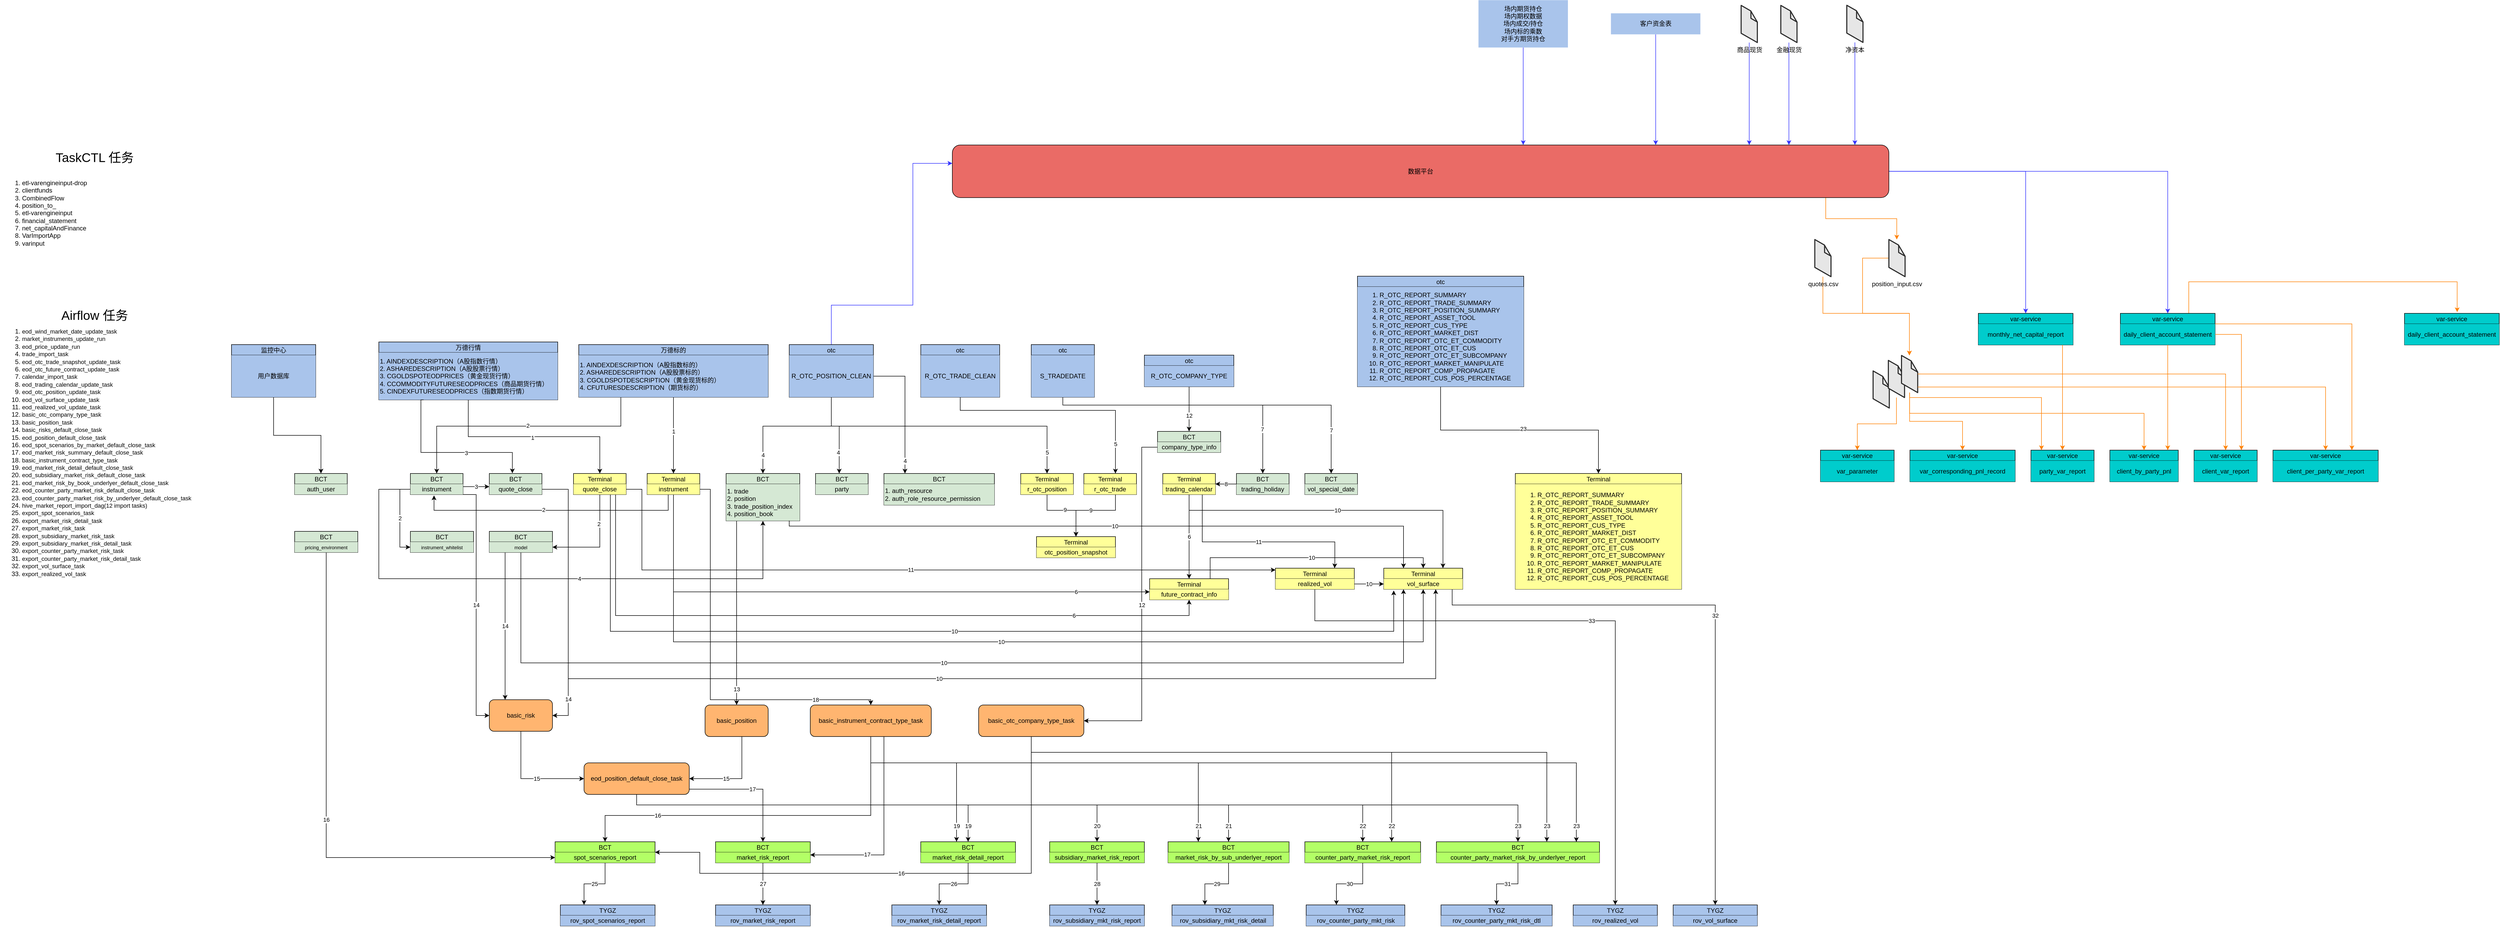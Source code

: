 <mxfile version="14.4.3" type="github" pages="3">
  <diagram name="迭代一-数据架构" id="EVyQv78SQB6Gc9LlnjYt">
    <mxGraphModel dx="4159" dy="2705" grid="1" gridSize="10" guides="1" tooltips="1" connect="1" arrows="1" fold="1" page="1" pageScale="1" pageWidth="827" pageHeight="1169" math="0" shadow="0">
      <root>
        <mxCell id="alSLDzemYZIc-3DheCH2-0" />
        <mxCell id="alSLDzemYZIc-3DheCH2-1" parent="alSLDzemYZIc-3DheCH2-0" />
        <mxCell id="alSLDzemYZIc-3DheCH2-2" value="万德行情" style="swimlane;fontStyle=0;childLayout=stackLayout;horizontal=1;startSize=20;fillColor=#A9C4EB;horizontalStack=0;resizeParent=1;resizeParentMax=0;resizeLast=0;collapsible=0;marginBottom=0;swimlaneFillColor=#ffffff;" parent="alSLDzemYZIc-3DheCH2-1" vertex="1">
          <mxGeometry x="-50" y="-30" width="340" height="110" as="geometry" />
        </mxCell>
        <mxCell id="alSLDzemYZIc-3DheCH2-3" value="&lt;div&gt;&lt;span&gt;1. AINDEXDESCRIPTION（A股指数行情）&lt;/span&gt;&lt;br&gt;&lt;/div&gt;&lt;div&gt;&lt;div&gt;2. ASHAREDESCRIPTION（A股股票行情）&lt;br&gt;&lt;/div&gt;&lt;div&gt;3. CGOLDSPOTEODPRICES（黄金现货行情）&lt;br&gt;&lt;/div&gt;&lt;div&gt;4. CCOMMODITYFUTURESEODPRICES（商品期货行情）&lt;br&gt;&lt;/div&gt;&lt;div&gt;5. CINDEXFUTURESEODPRICES（指数期货行情）&lt;/div&gt;&lt;/div&gt;" style="text;html=1;strokeColor=none;fillColor=#A9C4EB;align=left;verticalAlign=middle;whiteSpace=wrap;rounded=0;" parent="alSLDzemYZIc-3DheCH2-2" vertex="1">
          <mxGeometry y="20" width="340" height="90" as="geometry" />
        </mxCell>
        <mxCell id="alSLDzemYZIc-3DheCH2-4" value="万德标的" style="swimlane;fontStyle=0;childLayout=stackLayout;horizontal=1;startSize=20;fillColor=#A9C4EB;horizontalStack=0;resizeParent=1;resizeParentMax=0;resizeLast=0;collapsible=0;marginBottom=0;swimlaneFillColor=#ffffff;" parent="alSLDzemYZIc-3DheCH2-1" vertex="1">
          <mxGeometry x="330" y="-25" width="360" height="100" as="geometry" />
        </mxCell>
        <mxCell id="alSLDzemYZIc-3DheCH2-5" value="&lt;div&gt;1. AINDEXDESCRIPTION（A股指数标的）&lt;/div&gt;&lt;div&gt;2. ASHAREDESCRIPTION（A股股票标的）&lt;br&gt;&lt;/div&gt;&lt;div&gt;3. CGOLDSPOTDESCRIPTION（黄金现货标的）&lt;br&gt;&lt;/div&gt;&lt;div&gt;4. CFUTURESDESCRIPTION（期货标的）&lt;/div&gt;" style="text;html=1;strokeColor=none;fillColor=#A9C4EB;align=left;verticalAlign=middle;whiteSpace=wrap;rounded=0;" parent="alSLDzemYZIc-3DheCH2-4" vertex="1">
          <mxGeometry y="20" width="360" height="80" as="geometry" />
        </mxCell>
        <mxCell id="alSLDzemYZIc-3DheCH2-6" value="BCT" style="swimlane;fontStyle=0;childLayout=stackLayout;horizontal=1;startSize=20;fillColor=#D5E8D4;horizontalStack=0;resizeParent=1;resizeParentMax=0;resizeLast=0;collapsible=0;marginBottom=0;swimlaneFillColor=#ffffff;" parent="alSLDzemYZIc-3DheCH2-1" vertex="1">
          <mxGeometry x="10" y="220" width="100" height="40" as="geometry" />
        </mxCell>
        <mxCell id="alSLDzemYZIc-3DheCH2-7" value="instrument" style="text;html=1;strokeColor=none;fillColor=#D5E8D4;align=center;verticalAlign=middle;whiteSpace=wrap;rounded=0;" parent="alSLDzemYZIc-3DheCH2-6" vertex="1">
          <mxGeometry y="20" width="100" height="20" as="geometry" />
        </mxCell>
        <mxCell id="alSLDzemYZIc-3DheCH2-8" value="14" style="edgeStyle=orthogonalEdgeStyle;rounded=0;orthogonalLoop=1;jettySize=auto;html=1;entryX=1;entryY=0.5;entryDx=0;entryDy=0;strokeColor=#000000;" parent="alSLDzemYZIc-3DheCH2-1" source="alSLDzemYZIc-3DheCH2-9" target="alSLDzemYZIc-3DheCH2-112" edge="1">
          <mxGeometry x="0.76" relative="1" as="geometry">
            <Array as="points">
              <mxPoint x="310" y="250" />
              <mxPoint x="310" y="680" />
            </Array>
            <mxPoint as="offset" />
          </mxGeometry>
        </mxCell>
        <mxCell id="alSLDzemYZIc-3DheCH2-9" value="BCT" style="swimlane;fontStyle=0;childLayout=stackLayout;horizontal=1;startSize=20;fillColor=#D5E8D4;horizontalStack=0;resizeParent=1;resizeParentMax=0;resizeLast=0;collapsible=0;marginBottom=0;swimlaneFillColor=#ffffff;" parent="alSLDzemYZIc-3DheCH2-1" vertex="1">
          <mxGeometry x="160" y="220" width="100" height="40" as="geometry" />
        </mxCell>
        <mxCell id="alSLDzemYZIc-3DheCH2-10" value="quote_close" style="text;html=1;strokeColor=none;fillColor=#D5E8D4;align=center;verticalAlign=middle;whiteSpace=wrap;rounded=0;" parent="alSLDzemYZIc-3DheCH2-9" vertex="1">
          <mxGeometry y="20" width="100" height="20" as="geometry" />
        </mxCell>
        <mxCell id="alSLDzemYZIc-3DheCH2-11" value="BCT" style="swimlane;fontStyle=0;childLayout=stackLayout;horizontal=1;startSize=20;fillColor=#D5E8D4;horizontalStack=0;resizeParent=1;resizeParentMax=0;resizeLast=0;collapsible=0;marginBottom=0;swimlaneFillColor=#ffffff;" parent="alSLDzemYZIc-3DheCH2-1" vertex="1">
          <mxGeometry x="10" y="330" width="120" height="40" as="geometry" />
        </mxCell>
        <mxCell id="alSLDzemYZIc-3DheCH2-12" value="&lt;font style=&quot;font-size: 9px&quot;&gt;instrument_whitelist&lt;/font&gt;" style="text;html=1;strokeColor=none;fillColor=#D5E8D4;align=center;verticalAlign=middle;whiteSpace=wrap;rounded=0;" parent="alSLDzemYZIc-3DheCH2-11" vertex="1">
          <mxGeometry y="20" width="120" height="20" as="geometry" />
        </mxCell>
        <mxCell id="alSLDzemYZIc-3DheCH2-13" value="14" style="edgeStyle=orthogonalEdgeStyle;rounded=0;orthogonalLoop=1;jettySize=auto;html=1;entryX=0.25;entryY=0;entryDx=0;entryDy=0;strokeColor=#000000;" parent="alSLDzemYZIc-3DheCH2-1" source="alSLDzemYZIc-3DheCH2-14" target="alSLDzemYZIc-3DheCH2-112" edge="1">
          <mxGeometry relative="1" as="geometry">
            <Array as="points">
              <mxPoint x="190" y="440" />
              <mxPoint x="190" y="440" />
            </Array>
          </mxGeometry>
        </mxCell>
        <mxCell id="alSLDzemYZIc-3DheCH2-14" value="BCT" style="swimlane;fontStyle=0;childLayout=stackLayout;horizontal=1;startSize=20;fillColor=#D5E8D4;horizontalStack=0;resizeParent=1;resizeParentMax=0;resizeLast=0;collapsible=0;marginBottom=0;swimlaneFillColor=#ffffff;" parent="alSLDzemYZIc-3DheCH2-1" vertex="1">
          <mxGeometry x="160" y="330" width="120" height="40" as="geometry" />
        </mxCell>
        <mxCell id="alSLDzemYZIc-3DheCH2-15" value="&lt;font style=&quot;font-size: 9px&quot;&gt;model&lt;/font&gt;" style="text;html=1;strokeColor=none;fillColor=#D5E8D4;align=center;verticalAlign=middle;whiteSpace=wrap;rounded=0;" parent="alSLDzemYZIc-3DheCH2-14" vertex="1">
          <mxGeometry y="20" width="120" height="20" as="geometry" />
        </mxCell>
        <mxCell id="alSLDzemYZIc-3DheCH2-16" value="Terminal" style="swimlane;fontStyle=0;childLayout=stackLayout;horizontal=1;startSize=20;fillColor=#FFFF99;horizontalStack=0;resizeParent=1;resizeParentMax=0;resizeLast=0;collapsible=0;marginBottom=0;swimlaneFillColor=#ffffff;" parent="alSLDzemYZIc-3DheCH2-1" vertex="1">
          <mxGeometry x="460" y="220" width="100" height="40" as="geometry" />
        </mxCell>
        <mxCell id="alSLDzemYZIc-3DheCH2-17" value="instrument" style="text;html=1;strokeColor=none;fillColor=#FFFF99;align=center;verticalAlign=middle;whiteSpace=wrap;rounded=0;" parent="alSLDzemYZIc-3DheCH2-16" vertex="1">
          <mxGeometry y="20" width="100" height="20" as="geometry" />
        </mxCell>
        <mxCell id="alSLDzemYZIc-3DheCH2-18" value="Terminal" style="swimlane;fontStyle=0;childLayout=stackLayout;horizontal=1;startSize=20;fillColor=#FFFF99;horizontalStack=0;resizeParent=1;resizeParentMax=0;resizeLast=0;collapsible=0;marginBottom=0;swimlaneFillColor=#ffffff;" parent="alSLDzemYZIc-3DheCH2-1" vertex="1">
          <mxGeometry x="320" y="220" width="100" height="40" as="geometry" />
        </mxCell>
        <mxCell id="alSLDzemYZIc-3DheCH2-19" value="quote_close" style="text;html=1;strokeColor=none;fillColor=#FFFF99;align=center;verticalAlign=middle;whiteSpace=wrap;rounded=0;" parent="alSLDzemYZIc-3DheCH2-18" vertex="1">
          <mxGeometry y="20" width="100" height="20" as="geometry" />
        </mxCell>
        <mxCell id="alSLDzemYZIc-3DheCH2-20" style="edgeStyle=orthogonalEdgeStyle;rounded=0;orthogonalLoop=1;jettySize=auto;html=1;exitX=0.5;exitY=1;exitDx=0;exitDy=0;" parent="alSLDzemYZIc-3DheCH2-1" source="alSLDzemYZIc-3DheCH2-3" target="alSLDzemYZIc-3DheCH2-18" edge="1">
          <mxGeometry relative="1" as="geometry">
            <mxPoint x="510" y="219" as="targetPoint" />
          </mxGeometry>
        </mxCell>
        <mxCell id="alSLDzemYZIc-3DheCH2-21" value="1" style="edgeLabel;html=1;align=center;verticalAlign=middle;resizable=0;points=[];" parent="alSLDzemYZIc-3DheCH2-20" vertex="1" connectable="0">
          <mxGeometry x="-0.018" y="-2" relative="1" as="geometry">
            <mxPoint as="offset" />
          </mxGeometry>
        </mxCell>
        <mxCell id="alSLDzemYZIc-3DheCH2-22" style="edgeStyle=orthogonalEdgeStyle;rounded=0;orthogonalLoop=1;jettySize=auto;html=1;exitX=0.5;exitY=1;exitDx=0;exitDy=0;" parent="alSLDzemYZIc-3DheCH2-1" source="alSLDzemYZIc-3DheCH2-5" target="alSLDzemYZIc-3DheCH2-16" edge="1">
          <mxGeometry relative="1" as="geometry" />
        </mxCell>
        <mxCell id="alSLDzemYZIc-3DheCH2-23" value="1" style="edgeLabel;html=1;align=center;verticalAlign=middle;resizable=0;points=[];" parent="alSLDzemYZIc-3DheCH2-22" vertex="1" connectable="0">
          <mxGeometry x="-0.136" y="-1" relative="1" as="geometry">
            <mxPoint x="1" y="2.41" as="offset" />
          </mxGeometry>
        </mxCell>
        <mxCell id="alSLDzemYZIc-3DheCH2-24" style="edgeStyle=orthogonalEdgeStyle;rounded=0;orthogonalLoop=1;jettySize=auto;html=1;" parent="alSLDzemYZIc-3DheCH2-1" source="alSLDzemYZIc-3DheCH2-5" target="alSLDzemYZIc-3DheCH2-6" edge="1">
          <mxGeometry relative="1" as="geometry">
            <Array as="points">
              <mxPoint x="410" y="130" />
              <mxPoint x="60" y="130" />
            </Array>
          </mxGeometry>
        </mxCell>
        <mxCell id="alSLDzemYZIc-3DheCH2-25" value="2" style="edgeLabel;html=1;align=center;verticalAlign=middle;resizable=0;points=[];" parent="alSLDzemYZIc-3DheCH2-24" vertex="1" connectable="0">
          <mxGeometry x="0.007" y="-1" relative="1" as="geometry">
            <mxPoint x="16.52" as="offset" />
          </mxGeometry>
        </mxCell>
        <mxCell id="alSLDzemYZIc-3DheCH2-26" style="edgeStyle=orthogonalEdgeStyle;rounded=0;orthogonalLoop=1;jettySize=auto;html=1;entryX=0.449;entryY=1.083;entryDx=0;entryDy=0;entryPerimeter=0;" parent="alSLDzemYZIc-3DheCH2-1" source="alSLDzemYZIc-3DheCH2-17" target="alSLDzemYZIc-3DheCH2-7" edge="1">
          <mxGeometry relative="1" as="geometry">
            <Array as="points">
              <mxPoint x="500" y="290" />
              <mxPoint x="55" y="290" />
            </Array>
          </mxGeometry>
        </mxCell>
        <mxCell id="alSLDzemYZIc-3DheCH2-27" value="2" style="edgeLabel;html=1;align=center;verticalAlign=middle;resizable=0;points=[];" parent="alSLDzemYZIc-3DheCH2-26" vertex="1" connectable="0">
          <mxGeometry x="0.06" y="-1" relative="1" as="geometry">
            <mxPoint as="offset" />
          </mxGeometry>
        </mxCell>
        <mxCell id="alSLDzemYZIc-3DheCH2-28" style="edgeStyle=orthogonalEdgeStyle;rounded=0;orthogonalLoop=1;jettySize=auto;html=1;entryX=1;entryY=0.5;entryDx=0;entryDy=0;" parent="alSLDzemYZIc-3DheCH2-1" source="alSLDzemYZIc-3DheCH2-19" target="alSLDzemYZIc-3DheCH2-15" edge="1">
          <mxGeometry relative="1" as="geometry">
            <Array as="points">
              <mxPoint x="370" y="360" />
            </Array>
          </mxGeometry>
        </mxCell>
        <mxCell id="alSLDzemYZIc-3DheCH2-29" value="2" style="edgeLabel;html=1;align=center;verticalAlign=middle;resizable=0;points=[];" parent="alSLDzemYZIc-3DheCH2-28" vertex="1" connectable="0">
          <mxGeometry x="-0.409" y="-2" relative="1" as="geometry">
            <mxPoint as="offset" />
          </mxGeometry>
        </mxCell>
        <mxCell id="alSLDzemYZIc-3DheCH2-30" value="&lt;ol&gt;&lt;li&gt;&lt;span style=&quot;font-size: 11px ; background-color: rgb(255 , 255 , 255)&quot;&gt;eod_wind_market_date_update_task&lt;/span&gt;&lt;/li&gt;&lt;li&gt;&lt;span style=&quot;font-size: 11px ; background-color: rgb(255 , 255 , 255)&quot;&gt;market_instruments_update_run&lt;/span&gt;&lt;/li&gt;&lt;li&gt;&lt;span style=&quot;background-color: rgb(255 , 255 , 255)&quot;&gt;&lt;span style=&quot;font-size: 11px&quot;&gt;eod_price_update_run&lt;/span&gt;&lt;br&gt;&lt;/span&gt;&lt;/li&gt;&lt;li&gt;&lt;span style=&quot;background-color: rgb(255 , 255 , 255)&quot;&gt;&lt;span style=&quot;font-size: 11px&quot;&gt;trade_import_task&lt;/span&gt;&lt;/span&gt;&lt;/li&gt;&lt;li&gt;&lt;span style=&quot;background-color: rgb(255 , 255 , 255)&quot;&gt;&lt;span style=&quot;font-size: 11px&quot;&gt;eod_otc_trade_snapshot_update_task&lt;/span&gt;&lt;br&gt;&lt;/span&gt;&lt;/li&gt;&lt;li&gt;&lt;span style=&quot;background-color: rgb(255 , 255 , 255)&quot;&gt;&lt;span style=&quot;font-size: 11px&quot;&gt;eod_otc_future_contract_update_task&lt;/span&gt;&lt;br&gt;&lt;/span&gt;&lt;/li&gt;&lt;li&gt;&lt;span style=&quot;background-color: rgb(255 , 255 , 255)&quot;&gt;&lt;span style=&quot;font-size: 11px&quot;&gt;calendar_import_task&lt;/span&gt;&lt;br&gt;&lt;/span&gt;&lt;/li&gt;&lt;li&gt;&lt;span style=&quot;background-color: rgb(255 , 255 , 255)&quot;&gt;&lt;span style=&quot;font-size: 11px&quot;&gt;eod_trading_calendar_update_task&lt;/span&gt;&lt;br&gt;&lt;/span&gt;&lt;/li&gt;&lt;li&gt;&lt;span style=&quot;background-color: rgb(255 , 255 , 255)&quot;&gt;&lt;span style=&quot;font-size: 11px&quot;&gt;eod_otc_position_update_task&lt;/span&gt;&lt;br&gt;&lt;/span&gt;&lt;/li&gt;&lt;li&gt;&lt;span style=&quot;background-color: rgb(255 , 255 , 255)&quot;&gt;&lt;span style=&quot;font-size: 11px&quot;&gt;eod_vol_surface_update_task&lt;/span&gt;&lt;br&gt;&lt;/span&gt;&lt;/li&gt;&lt;li&gt;&lt;span style=&quot;background-color: rgb(255 , 255 , 255)&quot;&gt;&lt;span style=&quot;font-size: 11px&quot;&gt;eod_realized_vol_update_task&lt;/span&gt;&lt;br&gt;&lt;/span&gt;&lt;/li&gt;&lt;li&gt;&lt;span style=&quot;background-color: rgb(255 , 255 , 255)&quot;&gt;&lt;span style=&quot;font-size: 11px&quot;&gt;basic_otc_company_type_task&lt;/span&gt;&lt;br&gt;&lt;/span&gt;&lt;/li&gt;&lt;li&gt;&lt;span style=&quot;background-color: rgb(255 , 255 , 255)&quot;&gt;&lt;span style=&quot;font-size: 11px&quot;&gt;basic_position_task&lt;/span&gt;&lt;/span&gt;&lt;/li&gt;&lt;li&gt;&lt;span style=&quot;font-size: 11px ; background-color: rgb(255 , 255 , 255)&quot;&gt;basic_risks_default_close_task&lt;/span&gt;&lt;br&gt;&lt;/li&gt;&lt;li&gt;&lt;span style=&quot;font-size: 11px&quot;&gt;eod_position_default_close_task&lt;/span&gt;&lt;/li&gt;&lt;li&gt;&lt;span style=&quot;background-color: rgb(255 , 255 , 255)&quot;&gt;&lt;span style=&quot;font-size: 11px&quot;&gt;eod_spot_scenarios_by_market_default_close_task&lt;/span&gt;&lt;br&gt;&lt;/span&gt;&lt;/li&gt;&lt;li&gt;&lt;span style=&quot;background-color: rgb(255 , 255 , 255)&quot;&gt;&lt;span style=&quot;font-size: 11px&quot;&gt;eod_market_risk_summary_default_close_task&lt;/span&gt;&lt;br&gt;&lt;/span&gt;&lt;/li&gt;&lt;li&gt;&lt;span style=&quot;background-color: rgb(255 , 255 , 255)&quot;&gt;&lt;span style=&quot;font-size: 11px&quot;&gt;basic_instrument_contract_type_task&lt;/span&gt;&lt;br&gt;&lt;/span&gt;&lt;/li&gt;&lt;li&gt;&lt;span style=&quot;background-color: rgb(255 , 255 , 255)&quot;&gt;&lt;span style=&quot;font-size: 11px&quot;&gt;eod_market_risk_detail_default_close_task&lt;/span&gt;&lt;br&gt;&lt;/span&gt;&lt;/li&gt;&lt;li&gt;&lt;span style=&quot;background-color: rgb(255 , 255 , 255)&quot;&gt;&lt;span style=&quot;font-size: 11px&quot;&gt;eod_subsidiary_market_risk_default_close_task&lt;/span&gt;&lt;br&gt;&lt;/span&gt;&lt;/li&gt;&lt;li&gt;&lt;span style=&quot;background-color: rgb(255 , 255 , 255)&quot;&gt;&lt;span style=&quot;font-size: 11px&quot;&gt;eod_market_risk_by_book_underlyer_default_close_task&lt;/span&gt;&lt;br&gt;&lt;/span&gt;&lt;/li&gt;&lt;li&gt;&lt;span style=&quot;background-color: rgb(255 , 255 , 255)&quot;&gt;&lt;span style=&quot;font-size: 11px&quot;&gt;eod_counter_party_market_risk_default_close_task&lt;/span&gt;&lt;br&gt;&lt;/span&gt;&lt;/li&gt;&lt;li&gt;&lt;span style=&quot;background-color: rgb(255 , 255 , 255)&quot;&gt;&lt;span style=&quot;font-size: 11px&quot;&gt;eod_counter_party_market_risk_by_underlyer_default_close_task&lt;/span&gt;&lt;br&gt;&lt;/span&gt;&lt;/li&gt;&lt;li&gt;&lt;span style=&quot;font-size: 11px ; background-color: rgb(255 , 255 , 255)&quot;&gt;hive_market_report_import_dag(12 import tasks)&lt;/span&gt;&lt;/li&gt;&lt;li&gt;&lt;span style=&quot;font-size: 11px&quot;&gt;export_spot_scenarios_task&lt;/span&gt;&lt;/li&gt;&lt;li&gt;&lt;span style=&quot;font-size: 11px&quot;&gt;export_market_risk_detail_task&lt;/span&gt;&lt;/li&gt;&lt;li&gt;&lt;span style=&quot;font-size: 11px&quot;&gt;export_market_risk_task&amp;nbsp;&lt;/span&gt;&lt;/li&gt;&lt;li&gt;&lt;span style=&quot;font-size: 11px&quot;&gt;export_subsidiary_market_risk_task&lt;/span&gt;&lt;/li&gt;&lt;li&gt;&lt;span style=&quot;font-size: 11px&quot;&gt;export_subsidiary_market_risk_detail_task&lt;/span&gt;&lt;/li&gt;&lt;li&gt;&lt;span style=&quot;font-size: 11px&quot;&gt;export_counter_party_market_risk_task&lt;/span&gt;&lt;/li&gt;&lt;li&gt;&lt;span style=&quot;font-size: 11px&quot;&gt;export_counter_party_market_risk_detail_task&lt;/span&gt;&lt;li&gt;&lt;span style=&quot;font-size: 11px&quot;&gt;export_vol_surface_task&lt;/span&gt;&lt;/li&gt;&lt;li&gt;&lt;span style=&quot;font-size: 11px&quot;&gt;export_realized_vol_task&lt;/span&gt;&lt;/li&gt;&lt;/li&gt;&lt;/ol&gt;" style="text;html=1;strokeColor=none;fillColor=none;align=left;verticalAlign=middle;whiteSpace=wrap;rounded=0;" parent="alSLDzemYZIc-3DheCH2-1" vertex="1">
          <mxGeometry x="-770" y="-60" width="430" height="480" as="geometry" />
        </mxCell>
        <mxCell id="alSLDzemYZIc-3DheCH2-31" value="2" style="edgeStyle=orthogonalEdgeStyle;rounded=0;orthogonalLoop=1;jettySize=auto;html=1;entryX=0;entryY=0.5;entryDx=0;entryDy=0;strokeColor=#000000;" parent="alSLDzemYZIc-3DheCH2-1" source="alSLDzemYZIc-3DheCH2-7" target="alSLDzemYZIc-3DheCH2-12" edge="1">
          <mxGeometry relative="1" as="geometry">
            <Array as="points">
              <mxPoint x="-10" y="250" />
              <mxPoint x="-10" y="360" />
            </Array>
          </mxGeometry>
        </mxCell>
        <mxCell id="alSLDzemYZIc-3DheCH2-32" value="3" style="edgeStyle=orthogonalEdgeStyle;rounded=0;orthogonalLoop=1;jettySize=auto;html=1;exitX=1;exitY=0.25;exitDx=0;exitDy=0;entryX=0;entryY=0.25;entryDx=0;entryDy=0;strokeColor=#000000;" parent="alSLDzemYZIc-3DheCH2-1" source="alSLDzemYZIc-3DheCH2-7" target="alSLDzemYZIc-3DheCH2-10" edge="1">
          <mxGeometry relative="1" as="geometry" />
        </mxCell>
        <mxCell id="alSLDzemYZIc-3DheCH2-33" style="edgeStyle=orthogonalEdgeStyle;rounded=0;orthogonalLoop=1;jettySize=auto;html=1;exitX=0.25;exitY=1;exitDx=0;exitDy=0;entryX=0.438;entryY=-0.011;entryDx=0;entryDy=0;strokeColor=#000000;entryPerimeter=0;" parent="alSLDzemYZIc-3DheCH2-1" source="alSLDzemYZIc-3DheCH2-3" target="alSLDzemYZIc-3DheCH2-9" edge="1">
          <mxGeometry relative="1" as="geometry">
            <Array as="points">
              <mxPoint x="30" y="80" />
              <mxPoint x="30" y="180" />
              <mxPoint x="204" y="180" />
            </Array>
          </mxGeometry>
        </mxCell>
        <mxCell id="alSLDzemYZIc-3DheCH2-34" value="3" style="edgeLabel;html=1;align=center;verticalAlign=middle;resizable=0;points=[];" parent="alSLDzemYZIc-3DheCH2-33" vertex="1" connectable="0">
          <mxGeometry x="0.201" y="-1" relative="1" as="geometry">
            <mxPoint as="offset" />
          </mxGeometry>
        </mxCell>
        <mxCell id="umE8Gdg90W5RKsBGC3Xw-49" style="edgeStyle=orthogonalEdgeStyle;rounded=0;orthogonalLoop=1;jettySize=auto;html=1;entryX=0;entryY=0.349;entryDx=0;entryDy=0;entryPerimeter=0;strokeColor=#3333FF;fillColor=#FFD966;" parent="alSLDzemYZIc-3DheCH2-1" source="alSLDzemYZIc-3DheCH2-35" target="umE8Gdg90W5RKsBGC3Xw-48" edge="1">
          <mxGeometry relative="1" as="geometry">
            <Array as="points">
              <mxPoint x="810" y="-100" />
              <mxPoint x="965" y="-100" />
              <mxPoint x="965" y="-369" />
            </Array>
          </mxGeometry>
        </mxCell>
        <mxCell id="alSLDzemYZIc-3DheCH2-35" value="otc" style="swimlane;fontStyle=0;childLayout=stackLayout;horizontal=1;startSize=20;fillColor=#A9C4EB;horizontalStack=0;resizeParent=1;resizeParentMax=0;resizeLast=0;collapsible=0;marginBottom=0;swimlaneFillColor=#ffffff;" parent="alSLDzemYZIc-3DheCH2-1" vertex="1">
          <mxGeometry x="730" y="-25" width="160" height="100" as="geometry" />
        </mxCell>
        <mxCell id="alSLDzemYZIc-3DheCH2-36" value="R_OTC_POSITION_CLEAN" style="text;html=1;strokeColor=none;fillColor=#A9C4EB;align=center;verticalAlign=middle;whiteSpace=wrap;rounded=0;" parent="alSLDzemYZIc-3DheCH2-35" vertex="1">
          <mxGeometry y="20" width="160" height="80" as="geometry" />
        </mxCell>
        <mxCell id="alSLDzemYZIc-3DheCH2-37" value="BCT" style="swimlane;fontStyle=0;childLayout=stackLayout;horizontal=1;startSize=20;fillColor=#D5E8D4;horizontalStack=0;resizeParent=1;resizeParentMax=0;resizeLast=0;collapsible=0;marginBottom=0;swimlaneFillColor=#ffffff;" parent="alSLDzemYZIc-3DheCH2-1" vertex="1">
          <mxGeometry x="610" y="220" width="140" height="90" as="geometry" />
        </mxCell>
        <mxCell id="alSLDzemYZIc-3DheCH2-38" value="&lt;span&gt;1. trade&lt;/span&gt;&lt;br&gt;&lt;span&gt;2. position&lt;/span&gt;&lt;br&gt;&lt;span&gt;3. trade_position_index&lt;br&gt;4. position_book&lt;br&gt;&lt;/span&gt;" style="text;html=1;strokeColor=none;fillColor=#D5E8D4;align=left;verticalAlign=middle;whiteSpace=wrap;rounded=0;" parent="alSLDzemYZIc-3DheCH2-37" vertex="1">
          <mxGeometry y="20" width="140" height="70" as="geometry" />
        </mxCell>
        <mxCell id="alSLDzemYZIc-3DheCH2-39" value="4" style="edgeStyle=orthogonalEdgeStyle;rounded=0;orthogonalLoop=1;jettySize=auto;html=1;strokeColor=#000000;" parent="alSLDzemYZIc-3DheCH2-1" source="alSLDzemYZIc-3DheCH2-36" target="alSLDzemYZIc-3DheCH2-37" edge="1">
          <mxGeometry x="0.746" relative="1" as="geometry">
            <Array as="points">
              <mxPoint x="810" y="130" />
              <mxPoint x="680" y="130" />
            </Array>
            <mxPoint as="offset" />
          </mxGeometry>
        </mxCell>
        <mxCell id="alSLDzemYZIc-3DheCH2-40" style="edgeStyle=orthogonalEdgeStyle;rounded=0;orthogonalLoop=1;jettySize=auto;html=1;entryX=0.5;entryY=1;entryDx=0;entryDy=0;strokeColor=#000000;" parent="alSLDzemYZIc-3DheCH2-1" source="alSLDzemYZIc-3DheCH2-7" target="alSLDzemYZIc-3DheCH2-38" edge="1">
          <mxGeometry relative="1" as="geometry">
            <Array as="points">
              <mxPoint x="-50" y="250" />
              <mxPoint x="-50" y="420" />
              <mxPoint x="680" y="420" />
            </Array>
          </mxGeometry>
        </mxCell>
        <mxCell id="alSLDzemYZIc-3DheCH2-41" value="4" style="edgeLabel;html=1;align=center;verticalAlign=middle;resizable=0;points=[];" parent="alSLDzemYZIc-3DheCH2-40" vertex="1" connectable="0">
          <mxGeometry x="0.141" relative="1" as="geometry">
            <mxPoint as="offset" />
          </mxGeometry>
        </mxCell>
        <mxCell id="alSLDzemYZIc-3DheCH2-42" value="BCT" style="swimlane;fontStyle=0;childLayout=stackLayout;horizontal=1;startSize=20;fillColor=#D5E8D4;horizontalStack=0;resizeParent=1;resizeParentMax=0;resizeLast=0;collapsible=0;marginBottom=0;swimlaneFillColor=#ffffff;" parent="alSLDzemYZIc-3DheCH2-1" vertex="1">
          <mxGeometry x="780" y="220" width="100" height="40" as="geometry" />
        </mxCell>
        <mxCell id="alSLDzemYZIc-3DheCH2-43" value="party" style="text;html=1;strokeColor=none;fillColor=#D5E8D4;align=center;verticalAlign=middle;whiteSpace=wrap;rounded=0;" parent="alSLDzemYZIc-3DheCH2-42" vertex="1">
          <mxGeometry y="20" width="100" height="20" as="geometry" />
        </mxCell>
        <mxCell id="alSLDzemYZIc-3DheCH2-44" style="edgeStyle=orthogonalEdgeStyle;rounded=0;orthogonalLoop=1;jettySize=auto;html=1;entryX=0.45;entryY=0;entryDx=0;entryDy=0;entryPerimeter=0;strokeColor=#000000;" parent="alSLDzemYZIc-3DheCH2-1" source="alSLDzemYZIc-3DheCH2-36" target="alSLDzemYZIc-3DheCH2-42" edge="1">
          <mxGeometry relative="1" as="geometry">
            <mxPoint x="825" y="70" as="sourcePoint" />
            <Array as="points">
              <mxPoint x="810" y="130" />
              <mxPoint x="825" y="130" />
            </Array>
          </mxGeometry>
        </mxCell>
        <mxCell id="alSLDzemYZIc-3DheCH2-45" value="4" style="edgeLabel;html=1;align=center;verticalAlign=middle;resizable=0;points=[];" parent="alSLDzemYZIc-3DheCH2-44" vertex="1" connectable="0">
          <mxGeometry x="0.492" y="-2" relative="1" as="geometry">
            <mxPoint as="offset" />
          </mxGeometry>
        </mxCell>
        <mxCell id="alSLDzemYZIc-3DheCH2-46" value="BCT" style="swimlane;fontStyle=0;childLayout=stackLayout;horizontal=1;startSize=20;fillColor=#D5E8D4;horizontalStack=0;resizeParent=1;resizeParentMax=0;resizeLast=0;collapsible=0;marginBottom=0;swimlaneFillColor=#ffffff;" parent="alSLDzemYZIc-3DheCH2-1" vertex="1">
          <mxGeometry x="910" y="220" width="210" height="60" as="geometry" />
        </mxCell>
        <mxCell id="alSLDzemYZIc-3DheCH2-47" value="1. auth_resource&lt;br&gt;2. auth_role_resource_permission" style="text;html=1;strokeColor=none;fillColor=#D5E8D4;align=left;verticalAlign=middle;whiteSpace=wrap;rounded=0;" parent="alSLDzemYZIc-3DheCH2-46" vertex="1">
          <mxGeometry y="20" width="210" height="40" as="geometry" />
        </mxCell>
        <mxCell id="alSLDzemYZIc-3DheCH2-48" value="4" style="edgeStyle=orthogonalEdgeStyle;rounded=0;orthogonalLoop=1;jettySize=auto;html=1;strokeColor=#000000;" parent="alSLDzemYZIc-3DheCH2-1" source="alSLDzemYZIc-3DheCH2-36" target="alSLDzemYZIc-3DheCH2-46" edge="1">
          <mxGeometry x="0.803" relative="1" as="geometry">
            <Array as="points">
              <mxPoint x="950" y="35" />
            </Array>
            <mxPoint as="offset" />
          </mxGeometry>
        </mxCell>
        <mxCell id="alSLDzemYZIc-3DheCH2-49" value="Terminal" style="swimlane;fontStyle=0;childLayout=stackLayout;horizontal=1;startSize=20;fillColor=#FFFF99;horizontalStack=0;resizeParent=1;resizeParentMax=0;resizeLast=0;collapsible=0;marginBottom=0;swimlaneFillColor=#ffffff;" parent="alSLDzemYZIc-3DheCH2-1" vertex="1">
          <mxGeometry x="1170" y="220" width="100" height="40" as="geometry" />
        </mxCell>
        <mxCell id="alSLDzemYZIc-3DheCH2-50" value="r_otc_position" style="text;html=1;strokeColor=none;fillColor=#FFFF99;align=center;verticalAlign=middle;whiteSpace=wrap;rounded=0;" parent="alSLDzemYZIc-3DheCH2-49" vertex="1">
          <mxGeometry y="20" width="100" height="20" as="geometry" />
        </mxCell>
        <mxCell id="alSLDzemYZIc-3DheCH2-51" value="otc" style="swimlane;fontStyle=0;childLayout=stackLayout;horizontal=1;startSize=20;fillColor=#A9C4EB;horizontalStack=0;resizeParent=1;resizeParentMax=0;resizeLast=0;collapsible=0;marginBottom=0;swimlaneFillColor=#ffffff;" parent="alSLDzemYZIc-3DheCH2-1" vertex="1">
          <mxGeometry x="980" y="-25" width="150" height="100" as="geometry" />
        </mxCell>
        <mxCell id="alSLDzemYZIc-3DheCH2-52" value="R_OTC_TRADE_CLEAN" style="text;html=1;strokeColor=none;fillColor=#A9C4EB;align=center;verticalAlign=middle;whiteSpace=wrap;rounded=0;" parent="alSLDzemYZIc-3DheCH2-51" vertex="1">
          <mxGeometry y="20" width="150" height="80" as="geometry" />
        </mxCell>
        <mxCell id="alSLDzemYZIc-3DheCH2-53" value="Terminal" style="swimlane;fontStyle=0;childLayout=stackLayout;horizontal=1;startSize=20;fillColor=#FFFF99;horizontalStack=0;resizeParent=1;resizeParentMax=0;resizeLast=0;collapsible=0;marginBottom=0;swimlaneFillColor=#ffffff;" parent="alSLDzemYZIc-3DheCH2-1" vertex="1">
          <mxGeometry x="1290" y="220" width="100" height="40" as="geometry" />
        </mxCell>
        <mxCell id="alSLDzemYZIc-3DheCH2-54" value="r_otc_trade" style="text;html=1;strokeColor=none;fillColor=#FFFF99;align=center;verticalAlign=middle;whiteSpace=wrap;rounded=0;" parent="alSLDzemYZIc-3DheCH2-53" vertex="1">
          <mxGeometry y="20" width="100" height="20" as="geometry" />
        </mxCell>
        <mxCell id="alSLDzemYZIc-3DheCH2-55" style="edgeStyle=orthogonalEdgeStyle;rounded=0;orthogonalLoop=1;jettySize=auto;html=1;strokeColor=#000000;" parent="alSLDzemYZIc-3DheCH2-1" source="alSLDzemYZIc-3DheCH2-36" edge="1">
          <mxGeometry relative="1" as="geometry">
            <mxPoint x="1220" y="220" as="targetPoint" />
            <Array as="points">
              <mxPoint x="810" y="130" />
              <mxPoint x="1220" y="130" />
            </Array>
          </mxGeometry>
        </mxCell>
        <mxCell id="alSLDzemYZIc-3DheCH2-56" value="5" style="edgeLabel;html=1;align=center;verticalAlign=middle;resizable=0;points=[];" parent="alSLDzemYZIc-3DheCH2-55" vertex="1" connectable="0">
          <mxGeometry x="0.863" y="2" relative="1" as="geometry">
            <mxPoint x="-2" y="-2" as="offset" />
          </mxGeometry>
        </mxCell>
        <mxCell id="alSLDzemYZIc-3DheCH2-57" style="edgeStyle=orthogonalEdgeStyle;rounded=0;orthogonalLoop=1;jettySize=auto;html=1;strokeColor=#000000;exitX=0.5;exitY=1;exitDx=0;exitDy=0;" parent="alSLDzemYZIc-3DheCH2-1" source="alSLDzemYZIc-3DheCH2-52" edge="1">
          <mxGeometry relative="1" as="geometry">
            <mxPoint x="1350" y="220" as="targetPoint" />
            <Array as="points">
              <mxPoint x="1055" y="100" />
              <mxPoint x="1350" y="100" />
              <mxPoint x="1350" y="220" />
            </Array>
          </mxGeometry>
        </mxCell>
        <mxCell id="alSLDzemYZIc-3DheCH2-58" value="5" style="edgeLabel;html=1;align=center;verticalAlign=middle;resizable=0;points=[];" parent="alSLDzemYZIc-3DheCH2-57" vertex="1" connectable="0">
          <mxGeometry x="0.746" y="2" relative="1" as="geometry">
            <mxPoint x="-2" as="offset" />
          </mxGeometry>
        </mxCell>
        <mxCell id="alSLDzemYZIc-3DheCH2-59" value="Terminal" style="swimlane;fontStyle=0;childLayout=stackLayout;horizontal=1;startSize=20;fillColor=#FFFF99;horizontalStack=0;resizeParent=1;resizeParentMax=0;resizeLast=0;collapsible=0;marginBottom=0;swimlaneFillColor=#ffffff;" parent="alSLDzemYZIc-3DheCH2-1" vertex="1">
          <mxGeometry x="1440" y="220" width="100" height="40" as="geometry" />
        </mxCell>
        <mxCell id="alSLDzemYZIc-3DheCH2-60" value="trading_calendar" style="text;html=1;strokeColor=none;fillColor=#FFFF99;align=center;verticalAlign=middle;whiteSpace=wrap;rounded=0;" parent="alSLDzemYZIc-3DheCH2-59" vertex="1">
          <mxGeometry y="20" width="100" height="20" as="geometry" />
        </mxCell>
        <mxCell id="alSLDzemYZIc-3DheCH2-61" value="10" style="edgeStyle=orthogonalEdgeStyle;rounded=0;orthogonalLoop=1;jettySize=auto;html=1;entryX=0.5;entryY=0;entryDx=0;entryDy=0;strokeColor=#000000;" parent="alSLDzemYZIc-3DheCH2-1" source="alSLDzemYZIc-3DheCH2-62" target="alSLDzemYZIc-3DheCH2-88" edge="1">
          <mxGeometry relative="1" as="geometry">
            <Array as="points">
              <mxPoint x="1530" y="380" />
              <mxPoint x="1935" y="380" />
            </Array>
          </mxGeometry>
        </mxCell>
        <mxCell id="alSLDzemYZIc-3DheCH2-62" value="Terminal" style="swimlane;fontStyle=0;childLayout=stackLayout;horizontal=1;startSize=20;fillColor=#FFFF99;horizontalStack=0;resizeParent=1;resizeParentMax=0;resizeLast=0;collapsible=0;marginBottom=0;swimlaneFillColor=#ffffff;" parent="alSLDzemYZIc-3DheCH2-1" vertex="1">
          <mxGeometry x="1415" y="420" width="150" height="40" as="geometry" />
        </mxCell>
        <mxCell id="alSLDzemYZIc-3DheCH2-63" value="future_contract_info" style="text;html=1;strokeColor=none;fillColor=#FFFF99;align=center;verticalAlign=middle;whiteSpace=wrap;rounded=0;" parent="alSLDzemYZIc-3DheCH2-62" vertex="1">
          <mxGeometry y="20" width="150" height="20" as="geometry" />
        </mxCell>
        <mxCell id="alSLDzemYZIc-3DheCH2-64" style="edgeStyle=orthogonalEdgeStyle;rounded=0;orthogonalLoop=1;jettySize=auto;html=1;entryX=0;entryY=0.25;entryDx=0;entryDy=0;strokeColor=#000000;" parent="alSLDzemYZIc-3DheCH2-1" source="alSLDzemYZIc-3DheCH2-17" target="alSLDzemYZIc-3DheCH2-63" edge="1">
          <mxGeometry relative="1" as="geometry">
            <Array as="points">
              <mxPoint x="510" y="445" />
            </Array>
          </mxGeometry>
        </mxCell>
        <mxCell id="alSLDzemYZIc-3DheCH2-65" value="6" style="edgeLabel;html=1;align=center;verticalAlign=middle;resizable=0;points=[];" parent="alSLDzemYZIc-3DheCH2-64" vertex="1" connectable="0">
          <mxGeometry x="0.742" relative="1" as="geometry">
            <mxPoint as="offset" />
          </mxGeometry>
        </mxCell>
        <mxCell id="alSLDzemYZIc-3DheCH2-66" style="edgeStyle=orthogonalEdgeStyle;rounded=0;orthogonalLoop=1;jettySize=auto;html=1;strokeColor=#000000;entryX=0.5;entryY=1;entryDx=0;entryDy=0;" parent="alSLDzemYZIc-3DheCH2-1" source="alSLDzemYZIc-3DheCH2-19" target="alSLDzemYZIc-3DheCH2-63" edge="1">
          <mxGeometry relative="1" as="geometry">
            <mxPoint x="1050" y="490" as="targetPoint" />
            <Array as="points">
              <mxPoint x="400" y="490" />
              <mxPoint x="1490" y="490" />
            </Array>
          </mxGeometry>
        </mxCell>
        <mxCell id="alSLDzemYZIc-3DheCH2-67" value="6" style="edgeLabel;html=1;align=center;verticalAlign=middle;resizable=0;points=[];" parent="alSLDzemYZIc-3DheCH2-66" vertex="1" connectable="0">
          <mxGeometry x="0.631" relative="1" as="geometry">
            <mxPoint as="offset" />
          </mxGeometry>
        </mxCell>
        <mxCell id="alSLDzemYZIc-3DheCH2-68" value="otc" style="swimlane;fontStyle=0;childLayout=stackLayout;horizontal=1;startSize=20;fillColor=#A9C4EB;horizontalStack=0;resizeParent=1;resizeParentMax=0;resizeLast=0;collapsible=0;marginBottom=0;swimlaneFillColor=#ffffff;" parent="alSLDzemYZIc-3DheCH2-1" vertex="1">
          <mxGeometry x="1190" y="-25" width="120" height="100" as="geometry" />
        </mxCell>
        <mxCell id="alSLDzemYZIc-3DheCH2-69" value="S_TRADEDATE" style="text;html=1;strokeColor=none;fillColor=#A9C4EB;align=center;verticalAlign=middle;whiteSpace=wrap;rounded=0;" parent="alSLDzemYZIc-3DheCH2-68" vertex="1">
          <mxGeometry y="20" width="120" height="80" as="geometry" />
        </mxCell>
        <mxCell id="alSLDzemYZIc-3DheCH2-70" value="BCT" style="swimlane;fontStyle=0;childLayout=stackLayout;horizontal=1;startSize=20;fillColor=#D5E8D4;horizontalStack=0;resizeParent=1;resizeParentMax=0;resizeLast=0;collapsible=0;marginBottom=0;swimlaneFillColor=#ffffff;" parent="alSLDzemYZIc-3DheCH2-1" vertex="1">
          <mxGeometry x="1580" y="220" width="100" height="40" as="geometry" />
        </mxCell>
        <mxCell id="alSLDzemYZIc-3DheCH2-71" value="trading_holiday" style="text;html=1;strokeColor=none;fillColor=#D5E8D4;align=center;verticalAlign=middle;whiteSpace=wrap;rounded=0;" parent="alSLDzemYZIc-3DheCH2-70" vertex="1">
          <mxGeometry y="20" width="100" height="20" as="geometry" />
        </mxCell>
        <mxCell id="alSLDzemYZIc-3DheCH2-72" value="BCT" style="swimlane;fontStyle=0;childLayout=stackLayout;horizontal=1;startSize=20;fillColor=#D5E8D4;horizontalStack=0;resizeParent=1;resizeParentMax=0;resizeLast=0;collapsible=0;marginBottom=0;swimlaneFillColor=#ffffff;" parent="alSLDzemYZIc-3DheCH2-1" vertex="1">
          <mxGeometry x="1710" y="220" width="100" height="40" as="geometry" />
        </mxCell>
        <mxCell id="alSLDzemYZIc-3DheCH2-73" value="vol_special_date" style="text;html=1;strokeColor=none;fillColor=#D5E8D4;align=center;verticalAlign=middle;whiteSpace=wrap;rounded=0;" parent="alSLDzemYZIc-3DheCH2-72" vertex="1">
          <mxGeometry y="20" width="100" height="20" as="geometry" />
        </mxCell>
        <mxCell id="alSLDzemYZIc-3DheCH2-74" style="edgeStyle=orthogonalEdgeStyle;rounded=0;orthogonalLoop=1;jettySize=auto;html=1;entryX=0.5;entryY=0;entryDx=0;entryDy=0;strokeColor=#000000;" parent="alSLDzemYZIc-3DheCH2-1" source="alSLDzemYZIc-3DheCH2-69" target="alSLDzemYZIc-3DheCH2-70" edge="1">
          <mxGeometry relative="1" as="geometry">
            <Array as="points">
              <mxPoint x="1250" y="90" />
              <mxPoint x="1630" y="90" />
            </Array>
          </mxGeometry>
        </mxCell>
        <mxCell id="alSLDzemYZIc-3DheCH2-75" value="7" style="edgeLabel;html=1;align=center;verticalAlign=middle;resizable=0;points=[];" parent="alSLDzemYZIc-3DheCH2-74" vertex="1" connectable="0">
          <mxGeometry x="0.679" y="-1" relative="1" as="geometry">
            <mxPoint as="offset" />
          </mxGeometry>
        </mxCell>
        <mxCell id="alSLDzemYZIc-3DheCH2-76" style="edgeStyle=orthogonalEdgeStyle;rounded=0;orthogonalLoop=1;jettySize=auto;html=1;entryX=0.5;entryY=0;entryDx=0;entryDy=0;strokeColor=#000000;" parent="alSLDzemYZIc-3DheCH2-1" source="alSLDzemYZIc-3DheCH2-69" target="alSLDzemYZIc-3DheCH2-72" edge="1">
          <mxGeometry relative="1" as="geometry">
            <Array as="points">
              <mxPoint x="1250" y="90" />
              <mxPoint x="1760" y="90" />
            </Array>
          </mxGeometry>
        </mxCell>
        <mxCell id="alSLDzemYZIc-3DheCH2-77" value="7" style="edgeLabel;html=1;align=center;verticalAlign=middle;resizable=0;points=[];" parent="alSLDzemYZIc-3DheCH2-76" vertex="1" connectable="0">
          <mxGeometry x="0.748" y="2" relative="1" as="geometry">
            <mxPoint x="-2" as="offset" />
          </mxGeometry>
        </mxCell>
        <mxCell id="alSLDzemYZIc-3DheCH2-78" style="edgeStyle=orthogonalEdgeStyle;rounded=0;orthogonalLoop=1;jettySize=auto;html=1;exitX=0;exitY=0;exitDx=0;exitDy=0;entryX=1;entryY=0;entryDx=0;entryDy=0;strokeColor=#000000;" parent="alSLDzemYZIc-3DheCH2-1" source="alSLDzemYZIc-3DheCH2-71" target="alSLDzemYZIc-3DheCH2-60" edge="1">
          <mxGeometry relative="1" as="geometry">
            <Array as="points">
              <mxPoint x="1560" y="240" />
              <mxPoint x="1560" y="240" />
            </Array>
          </mxGeometry>
        </mxCell>
        <mxCell id="alSLDzemYZIc-3DheCH2-79" value="8" style="edgeLabel;html=1;align=center;verticalAlign=middle;resizable=0;points=[];" parent="alSLDzemYZIc-3DheCH2-78" vertex="1" connectable="0">
          <mxGeometry x="-0.2" y="1" relative="1" as="geometry">
            <mxPoint x="-4" y="-1" as="offset" />
          </mxGeometry>
        </mxCell>
        <mxCell id="alSLDzemYZIc-3DheCH2-80" value="6" style="edgeStyle=orthogonalEdgeStyle;rounded=0;orthogonalLoop=1;jettySize=auto;html=1;strokeColor=#000000;" parent="alSLDzemYZIc-3DheCH2-1" source="alSLDzemYZIc-3DheCH2-60" target="alSLDzemYZIc-3DheCH2-62" edge="1">
          <mxGeometry relative="1" as="geometry" />
        </mxCell>
        <mxCell id="alSLDzemYZIc-3DheCH2-81" value="Terminal" style="swimlane;fontStyle=0;childLayout=stackLayout;horizontal=1;startSize=20;fillColor=#FFFF99;horizontalStack=0;resizeParent=1;resizeParentMax=0;resizeLast=0;collapsible=0;marginBottom=0;swimlaneFillColor=#ffffff;" parent="alSLDzemYZIc-3DheCH2-1" vertex="1">
          <mxGeometry x="1200" y="340" width="150" height="40" as="geometry" />
        </mxCell>
        <mxCell id="alSLDzemYZIc-3DheCH2-82" value="otc_position_snapshot" style="text;html=1;strokeColor=none;fillColor=#FFFF99;align=center;verticalAlign=middle;whiteSpace=wrap;rounded=0;" parent="alSLDzemYZIc-3DheCH2-81" vertex="1">
          <mxGeometry y="20" width="150" height="20" as="geometry" />
        </mxCell>
        <mxCell id="alSLDzemYZIc-3DheCH2-83" style="edgeStyle=orthogonalEdgeStyle;rounded=0;orthogonalLoop=1;jettySize=auto;html=1;entryX=0.5;entryY=0;entryDx=0;entryDy=0;strokeColor=#000000;" parent="alSLDzemYZIc-3DheCH2-1" source="alSLDzemYZIc-3DheCH2-50" target="alSLDzemYZIc-3DheCH2-81" edge="1">
          <mxGeometry relative="1" as="geometry">
            <Array as="points">
              <mxPoint x="1220" y="290" />
              <mxPoint x="1275" y="290" />
            </Array>
          </mxGeometry>
        </mxCell>
        <mxCell id="alSLDzemYZIc-3DheCH2-84" value="9" style="edgeLabel;html=1;align=center;verticalAlign=middle;resizable=0;points=[];" parent="alSLDzemYZIc-3DheCH2-83" vertex="1" connectable="0">
          <mxGeometry x="-0.052" y="1" relative="1" as="geometry">
            <mxPoint as="offset" />
          </mxGeometry>
        </mxCell>
        <mxCell id="alSLDzemYZIc-3DheCH2-85" value="9" style="edgeStyle=orthogonalEdgeStyle;rounded=0;orthogonalLoop=1;jettySize=auto;html=1;entryX=0.5;entryY=0;entryDx=0;entryDy=0;strokeColor=#000000;" parent="alSLDzemYZIc-3DheCH2-1" source="alSLDzemYZIc-3DheCH2-54" target="alSLDzemYZIc-3DheCH2-81" edge="1">
          <mxGeometry relative="1" as="geometry">
            <Array as="points">
              <mxPoint x="1350" y="290" />
              <mxPoint x="1275" y="290" />
            </Array>
          </mxGeometry>
        </mxCell>
        <mxCell id="alSLDzemYZIc-3DheCH2-86" value="Terminal" style="swimlane;fontStyle=0;childLayout=stackLayout;horizontal=1;startSize=20;fillColor=#FFFF99;horizontalStack=0;resizeParent=1;resizeParentMax=0;resizeLast=0;collapsible=0;marginBottom=0;swimlaneFillColor=#ffffff;" parent="alSLDzemYZIc-3DheCH2-1" vertex="1">
          <mxGeometry x="1654" y="400" width="150" height="40" as="geometry" />
        </mxCell>
        <mxCell id="alSLDzemYZIc-3DheCH2-87" value="realized_vol" style="text;html=1;strokeColor=none;fillColor=#FFFF99;align=center;verticalAlign=middle;whiteSpace=wrap;rounded=0;" parent="alSLDzemYZIc-3DheCH2-86" vertex="1">
          <mxGeometry y="20" width="150" height="20" as="geometry" />
        </mxCell>
        <mxCell id="alSLDzemYZIc-3DheCH2-88" value="Terminal" style="swimlane;fontStyle=0;childLayout=stackLayout;horizontal=1;startSize=20;fillColor=#FFFF99;horizontalStack=0;resizeParent=1;resizeParentMax=0;resizeLast=0;collapsible=0;marginBottom=0;swimlaneFillColor=#ffffff;" parent="alSLDzemYZIc-3DheCH2-1" vertex="1">
          <mxGeometry x="1860" y="400" width="150" height="40" as="geometry" />
        </mxCell>
        <mxCell id="alSLDzemYZIc-3DheCH2-89" value="vol_surface" style="text;html=1;strokeColor=none;fillColor=#FFFF99;align=center;verticalAlign=middle;whiteSpace=wrap;rounded=0;" parent="alSLDzemYZIc-3DheCH2-88" vertex="1">
          <mxGeometry y="20" width="150" height="20" as="geometry" />
        </mxCell>
        <mxCell id="alSLDzemYZIc-3DheCH2-90" value="10" style="edgeStyle=orthogonalEdgeStyle;rounded=0;orthogonalLoop=1;jettySize=auto;html=1;entryX=0.5;entryY=1;entryDx=0;entryDy=0;strokeColor=#000000;" parent="alSLDzemYZIc-3DheCH2-1" source="alSLDzemYZIc-3DheCH2-17" target="alSLDzemYZIc-3DheCH2-89" edge="1">
          <mxGeometry relative="1" as="geometry">
            <Array as="points">
              <mxPoint x="510" y="540" />
              <mxPoint x="1935" y="540" />
            </Array>
          </mxGeometry>
        </mxCell>
        <mxCell id="alSLDzemYZIc-3DheCH2-91" value="10" style="edgeStyle=orthogonalEdgeStyle;rounded=0;orthogonalLoop=1;jettySize=auto;html=1;strokeColor=#000000;entryX=0.658;entryY=1;entryDx=0;entryDy=0;entryPerimeter=0;exitX=1;exitY=0.5;exitDx=0;exitDy=0;" parent="alSLDzemYZIc-3DheCH2-1" source="alSLDzemYZIc-3DheCH2-10" target="alSLDzemYZIc-3DheCH2-89" edge="1">
          <mxGeometry relative="1" as="geometry">
            <mxPoint x="1950" y="510" as="targetPoint" />
            <Array as="points">
              <mxPoint x="310" y="250" />
              <mxPoint x="310" y="610" />
              <mxPoint x="1959" y="610" />
            </Array>
          </mxGeometry>
        </mxCell>
        <mxCell id="alSLDzemYZIc-3DheCH2-92" value="10" style="edgeStyle=orthogonalEdgeStyle;rounded=0;orthogonalLoop=1;jettySize=auto;html=1;entryX=0.25;entryY=0;entryDx=0;entryDy=0;strokeColor=#000000;exitX=0.857;exitY=0.995;exitDx=0;exitDy=0;exitPerimeter=0;" parent="alSLDzemYZIc-3DheCH2-1" source="alSLDzemYZIc-3DheCH2-38" target="alSLDzemYZIc-3DheCH2-88" edge="1">
          <mxGeometry relative="1" as="geometry">
            <mxPoint x="730" y="312" as="sourcePoint" />
            <Array as="points">
              <mxPoint x="730" y="320" />
              <mxPoint x="1897" y="320" />
            </Array>
          </mxGeometry>
        </mxCell>
        <mxCell id="alSLDzemYZIc-3DheCH2-93" value="10" style="edgeStyle=orthogonalEdgeStyle;rounded=0;orthogonalLoop=1;jettySize=auto;html=1;entryX=0.25;entryY=1;entryDx=0;entryDy=0;strokeColor=#000000;" parent="alSLDzemYZIc-3DheCH2-1" source="alSLDzemYZIc-3DheCH2-15" target="alSLDzemYZIc-3DheCH2-89" edge="1">
          <mxGeometry relative="1" as="geometry">
            <Array as="points">
              <mxPoint x="220" y="580" />
              <mxPoint x="1897" y="580" />
            </Array>
          </mxGeometry>
        </mxCell>
        <mxCell id="alSLDzemYZIc-3DheCH2-94" value="10" style="edgeStyle=orthogonalEdgeStyle;rounded=0;orthogonalLoop=1;jettySize=auto;html=1;entryX=0;entryY=0.5;entryDx=0;entryDy=0;strokeColor=#000000;" parent="alSLDzemYZIc-3DheCH2-1" source="alSLDzemYZIc-3DheCH2-87" target="alSLDzemYZIc-3DheCH2-89" edge="1">
          <mxGeometry relative="1" as="geometry" />
        </mxCell>
        <mxCell id="alSLDzemYZIc-3DheCH2-95" value="10" style="edgeStyle=orthogonalEdgeStyle;rounded=0;orthogonalLoop=1;jettySize=auto;html=1;entryX=0.75;entryY=0;entryDx=0;entryDy=0;strokeColor=#000000;" parent="alSLDzemYZIc-3DheCH2-1" source="alSLDzemYZIc-3DheCH2-60" target="alSLDzemYZIc-3DheCH2-88" edge="1">
          <mxGeometry relative="1" as="geometry">
            <Array as="points">
              <mxPoint x="1490" y="290" />
              <mxPoint x="1973" y="290" />
            </Array>
          </mxGeometry>
        </mxCell>
        <mxCell id="alSLDzemYZIc-3DheCH2-96" value="10" style="edgeStyle=orthogonalEdgeStyle;rounded=0;orthogonalLoop=1;jettySize=auto;html=1;strokeColor=#000000;entryX=0.126;entryY=1.118;entryDx=0;entryDy=0;entryPerimeter=0;" parent="alSLDzemYZIc-3DheCH2-1" source="alSLDzemYZIc-3DheCH2-19" target="alSLDzemYZIc-3DheCH2-89" edge="1">
          <mxGeometry relative="1" as="geometry">
            <mxPoint x="1550" y="470" as="targetPoint" />
            <Array as="points">
              <mxPoint x="390" y="520" />
              <mxPoint x="1879" y="520" />
            </Array>
          </mxGeometry>
        </mxCell>
        <mxCell id="alSLDzemYZIc-3DheCH2-97" value="11" style="edgeStyle=orthogonalEdgeStyle;rounded=0;orthogonalLoop=1;jettySize=auto;html=1;exitX=0.75;exitY=1;exitDx=0;exitDy=0;entryX=0.75;entryY=0;entryDx=0;entryDy=0;strokeColor=#000000;" parent="alSLDzemYZIc-3DheCH2-1" source="alSLDzemYZIc-3DheCH2-60" target="alSLDzemYZIc-3DheCH2-86" edge="1">
          <mxGeometry relative="1" as="geometry">
            <Array as="points">
              <mxPoint x="1515" y="350" />
              <mxPoint x="1767" y="350" />
              <mxPoint x="1767" y="390" />
              <mxPoint x="1767" y="390" />
            </Array>
          </mxGeometry>
        </mxCell>
        <mxCell id="alSLDzemYZIc-3DheCH2-98" value="11" style="edgeStyle=orthogonalEdgeStyle;rounded=0;orthogonalLoop=1;jettySize=auto;html=1;strokeColor=#000000;entryX=0.002;entryY=0.084;entryDx=0;entryDy=0;entryPerimeter=0;" parent="alSLDzemYZIc-3DheCH2-1" source="alSLDzemYZIc-3DheCH2-19" target="alSLDzemYZIc-3DheCH2-86" edge="1">
          <mxGeometry relative="1" as="geometry">
            <mxPoint x="1110" y="420" as="targetPoint" />
            <Array as="points">
              <mxPoint x="450" y="250" />
              <mxPoint x="450" y="403" />
            </Array>
          </mxGeometry>
        </mxCell>
        <mxCell id="alSLDzemYZIc-3DheCH2-99" value="otc" style="swimlane;fontStyle=0;childLayout=stackLayout;horizontal=1;startSize=20;fillColor=#A9C4EB;horizontalStack=0;resizeParent=1;resizeParentMax=0;resizeLast=0;collapsible=0;marginBottom=0;swimlaneFillColor=#ffffff;" parent="alSLDzemYZIc-3DheCH2-1" vertex="1">
          <mxGeometry x="1405" y="-5" width="170" height="60" as="geometry" />
        </mxCell>
        <mxCell id="alSLDzemYZIc-3DheCH2-100" value="R_OTC_COMPANY_TYPE" style="text;html=1;strokeColor=none;fillColor=#A9C4EB;align=center;verticalAlign=middle;whiteSpace=wrap;rounded=0;" parent="alSLDzemYZIc-3DheCH2-99" vertex="1">
          <mxGeometry y="20" width="170" height="40" as="geometry" />
        </mxCell>
        <mxCell id="alSLDzemYZIc-3DheCH2-101" value="BCT" style="swimlane;fontStyle=0;childLayout=stackLayout;horizontal=1;startSize=20;fillColor=#D5E8D4;horizontalStack=0;resizeParent=1;resizeParentMax=0;resizeLast=0;collapsible=0;marginBottom=0;swimlaneFillColor=#ffffff;" parent="alSLDzemYZIc-3DheCH2-1" vertex="1">
          <mxGeometry x="1430" y="140" width="120" height="40" as="geometry" />
        </mxCell>
        <mxCell id="alSLDzemYZIc-3DheCH2-102" value="company_type_info" style="text;html=1;strokeColor=none;fillColor=#D5E8D4;align=center;verticalAlign=middle;whiteSpace=wrap;rounded=0;" parent="alSLDzemYZIc-3DheCH2-101" vertex="1">
          <mxGeometry y="20" width="120" height="20" as="geometry" />
        </mxCell>
        <mxCell id="alSLDzemYZIc-3DheCH2-103" value="12" style="edgeStyle=orthogonalEdgeStyle;rounded=0;orthogonalLoop=1;jettySize=auto;html=1;strokeColor=#000000;" parent="alSLDzemYZIc-3DheCH2-1" source="alSLDzemYZIc-3DheCH2-100" target="alSLDzemYZIc-3DheCH2-101" edge="1">
          <mxGeometry x="0.294" relative="1" as="geometry">
            <mxPoint as="offset" />
          </mxGeometry>
        </mxCell>
        <mxCell id="alSLDzemYZIc-3DheCH2-104" value="BCT" style="swimlane;fontStyle=0;childLayout=stackLayout;horizontal=1;startSize=20;fillColor=#B3FF66;horizontalStack=0;resizeParent=1;resizeParentMax=0;resizeLast=0;collapsible=0;marginBottom=0;swimlaneFillColor=#ffffff;" parent="alSLDzemYZIc-3DheCH2-1" vertex="1">
          <mxGeometry x="285" y="920" width="190" height="40" as="geometry" />
        </mxCell>
        <mxCell id="alSLDzemYZIc-3DheCH2-105" value="spot_scenarios_report" style="text;html=1;strokeColor=none;fillColor=#B3FF66;align=center;verticalAlign=middle;whiteSpace=wrap;rounded=0;" parent="alSLDzemYZIc-3DheCH2-104" vertex="1">
          <mxGeometry y="20" width="190" height="20" as="geometry" />
        </mxCell>
        <mxCell id="alSLDzemYZIc-3DheCH2-106" value="BCT" style="swimlane;fontStyle=0;childLayout=stackLayout;horizontal=1;startSize=20;fillColor=#D5E8D4;horizontalStack=0;resizeParent=1;resizeParentMax=0;resizeLast=0;collapsible=0;marginBottom=0;swimlaneFillColor=#ffffff;" parent="alSLDzemYZIc-3DheCH2-1" vertex="1">
          <mxGeometry x="-210" y="330" width="120" height="40" as="geometry" />
        </mxCell>
        <mxCell id="alSLDzemYZIc-3DheCH2-107" value="&lt;font style=&quot;font-size: 9px&quot;&gt;pricing_environment&lt;/font&gt;" style="text;html=1;strokeColor=none;fillColor=#D5E8D4;align=center;verticalAlign=middle;whiteSpace=wrap;rounded=0;" parent="alSLDzemYZIc-3DheCH2-106" vertex="1">
          <mxGeometry y="20" width="120" height="20" as="geometry" />
        </mxCell>
        <mxCell id="alSLDzemYZIc-3DheCH2-108" value="15" style="edgeStyle=orthogonalEdgeStyle;rounded=0;orthogonalLoop=1;jettySize=auto;html=1;entryX=1;entryY=0.5;entryDx=0;entryDy=0;strokeColor=#000000;" parent="alSLDzemYZIc-3DheCH2-1" source="alSLDzemYZIc-3DheCH2-109" target="alSLDzemYZIc-3DheCH2-120" edge="1">
          <mxGeometry x="0.222" relative="1" as="geometry">
            <Array as="points">
              <mxPoint x="640" y="800" />
            </Array>
            <mxPoint as="offset" />
          </mxGeometry>
        </mxCell>
        <mxCell id="alSLDzemYZIc-3DheCH2-109" value="basic_position" style="rounded=1;whiteSpace=wrap;html=1;fillColor=#FFB570;" parent="alSLDzemYZIc-3DheCH2-1" vertex="1">
          <mxGeometry x="570" y="660" width="120" height="60" as="geometry" />
        </mxCell>
        <mxCell id="alSLDzemYZIc-3DheCH2-110" value="13" style="edgeStyle=orthogonalEdgeStyle;rounded=0;orthogonalLoop=1;jettySize=auto;html=1;strokeColor=#000000;entryX=0.5;entryY=0;entryDx=0;entryDy=0;" parent="alSLDzemYZIc-3DheCH2-1" source="alSLDzemYZIc-3DheCH2-38" target="alSLDzemYZIc-3DheCH2-109" edge="1">
          <mxGeometry x="0.829" relative="1" as="geometry">
            <mxPoint x="140" y="640" as="targetPoint" />
            <Array as="points">
              <mxPoint x="630" y="500" />
              <mxPoint x="630" y="500" />
            </Array>
            <mxPoint as="offset" />
          </mxGeometry>
        </mxCell>
        <mxCell id="alSLDzemYZIc-3DheCH2-111" value="15" style="edgeStyle=orthogonalEdgeStyle;rounded=0;orthogonalLoop=1;jettySize=auto;html=1;entryX=0;entryY=0.5;entryDx=0;entryDy=0;strokeColor=#000000;" parent="alSLDzemYZIc-3DheCH2-1" source="alSLDzemYZIc-3DheCH2-112" target="alSLDzemYZIc-3DheCH2-120" edge="1">
          <mxGeometry x="0.143" relative="1" as="geometry">
            <Array as="points">
              <mxPoint x="220" y="800" />
            </Array>
            <mxPoint as="offset" />
          </mxGeometry>
        </mxCell>
        <mxCell id="alSLDzemYZIc-3DheCH2-112" value="basic_risk" style="rounded=1;whiteSpace=wrap;html=1;fillColor=#FFB570;" parent="alSLDzemYZIc-3DheCH2-1" vertex="1">
          <mxGeometry x="160" y="650" width="120" height="60" as="geometry" />
        </mxCell>
        <mxCell id="alSLDzemYZIc-3DheCH2-113" value="14" style="edgeStyle=orthogonalEdgeStyle;rounded=0;orthogonalLoop=1;jettySize=auto;html=1;entryX=0;entryY=0.5;entryDx=0;entryDy=0;strokeColor=#000000;" parent="alSLDzemYZIc-3DheCH2-1" source="alSLDzemYZIc-3DheCH2-7" target="alSLDzemYZIc-3DheCH2-112" edge="1">
          <mxGeometry relative="1" as="geometry">
            <Array as="points">
              <mxPoint x="135" y="260" />
              <mxPoint x="135" y="680" />
            </Array>
          </mxGeometry>
        </mxCell>
        <mxCell id="alSLDzemYZIc-3DheCH2-114" value="17" style="edgeStyle=orthogonalEdgeStyle;rounded=0;orthogonalLoop=1;jettySize=auto;html=1;entryX=0.5;entryY=0;entryDx=0;entryDy=0;strokeColor=#000000;" parent="alSLDzemYZIc-3DheCH2-1" source="alSLDzemYZIc-3DheCH2-120" target="alSLDzemYZIc-3DheCH2-122" edge="1">
          <mxGeometry relative="1" as="geometry">
            <Array as="points">
              <mxPoint x="680" y="820" />
            </Array>
          </mxGeometry>
        </mxCell>
        <mxCell id="alSLDzemYZIc-3DheCH2-115" value="19" style="edgeStyle=orthogonalEdgeStyle;rounded=0;orthogonalLoop=1;jettySize=auto;html=1;entryX=0.5;entryY=0;entryDx=0;entryDy=0;strokeColor=#000000;" parent="alSLDzemYZIc-3DheCH2-1" source="alSLDzemYZIc-3DheCH2-120" target="alSLDzemYZIc-3DheCH2-137" edge="1">
          <mxGeometry x="0.917" relative="1" as="geometry">
            <Array as="points">
              <mxPoint x="440" y="850" />
              <mxPoint x="1070" y="850" />
            </Array>
            <mxPoint as="offset" />
          </mxGeometry>
        </mxCell>
        <mxCell id="alSLDzemYZIc-3DheCH2-116" value="20" style="edgeStyle=orthogonalEdgeStyle;rounded=0;orthogonalLoop=1;jettySize=auto;html=1;strokeColor=#000000;" parent="alSLDzemYZIc-3DheCH2-1" source="alSLDzemYZIc-3DheCH2-120" target="alSLDzemYZIc-3DheCH2-139" edge="1">
          <mxGeometry x="0.938" relative="1" as="geometry">
            <Array as="points">
              <mxPoint x="440" y="850" />
              <mxPoint x="1315" y="850" />
            </Array>
            <mxPoint as="offset" />
          </mxGeometry>
        </mxCell>
        <mxCell id="alSLDzemYZIc-3DheCH2-117" value="21" style="edgeStyle=orthogonalEdgeStyle;rounded=0;orthogonalLoop=1;jettySize=auto;html=1;entryX=0.5;entryY=0;entryDx=0;entryDy=0;strokeColor=#000000;" parent="alSLDzemYZIc-3DheCH2-1" source="alSLDzemYZIc-3DheCH2-120" target="alSLDzemYZIc-3DheCH2-141" edge="1">
          <mxGeometry x="0.951" relative="1" as="geometry">
            <Array as="points">
              <mxPoint x="440" y="850" />
              <mxPoint x="1565" y="850" />
            </Array>
            <mxPoint as="offset" />
          </mxGeometry>
        </mxCell>
        <mxCell id="alSLDzemYZIc-3DheCH2-118" value="22" style="edgeStyle=orthogonalEdgeStyle;rounded=0;orthogonalLoop=1;jettySize=auto;html=1;entryX=0.5;entryY=0;entryDx=0;entryDy=0;strokeColor=#000000;" parent="alSLDzemYZIc-3DheCH2-1" source="alSLDzemYZIc-3DheCH2-120" target="alSLDzemYZIc-3DheCH2-144" edge="1">
          <mxGeometry x="0.959" relative="1" as="geometry">
            <Array as="points">
              <mxPoint x="440" y="850" />
              <mxPoint x="1820" y="850" />
            </Array>
            <mxPoint as="offset" />
          </mxGeometry>
        </mxCell>
        <mxCell id="alSLDzemYZIc-3DheCH2-119" value="23" style="edgeStyle=orthogonalEdgeStyle;rounded=0;orthogonalLoop=1;jettySize=auto;html=1;strokeColor=#000000;" parent="alSLDzemYZIc-3DheCH2-1" source="alSLDzemYZIc-3DheCH2-120" target="alSLDzemYZIc-3DheCH2-147" edge="1">
          <mxGeometry x="0.966" relative="1" as="geometry">
            <Array as="points">
              <mxPoint x="440" y="850" />
              <mxPoint x="2115" y="850" />
            </Array>
            <mxPoint as="offset" />
          </mxGeometry>
        </mxCell>
        <mxCell id="alSLDzemYZIc-3DheCH2-120" value="eod_position_default_close_task" style="rounded=1;whiteSpace=wrap;html=1;fillColor=#FFB570;" parent="alSLDzemYZIc-3DheCH2-1" vertex="1">
          <mxGeometry x="340" y="770" width="200" height="60" as="geometry" />
        </mxCell>
        <mxCell id="alSLDzemYZIc-3DheCH2-121" value="16" style="edgeStyle=orthogonalEdgeStyle;rounded=0;orthogonalLoop=1;jettySize=auto;html=1;entryX=0;entryY=0.5;entryDx=0;entryDy=0;strokeColor=#000000;" parent="alSLDzemYZIc-3DheCH2-1" source="alSLDzemYZIc-3DheCH2-107" target="alSLDzemYZIc-3DheCH2-105" edge="1">
          <mxGeometry relative="1" as="geometry">
            <Array as="points">
              <mxPoint x="-150" y="950" />
            </Array>
          </mxGeometry>
        </mxCell>
        <mxCell id="alSLDzemYZIc-3DheCH2-122" value="BCT" style="swimlane;fontStyle=0;childLayout=stackLayout;horizontal=1;startSize=20;fillColor=#B3FF66;horizontalStack=0;resizeParent=1;resizeParentMax=0;resizeLast=0;collapsible=0;marginBottom=0;swimlaneFillColor=#ffffff;" parent="alSLDzemYZIc-3DheCH2-1" vertex="1">
          <mxGeometry x="590" y="920" width="180" height="40" as="geometry" />
        </mxCell>
        <mxCell id="alSLDzemYZIc-3DheCH2-123" value="market_risk_report" style="text;html=1;strokeColor=none;fillColor=#B3FF66;align=center;verticalAlign=middle;whiteSpace=wrap;rounded=0;" parent="alSLDzemYZIc-3DheCH2-122" vertex="1">
          <mxGeometry y="20" width="180" height="20" as="geometry" />
        </mxCell>
        <mxCell id="alSLDzemYZIc-3DheCH2-124" value="16" style="edgeStyle=orthogonalEdgeStyle;rounded=0;orthogonalLoop=1;jettySize=auto;html=1;strokeColor=#000000;" parent="alSLDzemYZIc-3DheCH2-1" source="alSLDzemYZIc-3DheCH2-130" target="alSLDzemYZIc-3DheCH2-104" edge="1">
          <mxGeometry x="0.575" relative="1" as="geometry">
            <Array as="points">
              <mxPoint x="885" y="870" />
              <mxPoint x="380" y="870" />
            </Array>
            <mxPoint as="offset" />
          </mxGeometry>
        </mxCell>
        <mxCell id="alSLDzemYZIc-3DheCH2-125" value="19" style="edgeStyle=orthogonalEdgeStyle;rounded=0;orthogonalLoop=1;jettySize=auto;html=1;strokeColor=#000000;" parent="alSLDzemYZIc-3DheCH2-1" source="alSLDzemYZIc-3DheCH2-130" target="alSLDzemYZIc-3DheCH2-137" edge="1">
          <mxGeometry x="0.823" relative="1" as="geometry">
            <mxPoint x="1048" y="930" as="targetPoint" />
            <Array as="points">
              <mxPoint x="910" y="770" />
              <mxPoint x="1048" y="770" />
            </Array>
            <mxPoint as="offset" />
          </mxGeometry>
        </mxCell>
        <mxCell id="alSLDzemYZIc-3DheCH2-126" value="21" style="edgeStyle=orthogonalEdgeStyle;rounded=0;orthogonalLoop=1;jettySize=auto;html=1;entryX=0.25;entryY=0;entryDx=0;entryDy=0;strokeColor=#000000;" parent="alSLDzemYZIc-3DheCH2-1" source="alSLDzemYZIc-3DheCH2-130" target="alSLDzemYZIc-3DheCH2-141" edge="1">
          <mxGeometry x="0.925" relative="1" as="geometry">
            <Array as="points">
              <mxPoint x="910" y="770" />
              <mxPoint x="1508" y="770" />
            </Array>
            <mxPoint as="offset" />
          </mxGeometry>
        </mxCell>
        <mxCell id="alSLDzemYZIc-3DheCH2-127" style="edgeStyle=orthogonalEdgeStyle;rounded=0;orthogonalLoop=1;jettySize=auto;html=1;strokeColor=#000000;entryX=1;entryY=0.25;entryDx=0;entryDy=0;" parent="alSLDzemYZIc-3DheCH2-1" source="alSLDzemYZIc-3DheCH2-130" target="alSLDzemYZIc-3DheCH2-123" edge="1">
          <mxGeometry relative="1" as="geometry">
            <mxPoint x="830" y="990" as="targetPoint" />
            <Array as="points">
              <mxPoint x="910" y="945" />
            </Array>
          </mxGeometry>
        </mxCell>
        <mxCell id="alSLDzemYZIc-3DheCH2-128" value="17" style="edgeLabel;html=1;align=center;verticalAlign=middle;resizable=0;points=[];" parent="alSLDzemYZIc-3DheCH2-127" vertex="1" connectable="0">
          <mxGeometry x="0.408" y="-1" relative="1" as="geometry">
            <mxPoint as="offset" />
          </mxGeometry>
        </mxCell>
        <mxCell id="alSLDzemYZIc-3DheCH2-129" value="23" style="edgeStyle=orthogonalEdgeStyle;rounded=0;orthogonalLoop=1;jettySize=auto;html=1;strokeColor=#000000;entryX=0.858;entryY=0.008;entryDx=0;entryDy=0;entryPerimeter=0;" parent="alSLDzemYZIc-3DheCH2-1" source="alSLDzemYZIc-3DheCH2-130" target="alSLDzemYZIc-3DheCH2-147" edge="1">
          <mxGeometry x="0.961" relative="1" as="geometry">
            <mxPoint x="2226" y="918" as="targetPoint" />
            <Array as="points">
              <mxPoint x="885" y="770" />
              <mxPoint x="2226" y="770" />
            </Array>
            <mxPoint as="offset" />
          </mxGeometry>
        </mxCell>
        <mxCell id="alSLDzemYZIc-3DheCH2-130" value="basic_instrument_contract_type_task" style="rounded=1;whiteSpace=wrap;html=1;fillColor=#FFB570;" parent="alSLDzemYZIc-3DheCH2-1" vertex="1">
          <mxGeometry x="770" y="660" width="230" height="60" as="geometry" />
        </mxCell>
        <mxCell id="alSLDzemYZIc-3DheCH2-131" value="16" style="edgeStyle=orthogonalEdgeStyle;rounded=0;orthogonalLoop=1;jettySize=auto;html=1;strokeColor=#000000;entryX=1;entryY=0;entryDx=0;entryDy=0;" parent="alSLDzemYZIc-3DheCH2-1" source="alSLDzemYZIc-3DheCH2-134" target="alSLDzemYZIc-3DheCH2-105" edge="1">
          <mxGeometry relative="1" as="geometry">
            <mxPoint x="610" y="1020" as="targetPoint" />
            <Array as="points">
              <mxPoint x="1190" y="980" />
              <mxPoint x="560" y="980" />
              <mxPoint x="560" y="940" />
            </Array>
          </mxGeometry>
        </mxCell>
        <mxCell id="alSLDzemYZIc-3DheCH2-132" value="22" style="edgeStyle=orthogonalEdgeStyle;rounded=0;orthogonalLoop=1;jettySize=auto;html=1;entryX=0.75;entryY=0;entryDx=0;entryDy=0;strokeColor=#000000;" parent="alSLDzemYZIc-3DheCH2-1" source="alSLDzemYZIc-3DheCH2-134" target="alSLDzemYZIc-3DheCH2-144" edge="1">
          <mxGeometry x="0.932" relative="1" as="geometry">
            <Array as="points">
              <mxPoint x="1190" y="750" />
              <mxPoint x="1875" y="750" />
            </Array>
            <mxPoint as="offset" />
          </mxGeometry>
        </mxCell>
        <mxCell id="alSLDzemYZIc-3DheCH2-133" value="23" style="edgeStyle=orthogonalEdgeStyle;rounded=0;orthogonalLoop=1;jettySize=auto;html=1;entryX=0.677;entryY=0;entryDx=0;entryDy=0;entryPerimeter=0;strokeColor=#000000;" parent="alSLDzemYZIc-3DheCH2-1" source="alSLDzemYZIc-3DheCH2-134" target="alSLDzemYZIc-3DheCH2-147" edge="1">
          <mxGeometry x="0.949" relative="1" as="geometry">
            <Array as="points">
              <mxPoint x="1190" y="750" />
              <mxPoint x="2170" y="750" />
            </Array>
            <mxPoint as="offset" />
          </mxGeometry>
        </mxCell>
        <mxCell id="alSLDzemYZIc-3DheCH2-134" value="basic_otc_company_type_task" style="rounded=1;whiteSpace=wrap;html=1;fillColor=#FFB570;" parent="alSLDzemYZIc-3DheCH2-1" vertex="1">
          <mxGeometry x="1090" y="660" width="200" height="60" as="geometry" />
        </mxCell>
        <mxCell id="alSLDzemYZIc-3DheCH2-135" value="12" style="edgeStyle=orthogonalEdgeStyle;rounded=0;orthogonalLoop=1;jettySize=auto;html=1;entryX=1;entryY=0.5;entryDx=0;entryDy=0;strokeColor=#000000;" parent="alSLDzemYZIc-3DheCH2-1" source="alSLDzemYZIc-3DheCH2-102" target="alSLDzemYZIc-3DheCH2-134" edge="1">
          <mxGeometry relative="1" as="geometry">
            <Array as="points">
              <mxPoint x="1400" y="170" />
              <mxPoint x="1400" y="690" />
            </Array>
          </mxGeometry>
        </mxCell>
        <mxCell id="alSLDzemYZIc-3DheCH2-136" value="18" style="edgeStyle=orthogonalEdgeStyle;rounded=0;orthogonalLoop=1;jettySize=auto;html=1;strokeColor=#000000;" parent="alSLDzemYZIc-3DheCH2-1" source="alSLDzemYZIc-3DheCH2-17" target="alSLDzemYZIc-3DheCH2-130" edge="1">
          <mxGeometry x="0.687" relative="1" as="geometry">
            <Array as="points">
              <mxPoint x="580" y="250" />
              <mxPoint x="580" y="650" />
              <mxPoint x="885" y="650" />
            </Array>
            <mxPoint as="offset" />
          </mxGeometry>
        </mxCell>
        <mxCell id="alSLDzemYZIc-3DheCH2-137" value="BCT" style="swimlane;fontStyle=0;childLayout=stackLayout;horizontal=1;startSize=20;fillColor=#B3FF66;horizontalStack=0;resizeParent=1;resizeParentMax=0;resizeLast=0;collapsible=0;marginBottom=0;swimlaneFillColor=#ffffff;" parent="alSLDzemYZIc-3DheCH2-1" vertex="1">
          <mxGeometry x="980" y="920" width="180" height="40" as="geometry" />
        </mxCell>
        <mxCell id="alSLDzemYZIc-3DheCH2-138" value="market_risk_detail_report" style="text;html=1;strokeColor=none;fillColor=#B3FF66;align=center;verticalAlign=middle;whiteSpace=wrap;rounded=0;" parent="alSLDzemYZIc-3DheCH2-137" vertex="1">
          <mxGeometry y="20" width="180" height="20" as="geometry" />
        </mxCell>
        <mxCell id="alSLDzemYZIc-3DheCH2-139" value="BCT" style="swimlane;fontStyle=0;childLayout=stackLayout;horizontal=1;startSize=20;fillColor=#B3FF66;horizontalStack=0;resizeParent=1;resizeParentMax=0;resizeLast=0;collapsible=0;marginBottom=0;swimlaneFillColor=#ffffff;" parent="alSLDzemYZIc-3DheCH2-1" vertex="1">
          <mxGeometry x="1225" y="920" width="180" height="40" as="geometry" />
        </mxCell>
        <mxCell id="alSLDzemYZIc-3DheCH2-140" value="subsidiary_market_risk_report" style="text;html=1;strokeColor=none;fillColor=#B3FF66;align=center;verticalAlign=middle;whiteSpace=wrap;rounded=0;" parent="alSLDzemYZIc-3DheCH2-139" vertex="1">
          <mxGeometry y="20" width="180" height="20" as="geometry" />
        </mxCell>
        <mxCell id="alSLDzemYZIc-3DheCH2-141" value="BCT" style="swimlane;fontStyle=0;childLayout=stackLayout;horizontal=1;startSize=20;fillColor=#B3FF66;horizontalStack=0;resizeParent=1;resizeParentMax=0;resizeLast=0;collapsible=0;marginBottom=0;swimlaneFillColor=#ffffff;" parent="alSLDzemYZIc-3DheCH2-1" vertex="1">
          <mxGeometry x="1450" y="920" width="230" height="40" as="geometry" />
        </mxCell>
        <mxCell id="alSLDzemYZIc-3DheCH2-142" value="market_risk_by_sub_underlyer_report" style="text;html=1;strokeColor=none;fillColor=#B3FF66;align=center;verticalAlign=middle;whiteSpace=wrap;rounded=0;" parent="alSLDzemYZIc-3DheCH2-141" vertex="1">
          <mxGeometry y="20" width="230" height="20" as="geometry" />
        </mxCell>
        <mxCell id="alSLDzemYZIc-3DheCH2-143" value="30" style="edgeStyle=orthogonalEdgeStyle;rounded=0;orthogonalLoop=1;jettySize=auto;html=1;strokeColor=#000000;" parent="alSLDzemYZIc-3DheCH2-1" source="alSLDzemYZIc-3DheCH2-144" target="alSLDzemYZIc-3DheCH2-163" edge="1">
          <mxGeometry relative="1" as="geometry">
            <Array as="points">
              <mxPoint x="1820" y="1000" />
              <mxPoint x="1770" y="1000" />
            </Array>
          </mxGeometry>
        </mxCell>
        <mxCell id="alSLDzemYZIc-3DheCH2-144" value="BCT" style="swimlane;fontStyle=0;childLayout=stackLayout;horizontal=1;startSize=20;fillColor=#B3FF66;horizontalStack=0;resizeParent=1;resizeParentMax=0;resizeLast=0;collapsible=0;marginBottom=0;swimlaneFillColor=#ffffff;" parent="alSLDzemYZIc-3DheCH2-1" vertex="1">
          <mxGeometry x="1710" y="920" width="220" height="40" as="geometry" />
        </mxCell>
        <mxCell id="alSLDzemYZIc-3DheCH2-145" value="counter_party_market_risk_report" style="text;html=1;strokeColor=none;fillColor=#B3FF66;align=center;verticalAlign=middle;whiteSpace=wrap;rounded=0;" parent="alSLDzemYZIc-3DheCH2-144" vertex="1">
          <mxGeometry y="20" width="220" height="20" as="geometry" />
        </mxCell>
        <mxCell id="alSLDzemYZIc-3DheCH2-146" value="31" style="edgeStyle=orthogonalEdgeStyle;rounded=0;orthogonalLoop=1;jettySize=auto;html=1;strokeColor=#000000;" parent="alSLDzemYZIc-3DheCH2-1" source="alSLDzemYZIc-3DheCH2-147" target="alSLDzemYZIc-3DheCH2-165" edge="1">
          <mxGeometry relative="1" as="geometry" />
        </mxCell>
        <mxCell id="alSLDzemYZIc-3DheCH2-147" value="BCT" style="swimlane;fontStyle=0;childLayout=stackLayout;horizontal=1;startSize=20;fillColor=#B3FF66;horizontalStack=0;resizeParent=1;resizeParentMax=0;resizeLast=0;collapsible=0;marginBottom=0;swimlaneFillColor=#ffffff;" parent="alSLDzemYZIc-3DheCH2-1" vertex="1">
          <mxGeometry x="1960" y="920" width="310" height="40" as="geometry" />
        </mxCell>
        <mxCell id="alSLDzemYZIc-3DheCH2-148" value="counter_party_market_risk_by_underlyer_report" style="text;html=1;strokeColor=none;fillColor=#B3FF66;align=center;verticalAlign=middle;whiteSpace=wrap;rounded=0;" parent="alSLDzemYZIc-3DheCH2-147" vertex="1">
          <mxGeometry y="20" width="310" height="20" as="geometry" />
        </mxCell>
        <mxCell id="alSLDzemYZIc-3DheCH2-149" value="otc" style="swimlane;fontStyle=0;childLayout=stackLayout;horizontal=1;startSize=20;fillColor=#A9C4EB;horizontalStack=0;resizeParent=1;resizeParentMax=0;resizeLast=0;collapsible=0;marginBottom=0;swimlaneFillColor=#ffffff;" parent="alSLDzemYZIc-3DheCH2-1" vertex="1">
          <mxGeometry x="1810" y="-155" width="316" height="210" as="geometry" />
        </mxCell>
        <mxCell id="alSLDzemYZIc-3DheCH2-150" value="&lt;div&gt;&lt;ol&gt;&lt;li&gt;R_OTC_REPORT_SUMMARY&lt;/li&gt;&lt;li&gt;R_OTC_REPORT_TRADE_SUMMARY&lt;/li&gt;&lt;li&gt;R_OTC_REPORT_POSITION_SUMMARY&lt;/li&gt;&lt;li&gt;R_OTC_REPORT_ASSET_TOOL&lt;/li&gt;&lt;li&gt;R_OTC_REPORT_CUS_TYPE&lt;/li&gt;&lt;li&gt;R_OTC_REPORT_MARKET_DIST&lt;/li&gt;&lt;li&gt;R_OTC_REPORT_OTC_ET_COMMODITY&lt;/li&gt;&lt;li&gt;R_OTC_REPORT_OTC_ET_CUS&lt;/li&gt;&lt;li&gt;R_OTC_REPORT_OTC_ET_SUBCOMPANY&lt;/li&gt;&lt;li&gt;R_OTC_REPORT_MARKET_MANIPULATE&lt;/li&gt;&lt;li&gt;R_OTC_REPORT_COMP_PROPAGATE&lt;/li&gt;&lt;li&gt;R_OTC_REPORT_CUS_POS_PERCENTAGE&lt;/li&gt;&lt;/ol&gt;&lt;/div&gt;" style="text;html=1;strokeColor=none;fillColor=#A9C4EB;align=left;verticalAlign=middle;whiteSpace=wrap;rounded=0;" parent="alSLDzemYZIc-3DheCH2-149" vertex="1">
          <mxGeometry y="20" width="316" height="190" as="geometry" />
        </mxCell>
        <mxCell id="alSLDzemYZIc-3DheCH2-151" value="Terminal" style="swimlane;fontStyle=0;childLayout=stackLayout;horizontal=1;startSize=20;fillColor=#FFFF99;horizontalStack=0;resizeParent=1;resizeParentMax=0;resizeLast=0;collapsible=0;marginBottom=0;swimlaneFillColor=#ffffff;" parent="alSLDzemYZIc-3DheCH2-1" vertex="1">
          <mxGeometry x="2110" y="220" width="316" height="220" as="geometry" />
        </mxCell>
        <mxCell id="alSLDzemYZIc-3DheCH2-152" value="&lt;div&gt;&lt;ol&gt;&lt;li&gt;R_OTC_REPORT_SUMMARY&lt;/li&gt;&lt;li&gt;R_OTC_REPORT_TRADE_SUMMARY&lt;/li&gt;&lt;li&gt;R_OTC_REPORT_POSITION_SUMMARY&lt;/li&gt;&lt;li&gt;R_OTC_REPORT_ASSET_TOOL&lt;/li&gt;&lt;li&gt;R_OTC_REPORT_CUS_TYPE&lt;/li&gt;&lt;li&gt;R_OTC_REPORT_MARKET_DIST&lt;/li&gt;&lt;li&gt;R_OTC_REPORT_OTC_ET_COMMODITY&lt;/li&gt;&lt;li&gt;R_OTC_REPORT_OTC_ET_CUS&lt;/li&gt;&lt;li&gt;R_OTC_REPORT_OTC_ET_SUBCOMPANY&lt;/li&gt;&lt;li&gt;R_OTC_REPORT_MARKET_MANIPULATE&lt;/li&gt;&lt;li&gt;R_OTC_REPORT_COMP_PROPAGATE&lt;/li&gt;&lt;li&gt;R_OTC_REPORT_CUS_POS_PERCENTAGE&lt;/li&gt;&lt;/ol&gt;&lt;/div&gt;" style="text;html=1;strokeColor=none;fillColor=#FFFF99;align=left;verticalAlign=middle;whiteSpace=wrap;rounded=0;" parent="alSLDzemYZIc-3DheCH2-151" vertex="1">
          <mxGeometry y="20" width="316" height="200" as="geometry" />
        </mxCell>
        <mxCell id="alSLDzemYZIc-3DheCH2-153" style="edgeStyle=orthogonalEdgeStyle;rounded=0;orthogonalLoop=1;jettySize=auto;html=1;entryX=0.5;entryY=0;entryDx=0;entryDy=0;strokeColor=#000000;" parent="alSLDzemYZIc-3DheCH2-1" source="alSLDzemYZIc-3DheCH2-150" target="alSLDzemYZIc-3DheCH2-151" edge="1">
          <mxGeometry relative="1" as="geometry" />
        </mxCell>
        <mxCell id="alSLDzemYZIc-3DheCH2-154" value="23" style="edgeLabel;html=1;align=center;verticalAlign=middle;resizable=0;points=[];" parent="alSLDzemYZIc-3DheCH2-153" vertex="1" connectable="0">
          <mxGeometry x="0.028" y="3" relative="1" as="geometry">
            <mxPoint as="offset" />
          </mxGeometry>
        </mxCell>
        <mxCell id="alSLDzemYZIc-3DheCH2-155" value="TYGZ" style="swimlane;fontStyle=0;childLayout=stackLayout;horizontal=1;startSize=20;fillColor=#A9C4EB;horizontalStack=0;resizeParent=1;resizeParentMax=0;resizeLast=0;collapsible=0;marginBottom=0;swimlaneFillColor=#ffffff;" parent="alSLDzemYZIc-3DheCH2-1" vertex="1">
          <mxGeometry x="590" y="1040" width="180" height="40" as="geometry" />
        </mxCell>
        <mxCell id="alSLDzemYZIc-3DheCH2-156" value="rov_market_risk_report" style="text;html=1;strokeColor=none;fillColor=#A9C4EB;align=center;verticalAlign=middle;whiteSpace=wrap;rounded=0;" parent="alSLDzemYZIc-3DheCH2-155" vertex="1">
          <mxGeometry y="20" width="180" height="20" as="geometry" />
        </mxCell>
        <mxCell id="alSLDzemYZIc-3DheCH2-157" value="TYGZ" style="swimlane;fontStyle=0;childLayout=stackLayout;horizontal=1;startSize=20;fillColor=#A9C4EB;horizontalStack=0;resizeParent=1;resizeParentMax=0;resizeLast=0;collapsible=0;marginBottom=0;swimlaneFillColor=#ffffff;" parent="alSLDzemYZIc-3DheCH2-1" vertex="1">
          <mxGeometry x="925" y="1040" width="180" height="40" as="geometry" />
        </mxCell>
        <mxCell id="alSLDzemYZIc-3DheCH2-158" value="rov_market_risk_detail_report" style="text;html=1;strokeColor=none;fillColor=#A9C4EB;align=center;verticalAlign=middle;whiteSpace=wrap;rounded=0;" parent="alSLDzemYZIc-3DheCH2-157" vertex="1">
          <mxGeometry y="20" width="180" height="20" as="geometry" />
        </mxCell>
        <mxCell id="alSLDzemYZIc-3DheCH2-159" value="TYGZ" style="swimlane;fontStyle=0;childLayout=stackLayout;horizontal=1;startSize=20;fillColor=#A9C4EB;horizontalStack=0;resizeParent=1;resizeParentMax=0;resizeLast=0;collapsible=0;marginBottom=0;swimlaneFillColor=#ffffff;" parent="alSLDzemYZIc-3DheCH2-1" vertex="1">
          <mxGeometry x="1225" y="1040" width="180" height="40" as="geometry" />
        </mxCell>
        <mxCell id="alSLDzemYZIc-3DheCH2-160" value="rov_subsidiary_mkt_risk_report" style="text;html=1;strokeColor=none;fillColor=#A9C4EB;align=center;verticalAlign=middle;whiteSpace=wrap;rounded=0;" parent="alSLDzemYZIc-3DheCH2-159" vertex="1">
          <mxGeometry y="20" width="180" height="20" as="geometry" />
        </mxCell>
        <mxCell id="alSLDzemYZIc-3DheCH2-161" value="TYGZ" style="swimlane;fontStyle=0;childLayout=stackLayout;horizontal=1;startSize=20;fillColor=#A9C4EB;horizontalStack=0;resizeParent=1;resizeParentMax=0;resizeLast=0;collapsible=0;marginBottom=0;swimlaneFillColor=#ffffff;" parent="alSLDzemYZIc-3DheCH2-1" vertex="1">
          <mxGeometry x="1457.5" y="1040" width="192.5" height="40" as="geometry" />
        </mxCell>
        <mxCell id="alSLDzemYZIc-3DheCH2-162" value="rov_subsidiary_mkt_risk_detail" style="text;html=1;strokeColor=none;fillColor=#A9C4EB;align=center;verticalAlign=middle;whiteSpace=wrap;rounded=0;" parent="alSLDzemYZIc-3DheCH2-161" vertex="1">
          <mxGeometry y="20" width="192.5" height="20" as="geometry" />
        </mxCell>
        <mxCell id="alSLDzemYZIc-3DheCH2-163" value="TYGZ" style="swimlane;fontStyle=0;childLayout=stackLayout;horizontal=1;startSize=20;fillColor=#A9C4EB;horizontalStack=0;resizeParent=1;resizeParentMax=0;resizeLast=0;collapsible=0;marginBottom=0;swimlaneFillColor=#ffffff;" parent="alSLDzemYZIc-3DheCH2-1" vertex="1">
          <mxGeometry x="1712.5" y="1040" width="187.5" height="40" as="geometry" />
        </mxCell>
        <mxCell id="alSLDzemYZIc-3DheCH2-164" value="rov_counter_party_mkt_risk" style="text;html=1;strokeColor=none;fillColor=#A9C4EB;align=center;verticalAlign=middle;whiteSpace=wrap;rounded=0;" parent="alSLDzemYZIc-3DheCH2-163" vertex="1">
          <mxGeometry y="20" width="187.5" height="20" as="geometry" />
        </mxCell>
        <mxCell id="alSLDzemYZIc-3DheCH2-165" value="TYGZ" style="swimlane;fontStyle=0;childLayout=stackLayout;horizontal=1;startSize=20;fillColor=#A9C4EB;horizontalStack=0;resizeParent=1;resizeParentMax=0;resizeLast=0;collapsible=0;marginBottom=0;swimlaneFillColor=#ffffff;" parent="alSLDzemYZIc-3DheCH2-1" vertex="1">
          <mxGeometry x="1968.75" y="1040" width="211.25" height="40" as="geometry" />
        </mxCell>
        <mxCell id="alSLDzemYZIc-3DheCH2-166" value="rov_counter_party_mkt_risk_dtl" style="text;html=1;strokeColor=none;fillColor=#A9C4EB;align=center;verticalAlign=middle;whiteSpace=wrap;rounded=0;" parent="alSLDzemYZIc-3DheCH2-165" vertex="1">
          <mxGeometry y="20" width="211.25" height="20" as="geometry" />
        </mxCell>
        <mxCell id="alSLDzemYZIc-3DheCH2-167" value="27" style="edgeStyle=orthogonalEdgeStyle;rounded=0;orthogonalLoop=1;jettySize=auto;html=1;entryX=0.5;entryY=0;entryDx=0;entryDy=0;strokeColor=#000000;" parent="alSLDzemYZIc-3DheCH2-1" source="alSLDzemYZIc-3DheCH2-123" target="alSLDzemYZIc-3DheCH2-155" edge="1">
          <mxGeometry relative="1" as="geometry" />
        </mxCell>
        <mxCell id="alSLDzemYZIc-3DheCH2-168" value="26" style="edgeStyle=orthogonalEdgeStyle;rounded=0;orthogonalLoop=1;jettySize=auto;html=1;strokeColor=#000000;" parent="alSLDzemYZIc-3DheCH2-1" source="alSLDzemYZIc-3DheCH2-138" target="alSLDzemYZIc-3DheCH2-157" edge="1">
          <mxGeometry relative="1" as="geometry" />
        </mxCell>
        <mxCell id="alSLDzemYZIc-3DheCH2-169" value="28" style="edgeStyle=orthogonalEdgeStyle;rounded=0;orthogonalLoop=1;jettySize=auto;html=1;entryX=0.5;entryY=0;entryDx=0;entryDy=0;strokeColor=#000000;" parent="alSLDzemYZIc-3DheCH2-1" source="alSLDzemYZIc-3DheCH2-140" target="alSLDzemYZIc-3DheCH2-159" edge="1">
          <mxGeometry relative="1" as="geometry" />
        </mxCell>
        <mxCell id="alSLDzemYZIc-3DheCH2-170" value="29" style="edgeStyle=orthogonalEdgeStyle;rounded=0;orthogonalLoop=1;jettySize=auto;html=1;strokeColor=#000000;" parent="alSLDzemYZIc-3DheCH2-1" source="alSLDzemYZIc-3DheCH2-142" target="alSLDzemYZIc-3DheCH2-161" edge="1">
          <mxGeometry relative="1" as="geometry">
            <Array as="points">
              <mxPoint x="1565" y="1000" />
              <mxPoint x="1520" y="1000" />
            </Array>
          </mxGeometry>
        </mxCell>
        <mxCell id="alSLDzemYZIc-3DheCH2-171" value="TYGZ" style="swimlane;fontStyle=0;childLayout=stackLayout;horizontal=1;startSize=20;fillColor=#A9C4EB;horizontalStack=0;resizeParent=1;resizeParentMax=0;resizeLast=0;collapsible=0;marginBottom=0;swimlaneFillColor=#ffffff;" parent="alSLDzemYZIc-3DheCH2-1" vertex="1">
          <mxGeometry x="295" y="1040" width="180" height="40" as="geometry" />
        </mxCell>
        <mxCell id="alSLDzemYZIc-3DheCH2-172" value="rov_spot_scenarios_report" style="text;html=1;strokeColor=none;fillColor=#A9C4EB;align=center;verticalAlign=middle;whiteSpace=wrap;rounded=0;" parent="alSLDzemYZIc-3DheCH2-171" vertex="1">
          <mxGeometry y="20" width="180" height="20" as="geometry" />
        </mxCell>
        <mxCell id="alSLDzemYZIc-3DheCH2-173" value="25" style="edgeStyle=orthogonalEdgeStyle;rounded=0;orthogonalLoop=1;jettySize=auto;html=1;entryX=0.25;entryY=0;entryDx=0;entryDy=0;strokeColor=#000000;" parent="alSLDzemYZIc-3DheCH2-1" source="alSLDzemYZIc-3DheCH2-105" target="alSLDzemYZIc-3DheCH2-171" edge="1">
          <mxGeometry relative="1" as="geometry" />
        </mxCell>
        <mxCell id="alSLDzemYZIc-3DheCH2-174" value="TYGZ" style="swimlane;fontStyle=0;childLayout=stackLayout;horizontal=1;startSize=20;fillColor=#A9C4EB;horizontalStack=0;resizeParent=1;resizeParentMax=0;resizeLast=0;collapsible=0;marginBottom=0;swimlaneFillColor=#ffffff;" parent="alSLDzemYZIc-3DheCH2-1" vertex="1">
          <mxGeometry x="2220" y="1040" width="160" height="40" as="geometry" />
        </mxCell>
        <mxCell id="alSLDzemYZIc-3DheCH2-175" value="rov_realized_vol" style="text;html=1;strokeColor=none;fillColor=#A9C4EB;align=center;verticalAlign=middle;whiteSpace=wrap;rounded=0;" parent="alSLDzemYZIc-3DheCH2-174" vertex="1">
          <mxGeometry y="20" width="160" height="20" as="geometry" />
        </mxCell>
        <mxCell id="alSLDzemYZIc-3DheCH2-176" value="TYGZ" style="swimlane;fontStyle=0;childLayout=stackLayout;horizontal=1;startSize=20;fillColor=#A9C4EB;horizontalStack=0;resizeParent=1;resizeParentMax=0;resizeLast=0;collapsible=0;marginBottom=0;swimlaneFillColor=#ffffff;" parent="alSLDzemYZIc-3DheCH2-1" vertex="1">
          <mxGeometry x="2410" y="1040" width="160" height="40" as="geometry" />
        </mxCell>
        <mxCell id="alSLDzemYZIc-3DheCH2-177" value="&lt;span&gt;rov_vol_surface&lt;/span&gt;" style="text;html=1;strokeColor=none;fillColor=#A9C4EB;align=center;verticalAlign=middle;whiteSpace=wrap;rounded=0;" parent="alSLDzemYZIc-3DheCH2-176" vertex="1">
          <mxGeometry y="20" width="160" height="20" as="geometry" />
        </mxCell>
        <mxCell id="alSLDzemYZIc-3DheCH2-178" value="33" style="edgeStyle=orthogonalEdgeStyle;rounded=0;orthogonalLoop=1;jettySize=auto;html=1;entryX=0.5;entryY=0;entryDx=0;entryDy=0;strokeColor=#000000;" parent="alSLDzemYZIc-3DheCH2-1" source="alSLDzemYZIc-3DheCH2-87" target="alSLDzemYZIc-3DheCH2-174" edge="1">
          <mxGeometry relative="1" as="geometry">
            <Array as="points">
              <mxPoint x="1729" y="500" />
              <mxPoint x="2300" y="500" />
            </Array>
          </mxGeometry>
        </mxCell>
        <mxCell id="alSLDzemYZIc-3DheCH2-179" value="32" style="edgeStyle=orthogonalEdgeStyle;rounded=0;orthogonalLoop=1;jettySize=auto;html=1;strokeColor=#000000;" parent="alSLDzemYZIc-3DheCH2-1" source="alSLDzemYZIc-3DheCH2-89" target="alSLDzemYZIc-3DheCH2-176" edge="1">
          <mxGeometry relative="1" as="geometry">
            <mxPoint x="2430" y="920" as="targetPoint" />
            <Array as="points">
              <mxPoint x="1990" y="470" />
              <mxPoint x="2490" y="470" />
            </Array>
          </mxGeometry>
        </mxCell>
        <mxCell id="alSLDzemYZIc-3DheCH2-181" value="&lt;font style=&quot;font-size: 24px&quot;&gt;Airflow 任务&lt;/font&gt;" style="text;html=1;strokeColor=none;fillColor=none;align=center;verticalAlign=middle;whiteSpace=wrap;rounded=0;" parent="alSLDzemYZIc-3DheCH2-1" vertex="1">
          <mxGeometry x="-680" y="-90" width="180" height="20" as="geometry" />
        </mxCell>
        <mxCell id="umE8Gdg90W5RKsBGC3Xw-0" style="edgeStyle=orthogonalEdgeStyle;rounded=0;orthogonalLoop=1;jettySize=auto;html=1;strokeColor=#FF8000;fillColor=#FFD966;" parent="alSLDzemYZIc-3DheCH2-1" source="umE8Gdg90W5RKsBGC3Xw-48" target="umE8Gdg90W5RKsBGC3Xw-15" edge="1">
          <mxGeometry relative="1" as="geometry">
            <Array as="points">
              <mxPoint x="2700" y="-264.4" />
              <mxPoint x="2835" y="-264.4" />
            </Array>
          </mxGeometry>
        </mxCell>
        <mxCell id="umE8Gdg90W5RKsBGC3Xw-1" style="edgeStyle=orthogonalEdgeStyle;rounded=0;orthogonalLoop=1;jettySize=auto;html=1;entryX=0.5;entryY=0;entryDx=0;entryDy=0;strokeColor=#3333FF;fillColor=#FFD966;" parent="alSLDzemYZIc-3DheCH2-1" source="umE8Gdg90W5RKsBGC3Xw-48" target="umE8Gdg90W5RKsBGC3Xw-12" edge="1">
          <mxGeometry relative="1" as="geometry" />
        </mxCell>
        <mxCell id="umE8Gdg90W5RKsBGC3Xw-2" style="edgeStyle=orthogonalEdgeStyle;rounded=0;orthogonalLoop=1;jettySize=auto;html=1;entryX=0.5;entryY=0;entryDx=0;entryDy=0;strokeColor=#3333FF;fillColor=#FFD966;" parent="alSLDzemYZIc-3DheCH2-1" source="umE8Gdg90W5RKsBGC3Xw-48" target="umE8Gdg90W5RKsBGC3Xw-10" edge="1">
          <mxGeometry relative="1" as="geometry" />
        </mxCell>
        <mxCell id="umE8Gdg90W5RKsBGC3Xw-3" style="edgeStyle=orthogonalEdgeStyle;rounded=0;orthogonalLoop=1;jettySize=auto;html=1;strokeColor=#3333FF;fillColor=#FFD966;" parent="alSLDzemYZIc-3DheCH2-1" source="umE8Gdg90W5RKsBGC3Xw-4" target="umE8Gdg90W5RKsBGC3Xw-48" edge="1">
          <mxGeometry relative="1" as="geometry">
            <Array as="points">
              <mxPoint x="2555" y="-424.4" />
              <mxPoint x="2555" y="-424.4" />
            </Array>
          </mxGeometry>
        </mxCell>
        <mxCell id="umE8Gdg90W5RKsBGC3Xw-4" value="商品现货" style="verticalLabelPosition=bottom;html=1;verticalAlign=top;strokeWidth=1;align=center;outlineConnect=0;dashed=0;outlineConnect=0;shape=mxgraph.aws3d.file;aspect=fixed;strokeColor=#292929;fillColor=#E6E6E6;" parent="alSLDzemYZIc-3DheCH2-1" vertex="1">
          <mxGeometry x="2539.2" y="-669.7" width="30.8" height="70.6" as="geometry" />
        </mxCell>
        <mxCell id="umE8Gdg90W5RKsBGC3Xw-5" style="edgeStyle=orthogonalEdgeStyle;rounded=0;orthogonalLoop=1;jettySize=auto;html=1;strokeColor=#3333FF;fillColor=#FFD966;" parent="alSLDzemYZIc-3DheCH2-1" source="umE8Gdg90W5RKsBGC3Xw-6" target="umE8Gdg90W5RKsBGC3Xw-48" edge="1">
          <mxGeometry relative="1" as="geometry">
            <Array as="points">
              <mxPoint x="2630" y="-444.4" />
              <mxPoint x="2630" y="-444.4" />
            </Array>
          </mxGeometry>
        </mxCell>
        <mxCell id="umE8Gdg90W5RKsBGC3Xw-6" value="金融现货" style="verticalLabelPosition=bottom;html=1;verticalAlign=top;strokeWidth=1;align=center;outlineConnect=0;dashed=0;outlineConnect=0;shape=mxgraph.aws3d.file;aspect=fixed;strokeColor=#292929;fillColor=#E6E6E6;" parent="alSLDzemYZIc-3DheCH2-1" vertex="1">
          <mxGeometry x="2614.6" y="-669.7" width="30.8" height="70.6" as="geometry" />
        </mxCell>
        <mxCell id="umE8Gdg90W5RKsBGC3Xw-7" style="edgeStyle=orthogonalEdgeStyle;rounded=0;orthogonalLoop=1;jettySize=auto;html=1;strokeColor=#3333FF;fillColor=#FFD966;" parent="alSLDzemYZIc-3DheCH2-1" source="umE8Gdg90W5RKsBGC3Xw-8" target="umE8Gdg90W5RKsBGC3Xw-48" edge="1">
          <mxGeometry relative="1" as="geometry">
            <Array as="points">
              <mxPoint x="2755" y="-434.4" />
              <mxPoint x="2755" y="-434.4" />
            </Array>
          </mxGeometry>
        </mxCell>
        <mxCell id="umE8Gdg90W5RKsBGC3Xw-8" value="净资本" style="verticalLabelPosition=bottom;html=1;verticalAlign=top;strokeWidth=1;align=center;outlineConnect=0;dashed=0;outlineConnect=0;shape=mxgraph.aws3d.file;aspect=fixed;strokeColor=#292929;fillColor=#E6E6E6;" parent="alSLDzemYZIc-3DheCH2-1" vertex="1">
          <mxGeometry x="2740" y="-670.0" width="30.8" height="70.6" as="geometry" />
        </mxCell>
        <mxCell id="umE8Gdg90W5RKsBGC3Xw-9" value="" style="edgeStyle=orthogonalEdgeStyle;rounded=0;orthogonalLoop=1;jettySize=auto;html=1;entryX=0.556;entryY=-0.038;entryDx=0;entryDy=0;entryPerimeter=0;strokeColor=#FF8000;fillColor=#FFD966;" parent="alSLDzemYZIc-3DheCH2-1" source="umE8Gdg90W5RKsBGC3Xw-10" target="umE8Gdg90W5RKsBGC3Xw-45" edge="1">
          <mxGeometry relative="1" as="geometry">
            <Array as="points">
              <mxPoint x="3390" y="-144.4" />
              <mxPoint x="3900" y="-144.4" />
            </Array>
          </mxGeometry>
        </mxCell>
        <mxCell id="umE8Gdg90W5RKsBGC3Xw-10" value="var-service" style="swimlane;fontStyle=0;childLayout=stackLayout;horizontal=1;startSize=20;fillColor=#00CCCC;horizontalStack=0;resizeParent=1;resizeParentMax=0;resizeLast=0;collapsible=0;marginBottom=0;swimlaneFillColor=#ffffff;" parent="alSLDzemYZIc-3DheCH2-1" vertex="1">
          <mxGeometry x="3260" y="-84.4" width="180" height="60" as="geometry" />
        </mxCell>
        <mxCell id="umE8Gdg90W5RKsBGC3Xw-11" value="daily_client_account_statement" style="text;html=1;strokeColor=none;fillColor=#00CCCC;align=center;verticalAlign=middle;whiteSpace=wrap;rounded=0;" parent="umE8Gdg90W5RKsBGC3Xw-10" vertex="1">
          <mxGeometry y="20" width="180" height="40" as="geometry" />
        </mxCell>
        <mxCell id="umE8Gdg90W5RKsBGC3Xw-12" value="var-service" style="swimlane;fontStyle=0;childLayout=stackLayout;horizontal=1;startSize=20;fillColor=#00CCCC;horizontalStack=0;resizeParent=1;resizeParentMax=0;resizeLast=0;collapsible=0;marginBottom=0;swimlaneFillColor=#ffffff;" parent="alSLDzemYZIc-3DheCH2-1" vertex="1">
          <mxGeometry x="2990" y="-84.4" width="180" height="60" as="geometry" />
        </mxCell>
        <mxCell id="umE8Gdg90W5RKsBGC3Xw-13" value="monthly_net_capital_report" style="text;html=1;strokeColor=none;fillColor=#00CCCC;align=center;verticalAlign=middle;whiteSpace=wrap;rounded=0;" parent="umE8Gdg90W5RKsBGC3Xw-12" vertex="1">
          <mxGeometry y="20" width="180" height="40" as="geometry" />
        </mxCell>
        <mxCell id="umE8Gdg90W5RKsBGC3Xw-14" style="edgeStyle=orthogonalEdgeStyle;rounded=0;orthogonalLoop=1;jettySize=auto;html=1;strokeColor=#FF8000;fillColor=#FFD966;" parent="alSLDzemYZIc-3DheCH2-1" source="umE8Gdg90W5RKsBGC3Xw-15" target="umE8Gdg90W5RKsBGC3Xw-19" edge="1">
          <mxGeometry relative="1" as="geometry">
            <Array as="points">
              <mxPoint x="2770" y="-189.4" />
              <mxPoint x="2770" y="-84.4" />
              <mxPoint x="2859" y="-84.4" />
            </Array>
          </mxGeometry>
        </mxCell>
        <mxCell id="umE8Gdg90W5RKsBGC3Xw-15" value="position_input.csv" style="verticalLabelPosition=bottom;html=1;verticalAlign=top;strokeWidth=1;align=center;outlineConnect=0;dashed=0;outlineConnect=0;shape=mxgraph.aws3d.file;aspect=fixed;strokeColor=#292929;fillColor=#E6E6E6;" parent="alSLDzemYZIc-3DheCH2-1" vertex="1">
          <mxGeometry x="2820" y="-224.7" width="30.8" height="70.6" as="geometry" />
        </mxCell>
        <mxCell id="umE8Gdg90W5RKsBGC3Xw-16" value="" style="group" parent="alSLDzemYZIc-3DheCH2-1" vertex="1" connectable="0">
          <mxGeometry x="2790" y="-4.4" width="130" height="110" as="geometry" />
        </mxCell>
        <mxCell id="umE8Gdg90W5RKsBGC3Xw-17" value="" style="verticalLabelPosition=bottom;html=1;verticalAlign=top;strokeWidth=1;align=center;outlineConnect=0;dashed=0;outlineConnect=0;shape=mxgraph.aws3d.file;aspect=fixed;strokeColor=#292929;fillColor=#E6E6E6;" parent="umE8Gdg90W5RKsBGC3Xw-16" vertex="1">
          <mxGeometry y="29.4" width="30.8" height="70.6" as="geometry" />
        </mxCell>
        <mxCell id="umE8Gdg90W5RKsBGC3Xw-18" value="" style="verticalLabelPosition=bottom;html=1;verticalAlign=top;strokeWidth=1;align=center;outlineConnect=0;dashed=0;outlineConnect=0;shape=mxgraph.aws3d.file;aspect=fixed;strokeColor=#292929;fillColor=#E6E6E6;" parent="umE8Gdg90W5RKsBGC3Xw-16" vertex="1">
          <mxGeometry x="29" y="9.4" width="30.8" height="70.6" as="geometry" />
        </mxCell>
        <mxCell id="umE8Gdg90W5RKsBGC3Xw-19" value="" style="verticalLabelPosition=bottom;html=1;verticalAlign=top;strokeWidth=1;align=center;outlineConnect=0;dashed=0;outlineConnect=0;shape=mxgraph.aws3d.file;aspect=fixed;strokeColor=#292929;fillColor=#E6E6E6;" parent="umE8Gdg90W5RKsBGC3Xw-16" vertex="1">
          <mxGeometry x="54" width="30.8" height="70.6" as="geometry" />
        </mxCell>
        <mxCell id="umE8Gdg90W5RKsBGC3Xw-20" style="edgeStyle=orthogonalEdgeStyle;rounded=0;orthogonalLoop=1;jettySize=auto;html=1;strokeColor=#FF8000;fillColor=#FFD966;" parent="alSLDzemYZIc-3DheCH2-1" source="umE8Gdg90W5RKsBGC3Xw-22" target="umE8Gdg90W5RKsBGC3Xw-19" edge="1">
          <mxGeometry relative="1" as="geometry">
            <Array as="points">
              <mxPoint x="2695" y="-84.4" />
              <mxPoint x="2859" y="-84.4" />
            </Array>
          </mxGeometry>
        </mxCell>
        <mxCell id="umE8Gdg90W5RKsBGC3Xw-22" value="quotes.csv" style="verticalLabelPosition=bottom;html=1;verticalAlign=top;strokeWidth=1;align=center;outlineConnect=0;dashed=0;outlineConnect=0;shape=mxgraph.aws3d.file;aspect=fixed;strokeColor=#292929;fillColor=#E6E6E6;" parent="alSLDzemYZIc-3DheCH2-1" vertex="1">
          <mxGeometry x="2679.2" y="-224.7" width="30.8" height="70.6" as="geometry" />
        </mxCell>
        <mxCell id="umE8Gdg90W5RKsBGC3Xw-23" value="var-service" style="swimlane;fontStyle=0;childLayout=stackLayout;horizontal=1;startSize=20;fillColor=#00CCCC;horizontalStack=0;resizeParent=1;resizeParentMax=0;resizeLast=0;collapsible=0;marginBottom=0;swimlaneFillColor=#ffffff;" parent="alSLDzemYZIc-3DheCH2-1" vertex="1">
          <mxGeometry x="2690" y="175.6" width="140" height="60" as="geometry" />
        </mxCell>
        <mxCell id="umE8Gdg90W5RKsBGC3Xw-24" value="var_parameter" style="text;html=1;strokeColor=none;fillColor=#00CCCC;align=center;verticalAlign=middle;whiteSpace=wrap;rounded=0;" parent="umE8Gdg90W5RKsBGC3Xw-23" vertex="1">
          <mxGeometry y="20" width="140" height="40" as="geometry" />
        </mxCell>
        <mxCell id="umE8Gdg90W5RKsBGC3Xw-25" value="var-service" style="swimlane;fontStyle=0;childLayout=stackLayout;horizontal=1;startSize=20;fillColor=#00CCCC;horizontalStack=0;resizeParent=1;resizeParentMax=0;resizeLast=0;collapsible=0;marginBottom=0;swimlaneFillColor=#ffffff;" parent="alSLDzemYZIc-3DheCH2-1" vertex="1">
          <mxGeometry x="2860" y="175.6" width="200" height="60" as="geometry" />
        </mxCell>
        <mxCell id="umE8Gdg90W5RKsBGC3Xw-26" value="var_corresponding_pnl_record" style="text;html=1;strokeColor=none;fillColor=#00CCCC;align=center;verticalAlign=middle;whiteSpace=wrap;rounded=0;" parent="umE8Gdg90W5RKsBGC3Xw-25" vertex="1">
          <mxGeometry y="20" width="200" height="40" as="geometry" />
        </mxCell>
        <mxCell id="umE8Gdg90W5RKsBGC3Xw-27" value="var-service" style="swimlane;fontStyle=0;childLayout=stackLayout;horizontal=1;startSize=20;fillColor=#00CCCC;horizontalStack=0;resizeParent=1;resizeParentMax=0;resizeLast=0;collapsible=0;marginBottom=0;swimlaneFillColor=#ffffff;" parent="alSLDzemYZIc-3DheCH2-1" vertex="1">
          <mxGeometry x="3090" y="175.6" width="120" height="60" as="geometry" />
        </mxCell>
        <mxCell id="umE8Gdg90W5RKsBGC3Xw-28" value="party_var_report" style="text;html=1;strokeColor=none;fillColor=#00CCCC;align=center;verticalAlign=middle;whiteSpace=wrap;rounded=0;" parent="umE8Gdg90W5RKsBGC3Xw-27" vertex="1">
          <mxGeometry y="20" width="120" height="40" as="geometry" />
        </mxCell>
        <mxCell id="umE8Gdg90W5RKsBGC3Xw-29" value="var-service" style="swimlane;fontStyle=0;childLayout=stackLayout;horizontal=1;startSize=20;fillColor=#00CCCC;horizontalStack=0;resizeParent=1;resizeParentMax=0;resizeLast=0;collapsible=0;marginBottom=0;swimlaneFillColor=#ffffff;" parent="alSLDzemYZIc-3DheCH2-1" vertex="1">
          <mxGeometry x="3240" y="175.6" width="130" height="60" as="geometry" />
        </mxCell>
        <mxCell id="umE8Gdg90W5RKsBGC3Xw-30" value="client_by_party_pnl" style="text;html=1;strokeColor=none;fillColor=#00CCCC;align=center;verticalAlign=middle;whiteSpace=wrap;rounded=0;" parent="umE8Gdg90W5RKsBGC3Xw-29" vertex="1">
          <mxGeometry y="20" width="130" height="40" as="geometry" />
        </mxCell>
        <mxCell id="umE8Gdg90W5RKsBGC3Xw-31" value="var-service" style="swimlane;fontStyle=0;childLayout=stackLayout;horizontal=1;startSize=20;fillColor=#00CCCC;horizontalStack=0;resizeParent=1;resizeParentMax=0;resizeLast=0;collapsible=0;marginBottom=0;swimlaneFillColor=#ffffff;" parent="alSLDzemYZIc-3DheCH2-1" vertex="1">
          <mxGeometry x="3400" y="175.6" width="120" height="60" as="geometry" />
        </mxCell>
        <mxCell id="umE8Gdg90W5RKsBGC3Xw-32" value="client_var_report" style="text;html=1;strokeColor=none;fillColor=#00CCCC;align=center;verticalAlign=middle;whiteSpace=wrap;rounded=0;" parent="umE8Gdg90W5RKsBGC3Xw-31" vertex="1">
          <mxGeometry y="20" width="120" height="40" as="geometry" />
        </mxCell>
        <mxCell id="umE8Gdg90W5RKsBGC3Xw-33" value="var-service" style="swimlane;fontStyle=0;childLayout=stackLayout;horizontal=1;startSize=20;fillColor=#00CCCC;horizontalStack=0;resizeParent=1;resizeParentMax=0;resizeLast=0;collapsible=0;marginBottom=0;swimlaneFillColor=#ffffff;" parent="alSLDzemYZIc-3DheCH2-1" vertex="1">
          <mxGeometry x="3550" y="175.6" width="200" height="60" as="geometry" />
        </mxCell>
        <mxCell id="umE8Gdg90W5RKsBGC3Xw-34" value="client_per_party_var_report" style="text;html=1;strokeColor=none;fillColor=#00CCCC;align=center;verticalAlign=middle;whiteSpace=wrap;rounded=0;" parent="umE8Gdg90W5RKsBGC3Xw-33" vertex="1">
          <mxGeometry y="20" width="200" height="40" as="geometry" />
        </mxCell>
        <mxCell id="umE8Gdg90W5RKsBGC3Xw-35" style="edgeStyle=orthogonalEdgeStyle;rounded=0;orthogonalLoop=1;jettySize=auto;html=1;entryX=0.5;entryY=0;entryDx=0;entryDy=0;strokeColor=#FF8000;fillColor=#FFD966;" parent="alSLDzemYZIc-3DheCH2-1" source="umE8Gdg90W5RKsBGC3Xw-18" target="umE8Gdg90W5RKsBGC3Xw-23" edge="1">
          <mxGeometry relative="1" as="geometry" />
        </mxCell>
        <mxCell id="umE8Gdg90W5RKsBGC3Xw-36" style="edgeStyle=orthogonalEdgeStyle;rounded=0;orthogonalLoop=1;jettySize=auto;html=1;entryX=0.5;entryY=0;entryDx=0;entryDy=0;strokeColor=#FF8000;fillColor=#FFD966;" parent="alSLDzemYZIc-3DheCH2-1" source="umE8Gdg90W5RKsBGC3Xw-19" target="umE8Gdg90W5RKsBGC3Xw-25" edge="1">
          <mxGeometry relative="1" as="geometry" />
        </mxCell>
        <mxCell id="umE8Gdg90W5RKsBGC3Xw-37" style="edgeStyle=orthogonalEdgeStyle;rounded=0;orthogonalLoop=1;jettySize=auto;html=1;strokeColor=#FF8000;fillColor=#FFD966;" parent="alSLDzemYZIc-3DheCH2-1" source="umE8Gdg90W5RKsBGC3Xw-19" edge="1">
          <mxGeometry relative="1" as="geometry">
            <mxPoint x="3110" y="175.6" as="targetPoint" />
            <Array as="points">
              <mxPoint x="2859" y="75.6" />
              <mxPoint x="3110" y="75.6" />
            </Array>
          </mxGeometry>
        </mxCell>
        <mxCell id="umE8Gdg90W5RKsBGC3Xw-38" style="edgeStyle=orthogonalEdgeStyle;rounded=0;orthogonalLoop=1;jettySize=auto;html=1;entryX=0.5;entryY=0;entryDx=0;entryDy=0;strokeColor=#FF8000;fillColor=#FFD966;" parent="alSLDzemYZIc-3DheCH2-1" source="umE8Gdg90W5RKsBGC3Xw-13" target="umE8Gdg90W5RKsBGC3Xw-27" edge="1">
          <mxGeometry relative="1" as="geometry">
            <Array as="points">
              <mxPoint x="3150" y="105.6" />
              <mxPoint x="3150" y="105.6" />
            </Array>
          </mxGeometry>
        </mxCell>
        <mxCell id="umE8Gdg90W5RKsBGC3Xw-39" style="edgeStyle=orthogonalEdgeStyle;rounded=0;orthogonalLoop=1;jettySize=auto;html=1;entryX=0.5;entryY=0;entryDx=0;entryDy=0;strokeColor=#FF8000;fillColor=#FFD966;" parent="alSLDzemYZIc-3DheCH2-1" source="umE8Gdg90W5RKsBGC3Xw-19" target="umE8Gdg90W5RKsBGC3Xw-29" edge="1">
          <mxGeometry relative="1" as="geometry">
            <Array as="points">
              <mxPoint x="2859" y="105.6" />
              <mxPoint x="3305" y="105.6" />
            </Array>
          </mxGeometry>
        </mxCell>
        <mxCell id="umE8Gdg90W5RKsBGC3Xw-40" style="edgeStyle=orthogonalEdgeStyle;rounded=0;orthogonalLoop=1;jettySize=auto;html=1;entryX=0.5;entryY=0;entryDx=0;entryDy=0;strokeColor=#FF8000;fillColor=#FFD966;" parent="alSLDzemYZIc-3DheCH2-1" source="umE8Gdg90W5RKsBGC3Xw-19" target="umE8Gdg90W5RKsBGC3Xw-31" edge="1">
          <mxGeometry relative="1" as="geometry" />
        </mxCell>
        <mxCell id="umE8Gdg90W5RKsBGC3Xw-41" style="edgeStyle=orthogonalEdgeStyle;rounded=0;orthogonalLoop=1;jettySize=auto;html=1;strokeColor=#FF8000;fillColor=#FFD966;" parent="alSLDzemYZIc-3DheCH2-1" source="umE8Gdg90W5RKsBGC3Xw-19" target="umE8Gdg90W5RKsBGC3Xw-33" edge="1">
          <mxGeometry relative="1" as="geometry">
            <Array as="points">
              <mxPoint x="3650" y="55.6" />
            </Array>
          </mxGeometry>
        </mxCell>
        <mxCell id="umE8Gdg90W5RKsBGC3Xw-42" style="edgeStyle=orthogonalEdgeStyle;rounded=0;orthogonalLoop=1;jettySize=auto;html=1;strokeColor=#FF8000;fillColor=#FFD966;" parent="alSLDzemYZIc-3DheCH2-1" source="umE8Gdg90W5RKsBGC3Xw-11" edge="1">
          <mxGeometry relative="1" as="geometry">
            <mxPoint x="3350" y="175.6" as="targetPoint" />
            <Array as="points">
              <mxPoint x="3350" y="175.6" />
            </Array>
          </mxGeometry>
        </mxCell>
        <mxCell id="umE8Gdg90W5RKsBGC3Xw-43" style="edgeStyle=orthogonalEdgeStyle;rounded=0;orthogonalLoop=1;jettySize=auto;html=1;entryX=0.75;entryY=0;entryDx=0;entryDy=0;strokeColor=#FF8000;fillColor=#FFD966;" parent="alSLDzemYZIc-3DheCH2-1" source="umE8Gdg90W5RKsBGC3Xw-11" target="umE8Gdg90W5RKsBGC3Xw-31" edge="1">
          <mxGeometry relative="1" as="geometry">
            <Array as="points">
              <mxPoint x="3490" y="-44.4" />
            </Array>
          </mxGeometry>
        </mxCell>
        <mxCell id="umE8Gdg90W5RKsBGC3Xw-44" style="edgeStyle=orthogonalEdgeStyle;rounded=0;orthogonalLoop=1;jettySize=auto;html=1;entryX=0.75;entryY=0;entryDx=0;entryDy=0;strokeColor=#FF8000;fillColor=#FFD966;" parent="alSLDzemYZIc-3DheCH2-1" source="umE8Gdg90W5RKsBGC3Xw-11" target="umE8Gdg90W5RKsBGC3Xw-33" edge="1">
          <mxGeometry relative="1" as="geometry">
            <Array as="points">
              <mxPoint x="3700" y="-64.4" />
            </Array>
          </mxGeometry>
        </mxCell>
        <mxCell id="umE8Gdg90W5RKsBGC3Xw-45" value="var-service" style="swimlane;fontStyle=0;childLayout=stackLayout;horizontal=1;startSize=20;fillColor=#00CCCC;horizontalStack=0;resizeParent=1;resizeParentMax=0;resizeLast=0;collapsible=0;marginBottom=0;swimlaneFillColor=#ffffff;" parent="alSLDzemYZIc-3DheCH2-1" vertex="1">
          <mxGeometry x="3800" y="-84.4" width="180" height="60" as="geometry" />
        </mxCell>
        <mxCell id="umE8Gdg90W5RKsBGC3Xw-46" value="daily_client_account_statement" style="text;html=1;strokeColor=none;fillColor=#00CCCC;align=center;verticalAlign=middle;whiteSpace=wrap;rounded=0;" parent="umE8Gdg90W5RKsBGC3Xw-45" vertex="1">
          <mxGeometry y="20" width="180" height="40" as="geometry" />
        </mxCell>
        <mxCell id="umE8Gdg90W5RKsBGC3Xw-48" value="&lt;font style=&quot;font-size: 12px&quot;&gt;数据平台&lt;/font&gt;" style="rounded=1;whiteSpace=wrap;html=1;fillColor=#EA6B66;" parent="alSLDzemYZIc-3DheCH2-1" vertex="1">
          <mxGeometry x="1040" y="-404.4" width="1780" height="100" as="geometry" />
        </mxCell>
        <mxCell id="NdCfVwYaTc7I42ocs88f-3" style="edgeStyle=orthogonalEdgeStyle;rounded=0;orthogonalLoop=1;jettySize=auto;html=1;strokeColor=#3333FF;fillColor=#FFD966;" parent="alSLDzemYZIc-3DheCH2-1" source="NdCfVwYaTc7I42ocs88f-0" target="umE8Gdg90W5RKsBGC3Xw-48" edge="1">
          <mxGeometry relative="1" as="geometry">
            <Array as="points">
              <mxPoint x="2125" y="-450" />
              <mxPoint x="2125" y="-450" />
            </Array>
          </mxGeometry>
        </mxCell>
        <mxCell id="NdCfVwYaTc7I42ocs88f-0" value="场内期货持仓&lt;br&gt;场内期权数据&lt;br&gt;场内成交/持仓&lt;br&gt;场内标的乘数&lt;br&gt;对手方期货持仓" style="text;html=1;strokeColor=none;fillColor=#A9C4EB;align=center;verticalAlign=middle;whiteSpace=wrap;rounded=0;" parent="alSLDzemYZIc-3DheCH2-1" vertex="1">
          <mxGeometry x="2040" y="-679.7" width="170" height="90" as="geometry" />
        </mxCell>
        <mxCell id="NdCfVwYaTc7I42ocs88f-4" style="edgeStyle=orthogonalEdgeStyle;rounded=0;orthogonalLoop=1;jettySize=auto;html=1;strokeColor=#3333FF;fillColor=#FFD966;" parent="alSLDzemYZIc-3DheCH2-1" source="NdCfVwYaTc7I42ocs88f-1" target="umE8Gdg90W5RKsBGC3Xw-48" edge="1">
          <mxGeometry relative="1" as="geometry">
            <Array as="points">
              <mxPoint x="2377" y="-470" />
              <mxPoint x="2377" y="-470" />
            </Array>
          </mxGeometry>
        </mxCell>
        <mxCell id="NdCfVwYaTc7I42ocs88f-1" value="客户资金表" style="text;html=1;strokeColor=none;fillColor=#A9C4EB;align=center;verticalAlign=middle;whiteSpace=wrap;rounded=0;" parent="alSLDzemYZIc-3DheCH2-1" vertex="1">
          <mxGeometry x="2291.75" y="-654.7" width="170" height="40" as="geometry" />
        </mxCell>
        <mxCell id="NdCfVwYaTc7I42ocs88f-5" value="&lt;font style=&quot;font-size: 24px&quot;&gt;TaskCTL 任务&lt;/font&gt;" style="text;html=1;strokeColor=none;fillColor=none;align=center;verticalAlign=middle;whiteSpace=wrap;rounded=0;" parent="alSLDzemYZIc-3DheCH2-1" vertex="1">
          <mxGeometry x="-680" y="-390" width="180" height="20" as="geometry" />
        </mxCell>
        <mxCell id="NdCfVwYaTc7I42ocs88f-6" value="&lt;ol&gt;&lt;li&gt;etl-varengineinput-drop&lt;/li&gt;&lt;li&gt;clientfunds&lt;/li&gt;&lt;li&gt;CombinedFlow&lt;/li&gt;&lt;li&gt;position_to_&lt;/li&gt;&lt;li&gt;etl-varengineinput&lt;/li&gt;&lt;li&gt;financial_statement&lt;/li&gt;&lt;li&gt;net_capitalAndFinance&lt;/li&gt;&lt;li&gt;VarImportApp&lt;/li&gt;&lt;li&gt;varinput&lt;/li&gt;&lt;/ol&gt;" style="text;html=1;strokeColor=none;fillColor=none;align=left;verticalAlign=middle;whiteSpace=wrap;rounded=0;" parent="alSLDzemYZIc-3DheCH2-1" vertex="1">
          <mxGeometry x="-770" y="-370" width="430" height="190" as="geometry" />
        </mxCell>
        <mxCell id="n6SRPGZfqJwJar2W6eMV-2" value="监控中心" style="swimlane;fontStyle=0;childLayout=stackLayout;horizontal=1;startSize=20;fillColor=#A9C4EB;horizontalStack=0;resizeParent=1;resizeParentMax=0;resizeLast=0;collapsible=0;marginBottom=0;swimlaneFillColor=#ffffff;" vertex="1" parent="alSLDzemYZIc-3DheCH2-1">
          <mxGeometry x="-330" y="-25" width="160" height="100" as="geometry" />
        </mxCell>
        <mxCell id="n6SRPGZfqJwJar2W6eMV-3" value="用户数据库" style="text;html=1;strokeColor=none;fillColor=#A9C4EB;align=center;verticalAlign=middle;whiteSpace=wrap;rounded=0;" vertex="1" parent="n6SRPGZfqJwJar2W6eMV-2">
          <mxGeometry y="20" width="160" height="80" as="geometry" />
        </mxCell>
        <mxCell id="n6SRPGZfqJwJar2W6eMV-5" value="BCT" style="swimlane;fontStyle=0;childLayout=stackLayout;horizontal=1;startSize=20;fillColor=#D5E8D4;horizontalStack=0;resizeParent=1;resizeParentMax=0;resizeLast=0;collapsible=0;marginBottom=0;swimlaneFillColor=#ffffff;" vertex="1" parent="alSLDzemYZIc-3DheCH2-1">
          <mxGeometry x="-210" y="220" width="100" height="40" as="geometry" />
        </mxCell>
        <mxCell id="n6SRPGZfqJwJar2W6eMV-6" value="auth_user" style="text;html=1;strokeColor=none;fillColor=#D5E8D4;align=center;verticalAlign=middle;whiteSpace=wrap;rounded=0;" vertex="1" parent="n6SRPGZfqJwJar2W6eMV-5">
          <mxGeometry y="20" width="100" height="20" as="geometry" />
        </mxCell>
        <mxCell id="n6SRPGZfqJwJar2W6eMV-7" style="edgeStyle=orthogonalEdgeStyle;rounded=0;orthogonalLoop=1;jettySize=auto;html=1;" edge="1" parent="alSLDzemYZIc-3DheCH2-1" source="n6SRPGZfqJwJar2W6eMV-3" target="n6SRPGZfqJwJar2W6eMV-5">
          <mxGeometry relative="1" as="geometry" />
        </mxCell>
      </root>
    </mxGraphModel>
  </diagram>
  <diagram id="vDS2mXP0rqNQ8pT7J-9R" name="迭代二-数据架构">
    <mxGraphModel dx="2493" dy="1937" grid="1" gridSize="10" guides="1" tooltips="1" connect="1" arrows="1" fold="1" page="1" pageScale="1" pageWidth="827" pageHeight="1169" math="0" shadow="0">
      <root>
        <mxCell id="4hdLFAKaDiZAPiFdi9MH-0" />
        <mxCell id="4hdLFAKaDiZAPiFdi9MH-1" parent="4hdLFAKaDiZAPiFdi9MH-0" />
        <mxCell id="do-Z6XidX7OoAq8rMGvr-2" value="万德行情" style="swimlane;fontStyle=0;childLayout=stackLayout;horizontal=1;startSize=20;fillColor=#A9C4EB;horizontalStack=0;resizeParent=1;resizeParentMax=0;resizeLast=0;collapsible=0;marginBottom=0;swimlaneFillColor=#ffffff;" vertex="1" parent="4hdLFAKaDiZAPiFdi9MH-1">
          <mxGeometry x="320" y="-30" width="340" height="110" as="geometry" />
        </mxCell>
        <mxCell id="do-Z6XidX7OoAq8rMGvr-3" value="&lt;div&gt;&lt;span&gt;1. AINDEXDESCRIPTION（A股指数行情）&lt;/span&gt;&lt;br&gt;&lt;/div&gt;&lt;div&gt;&lt;div&gt;2. ASHAREDESCRIPTION（A股股票行情）&lt;br&gt;&lt;/div&gt;&lt;div&gt;3. CGOLDSPOTEODPRICES（黄金现货行情）&lt;br&gt;&lt;/div&gt;&lt;div&gt;4. CCOMMODITYFUTURESEODPRICES（商品期货行情）&lt;br&gt;&lt;/div&gt;&lt;div&gt;5. CINDEXFUTURESEODPRICES（指数期货行情）&lt;/div&gt;&lt;/div&gt;" style="text;html=1;strokeColor=none;fillColor=#A9C4EB;align=left;verticalAlign=middle;whiteSpace=wrap;rounded=0;" vertex="1" parent="do-Z6XidX7OoAq8rMGvr-2">
          <mxGeometry y="20" width="340" height="90" as="geometry" />
        </mxCell>
        <mxCell id="do-Z6XidX7OoAq8rMGvr-4" value="万德标的" style="swimlane;fontStyle=0;childLayout=stackLayout;horizontal=1;startSize=20;fillColor=#A9C4EB;horizontalStack=0;resizeParent=1;resizeParentMax=0;resizeLast=0;collapsible=0;marginBottom=0;swimlaneFillColor=#ffffff;" vertex="1" parent="4hdLFAKaDiZAPiFdi9MH-1">
          <mxGeometry x="-120" y="-25" width="360" height="100" as="geometry" />
        </mxCell>
        <mxCell id="do-Z6XidX7OoAq8rMGvr-5" value="&lt;div&gt;1. AINDEXDESCRIPTION（A股指数标的）&lt;/div&gt;&lt;div&gt;2. ASHAREDESCRIPTION（A股股票标的）&lt;br&gt;&lt;/div&gt;&lt;div&gt;3. CGOLDSPOTDESCRIPTION（黄金现货标的）&lt;br&gt;&lt;/div&gt;&lt;div&gt;4. CFUTURESDESCRIPTION（期货标的）&lt;/div&gt;" style="text;html=1;strokeColor=none;fillColor=#A9C4EB;align=left;verticalAlign=middle;whiteSpace=wrap;rounded=0;" vertex="1" parent="do-Z6XidX7OoAq8rMGvr-4">
          <mxGeometry y="20" width="360" height="80" as="geometry" />
        </mxCell>
        <mxCell id="do-Z6XidX7OoAq8rMGvr-6" value="BCT" style="swimlane;fontStyle=0;childLayout=stackLayout;horizontal=1;startSize=20;fillColor=#D5E8D4;horizontalStack=0;resizeParent=1;resizeParentMax=0;resizeLast=0;collapsible=0;marginBottom=0;swimlaneFillColor=#ffffff;" vertex="1" parent="4hdLFAKaDiZAPiFdi9MH-1">
          <mxGeometry x="10" y="220" width="100" height="40" as="geometry" />
        </mxCell>
        <mxCell id="do-Z6XidX7OoAq8rMGvr-7" value="instrument" style="text;html=1;strokeColor=none;fillColor=#D5E8D4;align=center;verticalAlign=middle;whiteSpace=wrap;rounded=0;" vertex="1" parent="do-Z6XidX7OoAq8rMGvr-6">
          <mxGeometry y="20" width="100" height="20" as="geometry" />
        </mxCell>
        <mxCell id="do-Z6XidX7OoAq8rMGvr-8" value="14" style="edgeStyle=orthogonalEdgeStyle;rounded=0;orthogonalLoop=1;jettySize=auto;html=1;entryX=1;entryY=0.5;entryDx=0;entryDy=0;strokeColor=#000000;" edge="1" parent="4hdLFAKaDiZAPiFdi9MH-1" source="do-Z6XidX7OoAq8rMGvr-9" target="do-Z6XidX7OoAq8rMGvr-87">
          <mxGeometry x="0.76" relative="1" as="geometry">
            <Array as="points">
              <mxPoint x="310" y="250" />
              <mxPoint x="310" y="680" />
            </Array>
            <mxPoint as="offset" />
          </mxGeometry>
        </mxCell>
        <mxCell id="do-Z6XidX7OoAq8rMGvr-9" value="BCT" style="swimlane;fontStyle=0;childLayout=stackLayout;horizontal=1;startSize=20;fillColor=#D5E8D4;horizontalStack=0;resizeParent=1;resizeParentMax=0;resizeLast=0;collapsible=0;marginBottom=0;swimlaneFillColor=#ffffff;" vertex="1" parent="4hdLFAKaDiZAPiFdi9MH-1">
          <mxGeometry x="160" y="220" width="100" height="40" as="geometry" />
        </mxCell>
        <mxCell id="do-Z6XidX7OoAq8rMGvr-10" value="quote_close" style="text;html=1;strokeColor=none;fillColor=#D5E8D4;align=center;verticalAlign=middle;whiteSpace=wrap;rounded=0;" vertex="1" parent="do-Z6XidX7OoAq8rMGvr-9">
          <mxGeometry y="20" width="100" height="20" as="geometry" />
        </mxCell>
        <mxCell id="do-Z6XidX7OoAq8rMGvr-11" value="BCT" style="swimlane;fontStyle=0;childLayout=stackLayout;horizontal=1;startSize=20;fillColor=#D5E8D4;horizontalStack=0;resizeParent=1;resizeParentMax=0;resizeLast=0;collapsible=0;marginBottom=0;swimlaneFillColor=#ffffff;" vertex="1" parent="4hdLFAKaDiZAPiFdi9MH-1">
          <mxGeometry x="10" y="330" width="120" height="40" as="geometry" />
        </mxCell>
        <mxCell id="do-Z6XidX7OoAq8rMGvr-12" value="&lt;font style=&quot;font-size: 9px&quot;&gt;instrument_whitelist&lt;/font&gt;" style="text;html=1;strokeColor=none;fillColor=#D5E8D4;align=center;verticalAlign=middle;whiteSpace=wrap;rounded=0;" vertex="1" parent="do-Z6XidX7OoAq8rMGvr-11">
          <mxGeometry y="20" width="120" height="20" as="geometry" />
        </mxCell>
        <mxCell id="do-Z6XidX7OoAq8rMGvr-13" value="14" style="edgeStyle=orthogonalEdgeStyle;rounded=0;orthogonalLoop=1;jettySize=auto;html=1;entryX=0.25;entryY=0;entryDx=0;entryDy=0;strokeColor=#000000;" edge="1" parent="4hdLFAKaDiZAPiFdi9MH-1" source="do-Z6XidX7OoAq8rMGvr-14" target="do-Z6XidX7OoAq8rMGvr-87">
          <mxGeometry relative="1" as="geometry">
            <Array as="points">
              <mxPoint x="190" y="440" />
              <mxPoint x="190" y="440" />
            </Array>
          </mxGeometry>
        </mxCell>
        <mxCell id="do-Z6XidX7OoAq8rMGvr-14" value="BCT" style="swimlane;fontStyle=0;childLayout=stackLayout;horizontal=1;startSize=20;fillColor=#D5E8D4;horizontalStack=0;resizeParent=1;resizeParentMax=0;resizeLast=0;collapsible=0;marginBottom=0;swimlaneFillColor=#ffffff;" vertex="1" parent="4hdLFAKaDiZAPiFdi9MH-1">
          <mxGeometry x="160" y="330" width="120" height="40" as="geometry" />
        </mxCell>
        <mxCell id="do-Z6XidX7OoAq8rMGvr-15" value="&lt;font style=&quot;font-size: 9px&quot;&gt;model&lt;/font&gt;" style="text;html=1;strokeColor=none;fillColor=#D5E8D4;align=center;verticalAlign=middle;whiteSpace=wrap;rounded=0;" vertex="1" parent="do-Z6XidX7OoAq8rMGvr-14">
          <mxGeometry y="20" width="120" height="20" as="geometry" />
        </mxCell>
        <mxCell id="do-Z6XidX7OoAq8rMGvr-16" value="Terminal" style="swimlane;fontStyle=0;childLayout=stackLayout;horizontal=1;startSize=20;fillColor=#E6E6E6;horizontalStack=0;resizeParent=1;resizeParentMax=0;resizeLast=0;collapsible=0;marginBottom=0;swimlaneFillColor=#ffffff;" vertex="1" parent="4hdLFAKaDiZAPiFdi9MH-1">
          <mxGeometry x="460" y="220" width="100" height="40" as="geometry" />
        </mxCell>
        <mxCell id="do-Z6XidX7OoAq8rMGvr-17" value="instrument" style="text;html=1;strokeColor=none;fillColor=#E6E6E6;align=center;verticalAlign=middle;whiteSpace=wrap;rounded=0;" vertex="1" parent="do-Z6XidX7OoAq8rMGvr-16">
          <mxGeometry y="20" width="100" height="20" as="geometry" />
        </mxCell>
        <mxCell id="do-Z6XidX7OoAq8rMGvr-18" value="Terminal" style="swimlane;fontStyle=0;childLayout=stackLayout;horizontal=1;startSize=20;fillColor=#E6E6E6;horizontalStack=0;resizeParent=1;resizeParentMax=0;resizeLast=0;collapsible=0;marginBottom=0;swimlaneFillColor=#ffffff;" vertex="1" parent="4hdLFAKaDiZAPiFdi9MH-1">
          <mxGeometry x="320" y="220" width="100" height="40" as="geometry" />
        </mxCell>
        <mxCell id="do-Z6XidX7OoAq8rMGvr-19" value="quote_close" style="text;html=1;strokeColor=none;fillColor=#E6E6E6;align=center;verticalAlign=middle;whiteSpace=wrap;rounded=0;" vertex="1" parent="do-Z6XidX7OoAq8rMGvr-18">
          <mxGeometry y="20" width="100" height="20" as="geometry" />
        </mxCell>
        <mxCell id="do-Z6XidX7OoAq8rMGvr-20" style="edgeStyle=orthogonalEdgeStyle;rounded=0;orthogonalLoop=1;jettySize=auto;html=1;exitX=0.5;exitY=1;exitDx=0;exitDy=0;" edge="1" parent="4hdLFAKaDiZAPiFdi9MH-1" source="do-Z6XidX7OoAq8rMGvr-5" target="do-Z6XidX7OoAq8rMGvr-6">
          <mxGeometry relative="1" as="geometry">
            <Array as="points">
              <mxPoint x="60" y="110" />
              <mxPoint x="60" y="110" />
            </Array>
          </mxGeometry>
        </mxCell>
        <mxCell id="do-Z6XidX7OoAq8rMGvr-21" value="2" style="edgeLabel;html=1;align=center;verticalAlign=middle;resizable=0;points=[];" vertex="1" connectable="0" parent="do-Z6XidX7OoAq8rMGvr-20">
          <mxGeometry x="0.007" y="-1" relative="1" as="geometry">
            <mxPoint x="16.52" as="offset" />
          </mxGeometry>
        </mxCell>
        <mxCell id="do-Z6XidX7OoAq8rMGvr-22" value="&lt;ol&gt;&lt;li&gt;&lt;span style=&quot;background-color: rgb(255 , 255 , 255)&quot;&gt;&lt;font style=&quot;font-size: 18px&quot;&gt;&amp;nbsp;（删除）&lt;/font&gt;&lt;/span&gt;&lt;/li&gt;&lt;li&gt;&lt;span style=&quot;background-color: rgb(255 , 255 , 255)&quot;&gt;&lt;font size=&quot;3&quot;&gt;market_instruments_update_run（修改）&lt;/font&gt;&lt;/span&gt;&lt;/li&gt;&lt;li&gt;&lt;span style=&quot;background-color: rgb(255 , 255 , 255)&quot;&gt;&lt;font size=&quot;3&quot;&gt;eod_price_update_run&lt;br&gt;&lt;/font&gt;&lt;/span&gt;&lt;/li&gt;&lt;li&gt;&lt;span style=&quot;background-color: rgb(255 , 255 , 255)&quot;&gt;&lt;font size=&quot;3&quot;&gt;trade_import_task&lt;/font&gt;&lt;/span&gt;&lt;/li&gt;&lt;li&gt;&lt;span style=&quot;background-color: rgb(255 , 255 , 255)&quot;&gt;&lt;font size=&quot;3&quot;&gt;&amp;nbsp;&lt;/font&gt;&lt;/span&gt;&lt;/li&gt;&lt;li&gt;&lt;span style=&quot;background-color: rgb(255 , 255 , 255)&quot;&gt;&lt;font size=&quot;3&quot;&gt;&amp;nbsp;（删除）&lt;br&gt;&lt;/font&gt;&lt;/span&gt;&lt;/li&gt;&lt;li&gt;&lt;span style=&quot;background-color: rgb(255 , 255 , 255)&quot;&gt;&lt;font size=&quot;3&quot;&gt;calendar_import_task&lt;br&gt;&lt;/font&gt;&lt;/span&gt;&lt;/li&gt;&lt;li&gt;&lt;span style=&quot;background-color: rgb(255 , 255 , 255)&quot;&gt;&lt;font size=&quot;3&quot;&gt;&amp;nbsp;（删除）&lt;br&gt;&lt;/font&gt;&lt;/span&gt;&lt;/li&gt;&lt;li&gt;&lt;span style=&quot;background-color: rgb(255 , 255 , 255)&quot;&gt;&lt;font size=&quot;3&quot;&gt;eod_otc_position_update_task&lt;br&gt;&lt;/font&gt;&lt;/span&gt;&lt;/li&gt;&lt;li&gt;&lt;span style=&quot;background-color: rgb(255 , 255 , 255)&quot;&gt;&lt;font size=&quot;3&quot;&gt;&amp;nbsp;（删除）&lt;br&gt;&lt;/font&gt;&lt;/span&gt;&lt;/li&gt;&lt;li&gt;&lt;span style=&quot;background-color: rgb(255 , 255 , 255)&quot;&gt;&lt;font size=&quot;3&quot;&gt;&amp;nbsp;（删除）&lt;br&gt;&lt;/font&gt;&lt;/span&gt;&lt;/li&gt;&lt;li&gt;&lt;span style=&quot;background-color: rgb(255 , 255 , 255)&quot;&gt;&lt;font size=&quot;3&quot;&gt;basic_otc_company_type_task&lt;br&gt;&lt;/font&gt;&lt;/span&gt;&lt;/li&gt;&lt;li&gt;&lt;span style=&quot;background-color: rgb(255 , 255 , 255)&quot;&gt;&lt;font size=&quot;3&quot;&gt;basic_position_task&lt;/font&gt;&lt;/span&gt;&lt;/li&gt;&lt;li&gt;&lt;font size=&quot;3&quot;&gt;&lt;span style=&quot;background-color: rgb(255 , 255 , 255)&quot;&gt;basic_risks_default_close_task&lt;/span&gt;&lt;br&gt;&lt;/font&gt;&lt;/li&gt;&lt;li&gt;&lt;font size=&quot;3&quot;&gt;eod_position_default_close_task&lt;/font&gt;&lt;/li&gt;&lt;li&gt;&lt;span style=&quot;background-color: rgb(255 , 255 , 255)&quot;&gt;&lt;font size=&quot;3&quot;&gt;eod_spot_scenarios_by_market_default_close_task&lt;br&gt;&lt;/font&gt;&lt;/span&gt;&lt;/li&gt;&lt;li&gt;&lt;span style=&quot;background-color: rgb(255 , 255 , 255)&quot;&gt;&lt;font size=&quot;3&quot;&gt;eod_market_risk_summary_default_close_task&lt;br&gt;&lt;/font&gt;&lt;/span&gt;&lt;/li&gt;&lt;li&gt;&lt;span style=&quot;background-color: rgb(255 , 255 , 255)&quot;&gt;&lt;font size=&quot;3&quot;&gt;basic_instrument_contract_type_task（修改）&lt;br&gt;&lt;/font&gt;&lt;/span&gt;&lt;/li&gt;&lt;li&gt;&lt;span style=&quot;background-color: rgb(255 , 255 , 255)&quot;&gt;&lt;font size=&quot;3&quot;&gt;eod_market_risk_detail_default_close_task&lt;br&gt;&lt;/font&gt;&lt;/span&gt;&lt;/li&gt;&lt;li&gt;&lt;span style=&quot;background-color: rgb(255 , 255 , 255)&quot;&gt;&lt;font size=&quot;3&quot;&gt;eod_subsidiary_market_risk_default_close_task&lt;br&gt;&lt;/font&gt;&lt;/span&gt;&lt;/li&gt;&lt;li&gt;&lt;span style=&quot;background-color: rgb(255 , 255 , 255)&quot;&gt;&lt;font size=&quot;3&quot;&gt;eod_market_risk_by_book_underlyer_default_close_task&lt;br&gt;&lt;/font&gt;&lt;/span&gt;&lt;/li&gt;&lt;li&gt;&lt;span style=&quot;background-color: rgb(255 , 255 , 255)&quot;&gt;&lt;font size=&quot;3&quot;&gt;eod_counter_party_market_risk_default_close_task&lt;br&gt;&lt;/font&gt;&lt;/span&gt;&lt;/li&gt;&lt;li&gt;&lt;span style=&quot;background-color: rgb(255 , 255 , 255)&quot;&gt;&lt;font size=&quot;3&quot;&gt;eod_counter_party_market_risk_by_underlyer_default_close_task&lt;br&gt;&lt;/font&gt;&lt;/span&gt;&lt;/li&gt;&lt;li&gt;&lt;span style=&quot;background-color: rgb(255 , 255 , 255)&quot;&gt;&lt;font size=&quot;3&quot;&gt;hive_market_report_import_dag(12 import tasks)&lt;/font&gt;&lt;/span&gt;&lt;/li&gt;&lt;li&gt;&lt;font size=&quot;3&quot;&gt;export_spot_scenarios_task&lt;/font&gt;&lt;/li&gt;&lt;li&gt;&lt;font size=&quot;3&quot;&gt;export_market_risk_detail_task&lt;/font&gt;&lt;/li&gt;&lt;li&gt;&lt;font size=&quot;3&quot;&gt;export_market_risk_task&amp;nbsp;&lt;/font&gt;&lt;/li&gt;&lt;li&gt;&lt;font size=&quot;3&quot;&gt;export_subsidiary_market_risk_task&lt;/font&gt;&lt;/li&gt;&lt;li&gt;&lt;font size=&quot;3&quot;&gt;export_subsidiary_market_risk_detail_task&lt;/font&gt;&lt;/li&gt;&lt;li&gt;&lt;font size=&quot;3&quot;&gt;export_counter_party_market_risk_task&lt;/font&gt;&lt;/li&gt;&lt;li&gt;&lt;font size=&quot;3&quot;&gt;export_counter_party_market_risk_detail_task&lt;/font&gt;&lt;/li&gt;&lt;li&gt;&lt;font size=&quot;3&quot;&gt;export_vol_surface_task&lt;/font&gt;&lt;/li&gt;&lt;li&gt;&lt;font size=&quot;3&quot;&gt;export_realized_vol_task&lt;/font&gt;&lt;/li&gt;&lt;/ol&gt;" style="text;html=1;strokeColor=none;fillColor=none;align=left;verticalAlign=middle;whiteSpace=wrap;rounded=0;" vertex="1" parent="4hdLFAKaDiZAPiFdi9MH-1">
          <mxGeometry x="-790" y="-60" width="530" height="770" as="geometry" />
        </mxCell>
        <mxCell id="do-Z6XidX7OoAq8rMGvr-23" value="2" style="edgeStyle=orthogonalEdgeStyle;rounded=0;orthogonalLoop=1;jettySize=auto;html=1;entryX=0;entryY=0.5;entryDx=0;entryDy=0;strokeColor=#000000;" edge="1" parent="4hdLFAKaDiZAPiFdi9MH-1" source="do-Z6XidX7OoAq8rMGvr-7" target="do-Z6XidX7OoAq8rMGvr-12">
          <mxGeometry relative="1" as="geometry">
            <Array as="points">
              <mxPoint x="-10" y="250" />
              <mxPoint x="-10" y="360" />
            </Array>
          </mxGeometry>
        </mxCell>
        <mxCell id="do-Z6XidX7OoAq8rMGvr-24" value="3" style="edgeStyle=orthogonalEdgeStyle;rounded=0;orthogonalLoop=1;jettySize=auto;html=1;exitX=1;exitY=0.25;exitDx=0;exitDy=0;entryX=0;entryY=0.25;entryDx=0;entryDy=0;strokeColor=#000000;" edge="1" parent="4hdLFAKaDiZAPiFdi9MH-1" source="do-Z6XidX7OoAq8rMGvr-7" target="do-Z6XidX7OoAq8rMGvr-10">
          <mxGeometry relative="1" as="geometry" />
        </mxCell>
        <mxCell id="do-Z6XidX7OoAq8rMGvr-25" style="edgeStyle=orthogonalEdgeStyle;rounded=0;orthogonalLoop=1;jettySize=auto;html=1;entryX=0.438;entryY=-0.011;entryDx=0;entryDy=0;strokeColor=#000000;entryPerimeter=0;" edge="1" parent="4hdLFAKaDiZAPiFdi9MH-1" target="do-Z6XidX7OoAq8rMGvr-9">
          <mxGeometry relative="1" as="geometry">
            <mxPoint x="490" y="80" as="sourcePoint" />
            <Array as="points">
              <mxPoint x="490" y="80" />
              <mxPoint x="490" y="180" />
              <mxPoint x="204" y="180" />
            </Array>
          </mxGeometry>
        </mxCell>
        <mxCell id="do-Z6XidX7OoAq8rMGvr-26" value="3" style="edgeLabel;html=1;align=center;verticalAlign=middle;resizable=0;points=[];" vertex="1" connectable="0" parent="do-Z6XidX7OoAq8rMGvr-25">
          <mxGeometry x="0.201" y="-1" relative="1" as="geometry">
            <mxPoint as="offset" />
          </mxGeometry>
        </mxCell>
        <mxCell id="CJI9DBxENw0qzOT70c57-55" style="edgeStyle=orthogonalEdgeStyle;rounded=0;orthogonalLoop=1;jettySize=auto;html=1;entryX=0;entryY=0.5;entryDx=0;entryDy=0;strokeColor=#3333FF;" edge="1" parent="4hdLFAKaDiZAPiFdi9MH-1" source="do-Z6XidX7OoAq8rMGvr-27" target="CJI9DBxENw0qzOT70c57-46">
          <mxGeometry relative="1" as="geometry">
            <Array as="points">
              <mxPoint x="820" y="-250" />
            </Array>
          </mxGeometry>
        </mxCell>
        <mxCell id="do-Z6XidX7OoAq8rMGvr-27" value="otc" style="swimlane;fontStyle=0;childLayout=stackLayout;horizontal=1;startSize=20;fillColor=#A9C4EB;horizontalStack=0;resizeParent=1;resizeParentMax=0;resizeLast=0;collapsible=0;marginBottom=0;swimlaneFillColor=#ffffff;" vertex="1" parent="4hdLFAKaDiZAPiFdi9MH-1">
          <mxGeometry x="730" y="-25" width="160" height="100" as="geometry" />
        </mxCell>
        <mxCell id="do-Z6XidX7OoAq8rMGvr-28" value="R_OTC_POSITION_CLEAN" style="text;html=1;strokeColor=none;fillColor=#A9C4EB;align=center;verticalAlign=middle;whiteSpace=wrap;rounded=0;" vertex="1" parent="do-Z6XidX7OoAq8rMGvr-27">
          <mxGeometry y="20" width="160" height="80" as="geometry" />
        </mxCell>
        <mxCell id="do-Z6XidX7OoAq8rMGvr-29" value="BCT" style="swimlane;fontStyle=0;childLayout=stackLayout;horizontal=1;startSize=20;fillColor=#D5E8D4;horizontalStack=0;resizeParent=1;resizeParentMax=0;resizeLast=0;collapsible=0;marginBottom=0;swimlaneFillColor=#ffffff;" vertex="1" parent="4hdLFAKaDiZAPiFdi9MH-1">
          <mxGeometry x="610" y="220" width="140" height="90" as="geometry" />
        </mxCell>
        <mxCell id="do-Z6XidX7OoAq8rMGvr-30" value="&lt;span&gt;1. trade&lt;/span&gt;&lt;br&gt;&lt;span&gt;2. position&lt;/span&gt;&lt;br&gt;&lt;span&gt;3. trade_position_index&lt;br&gt;4. position_book&lt;br&gt;&lt;/span&gt;" style="text;html=1;strokeColor=none;fillColor=#D5E8D4;align=left;verticalAlign=middle;whiteSpace=wrap;rounded=0;" vertex="1" parent="do-Z6XidX7OoAq8rMGvr-29">
          <mxGeometry y="20" width="140" height="70" as="geometry" />
        </mxCell>
        <mxCell id="do-Z6XidX7OoAq8rMGvr-31" value="4" style="edgeStyle=orthogonalEdgeStyle;rounded=0;orthogonalLoop=1;jettySize=auto;html=1;strokeColor=#000000;" edge="1" parent="4hdLFAKaDiZAPiFdi9MH-1" source="do-Z6XidX7OoAq8rMGvr-28" target="do-Z6XidX7OoAq8rMGvr-29">
          <mxGeometry x="0.746" relative="1" as="geometry">
            <Array as="points">
              <mxPoint x="810" y="130" />
              <mxPoint x="680" y="130" />
            </Array>
            <mxPoint as="offset" />
          </mxGeometry>
        </mxCell>
        <mxCell id="do-Z6XidX7OoAq8rMGvr-32" style="edgeStyle=orthogonalEdgeStyle;rounded=0;orthogonalLoop=1;jettySize=auto;html=1;entryX=0.5;entryY=1;entryDx=0;entryDy=0;strokeColor=#000000;" edge="1" parent="4hdLFAKaDiZAPiFdi9MH-1" source="do-Z6XidX7OoAq8rMGvr-7" target="do-Z6XidX7OoAq8rMGvr-30">
          <mxGeometry relative="1" as="geometry">
            <Array as="points">
              <mxPoint x="-50" y="250" />
              <mxPoint x="-50" y="420" />
              <mxPoint x="680" y="420" />
            </Array>
          </mxGeometry>
        </mxCell>
        <mxCell id="do-Z6XidX7OoAq8rMGvr-33" value="4" style="edgeLabel;html=1;align=center;verticalAlign=middle;resizable=0;points=[];" vertex="1" connectable="0" parent="do-Z6XidX7OoAq8rMGvr-32">
          <mxGeometry x="0.141" relative="1" as="geometry">
            <mxPoint as="offset" />
          </mxGeometry>
        </mxCell>
        <mxCell id="do-Z6XidX7OoAq8rMGvr-34" value="BCT" style="swimlane;fontStyle=0;childLayout=stackLayout;horizontal=1;startSize=20;fillColor=#D5E8D4;horizontalStack=0;resizeParent=1;resizeParentMax=0;resizeLast=0;collapsible=0;marginBottom=0;swimlaneFillColor=#ffffff;" vertex="1" parent="4hdLFAKaDiZAPiFdi9MH-1">
          <mxGeometry x="780" y="220" width="100" height="40" as="geometry" />
        </mxCell>
        <mxCell id="do-Z6XidX7OoAq8rMGvr-35" value="party" style="text;html=1;strokeColor=none;fillColor=#D5E8D4;align=center;verticalAlign=middle;whiteSpace=wrap;rounded=0;" vertex="1" parent="do-Z6XidX7OoAq8rMGvr-34">
          <mxGeometry y="20" width="100" height="20" as="geometry" />
        </mxCell>
        <mxCell id="do-Z6XidX7OoAq8rMGvr-36" style="edgeStyle=orthogonalEdgeStyle;rounded=0;orthogonalLoop=1;jettySize=auto;html=1;entryX=0.45;entryY=0;entryDx=0;entryDy=0;entryPerimeter=0;strokeColor=#000000;" edge="1" parent="4hdLFAKaDiZAPiFdi9MH-1" source="do-Z6XidX7OoAq8rMGvr-28" target="do-Z6XidX7OoAq8rMGvr-34">
          <mxGeometry relative="1" as="geometry">
            <mxPoint x="825" y="70" as="sourcePoint" />
            <Array as="points">
              <mxPoint x="810" y="130" />
              <mxPoint x="825" y="130" />
            </Array>
          </mxGeometry>
        </mxCell>
        <mxCell id="do-Z6XidX7OoAq8rMGvr-37" value="4" style="edgeLabel;html=1;align=center;verticalAlign=middle;resizable=0;points=[];" vertex="1" connectable="0" parent="do-Z6XidX7OoAq8rMGvr-36">
          <mxGeometry x="0.492" y="-2" relative="1" as="geometry">
            <mxPoint as="offset" />
          </mxGeometry>
        </mxCell>
        <mxCell id="do-Z6XidX7OoAq8rMGvr-38" value="BCT" style="swimlane;fontStyle=0;childLayout=stackLayout;horizontal=1;startSize=20;fillColor=#D5E8D4;horizontalStack=0;resizeParent=1;resizeParentMax=0;resizeLast=0;collapsible=0;marginBottom=0;swimlaneFillColor=#ffffff;" vertex="1" parent="4hdLFAKaDiZAPiFdi9MH-1">
          <mxGeometry x="910" y="220" width="210" height="60" as="geometry" />
        </mxCell>
        <mxCell id="do-Z6XidX7OoAq8rMGvr-39" value="1. auth_resource&lt;br&gt;2. auth_role_resource_permission" style="text;html=1;strokeColor=none;fillColor=#D5E8D4;align=left;verticalAlign=middle;whiteSpace=wrap;rounded=0;" vertex="1" parent="do-Z6XidX7OoAq8rMGvr-38">
          <mxGeometry y="20" width="210" height="40" as="geometry" />
        </mxCell>
        <mxCell id="do-Z6XidX7OoAq8rMGvr-40" value="4" style="edgeStyle=orthogonalEdgeStyle;rounded=0;orthogonalLoop=1;jettySize=auto;html=1;strokeColor=#000000;" edge="1" parent="4hdLFAKaDiZAPiFdi9MH-1" source="do-Z6XidX7OoAq8rMGvr-28" target="do-Z6XidX7OoAq8rMGvr-38">
          <mxGeometry x="0.803" relative="1" as="geometry">
            <Array as="points">
              <mxPoint x="950" y="35" />
            </Array>
            <mxPoint as="offset" />
          </mxGeometry>
        </mxCell>
        <mxCell id="do-Z6XidX7OoAq8rMGvr-41" value="Terminal" style="swimlane;fontStyle=0;childLayout=stackLayout;horizontal=1;startSize=20;fillColor=#FFFF99;horizontalStack=0;resizeParent=1;resizeParentMax=0;resizeLast=0;collapsible=0;marginBottom=0;swimlaneFillColor=#ffffff;" vertex="1" parent="4hdLFAKaDiZAPiFdi9MH-1">
          <mxGeometry x="1170" y="220" width="100" height="40" as="geometry" />
        </mxCell>
        <mxCell id="do-Z6XidX7OoAq8rMGvr-42" value="r_otc_position" style="text;html=1;strokeColor=none;fillColor=#FFFF99;align=center;verticalAlign=middle;whiteSpace=wrap;rounded=0;" vertex="1" parent="do-Z6XidX7OoAq8rMGvr-41">
          <mxGeometry y="20" width="100" height="20" as="geometry" />
        </mxCell>
        <mxCell id="do-Z6XidX7OoAq8rMGvr-43" value="otc" style="swimlane;fontStyle=0;childLayout=stackLayout;horizontal=1;startSize=20;fillColor=#A9C4EB;horizontalStack=0;resizeParent=1;resizeParentMax=0;resizeLast=0;collapsible=0;marginBottom=0;swimlaneFillColor=#ffffff;" vertex="1" parent="4hdLFAKaDiZAPiFdi9MH-1">
          <mxGeometry x="980" y="-25" width="150" height="100" as="geometry" />
        </mxCell>
        <mxCell id="do-Z6XidX7OoAq8rMGvr-44" value="R_OTC_TRADE_CLEAN" style="text;html=1;strokeColor=none;fillColor=#A9C4EB;align=center;verticalAlign=middle;whiteSpace=wrap;rounded=0;" vertex="1" parent="do-Z6XidX7OoAq8rMGvr-43">
          <mxGeometry y="20" width="150" height="80" as="geometry" />
        </mxCell>
        <mxCell id="do-Z6XidX7OoAq8rMGvr-45" value="Terminal" style="swimlane;fontStyle=0;childLayout=stackLayout;horizontal=1;startSize=20;fillColor=#FFFF99;horizontalStack=0;resizeParent=1;resizeParentMax=0;resizeLast=0;collapsible=0;marginBottom=0;swimlaneFillColor=#ffffff;" vertex="1" parent="4hdLFAKaDiZAPiFdi9MH-1">
          <mxGeometry x="1290" y="220" width="100" height="40" as="geometry" />
        </mxCell>
        <mxCell id="do-Z6XidX7OoAq8rMGvr-46" value="r_otc_trade" style="text;html=1;strokeColor=none;fillColor=#FFFF99;align=center;verticalAlign=middle;whiteSpace=wrap;rounded=0;" vertex="1" parent="do-Z6XidX7OoAq8rMGvr-45">
          <mxGeometry y="20" width="100" height="20" as="geometry" />
        </mxCell>
        <mxCell id="do-Z6XidX7OoAq8rMGvr-47" style="edgeStyle=orthogonalEdgeStyle;rounded=0;orthogonalLoop=1;jettySize=auto;html=1;strokeColor=#000000;" edge="1" parent="4hdLFAKaDiZAPiFdi9MH-1" source="do-Z6XidX7OoAq8rMGvr-28">
          <mxGeometry relative="1" as="geometry">
            <mxPoint x="1220" y="220" as="targetPoint" />
            <Array as="points">
              <mxPoint x="810" y="130" />
              <mxPoint x="1220" y="130" />
            </Array>
          </mxGeometry>
        </mxCell>
        <mxCell id="do-Z6XidX7OoAq8rMGvr-48" value="5" style="edgeLabel;html=1;align=center;verticalAlign=middle;resizable=0;points=[];" vertex="1" connectable="0" parent="do-Z6XidX7OoAq8rMGvr-47">
          <mxGeometry x="0.863" y="2" relative="1" as="geometry">
            <mxPoint x="-2" y="-2" as="offset" />
          </mxGeometry>
        </mxCell>
        <mxCell id="do-Z6XidX7OoAq8rMGvr-49" style="edgeStyle=orthogonalEdgeStyle;rounded=0;orthogonalLoop=1;jettySize=auto;html=1;strokeColor=#000000;exitX=0.5;exitY=1;exitDx=0;exitDy=0;" edge="1" parent="4hdLFAKaDiZAPiFdi9MH-1" source="do-Z6XidX7OoAq8rMGvr-44">
          <mxGeometry relative="1" as="geometry">
            <mxPoint x="1350" y="220" as="targetPoint" />
            <Array as="points">
              <mxPoint x="1055" y="100" />
              <mxPoint x="1350" y="100" />
              <mxPoint x="1350" y="220" />
            </Array>
          </mxGeometry>
        </mxCell>
        <mxCell id="do-Z6XidX7OoAq8rMGvr-50" value="5" style="edgeLabel;html=1;align=center;verticalAlign=middle;resizable=0;points=[];" vertex="1" connectable="0" parent="do-Z6XidX7OoAq8rMGvr-49">
          <mxGeometry x="0.746" y="2" relative="1" as="geometry">
            <mxPoint x="-2" as="offset" />
          </mxGeometry>
        </mxCell>
        <mxCell id="do-Z6XidX7OoAq8rMGvr-51" value="Terminal" style="swimlane;fontStyle=0;childLayout=stackLayout;horizontal=1;startSize=20;fillColor=#E6E6E6;horizontalStack=0;resizeParent=1;resizeParentMax=0;resizeLast=0;collapsible=0;marginBottom=0;swimlaneFillColor=#ffffff;" vertex="1" parent="4hdLFAKaDiZAPiFdi9MH-1">
          <mxGeometry x="1440" y="220" width="100" height="40" as="geometry" />
        </mxCell>
        <mxCell id="do-Z6XidX7OoAq8rMGvr-52" value="trading_calendar" style="text;html=1;strokeColor=none;fillColor=#E6E6E6;align=center;verticalAlign=middle;whiteSpace=wrap;rounded=0;" vertex="1" parent="do-Z6XidX7OoAq8rMGvr-51">
          <mxGeometry y="20" width="100" height="20" as="geometry" />
        </mxCell>
        <mxCell id="do-Z6XidX7OoAq8rMGvr-53" value="Terminal" style="swimlane;fontStyle=0;childLayout=stackLayout;horizontal=1;startSize=20;fillColor=#FFFF99;horizontalStack=0;resizeParent=1;resizeParentMax=0;resizeLast=0;collapsible=0;marginBottom=0;swimlaneFillColor=#ffffff;" vertex="1" parent="4hdLFAKaDiZAPiFdi9MH-1">
          <mxGeometry x="1450" y="400" width="150" height="40" as="geometry" />
        </mxCell>
        <mxCell id="do-Z6XidX7OoAq8rMGvr-54" value="future_contract_info" style="text;html=1;strokeColor=none;fillColor=#FFFF99;align=center;verticalAlign=middle;whiteSpace=wrap;rounded=0;" vertex="1" parent="do-Z6XidX7OoAq8rMGvr-53">
          <mxGeometry y="20" width="150" height="20" as="geometry" />
        </mxCell>
        <mxCell id="do-Z6XidX7OoAq8rMGvr-55" value="otc" style="swimlane;fontStyle=0;childLayout=stackLayout;horizontal=1;startSize=20;fillColor=#A9C4EB;horizontalStack=0;resizeParent=1;resizeParentMax=0;resizeLast=0;collapsible=0;marginBottom=0;swimlaneFillColor=#ffffff;" vertex="1" parent="4hdLFAKaDiZAPiFdi9MH-1">
          <mxGeometry x="1190" y="-25" width="120" height="100" as="geometry" />
        </mxCell>
        <mxCell id="do-Z6XidX7OoAq8rMGvr-56" value="S_TRADEDATE" style="text;html=1;strokeColor=none;fillColor=#A9C4EB;align=center;verticalAlign=middle;whiteSpace=wrap;rounded=0;" vertex="1" parent="do-Z6XidX7OoAq8rMGvr-55">
          <mxGeometry y="20" width="120" height="80" as="geometry" />
        </mxCell>
        <mxCell id="do-Z6XidX7OoAq8rMGvr-57" value="BCT" style="swimlane;fontStyle=0;childLayout=stackLayout;horizontal=1;startSize=20;fillColor=#D5E8D4;horizontalStack=0;resizeParent=1;resizeParentMax=0;resizeLast=0;collapsible=0;marginBottom=0;swimlaneFillColor=#ffffff;" vertex="1" parent="4hdLFAKaDiZAPiFdi9MH-1">
          <mxGeometry x="1580" y="220" width="100" height="40" as="geometry" />
        </mxCell>
        <mxCell id="do-Z6XidX7OoAq8rMGvr-58" value="trading_holiday" style="text;html=1;strokeColor=none;fillColor=#D5E8D4;align=center;verticalAlign=middle;whiteSpace=wrap;rounded=0;" vertex="1" parent="do-Z6XidX7OoAq8rMGvr-57">
          <mxGeometry y="20" width="100" height="20" as="geometry" />
        </mxCell>
        <mxCell id="do-Z6XidX7OoAq8rMGvr-59" value="BCT" style="swimlane;fontStyle=0;childLayout=stackLayout;horizontal=1;startSize=20;fillColor=#D5E8D4;horizontalStack=0;resizeParent=1;resizeParentMax=0;resizeLast=0;collapsible=0;marginBottom=0;swimlaneFillColor=#ffffff;" vertex="1" parent="4hdLFAKaDiZAPiFdi9MH-1">
          <mxGeometry x="1710" y="220" width="100" height="40" as="geometry" />
        </mxCell>
        <mxCell id="do-Z6XidX7OoAq8rMGvr-60" value="vol_special_date" style="text;html=1;strokeColor=none;fillColor=#D5E8D4;align=center;verticalAlign=middle;whiteSpace=wrap;rounded=0;" vertex="1" parent="do-Z6XidX7OoAq8rMGvr-59">
          <mxGeometry y="20" width="100" height="20" as="geometry" />
        </mxCell>
        <mxCell id="do-Z6XidX7OoAq8rMGvr-61" style="edgeStyle=orthogonalEdgeStyle;rounded=0;orthogonalLoop=1;jettySize=auto;html=1;entryX=0.5;entryY=0;entryDx=0;entryDy=0;strokeColor=#000000;" edge="1" parent="4hdLFAKaDiZAPiFdi9MH-1" source="do-Z6XidX7OoAq8rMGvr-56" target="do-Z6XidX7OoAq8rMGvr-57">
          <mxGeometry relative="1" as="geometry">
            <Array as="points">
              <mxPoint x="1250" y="90" />
              <mxPoint x="1630" y="90" />
            </Array>
          </mxGeometry>
        </mxCell>
        <mxCell id="do-Z6XidX7OoAq8rMGvr-62" value="7" style="edgeLabel;html=1;align=center;verticalAlign=middle;resizable=0;points=[];" vertex="1" connectable="0" parent="do-Z6XidX7OoAq8rMGvr-61">
          <mxGeometry x="0.679" y="-1" relative="1" as="geometry">
            <mxPoint as="offset" />
          </mxGeometry>
        </mxCell>
        <mxCell id="do-Z6XidX7OoAq8rMGvr-63" style="edgeStyle=orthogonalEdgeStyle;rounded=0;orthogonalLoop=1;jettySize=auto;html=1;entryX=0.5;entryY=0;entryDx=0;entryDy=0;strokeColor=#000000;" edge="1" parent="4hdLFAKaDiZAPiFdi9MH-1" source="do-Z6XidX7OoAq8rMGvr-56" target="do-Z6XidX7OoAq8rMGvr-59">
          <mxGeometry relative="1" as="geometry">
            <Array as="points">
              <mxPoint x="1250" y="90" />
              <mxPoint x="1760" y="90" />
            </Array>
          </mxGeometry>
        </mxCell>
        <mxCell id="do-Z6XidX7OoAq8rMGvr-64" value="7" style="edgeLabel;html=1;align=center;verticalAlign=middle;resizable=0;points=[];" vertex="1" connectable="0" parent="do-Z6XidX7OoAq8rMGvr-63">
          <mxGeometry x="0.748" y="2" relative="1" as="geometry">
            <mxPoint x="-2" as="offset" />
          </mxGeometry>
        </mxCell>
        <mxCell id="do-Z6XidX7OoAq8rMGvr-65" value="Terminal" style="swimlane;fontStyle=0;childLayout=stackLayout;horizontal=1;startSize=20;fillColor=#FFFF99;horizontalStack=0;resizeParent=1;resizeParentMax=0;resizeLast=0;collapsible=0;marginBottom=0;swimlaneFillColor=#ffffff;" vertex="1" parent="4hdLFAKaDiZAPiFdi9MH-1">
          <mxGeometry x="1200" y="340" width="150" height="40" as="geometry" />
        </mxCell>
        <mxCell id="do-Z6XidX7OoAq8rMGvr-66" value="otc_position_snapshot" style="text;html=1;strokeColor=none;fillColor=#FFFF99;align=center;verticalAlign=middle;whiteSpace=wrap;rounded=0;" vertex="1" parent="do-Z6XidX7OoAq8rMGvr-65">
          <mxGeometry y="20" width="150" height="20" as="geometry" />
        </mxCell>
        <mxCell id="do-Z6XidX7OoAq8rMGvr-67" style="edgeStyle=orthogonalEdgeStyle;rounded=0;orthogonalLoop=1;jettySize=auto;html=1;entryX=0.5;entryY=0;entryDx=0;entryDy=0;strokeColor=#000000;" edge="1" parent="4hdLFAKaDiZAPiFdi9MH-1" source="do-Z6XidX7OoAq8rMGvr-42" target="do-Z6XidX7OoAq8rMGvr-65">
          <mxGeometry relative="1" as="geometry">
            <Array as="points">
              <mxPoint x="1220" y="290" />
              <mxPoint x="1275" y="290" />
            </Array>
          </mxGeometry>
        </mxCell>
        <mxCell id="do-Z6XidX7OoAq8rMGvr-68" value="9" style="edgeLabel;html=1;align=center;verticalAlign=middle;resizable=0;points=[];" vertex="1" connectable="0" parent="do-Z6XidX7OoAq8rMGvr-67">
          <mxGeometry x="-0.052" y="1" relative="1" as="geometry">
            <mxPoint as="offset" />
          </mxGeometry>
        </mxCell>
        <mxCell id="do-Z6XidX7OoAq8rMGvr-69" value="9" style="edgeStyle=orthogonalEdgeStyle;rounded=0;orthogonalLoop=1;jettySize=auto;html=1;entryX=0.5;entryY=0;entryDx=0;entryDy=0;strokeColor=#000000;" edge="1" parent="4hdLFAKaDiZAPiFdi9MH-1" source="do-Z6XidX7OoAq8rMGvr-46" target="do-Z6XidX7OoAq8rMGvr-65">
          <mxGeometry relative="1" as="geometry">
            <Array as="points">
              <mxPoint x="1350" y="290" />
              <mxPoint x="1275" y="290" />
            </Array>
          </mxGeometry>
        </mxCell>
        <mxCell id="do-Z6XidX7OoAq8rMGvr-70" value="Terminal" style="swimlane;fontStyle=0;childLayout=stackLayout;horizontal=1;startSize=20;fillColor=#FFFF99;horizontalStack=0;resizeParent=1;resizeParentMax=0;resizeLast=0;collapsible=0;marginBottom=0;swimlaneFillColor=#ffffff;" vertex="1" parent="4hdLFAKaDiZAPiFdi9MH-1">
          <mxGeometry x="1654" y="400" width="150" height="40" as="geometry" />
        </mxCell>
        <mxCell id="do-Z6XidX7OoAq8rMGvr-71" value="realized_vol" style="text;html=1;strokeColor=none;fillColor=#FFFF99;align=center;verticalAlign=middle;whiteSpace=wrap;rounded=0;" vertex="1" parent="do-Z6XidX7OoAq8rMGvr-70">
          <mxGeometry y="20" width="150" height="20" as="geometry" />
        </mxCell>
        <mxCell id="do-Z6XidX7OoAq8rMGvr-72" value="Terminal" style="swimlane;fontStyle=0;childLayout=stackLayout;horizontal=1;startSize=20;fillColor=#FFFF99;horizontalStack=0;resizeParent=1;resizeParentMax=0;resizeLast=0;collapsible=0;marginBottom=0;swimlaneFillColor=#ffffff;" vertex="1" parent="4hdLFAKaDiZAPiFdi9MH-1">
          <mxGeometry x="1860" y="400" width="150" height="40" as="geometry" />
        </mxCell>
        <mxCell id="do-Z6XidX7OoAq8rMGvr-73" value="vol_surface" style="text;html=1;strokeColor=none;fillColor=#FFFF99;align=center;verticalAlign=middle;whiteSpace=wrap;rounded=0;" vertex="1" parent="do-Z6XidX7OoAq8rMGvr-72">
          <mxGeometry y="20" width="150" height="20" as="geometry" />
        </mxCell>
        <mxCell id="do-Z6XidX7OoAq8rMGvr-74" value="otc" style="swimlane;fontStyle=0;childLayout=stackLayout;horizontal=1;startSize=20;fillColor=#A9C4EB;horizontalStack=0;resizeParent=1;resizeParentMax=0;resizeLast=0;collapsible=0;marginBottom=0;swimlaneFillColor=#ffffff;" vertex="1" parent="4hdLFAKaDiZAPiFdi9MH-1">
          <mxGeometry x="1405" y="-5" width="170" height="60" as="geometry" />
        </mxCell>
        <mxCell id="do-Z6XidX7OoAq8rMGvr-75" value="R_OTC_COMPANY_TYPE" style="text;html=1;strokeColor=none;fillColor=#A9C4EB;align=center;verticalAlign=middle;whiteSpace=wrap;rounded=0;" vertex="1" parent="do-Z6XidX7OoAq8rMGvr-74">
          <mxGeometry y="20" width="170" height="40" as="geometry" />
        </mxCell>
        <mxCell id="do-Z6XidX7OoAq8rMGvr-76" value="BCT" style="swimlane;fontStyle=0;childLayout=stackLayout;horizontal=1;startSize=20;fillColor=#D5E8D4;horizontalStack=0;resizeParent=1;resizeParentMax=0;resizeLast=0;collapsible=0;marginBottom=0;swimlaneFillColor=#ffffff;" vertex="1" parent="4hdLFAKaDiZAPiFdi9MH-1">
          <mxGeometry x="1430" y="140" width="120" height="40" as="geometry" />
        </mxCell>
        <mxCell id="do-Z6XidX7OoAq8rMGvr-77" value="company_type_info" style="text;html=1;strokeColor=none;fillColor=#D5E8D4;align=center;verticalAlign=middle;whiteSpace=wrap;rounded=0;" vertex="1" parent="do-Z6XidX7OoAq8rMGvr-76">
          <mxGeometry y="20" width="120" height="20" as="geometry" />
        </mxCell>
        <mxCell id="do-Z6XidX7OoAq8rMGvr-78" value="12" style="edgeStyle=orthogonalEdgeStyle;rounded=0;orthogonalLoop=1;jettySize=auto;html=1;strokeColor=#000000;" edge="1" parent="4hdLFAKaDiZAPiFdi9MH-1" source="do-Z6XidX7OoAq8rMGvr-75" target="do-Z6XidX7OoAq8rMGvr-76">
          <mxGeometry x="0.294" relative="1" as="geometry">
            <mxPoint as="offset" />
          </mxGeometry>
        </mxCell>
        <mxCell id="do-Z6XidX7OoAq8rMGvr-79" value="BCT" style="swimlane;fontStyle=0;childLayout=stackLayout;horizontal=1;startSize=20;fillColor=#B3FF66;horizontalStack=0;resizeParent=1;resizeParentMax=0;resizeLast=0;collapsible=0;marginBottom=0;swimlaneFillColor=#ffffff;" vertex="1" parent="4hdLFAKaDiZAPiFdi9MH-1">
          <mxGeometry x="285" y="920" width="190" height="40" as="geometry" />
        </mxCell>
        <mxCell id="do-Z6XidX7OoAq8rMGvr-80" value="spot_scenarios_report" style="text;html=1;strokeColor=none;fillColor=#B3FF66;align=center;verticalAlign=middle;whiteSpace=wrap;rounded=0;" vertex="1" parent="do-Z6XidX7OoAq8rMGvr-79">
          <mxGeometry y="20" width="190" height="20" as="geometry" />
        </mxCell>
        <mxCell id="do-Z6XidX7OoAq8rMGvr-81" value="BCT" style="swimlane;fontStyle=0;childLayout=stackLayout;horizontal=1;startSize=20;fillColor=#D5E8D4;horizontalStack=0;resizeParent=1;resizeParentMax=0;resizeLast=0;collapsible=0;marginBottom=0;swimlaneFillColor=#ffffff;" vertex="1" parent="4hdLFAKaDiZAPiFdi9MH-1">
          <mxGeometry x="-210" y="330" width="120" height="40" as="geometry" />
        </mxCell>
        <mxCell id="do-Z6XidX7OoAq8rMGvr-82" value="&lt;font style=&quot;font-size: 9px&quot;&gt;pricing_environment&lt;/font&gt;" style="text;html=1;strokeColor=none;fillColor=#D5E8D4;align=center;verticalAlign=middle;whiteSpace=wrap;rounded=0;" vertex="1" parent="do-Z6XidX7OoAq8rMGvr-81">
          <mxGeometry y="20" width="120" height="20" as="geometry" />
        </mxCell>
        <mxCell id="do-Z6XidX7OoAq8rMGvr-83" value="15" style="edgeStyle=orthogonalEdgeStyle;rounded=0;orthogonalLoop=1;jettySize=auto;html=1;entryX=1;entryY=0.5;entryDx=0;entryDy=0;strokeColor=#000000;" edge="1" parent="4hdLFAKaDiZAPiFdi9MH-1" source="do-Z6XidX7OoAq8rMGvr-84" target="do-Z6XidX7OoAq8rMGvr-95">
          <mxGeometry x="0.222" relative="1" as="geometry">
            <Array as="points">
              <mxPoint x="640" y="800" />
            </Array>
            <mxPoint as="offset" />
          </mxGeometry>
        </mxCell>
        <mxCell id="do-Z6XidX7OoAq8rMGvr-84" value="basic_position" style="rounded=1;whiteSpace=wrap;html=1;fillColor=#FFB570;" vertex="1" parent="4hdLFAKaDiZAPiFdi9MH-1">
          <mxGeometry x="570" y="660" width="120" height="60" as="geometry" />
        </mxCell>
        <mxCell id="do-Z6XidX7OoAq8rMGvr-85" value="13" style="edgeStyle=orthogonalEdgeStyle;rounded=0;orthogonalLoop=1;jettySize=auto;html=1;strokeColor=#000000;entryX=0.5;entryY=0;entryDx=0;entryDy=0;" edge="1" parent="4hdLFAKaDiZAPiFdi9MH-1" source="do-Z6XidX7OoAq8rMGvr-30" target="do-Z6XidX7OoAq8rMGvr-84">
          <mxGeometry x="0.829" relative="1" as="geometry">
            <mxPoint x="140" y="640" as="targetPoint" />
            <Array as="points">
              <mxPoint x="630" y="500" />
              <mxPoint x="630" y="500" />
            </Array>
            <mxPoint as="offset" />
          </mxGeometry>
        </mxCell>
        <mxCell id="do-Z6XidX7OoAq8rMGvr-86" value="15" style="edgeStyle=orthogonalEdgeStyle;rounded=0;orthogonalLoop=1;jettySize=auto;html=1;entryX=0;entryY=0.5;entryDx=0;entryDy=0;strokeColor=#000000;" edge="1" parent="4hdLFAKaDiZAPiFdi9MH-1" source="do-Z6XidX7OoAq8rMGvr-87" target="do-Z6XidX7OoAq8rMGvr-95">
          <mxGeometry x="0.143" relative="1" as="geometry">
            <Array as="points">
              <mxPoint x="220" y="800" />
            </Array>
            <mxPoint as="offset" />
          </mxGeometry>
        </mxCell>
        <mxCell id="do-Z6XidX7OoAq8rMGvr-87" value="basic_risk" style="rounded=1;whiteSpace=wrap;html=1;fillColor=#FFB570;" vertex="1" parent="4hdLFAKaDiZAPiFdi9MH-1">
          <mxGeometry x="160" y="650" width="120" height="60" as="geometry" />
        </mxCell>
        <mxCell id="do-Z6XidX7OoAq8rMGvr-88" value="14" style="edgeStyle=orthogonalEdgeStyle;rounded=0;orthogonalLoop=1;jettySize=auto;html=1;entryX=0;entryY=0.5;entryDx=0;entryDy=0;strokeColor=#000000;" edge="1" parent="4hdLFAKaDiZAPiFdi9MH-1" source="do-Z6XidX7OoAq8rMGvr-7" target="do-Z6XidX7OoAq8rMGvr-87">
          <mxGeometry relative="1" as="geometry">
            <Array as="points">
              <mxPoint x="140" y="260" />
              <mxPoint x="140" y="680" />
            </Array>
          </mxGeometry>
        </mxCell>
        <mxCell id="do-Z6XidX7OoAq8rMGvr-89" value="17" style="edgeStyle=orthogonalEdgeStyle;rounded=0;orthogonalLoop=1;jettySize=auto;html=1;entryX=0.5;entryY=0;entryDx=0;entryDy=0;strokeColor=#000000;" edge="1" parent="4hdLFAKaDiZAPiFdi9MH-1" source="do-Z6XidX7OoAq8rMGvr-95" target="do-Z6XidX7OoAq8rMGvr-97">
          <mxGeometry relative="1" as="geometry">
            <Array as="points">
              <mxPoint x="680" y="820" />
            </Array>
          </mxGeometry>
        </mxCell>
        <mxCell id="do-Z6XidX7OoAq8rMGvr-90" value="19" style="edgeStyle=orthogonalEdgeStyle;rounded=0;orthogonalLoop=1;jettySize=auto;html=1;entryX=0.5;entryY=0;entryDx=0;entryDy=0;strokeColor=#000000;" edge="1" parent="4hdLFAKaDiZAPiFdi9MH-1" source="do-Z6XidX7OoAq8rMGvr-95" target="do-Z6XidX7OoAq8rMGvr-112">
          <mxGeometry x="0.917" relative="1" as="geometry">
            <Array as="points">
              <mxPoint x="440" y="850" />
              <mxPoint x="1070" y="850" />
            </Array>
            <mxPoint as="offset" />
          </mxGeometry>
        </mxCell>
        <mxCell id="do-Z6XidX7OoAq8rMGvr-91" value="20" style="edgeStyle=orthogonalEdgeStyle;rounded=0;orthogonalLoop=1;jettySize=auto;html=1;strokeColor=#000000;" edge="1" parent="4hdLFAKaDiZAPiFdi9MH-1" source="do-Z6XidX7OoAq8rMGvr-95" target="do-Z6XidX7OoAq8rMGvr-114">
          <mxGeometry x="0.938" relative="1" as="geometry">
            <Array as="points">
              <mxPoint x="440" y="850" />
              <mxPoint x="1315" y="850" />
            </Array>
            <mxPoint as="offset" />
          </mxGeometry>
        </mxCell>
        <mxCell id="do-Z6XidX7OoAq8rMGvr-92" value="21" style="edgeStyle=orthogonalEdgeStyle;rounded=0;orthogonalLoop=1;jettySize=auto;html=1;entryX=0.5;entryY=0;entryDx=0;entryDy=0;strokeColor=#000000;" edge="1" parent="4hdLFAKaDiZAPiFdi9MH-1" source="do-Z6XidX7OoAq8rMGvr-95" target="do-Z6XidX7OoAq8rMGvr-116">
          <mxGeometry x="0.951" relative="1" as="geometry">
            <Array as="points">
              <mxPoint x="440" y="850" />
              <mxPoint x="1565" y="850" />
            </Array>
            <mxPoint as="offset" />
          </mxGeometry>
        </mxCell>
        <mxCell id="do-Z6XidX7OoAq8rMGvr-93" value="22" style="edgeStyle=orthogonalEdgeStyle;rounded=0;orthogonalLoop=1;jettySize=auto;html=1;entryX=0.5;entryY=0;entryDx=0;entryDy=0;strokeColor=#000000;" edge="1" parent="4hdLFAKaDiZAPiFdi9MH-1" source="do-Z6XidX7OoAq8rMGvr-95" target="do-Z6XidX7OoAq8rMGvr-119">
          <mxGeometry x="0.959" relative="1" as="geometry">
            <Array as="points">
              <mxPoint x="440" y="850" />
              <mxPoint x="1820" y="850" />
            </Array>
            <mxPoint as="offset" />
          </mxGeometry>
        </mxCell>
        <mxCell id="do-Z6XidX7OoAq8rMGvr-94" value="23" style="edgeStyle=orthogonalEdgeStyle;rounded=0;orthogonalLoop=1;jettySize=auto;html=1;strokeColor=#000000;" edge="1" parent="4hdLFAKaDiZAPiFdi9MH-1" source="do-Z6XidX7OoAq8rMGvr-95" target="do-Z6XidX7OoAq8rMGvr-122">
          <mxGeometry x="0.966" relative="1" as="geometry">
            <Array as="points">
              <mxPoint x="440" y="850" />
              <mxPoint x="2115" y="850" />
            </Array>
            <mxPoint as="offset" />
          </mxGeometry>
        </mxCell>
        <mxCell id="do-Z6XidX7OoAq8rMGvr-95" value="eod_position_default_close_task" style="rounded=1;whiteSpace=wrap;html=1;fillColor=#FFB570;" vertex="1" parent="4hdLFAKaDiZAPiFdi9MH-1">
          <mxGeometry x="340" y="770" width="200" height="60" as="geometry" />
        </mxCell>
        <mxCell id="do-Z6XidX7OoAq8rMGvr-96" value="16" style="edgeStyle=orthogonalEdgeStyle;rounded=0;orthogonalLoop=1;jettySize=auto;html=1;entryX=0;entryY=0.5;entryDx=0;entryDy=0;strokeColor=#000000;" edge="1" parent="4hdLFAKaDiZAPiFdi9MH-1" source="do-Z6XidX7OoAq8rMGvr-82" target="do-Z6XidX7OoAq8rMGvr-80">
          <mxGeometry relative="1" as="geometry">
            <Array as="points">
              <mxPoint x="-150" y="950" />
            </Array>
          </mxGeometry>
        </mxCell>
        <mxCell id="do-Z6XidX7OoAq8rMGvr-97" value="BCT" style="swimlane;fontStyle=0;childLayout=stackLayout;horizontal=1;startSize=20;fillColor=#B3FF66;horizontalStack=0;resizeParent=1;resizeParentMax=0;resizeLast=0;collapsible=0;marginBottom=0;swimlaneFillColor=#ffffff;" vertex="1" parent="4hdLFAKaDiZAPiFdi9MH-1">
          <mxGeometry x="590" y="920" width="180" height="40" as="geometry" />
        </mxCell>
        <mxCell id="do-Z6XidX7OoAq8rMGvr-98" value="market_risk_report" style="text;html=1;strokeColor=none;fillColor=#B3FF66;align=center;verticalAlign=middle;whiteSpace=wrap;rounded=0;" vertex="1" parent="do-Z6XidX7OoAq8rMGvr-97">
          <mxGeometry y="20" width="180" height="20" as="geometry" />
        </mxCell>
        <mxCell id="do-Z6XidX7OoAq8rMGvr-99" value="16" style="edgeStyle=orthogonalEdgeStyle;rounded=0;orthogonalLoop=1;jettySize=auto;html=1;strokeColor=#000000;" edge="1" parent="4hdLFAKaDiZAPiFdi9MH-1" source="do-Z6XidX7OoAq8rMGvr-105" target="do-Z6XidX7OoAq8rMGvr-79">
          <mxGeometry x="0.575" relative="1" as="geometry">
            <Array as="points">
              <mxPoint x="885" y="870" />
              <mxPoint x="380" y="870" />
            </Array>
            <mxPoint as="offset" />
          </mxGeometry>
        </mxCell>
        <mxCell id="do-Z6XidX7OoAq8rMGvr-100" value="19" style="edgeStyle=orthogonalEdgeStyle;rounded=0;orthogonalLoop=1;jettySize=auto;html=1;strokeColor=#000000;" edge="1" parent="4hdLFAKaDiZAPiFdi9MH-1" source="do-Z6XidX7OoAq8rMGvr-105" target="do-Z6XidX7OoAq8rMGvr-112">
          <mxGeometry x="0.823" relative="1" as="geometry">
            <mxPoint x="1048" y="930" as="targetPoint" />
            <Array as="points">
              <mxPoint x="910" y="770" />
              <mxPoint x="1048" y="770" />
            </Array>
            <mxPoint as="offset" />
          </mxGeometry>
        </mxCell>
        <mxCell id="do-Z6XidX7OoAq8rMGvr-101" value="21" style="edgeStyle=orthogonalEdgeStyle;rounded=0;orthogonalLoop=1;jettySize=auto;html=1;entryX=0.25;entryY=0;entryDx=0;entryDy=0;strokeColor=#000000;" edge="1" parent="4hdLFAKaDiZAPiFdi9MH-1" source="do-Z6XidX7OoAq8rMGvr-105" target="do-Z6XidX7OoAq8rMGvr-116">
          <mxGeometry x="0.925" relative="1" as="geometry">
            <Array as="points">
              <mxPoint x="910" y="770" />
              <mxPoint x="1508" y="770" />
            </Array>
            <mxPoint as="offset" />
          </mxGeometry>
        </mxCell>
        <mxCell id="do-Z6XidX7OoAq8rMGvr-102" style="edgeStyle=orthogonalEdgeStyle;rounded=0;orthogonalLoop=1;jettySize=auto;html=1;strokeColor=#000000;entryX=1;entryY=0.25;entryDx=0;entryDy=0;" edge="1" parent="4hdLFAKaDiZAPiFdi9MH-1" source="do-Z6XidX7OoAq8rMGvr-105" target="do-Z6XidX7OoAq8rMGvr-98">
          <mxGeometry relative="1" as="geometry">
            <mxPoint x="830" y="990" as="targetPoint" />
            <Array as="points">
              <mxPoint x="910" y="945" />
            </Array>
          </mxGeometry>
        </mxCell>
        <mxCell id="do-Z6XidX7OoAq8rMGvr-103" value="17" style="edgeLabel;html=1;align=center;verticalAlign=middle;resizable=0;points=[];" vertex="1" connectable="0" parent="do-Z6XidX7OoAq8rMGvr-102">
          <mxGeometry x="0.408" y="-1" relative="1" as="geometry">
            <mxPoint as="offset" />
          </mxGeometry>
        </mxCell>
        <mxCell id="do-Z6XidX7OoAq8rMGvr-104" value="23" style="edgeStyle=orthogonalEdgeStyle;rounded=0;orthogonalLoop=1;jettySize=auto;html=1;strokeColor=#000000;entryX=0.858;entryY=0.008;entryDx=0;entryDy=0;entryPerimeter=0;" edge="1" parent="4hdLFAKaDiZAPiFdi9MH-1" source="do-Z6XidX7OoAq8rMGvr-105" target="do-Z6XidX7OoAq8rMGvr-122">
          <mxGeometry x="0.961" relative="1" as="geometry">
            <mxPoint x="2226" y="918" as="targetPoint" />
            <Array as="points">
              <mxPoint x="885" y="770" />
              <mxPoint x="2226" y="770" />
            </Array>
            <mxPoint as="offset" />
          </mxGeometry>
        </mxCell>
        <mxCell id="do-Z6XidX7OoAq8rMGvr-105" value="basic_instrument_contract_type_task" style="rounded=1;whiteSpace=wrap;html=1;fillColor=#FFB570;" vertex="1" parent="4hdLFAKaDiZAPiFdi9MH-1">
          <mxGeometry x="770" y="660" width="230" height="60" as="geometry" />
        </mxCell>
        <mxCell id="do-Z6XidX7OoAq8rMGvr-106" value="16" style="edgeStyle=orthogonalEdgeStyle;rounded=0;orthogonalLoop=1;jettySize=auto;html=1;strokeColor=#000000;entryX=1;entryY=0;entryDx=0;entryDy=0;" edge="1" parent="4hdLFAKaDiZAPiFdi9MH-1" source="do-Z6XidX7OoAq8rMGvr-109" target="do-Z6XidX7OoAq8rMGvr-80">
          <mxGeometry relative="1" as="geometry">
            <mxPoint x="610" y="1020" as="targetPoint" />
            <Array as="points">
              <mxPoint x="1190" y="980" />
              <mxPoint x="560" y="980" />
              <mxPoint x="560" y="940" />
            </Array>
          </mxGeometry>
        </mxCell>
        <mxCell id="do-Z6XidX7OoAq8rMGvr-107" value="22" style="edgeStyle=orthogonalEdgeStyle;rounded=0;orthogonalLoop=1;jettySize=auto;html=1;entryX=0.75;entryY=0;entryDx=0;entryDy=0;strokeColor=#000000;" edge="1" parent="4hdLFAKaDiZAPiFdi9MH-1" source="do-Z6XidX7OoAq8rMGvr-109" target="do-Z6XidX7OoAq8rMGvr-119">
          <mxGeometry x="0.932" relative="1" as="geometry">
            <Array as="points">
              <mxPoint x="1190" y="750" />
              <mxPoint x="1875" y="750" />
            </Array>
            <mxPoint as="offset" />
          </mxGeometry>
        </mxCell>
        <mxCell id="do-Z6XidX7OoAq8rMGvr-108" value="23" style="edgeStyle=orthogonalEdgeStyle;rounded=0;orthogonalLoop=1;jettySize=auto;html=1;entryX=0.677;entryY=0;entryDx=0;entryDy=0;entryPerimeter=0;strokeColor=#000000;" edge="1" parent="4hdLFAKaDiZAPiFdi9MH-1" source="do-Z6XidX7OoAq8rMGvr-109" target="do-Z6XidX7OoAq8rMGvr-122">
          <mxGeometry x="0.949" relative="1" as="geometry">
            <Array as="points">
              <mxPoint x="1190" y="750" />
              <mxPoint x="2170" y="750" />
            </Array>
            <mxPoint as="offset" />
          </mxGeometry>
        </mxCell>
        <mxCell id="do-Z6XidX7OoAq8rMGvr-109" value="basic_otc_company_type_task" style="rounded=1;whiteSpace=wrap;html=1;fillColor=#FFB570;" vertex="1" parent="4hdLFAKaDiZAPiFdi9MH-1">
          <mxGeometry x="1090" y="660" width="200" height="60" as="geometry" />
        </mxCell>
        <mxCell id="do-Z6XidX7OoAq8rMGvr-110" value="12" style="edgeStyle=orthogonalEdgeStyle;rounded=0;orthogonalLoop=1;jettySize=auto;html=1;entryX=1;entryY=0.5;entryDx=0;entryDy=0;strokeColor=#000000;" edge="1" parent="4hdLFAKaDiZAPiFdi9MH-1" source="do-Z6XidX7OoAq8rMGvr-77" target="do-Z6XidX7OoAq8rMGvr-109">
          <mxGeometry relative="1" as="geometry">
            <Array as="points">
              <mxPoint x="1400" y="170" />
              <mxPoint x="1400" y="690" />
            </Array>
          </mxGeometry>
        </mxCell>
        <mxCell id="do-Z6XidX7OoAq8rMGvr-111" value="18" style="edgeStyle=orthogonalEdgeStyle;rounded=0;orthogonalLoop=1;jettySize=auto;html=1;strokeColor=#000000;exitX=0.5;exitY=1;exitDx=0;exitDy=0;" edge="1" parent="4hdLFAKaDiZAPiFdi9MH-1" source="do-Z6XidX7OoAq8rMGvr-7" target="do-Z6XidX7OoAq8rMGvr-105">
          <mxGeometry x="0.687" relative="1" as="geometry">
            <Array as="points">
              <mxPoint x="60" y="300" />
              <mxPoint x="580" y="300" />
              <mxPoint x="580" y="530" />
              <mxPoint x="885" y="530" />
            </Array>
            <mxPoint as="offset" />
          </mxGeometry>
        </mxCell>
        <mxCell id="do-Z6XidX7OoAq8rMGvr-112" value="BCT" style="swimlane;fontStyle=0;childLayout=stackLayout;horizontal=1;startSize=20;fillColor=#B3FF66;horizontalStack=0;resizeParent=1;resizeParentMax=0;resizeLast=0;collapsible=0;marginBottom=0;swimlaneFillColor=#ffffff;" vertex="1" parent="4hdLFAKaDiZAPiFdi9MH-1">
          <mxGeometry x="980" y="920" width="180" height="40" as="geometry" />
        </mxCell>
        <mxCell id="do-Z6XidX7OoAq8rMGvr-113" value="market_risk_detail_report" style="text;html=1;strokeColor=none;fillColor=#B3FF66;align=center;verticalAlign=middle;whiteSpace=wrap;rounded=0;" vertex="1" parent="do-Z6XidX7OoAq8rMGvr-112">
          <mxGeometry y="20" width="180" height="20" as="geometry" />
        </mxCell>
        <mxCell id="do-Z6XidX7OoAq8rMGvr-114" value="BCT" style="swimlane;fontStyle=0;childLayout=stackLayout;horizontal=1;startSize=20;fillColor=#B3FF66;horizontalStack=0;resizeParent=1;resizeParentMax=0;resizeLast=0;collapsible=0;marginBottom=0;swimlaneFillColor=#ffffff;" vertex="1" parent="4hdLFAKaDiZAPiFdi9MH-1">
          <mxGeometry x="1225" y="920" width="180" height="40" as="geometry" />
        </mxCell>
        <mxCell id="do-Z6XidX7OoAq8rMGvr-115" value="subsidiary_market_risk_report" style="text;html=1;strokeColor=none;fillColor=#B3FF66;align=center;verticalAlign=middle;whiteSpace=wrap;rounded=0;" vertex="1" parent="do-Z6XidX7OoAq8rMGvr-114">
          <mxGeometry y="20" width="180" height="20" as="geometry" />
        </mxCell>
        <mxCell id="do-Z6XidX7OoAq8rMGvr-116" value="BCT" style="swimlane;fontStyle=0;childLayout=stackLayout;horizontal=1;startSize=20;fillColor=#B3FF66;horizontalStack=0;resizeParent=1;resizeParentMax=0;resizeLast=0;collapsible=0;marginBottom=0;swimlaneFillColor=#ffffff;" vertex="1" parent="4hdLFAKaDiZAPiFdi9MH-1">
          <mxGeometry x="1450" y="920" width="230" height="40" as="geometry" />
        </mxCell>
        <mxCell id="do-Z6XidX7OoAq8rMGvr-117" value="market_risk_by_sub_underlyer_report" style="text;html=1;strokeColor=none;fillColor=#B3FF66;align=center;verticalAlign=middle;whiteSpace=wrap;rounded=0;" vertex="1" parent="do-Z6XidX7OoAq8rMGvr-116">
          <mxGeometry y="20" width="230" height="20" as="geometry" />
        </mxCell>
        <mxCell id="do-Z6XidX7OoAq8rMGvr-118" value="30" style="edgeStyle=orthogonalEdgeStyle;rounded=0;orthogonalLoop=1;jettySize=auto;html=1;strokeColor=#000000;" edge="1" parent="4hdLFAKaDiZAPiFdi9MH-1" source="do-Z6XidX7OoAq8rMGvr-119" target="do-Z6XidX7OoAq8rMGvr-138">
          <mxGeometry relative="1" as="geometry">
            <Array as="points">
              <mxPoint x="1820" y="1000" />
              <mxPoint x="1770" y="1000" />
            </Array>
          </mxGeometry>
        </mxCell>
        <mxCell id="do-Z6XidX7OoAq8rMGvr-119" value="BCT" style="swimlane;fontStyle=0;childLayout=stackLayout;horizontal=1;startSize=20;fillColor=#B3FF66;horizontalStack=0;resizeParent=1;resizeParentMax=0;resizeLast=0;collapsible=0;marginBottom=0;swimlaneFillColor=#ffffff;" vertex="1" parent="4hdLFAKaDiZAPiFdi9MH-1">
          <mxGeometry x="1710" y="920" width="220" height="40" as="geometry" />
        </mxCell>
        <mxCell id="do-Z6XidX7OoAq8rMGvr-120" value="counter_party_market_risk_report" style="text;html=1;strokeColor=none;fillColor=#B3FF66;align=center;verticalAlign=middle;whiteSpace=wrap;rounded=0;" vertex="1" parent="do-Z6XidX7OoAq8rMGvr-119">
          <mxGeometry y="20" width="220" height="20" as="geometry" />
        </mxCell>
        <mxCell id="do-Z6XidX7OoAq8rMGvr-121" value="31" style="edgeStyle=orthogonalEdgeStyle;rounded=0;orthogonalLoop=1;jettySize=auto;html=1;strokeColor=#000000;" edge="1" parent="4hdLFAKaDiZAPiFdi9MH-1" source="do-Z6XidX7OoAq8rMGvr-122" target="do-Z6XidX7OoAq8rMGvr-140">
          <mxGeometry relative="1" as="geometry" />
        </mxCell>
        <mxCell id="do-Z6XidX7OoAq8rMGvr-122" value="BCT" style="swimlane;fontStyle=0;childLayout=stackLayout;horizontal=1;startSize=20;fillColor=#B3FF66;horizontalStack=0;resizeParent=1;resizeParentMax=0;resizeLast=0;collapsible=0;marginBottom=0;swimlaneFillColor=#ffffff;" vertex="1" parent="4hdLFAKaDiZAPiFdi9MH-1">
          <mxGeometry x="1960" y="920" width="310" height="40" as="geometry" />
        </mxCell>
        <mxCell id="do-Z6XidX7OoAq8rMGvr-123" value="counter_party_market_risk_by_underlyer_report" style="text;html=1;strokeColor=none;fillColor=#B3FF66;align=center;verticalAlign=middle;whiteSpace=wrap;rounded=0;" vertex="1" parent="do-Z6XidX7OoAq8rMGvr-122">
          <mxGeometry y="20" width="310" height="20" as="geometry" />
        </mxCell>
        <mxCell id="do-Z6XidX7OoAq8rMGvr-124" value="otc" style="swimlane;fontStyle=0;childLayout=stackLayout;horizontal=1;startSize=20;fillColor=#A9C4EB;horizontalStack=0;resizeParent=1;resizeParentMax=0;resizeLast=0;collapsible=0;marginBottom=0;swimlaneFillColor=#ffffff;" vertex="1" parent="4hdLFAKaDiZAPiFdi9MH-1">
          <mxGeometry x="1810" y="-155" width="316" height="210" as="geometry" />
        </mxCell>
        <mxCell id="do-Z6XidX7OoAq8rMGvr-125" value="&lt;div&gt;&lt;ol&gt;&lt;li&gt;R_OTC_REPORT_SUMMARY&lt;/li&gt;&lt;li&gt;R_OTC_REPORT_TRADE_SUMMARY&lt;/li&gt;&lt;li&gt;R_OTC_REPORT_POSITION_SUMMARY&lt;/li&gt;&lt;li&gt;R_OTC_REPORT_ASSET_TOOL&lt;/li&gt;&lt;li&gt;R_OTC_REPORT_CUS_TYPE&lt;/li&gt;&lt;li&gt;R_OTC_REPORT_MARKET_DIST&lt;/li&gt;&lt;li&gt;R_OTC_REPORT_OTC_ET_COMMODITY&lt;/li&gt;&lt;li&gt;R_OTC_REPORT_OTC_ET_CUS&lt;/li&gt;&lt;li&gt;R_OTC_REPORT_OTC_ET_SUBCOMPANY&lt;/li&gt;&lt;li&gt;R_OTC_REPORT_MARKET_MANIPULATE&lt;/li&gt;&lt;li&gt;R_OTC_REPORT_COMP_PROPAGATE&lt;/li&gt;&lt;li&gt;R_OTC_REPORT_CUS_POS_PERCENTAGE&lt;/li&gt;&lt;/ol&gt;&lt;/div&gt;" style="text;html=1;strokeColor=none;fillColor=#A9C4EB;align=left;verticalAlign=middle;whiteSpace=wrap;rounded=0;" vertex="1" parent="do-Z6XidX7OoAq8rMGvr-124">
          <mxGeometry y="20" width="316" height="190" as="geometry" />
        </mxCell>
        <mxCell id="do-Z6XidX7OoAq8rMGvr-126" value="Terminal" style="swimlane;fontStyle=0;childLayout=stackLayout;horizontal=1;startSize=20;fillColor=#FFFF99;horizontalStack=0;resizeParent=1;resizeParentMax=0;resizeLast=0;collapsible=0;marginBottom=0;swimlaneFillColor=#ffffff;" vertex="1" parent="4hdLFAKaDiZAPiFdi9MH-1">
          <mxGeometry x="2110" y="220" width="316" height="220" as="geometry" />
        </mxCell>
        <mxCell id="do-Z6XidX7OoAq8rMGvr-127" value="&lt;div&gt;&lt;ol&gt;&lt;li&gt;R_OTC_REPORT_SUMMARY&lt;/li&gt;&lt;li&gt;R_OTC_REPORT_TRADE_SUMMARY&lt;/li&gt;&lt;li&gt;R_OTC_REPORT_POSITION_SUMMARY&lt;/li&gt;&lt;li&gt;R_OTC_REPORT_ASSET_TOOL&lt;/li&gt;&lt;li&gt;R_OTC_REPORT_CUS_TYPE&lt;/li&gt;&lt;li&gt;R_OTC_REPORT_MARKET_DIST&lt;/li&gt;&lt;li&gt;R_OTC_REPORT_OTC_ET_COMMODITY&lt;/li&gt;&lt;li&gt;R_OTC_REPORT_OTC_ET_CUS&lt;/li&gt;&lt;li&gt;R_OTC_REPORT_OTC_ET_SUBCOMPANY&lt;/li&gt;&lt;li&gt;R_OTC_REPORT_MARKET_MANIPULATE&lt;/li&gt;&lt;li&gt;R_OTC_REPORT_COMP_PROPAGATE&lt;/li&gt;&lt;li&gt;R_OTC_REPORT_CUS_POS_PERCENTAGE&lt;/li&gt;&lt;/ol&gt;&lt;/div&gt;" style="text;html=1;strokeColor=none;fillColor=#FFFF99;align=left;verticalAlign=middle;whiteSpace=wrap;rounded=0;" vertex="1" parent="do-Z6XidX7OoAq8rMGvr-126">
          <mxGeometry y="20" width="316" height="200" as="geometry" />
        </mxCell>
        <mxCell id="do-Z6XidX7OoAq8rMGvr-128" style="edgeStyle=orthogonalEdgeStyle;rounded=0;orthogonalLoop=1;jettySize=auto;html=1;entryX=0.5;entryY=0;entryDx=0;entryDy=0;strokeColor=#000000;" edge="1" parent="4hdLFAKaDiZAPiFdi9MH-1" source="do-Z6XidX7OoAq8rMGvr-125" target="do-Z6XidX7OoAq8rMGvr-126">
          <mxGeometry relative="1" as="geometry" />
        </mxCell>
        <mxCell id="do-Z6XidX7OoAq8rMGvr-129" value="23" style="edgeLabel;html=1;align=center;verticalAlign=middle;resizable=0;points=[];" vertex="1" connectable="0" parent="do-Z6XidX7OoAq8rMGvr-128">
          <mxGeometry x="0.028" y="3" relative="1" as="geometry">
            <mxPoint as="offset" />
          </mxGeometry>
        </mxCell>
        <mxCell id="do-Z6XidX7OoAq8rMGvr-130" value="TYGZ" style="swimlane;fontStyle=0;childLayout=stackLayout;horizontal=1;startSize=20;fillColor=#A9C4EB;horizontalStack=0;resizeParent=1;resizeParentMax=0;resizeLast=0;collapsible=0;marginBottom=0;swimlaneFillColor=#ffffff;" vertex="1" parent="4hdLFAKaDiZAPiFdi9MH-1">
          <mxGeometry x="590" y="1040" width="180" height="40" as="geometry" />
        </mxCell>
        <mxCell id="do-Z6XidX7OoAq8rMGvr-131" value="rov_market_risk_report" style="text;html=1;strokeColor=none;fillColor=#A9C4EB;align=center;verticalAlign=middle;whiteSpace=wrap;rounded=0;" vertex="1" parent="do-Z6XidX7OoAq8rMGvr-130">
          <mxGeometry y="20" width="180" height="20" as="geometry" />
        </mxCell>
        <mxCell id="do-Z6XidX7OoAq8rMGvr-132" value="TYGZ" style="swimlane;fontStyle=0;childLayout=stackLayout;horizontal=1;startSize=20;fillColor=#A9C4EB;horizontalStack=0;resizeParent=1;resizeParentMax=0;resizeLast=0;collapsible=0;marginBottom=0;swimlaneFillColor=#ffffff;" vertex="1" parent="4hdLFAKaDiZAPiFdi9MH-1">
          <mxGeometry x="925" y="1040" width="180" height="40" as="geometry" />
        </mxCell>
        <mxCell id="do-Z6XidX7OoAq8rMGvr-133" value="rov_market_risk_detail_report" style="text;html=1;strokeColor=none;fillColor=#A9C4EB;align=center;verticalAlign=middle;whiteSpace=wrap;rounded=0;" vertex="1" parent="do-Z6XidX7OoAq8rMGvr-132">
          <mxGeometry y="20" width="180" height="20" as="geometry" />
        </mxCell>
        <mxCell id="do-Z6XidX7OoAq8rMGvr-134" value="TYGZ" style="swimlane;fontStyle=0;childLayout=stackLayout;horizontal=1;startSize=20;fillColor=#A9C4EB;horizontalStack=0;resizeParent=1;resizeParentMax=0;resizeLast=0;collapsible=0;marginBottom=0;swimlaneFillColor=#ffffff;" vertex="1" parent="4hdLFAKaDiZAPiFdi9MH-1">
          <mxGeometry x="1225" y="1040" width="180" height="40" as="geometry" />
        </mxCell>
        <mxCell id="do-Z6XidX7OoAq8rMGvr-135" value="rov_subsidiary_mkt_risk_report" style="text;html=1;strokeColor=none;fillColor=#A9C4EB;align=center;verticalAlign=middle;whiteSpace=wrap;rounded=0;" vertex="1" parent="do-Z6XidX7OoAq8rMGvr-134">
          <mxGeometry y="20" width="180" height="20" as="geometry" />
        </mxCell>
        <mxCell id="do-Z6XidX7OoAq8rMGvr-136" value="TYGZ" style="swimlane;fontStyle=0;childLayout=stackLayout;horizontal=1;startSize=20;fillColor=#A9C4EB;horizontalStack=0;resizeParent=1;resizeParentMax=0;resizeLast=0;collapsible=0;marginBottom=0;swimlaneFillColor=#ffffff;" vertex="1" parent="4hdLFAKaDiZAPiFdi9MH-1">
          <mxGeometry x="1457.5" y="1040" width="192.5" height="40" as="geometry" />
        </mxCell>
        <mxCell id="do-Z6XidX7OoAq8rMGvr-137" value="rov_subsidiary_mkt_risk_detail" style="text;html=1;strokeColor=none;fillColor=#A9C4EB;align=center;verticalAlign=middle;whiteSpace=wrap;rounded=0;" vertex="1" parent="do-Z6XidX7OoAq8rMGvr-136">
          <mxGeometry y="20" width="192.5" height="20" as="geometry" />
        </mxCell>
        <mxCell id="do-Z6XidX7OoAq8rMGvr-138" value="TYGZ" style="swimlane;fontStyle=0;childLayout=stackLayout;horizontal=1;startSize=20;fillColor=#A9C4EB;horizontalStack=0;resizeParent=1;resizeParentMax=0;resizeLast=0;collapsible=0;marginBottom=0;swimlaneFillColor=#ffffff;" vertex="1" parent="4hdLFAKaDiZAPiFdi9MH-1">
          <mxGeometry x="1712.5" y="1040" width="187.5" height="40" as="geometry" />
        </mxCell>
        <mxCell id="do-Z6XidX7OoAq8rMGvr-139" value="rov_counter_party_mkt_risk" style="text;html=1;strokeColor=none;fillColor=#A9C4EB;align=center;verticalAlign=middle;whiteSpace=wrap;rounded=0;" vertex="1" parent="do-Z6XidX7OoAq8rMGvr-138">
          <mxGeometry y="20" width="187.5" height="20" as="geometry" />
        </mxCell>
        <mxCell id="do-Z6XidX7OoAq8rMGvr-140" value="TYGZ" style="swimlane;fontStyle=0;childLayout=stackLayout;horizontal=1;startSize=20;fillColor=#A9C4EB;horizontalStack=0;resizeParent=1;resizeParentMax=0;resizeLast=0;collapsible=0;marginBottom=0;swimlaneFillColor=#ffffff;" vertex="1" parent="4hdLFAKaDiZAPiFdi9MH-1">
          <mxGeometry x="1968.75" y="1040" width="211.25" height="40" as="geometry" />
        </mxCell>
        <mxCell id="do-Z6XidX7OoAq8rMGvr-141" value="rov_counter_party_mkt_risk_dtl" style="text;html=1;strokeColor=none;fillColor=#A9C4EB;align=center;verticalAlign=middle;whiteSpace=wrap;rounded=0;" vertex="1" parent="do-Z6XidX7OoAq8rMGvr-140">
          <mxGeometry y="20" width="211.25" height="20" as="geometry" />
        </mxCell>
        <mxCell id="do-Z6XidX7OoAq8rMGvr-142" value="27" style="edgeStyle=orthogonalEdgeStyle;rounded=0;orthogonalLoop=1;jettySize=auto;html=1;entryX=0.5;entryY=0;entryDx=0;entryDy=0;strokeColor=#000000;" edge="1" parent="4hdLFAKaDiZAPiFdi9MH-1" source="do-Z6XidX7OoAq8rMGvr-98" target="do-Z6XidX7OoAq8rMGvr-130">
          <mxGeometry relative="1" as="geometry" />
        </mxCell>
        <mxCell id="do-Z6XidX7OoAq8rMGvr-143" value="26" style="edgeStyle=orthogonalEdgeStyle;rounded=0;orthogonalLoop=1;jettySize=auto;html=1;strokeColor=#000000;" edge="1" parent="4hdLFAKaDiZAPiFdi9MH-1" source="do-Z6XidX7OoAq8rMGvr-113" target="do-Z6XidX7OoAq8rMGvr-132">
          <mxGeometry relative="1" as="geometry" />
        </mxCell>
        <mxCell id="do-Z6XidX7OoAq8rMGvr-144" value="28" style="edgeStyle=orthogonalEdgeStyle;rounded=0;orthogonalLoop=1;jettySize=auto;html=1;entryX=0.5;entryY=0;entryDx=0;entryDy=0;strokeColor=#000000;" edge="1" parent="4hdLFAKaDiZAPiFdi9MH-1" source="do-Z6XidX7OoAq8rMGvr-115" target="do-Z6XidX7OoAq8rMGvr-134">
          <mxGeometry relative="1" as="geometry" />
        </mxCell>
        <mxCell id="do-Z6XidX7OoAq8rMGvr-145" value="29" style="edgeStyle=orthogonalEdgeStyle;rounded=0;orthogonalLoop=1;jettySize=auto;html=1;strokeColor=#000000;" edge="1" parent="4hdLFAKaDiZAPiFdi9MH-1" source="do-Z6XidX7OoAq8rMGvr-117" target="do-Z6XidX7OoAq8rMGvr-136">
          <mxGeometry relative="1" as="geometry">
            <Array as="points">
              <mxPoint x="1565" y="1000" />
              <mxPoint x="1520" y="1000" />
            </Array>
          </mxGeometry>
        </mxCell>
        <mxCell id="do-Z6XidX7OoAq8rMGvr-146" value="TYGZ" style="swimlane;fontStyle=0;childLayout=stackLayout;horizontal=1;startSize=20;fillColor=#A9C4EB;horizontalStack=0;resizeParent=1;resizeParentMax=0;resizeLast=0;collapsible=0;marginBottom=0;swimlaneFillColor=#ffffff;" vertex="1" parent="4hdLFAKaDiZAPiFdi9MH-1">
          <mxGeometry x="295" y="1040" width="180" height="40" as="geometry" />
        </mxCell>
        <mxCell id="do-Z6XidX7OoAq8rMGvr-147" value="rov_spot_scenarios_report" style="text;html=1;strokeColor=none;fillColor=#A9C4EB;align=center;verticalAlign=middle;whiteSpace=wrap;rounded=0;" vertex="1" parent="do-Z6XidX7OoAq8rMGvr-146">
          <mxGeometry y="20" width="180" height="20" as="geometry" />
        </mxCell>
        <mxCell id="do-Z6XidX7OoAq8rMGvr-148" value="25" style="edgeStyle=orthogonalEdgeStyle;rounded=0;orthogonalLoop=1;jettySize=auto;html=1;entryX=0.25;entryY=0;entryDx=0;entryDy=0;strokeColor=#000000;" edge="1" parent="4hdLFAKaDiZAPiFdi9MH-1" source="do-Z6XidX7OoAq8rMGvr-80" target="do-Z6XidX7OoAq8rMGvr-146">
          <mxGeometry relative="1" as="geometry" />
        </mxCell>
        <mxCell id="do-Z6XidX7OoAq8rMGvr-149" value="TYGZ" style="swimlane;fontStyle=0;childLayout=stackLayout;horizontal=1;startSize=20;fillColor=#A9C4EB;horizontalStack=0;resizeParent=1;resizeParentMax=0;resizeLast=0;collapsible=0;marginBottom=0;swimlaneFillColor=#ffffff;" vertex="1" parent="4hdLFAKaDiZAPiFdi9MH-1">
          <mxGeometry x="2220" y="1040" width="160" height="40" as="geometry" />
        </mxCell>
        <mxCell id="do-Z6XidX7OoAq8rMGvr-150" value="rov_realized_vol" style="text;html=1;strokeColor=none;fillColor=#A9C4EB;align=center;verticalAlign=middle;whiteSpace=wrap;rounded=0;" vertex="1" parent="do-Z6XidX7OoAq8rMGvr-149">
          <mxGeometry y="20" width="160" height="20" as="geometry" />
        </mxCell>
        <mxCell id="do-Z6XidX7OoAq8rMGvr-151" value="TYGZ" style="swimlane;fontStyle=0;childLayout=stackLayout;horizontal=1;startSize=20;fillColor=#A9C4EB;horizontalStack=0;resizeParent=1;resizeParentMax=0;resizeLast=0;collapsible=0;marginBottom=0;swimlaneFillColor=#ffffff;" vertex="1" parent="4hdLFAKaDiZAPiFdi9MH-1">
          <mxGeometry x="2410" y="1040" width="160" height="40" as="geometry" />
        </mxCell>
        <mxCell id="do-Z6XidX7OoAq8rMGvr-152" value="&lt;span&gt;rov_vol_surface&lt;/span&gt;" style="text;html=1;strokeColor=none;fillColor=#A9C4EB;align=center;verticalAlign=middle;whiteSpace=wrap;rounded=0;" vertex="1" parent="do-Z6XidX7OoAq8rMGvr-151">
          <mxGeometry y="20" width="160" height="20" as="geometry" />
        </mxCell>
        <mxCell id="do-Z6XidX7OoAq8rMGvr-153" value="33" style="edgeStyle=orthogonalEdgeStyle;rounded=0;orthogonalLoop=1;jettySize=auto;html=1;entryX=0.5;entryY=0;entryDx=0;entryDy=0;strokeColor=#000000;" edge="1" parent="4hdLFAKaDiZAPiFdi9MH-1" source="do-Z6XidX7OoAq8rMGvr-71" target="do-Z6XidX7OoAq8rMGvr-149">
          <mxGeometry relative="1" as="geometry">
            <Array as="points">
              <mxPoint x="1729" y="500" />
              <mxPoint x="2300" y="500" />
            </Array>
          </mxGeometry>
        </mxCell>
        <mxCell id="do-Z6XidX7OoAq8rMGvr-154" value="32" style="edgeStyle=orthogonalEdgeStyle;rounded=0;orthogonalLoop=1;jettySize=auto;html=1;strokeColor=#000000;" edge="1" parent="4hdLFAKaDiZAPiFdi9MH-1" source="do-Z6XidX7OoAq8rMGvr-73" target="do-Z6XidX7OoAq8rMGvr-151">
          <mxGeometry relative="1" as="geometry">
            <mxPoint x="2430" y="920" as="targetPoint" />
            <Array as="points">
              <mxPoint x="1990" y="470" />
              <mxPoint x="2490" y="470" />
            </Array>
          </mxGeometry>
        </mxCell>
        <mxCell id="do-Z6XidX7OoAq8rMGvr-155" value="Terminal" style="swimlane;fontStyle=0;childLayout=stackLayout;horizontal=1;startSize=20;fillColor=#A9C4EB;horizontalStack=0;resizeParent=1;resizeParentMax=0;resizeLast=0;collapsible=0;marginBottom=0;swimlaneFillColor=#ffffff;" vertex="1" parent="4hdLFAKaDiZAPiFdi9MH-1">
          <mxGeometry x="2310" y="-5" width="170" height="60" as="geometry" />
        </mxCell>
        <mxCell id="do-Z6XidX7OoAq8rMGvr-156" value="vols &amp;amp; contracts" style="text;html=1;strokeColor=none;fillColor=#A9C4EB;align=center;verticalAlign=middle;whiteSpace=wrap;rounded=0;" vertex="1" parent="do-Z6XidX7OoAq8rMGvr-155">
          <mxGeometry y="20" width="170" height="40" as="geometry" />
        </mxCell>
        <mxCell id="do-Z6XidX7OoAq8rMGvr-157" style="edgeStyle=orthogonalEdgeStyle;rounded=0;orthogonalLoop=1;jettySize=auto;html=1;entryX=0.5;entryY=0;entryDx=0;entryDy=0;strokeColor=#FF0000;" edge="1" parent="4hdLFAKaDiZAPiFdi9MH-1" source="do-Z6XidX7OoAq8rMGvr-156" target="do-Z6XidX7OoAq8rMGvr-72">
          <mxGeometry relative="1" as="geometry">
            <Array as="points">
              <mxPoint x="2395" y="180" />
              <mxPoint x="1935" y="180" />
            </Array>
          </mxGeometry>
        </mxCell>
        <mxCell id="do-Z6XidX7OoAq8rMGvr-158" style="edgeStyle=orthogonalEdgeStyle;rounded=0;orthogonalLoop=1;jettySize=auto;html=1;entryX=0.5;entryY=0;entryDx=0;entryDy=0;strokeColor=#FF0000;" edge="1" parent="4hdLFAKaDiZAPiFdi9MH-1" source="do-Z6XidX7OoAq8rMGvr-156" target="do-Z6XidX7OoAq8rMGvr-70">
          <mxGeometry relative="1" as="geometry">
            <Array as="points">
              <mxPoint x="2395" y="180" />
              <mxPoint x="1870" y="180" />
              <mxPoint x="1870" y="330" />
              <mxPoint x="1729" y="330" />
            </Array>
          </mxGeometry>
        </mxCell>
        <mxCell id="do-Z6XidX7OoAq8rMGvr-159" style="edgeStyle=orthogonalEdgeStyle;rounded=0;orthogonalLoop=1;jettySize=auto;html=1;strokeColor=#FF0000;" edge="1" parent="4hdLFAKaDiZAPiFdi9MH-1" source="do-Z6XidX7OoAq8rMGvr-156" target="do-Z6XidX7OoAq8rMGvr-53">
          <mxGeometry relative="1" as="geometry">
            <Array as="points">
              <mxPoint x="2395" y="160" />
              <mxPoint x="1830" y="160" />
              <mxPoint x="1830" y="300" />
              <mxPoint x="1525" y="300" />
            </Array>
          </mxGeometry>
        </mxCell>
        <mxCell id="do-Z6XidX7OoAq8rMGvr-160" style="edgeStyle=orthogonalEdgeStyle;rounded=0;orthogonalLoop=1;jettySize=auto;html=1;strokeColor=#FF0000;" edge="1" parent="4hdLFAKaDiZAPiFdi9MH-1" source="do-Z6XidX7OoAq8rMGvr-156" target="do-Z6XidX7OoAq8rMGvr-15">
          <mxGeometry relative="1" as="geometry">
            <Array as="points">
              <mxPoint x="2530" y="35" />
              <mxPoint x="2530" y="560" />
              <mxPoint x="1295" y="560" />
              <mxPoint x="1295" y="440" />
              <mxPoint x="250" y="440" />
            </Array>
          </mxGeometry>
        </mxCell>
        <mxCell id="ZUnHULWSwv0GKys3n2VP-0" value="监控中心" style="swimlane;fontStyle=0;childLayout=stackLayout;horizontal=1;startSize=20;fillColor=#A9C4EB;horizontalStack=0;resizeParent=1;resizeParentMax=0;resizeLast=0;collapsible=0;marginBottom=0;swimlaneFillColor=#ffffff;" vertex="1" parent="4hdLFAKaDiZAPiFdi9MH-1">
          <mxGeometry x="-340" y="-30" width="160" height="100" as="geometry" />
        </mxCell>
        <mxCell id="ZUnHULWSwv0GKys3n2VP-1" value="用户数据库" style="text;html=1;strokeColor=none;fillColor=#A9C4EB;align=center;verticalAlign=middle;whiteSpace=wrap;rounded=0;" vertex="1" parent="ZUnHULWSwv0GKys3n2VP-0">
          <mxGeometry y="20" width="160" height="80" as="geometry" />
        </mxCell>
        <mxCell id="ZUnHULWSwv0GKys3n2VP-2" value="BCT" style="swimlane;fontStyle=0;childLayout=stackLayout;horizontal=1;startSize=20;fillColor=#D5E8D4;horizontalStack=0;resizeParent=1;resizeParentMax=0;resizeLast=0;collapsible=0;marginBottom=0;swimlaneFillColor=#ffffff;" vertex="1" parent="4hdLFAKaDiZAPiFdi9MH-1">
          <mxGeometry x="-220" y="215" width="100" height="40" as="geometry" />
        </mxCell>
        <mxCell id="ZUnHULWSwv0GKys3n2VP-3" value="auth_user" style="text;html=1;strokeColor=none;fillColor=#D5E8D4;align=center;verticalAlign=middle;whiteSpace=wrap;rounded=0;" vertex="1" parent="ZUnHULWSwv0GKys3n2VP-2">
          <mxGeometry y="20" width="100" height="20" as="geometry" />
        </mxCell>
        <mxCell id="ZUnHULWSwv0GKys3n2VP-4" style="edgeStyle=orthogonalEdgeStyle;rounded=0;orthogonalLoop=1;jettySize=auto;html=1;" edge="1" source="ZUnHULWSwv0GKys3n2VP-1" target="ZUnHULWSwv0GKys3n2VP-2" parent="4hdLFAKaDiZAPiFdi9MH-1">
          <mxGeometry relative="1" as="geometry" />
        </mxCell>
        <mxCell id="ApgSmF8PqoVt8OIo_FOL-0" value="&lt;font style=&quot;font-size: 24px&quot;&gt;Airflow 任务&lt;/font&gt;" style="text;html=1;strokeColor=none;fillColor=none;align=center;verticalAlign=middle;whiteSpace=wrap;rounded=0;" vertex="1" parent="4hdLFAKaDiZAPiFdi9MH-1">
          <mxGeometry x="-670" y="-45" width="180" height="20" as="geometry" />
        </mxCell>
        <mxCell id="4bbw-bPPRywC6wt0XM1q-0" value="&lt;ol&gt;&lt;li&gt;etl-varengineinput-drop&lt;/li&gt;&lt;li&gt;clientfunds&lt;/li&gt;&lt;li&gt;CombinedFlow&lt;/li&gt;&lt;li&gt;position_to_&lt;/li&gt;&lt;li&gt;etl-varengineinput&lt;/li&gt;&lt;li&gt;financial_statement&lt;/li&gt;&lt;li&gt;net_capitalAndFinance&lt;/li&gt;&lt;li&gt;VarImportApp&lt;/li&gt;&lt;li&gt;varinput&lt;/li&gt;&lt;/ol&gt;" style="text;html=1;strokeColor=none;fillColor=none;align=left;verticalAlign=middle;whiteSpace=wrap;rounded=0;" vertex="1" parent="4hdLFAKaDiZAPiFdi9MH-1">
          <mxGeometry x="-750" y="-280" width="430" height="190" as="geometry" />
        </mxCell>
        <mxCell id="4bbw-bPPRywC6wt0XM1q-1" value="&lt;font style=&quot;font-size: 24px&quot;&gt;TaskCTL 任务&lt;/font&gt;" style="text;html=1;strokeColor=none;fillColor=none;align=center;verticalAlign=middle;whiteSpace=wrap;rounded=0;" vertex="1" parent="4hdLFAKaDiZAPiFdi9MH-1">
          <mxGeometry x="-660" y="-300" width="180" height="20" as="geometry" />
        </mxCell>
        <mxCell id="CJI9DBxENw0qzOT70c57-0" style="edgeStyle=orthogonalEdgeStyle;rounded=0;orthogonalLoop=1;jettySize=auto;html=1;strokeColor=#FF8000;fillColor=#FFD966;" edge="1" source="CJI9DBxENw0qzOT70c57-46" target="CJI9DBxENw0qzOT70c57-15" parent="4hdLFAKaDiZAPiFdi9MH-1">
          <mxGeometry relative="1" as="geometry">
            <Array as="points">
              <mxPoint x="2700" y="-160.0" />
              <mxPoint x="2835" y="-160.0" />
            </Array>
          </mxGeometry>
        </mxCell>
        <mxCell id="CJI9DBxENw0qzOT70c57-1" style="edgeStyle=orthogonalEdgeStyle;rounded=0;orthogonalLoop=1;jettySize=auto;html=1;entryX=0.5;entryY=0;entryDx=0;entryDy=0;strokeColor=#3333FF;fillColor=#FFD966;" edge="1" source="CJI9DBxENw0qzOT70c57-46" target="CJI9DBxENw0qzOT70c57-12" parent="4hdLFAKaDiZAPiFdi9MH-1">
          <mxGeometry relative="1" as="geometry" />
        </mxCell>
        <mxCell id="CJI9DBxENw0qzOT70c57-2" style="edgeStyle=orthogonalEdgeStyle;rounded=0;orthogonalLoop=1;jettySize=auto;html=1;entryX=0.5;entryY=0;entryDx=0;entryDy=0;strokeColor=#3333FF;fillColor=#FFD966;" edge="1" source="CJI9DBxENw0qzOT70c57-46" target="CJI9DBxENw0qzOT70c57-10" parent="4hdLFAKaDiZAPiFdi9MH-1">
          <mxGeometry relative="1" as="geometry" />
        </mxCell>
        <mxCell id="CJI9DBxENw0qzOT70c57-3" style="edgeStyle=orthogonalEdgeStyle;rounded=0;orthogonalLoop=1;jettySize=auto;html=1;strokeColor=#3333FF;fillColor=#FFD966;" edge="1" source="CJI9DBxENw0qzOT70c57-4" target="CJI9DBxENw0qzOT70c57-46" parent="4hdLFAKaDiZAPiFdi9MH-1">
          <mxGeometry relative="1" as="geometry">
            <Array as="points">
              <mxPoint x="2555" y="-320.0" />
              <mxPoint x="2555" y="-320.0" />
            </Array>
          </mxGeometry>
        </mxCell>
        <mxCell id="CJI9DBxENw0qzOT70c57-4" value="商品现货" style="verticalLabelPosition=bottom;html=1;verticalAlign=top;strokeWidth=1;align=center;outlineConnect=0;dashed=0;outlineConnect=0;shape=mxgraph.aws3d.file;aspect=fixed;strokeColor=#292929;fillColor=#E6E6E6;" vertex="1" parent="4hdLFAKaDiZAPiFdi9MH-1">
          <mxGeometry x="2539.2" y="-565.3" width="30.8" height="70.6" as="geometry" />
        </mxCell>
        <mxCell id="CJI9DBxENw0qzOT70c57-5" style="edgeStyle=orthogonalEdgeStyle;rounded=0;orthogonalLoop=1;jettySize=auto;html=1;strokeColor=#3333FF;fillColor=#FFD966;" edge="1" source="CJI9DBxENw0qzOT70c57-6" target="CJI9DBxENw0qzOT70c57-46" parent="4hdLFAKaDiZAPiFdi9MH-1">
          <mxGeometry relative="1" as="geometry">
            <Array as="points">
              <mxPoint x="2630" y="-340.0" />
              <mxPoint x="2630" y="-340.0" />
            </Array>
          </mxGeometry>
        </mxCell>
        <mxCell id="CJI9DBxENw0qzOT70c57-6" value="金融现货" style="verticalLabelPosition=bottom;html=1;verticalAlign=top;strokeWidth=1;align=center;outlineConnect=0;dashed=0;outlineConnect=0;shape=mxgraph.aws3d.file;aspect=fixed;strokeColor=#292929;fillColor=#E6E6E6;" vertex="1" parent="4hdLFAKaDiZAPiFdi9MH-1">
          <mxGeometry x="2614.6" y="-565.3" width="30.8" height="70.6" as="geometry" />
        </mxCell>
        <mxCell id="CJI9DBxENw0qzOT70c57-7" style="edgeStyle=orthogonalEdgeStyle;rounded=0;orthogonalLoop=1;jettySize=auto;html=1;strokeColor=#3333FF;fillColor=#FFD966;" edge="1" source="CJI9DBxENw0qzOT70c57-8" target="CJI9DBxENw0qzOT70c57-46" parent="4hdLFAKaDiZAPiFdi9MH-1">
          <mxGeometry relative="1" as="geometry">
            <Array as="points">
              <mxPoint x="2755" y="-330.0" />
              <mxPoint x="2755" y="-330.0" />
            </Array>
          </mxGeometry>
        </mxCell>
        <mxCell id="CJI9DBxENw0qzOT70c57-8" value="净资本" style="verticalLabelPosition=bottom;html=1;verticalAlign=top;strokeWidth=1;align=center;outlineConnect=0;dashed=0;outlineConnect=0;shape=mxgraph.aws3d.file;aspect=fixed;strokeColor=#292929;fillColor=#E6E6E6;" vertex="1" parent="4hdLFAKaDiZAPiFdi9MH-1">
          <mxGeometry x="2740" y="-565.6" width="30.8" height="70.6" as="geometry" />
        </mxCell>
        <mxCell id="CJI9DBxENw0qzOT70c57-9" value="" style="edgeStyle=orthogonalEdgeStyle;rounded=0;orthogonalLoop=1;jettySize=auto;html=1;entryX=0.556;entryY=-0.038;entryDx=0;entryDy=0;entryPerimeter=0;strokeColor=#FF8000;fillColor=#FFD966;" edge="1" source="CJI9DBxENw0qzOT70c57-10" target="CJI9DBxENw0qzOT70c57-44" parent="4hdLFAKaDiZAPiFdi9MH-1">
          <mxGeometry relative="1" as="geometry">
            <Array as="points">
              <mxPoint x="3390" y="-40.0" />
              <mxPoint x="3900" y="-40.0" />
            </Array>
          </mxGeometry>
        </mxCell>
        <mxCell id="CJI9DBxENw0qzOT70c57-10" value="var-service" style="swimlane;fontStyle=0;childLayout=stackLayout;horizontal=1;startSize=20;fillColor=#00CCCC;horizontalStack=0;resizeParent=1;resizeParentMax=0;resizeLast=0;collapsible=0;marginBottom=0;swimlaneFillColor=#ffffff;" vertex="1" parent="4hdLFAKaDiZAPiFdi9MH-1">
          <mxGeometry x="3260" y="20.0" width="180" height="60" as="geometry" />
        </mxCell>
        <mxCell id="CJI9DBxENw0qzOT70c57-11" value="daily_client_account_statement" style="text;html=1;strokeColor=none;fillColor=#00CCCC;align=center;verticalAlign=middle;whiteSpace=wrap;rounded=0;" vertex="1" parent="CJI9DBxENw0qzOT70c57-10">
          <mxGeometry y="20" width="180" height="40" as="geometry" />
        </mxCell>
        <mxCell id="CJI9DBxENw0qzOT70c57-12" value="var-service" style="swimlane;fontStyle=0;childLayout=stackLayout;horizontal=1;startSize=20;fillColor=#00CCCC;horizontalStack=0;resizeParent=1;resizeParentMax=0;resizeLast=0;collapsible=0;marginBottom=0;swimlaneFillColor=#ffffff;" vertex="1" parent="4hdLFAKaDiZAPiFdi9MH-1">
          <mxGeometry x="2990" y="20.0" width="180" height="60" as="geometry" />
        </mxCell>
        <mxCell id="CJI9DBxENw0qzOT70c57-13" value="monthly_net_capital_report" style="text;html=1;strokeColor=none;fillColor=#00CCCC;align=center;verticalAlign=middle;whiteSpace=wrap;rounded=0;" vertex="1" parent="CJI9DBxENw0qzOT70c57-12">
          <mxGeometry y="20" width="180" height="40" as="geometry" />
        </mxCell>
        <mxCell id="CJI9DBxENw0qzOT70c57-14" style="edgeStyle=orthogonalEdgeStyle;rounded=0;orthogonalLoop=1;jettySize=auto;html=1;strokeColor=#FF8000;fillColor=#FFD966;" edge="1" source="CJI9DBxENw0qzOT70c57-15" target="CJI9DBxENw0qzOT70c57-19" parent="4hdLFAKaDiZAPiFdi9MH-1">
          <mxGeometry relative="1" as="geometry">
            <Array as="points">
              <mxPoint x="2770" y="-85.0" />
              <mxPoint x="2770" y="20.0" />
              <mxPoint x="2859" y="20.0" />
            </Array>
          </mxGeometry>
        </mxCell>
        <mxCell id="CJI9DBxENw0qzOT70c57-15" value="position_input.csv" style="verticalLabelPosition=bottom;html=1;verticalAlign=top;strokeWidth=1;align=center;outlineConnect=0;dashed=0;outlineConnect=0;shape=mxgraph.aws3d.file;aspect=fixed;strokeColor=#292929;fillColor=#E6E6E6;" vertex="1" parent="4hdLFAKaDiZAPiFdi9MH-1">
          <mxGeometry x="2820" y="-120.3" width="30.8" height="70.6" as="geometry" />
        </mxCell>
        <mxCell id="CJI9DBxENw0qzOT70c57-16" value="" style="group" vertex="1" connectable="0" parent="4hdLFAKaDiZAPiFdi9MH-1">
          <mxGeometry x="2790" y="100.0" width="130" height="110" as="geometry" />
        </mxCell>
        <mxCell id="CJI9DBxENw0qzOT70c57-17" value="" style="verticalLabelPosition=bottom;html=1;verticalAlign=top;strokeWidth=1;align=center;outlineConnect=0;dashed=0;outlineConnect=0;shape=mxgraph.aws3d.file;aspect=fixed;strokeColor=#292929;fillColor=#E6E6E6;" vertex="1" parent="CJI9DBxENw0qzOT70c57-16">
          <mxGeometry y="29.4" width="30.8" height="70.6" as="geometry" />
        </mxCell>
        <mxCell id="CJI9DBxENw0qzOT70c57-18" value="" style="verticalLabelPosition=bottom;html=1;verticalAlign=top;strokeWidth=1;align=center;outlineConnect=0;dashed=0;outlineConnect=0;shape=mxgraph.aws3d.file;aspect=fixed;strokeColor=#292929;fillColor=#E6E6E6;" vertex="1" parent="CJI9DBxENw0qzOT70c57-16">
          <mxGeometry x="29" y="9.4" width="30.8" height="70.6" as="geometry" />
        </mxCell>
        <mxCell id="CJI9DBxENw0qzOT70c57-19" value="" style="verticalLabelPosition=bottom;html=1;verticalAlign=top;strokeWidth=1;align=center;outlineConnect=0;dashed=0;outlineConnect=0;shape=mxgraph.aws3d.file;aspect=fixed;strokeColor=#292929;fillColor=#E6E6E6;" vertex="1" parent="CJI9DBxENw0qzOT70c57-16">
          <mxGeometry x="54" width="30.8" height="70.6" as="geometry" />
        </mxCell>
        <mxCell id="CJI9DBxENw0qzOT70c57-20" style="edgeStyle=orthogonalEdgeStyle;rounded=0;orthogonalLoop=1;jettySize=auto;html=1;strokeColor=#FF8000;fillColor=#FFD966;" edge="1" source="CJI9DBxENw0qzOT70c57-21" target="CJI9DBxENw0qzOT70c57-19" parent="4hdLFAKaDiZAPiFdi9MH-1">
          <mxGeometry relative="1" as="geometry">
            <Array as="points">
              <mxPoint x="2695" y="20.0" />
              <mxPoint x="2859" y="20.0" />
            </Array>
          </mxGeometry>
        </mxCell>
        <mxCell id="CJI9DBxENw0qzOT70c57-21" value="quotes.csv" style="verticalLabelPosition=bottom;html=1;verticalAlign=top;strokeWidth=1;align=center;outlineConnect=0;dashed=0;outlineConnect=0;shape=mxgraph.aws3d.file;aspect=fixed;strokeColor=#292929;fillColor=#E6E6E6;" vertex="1" parent="4hdLFAKaDiZAPiFdi9MH-1">
          <mxGeometry x="2679.2" y="-120.3" width="30.8" height="70.6" as="geometry" />
        </mxCell>
        <mxCell id="CJI9DBxENw0qzOT70c57-22" value="var-service" style="swimlane;fontStyle=0;childLayout=stackLayout;horizontal=1;startSize=20;fillColor=#00CCCC;horizontalStack=0;resizeParent=1;resizeParentMax=0;resizeLast=0;collapsible=0;marginBottom=0;swimlaneFillColor=#ffffff;" vertex="1" parent="4hdLFAKaDiZAPiFdi9MH-1">
          <mxGeometry x="2690" y="280.0" width="140" height="60" as="geometry" />
        </mxCell>
        <mxCell id="CJI9DBxENw0qzOT70c57-23" value="var_parameter" style="text;html=1;strokeColor=none;fillColor=#00CCCC;align=center;verticalAlign=middle;whiteSpace=wrap;rounded=0;" vertex="1" parent="CJI9DBxENw0qzOT70c57-22">
          <mxGeometry y="20" width="140" height="40" as="geometry" />
        </mxCell>
        <mxCell id="CJI9DBxENw0qzOT70c57-24" value="var-service" style="swimlane;fontStyle=0;childLayout=stackLayout;horizontal=1;startSize=20;fillColor=#00CCCC;horizontalStack=0;resizeParent=1;resizeParentMax=0;resizeLast=0;collapsible=0;marginBottom=0;swimlaneFillColor=#ffffff;" vertex="1" parent="4hdLFAKaDiZAPiFdi9MH-1">
          <mxGeometry x="2860" y="280.0" width="200" height="60" as="geometry" />
        </mxCell>
        <mxCell id="CJI9DBxENw0qzOT70c57-25" value="var_corresponding_pnl_record" style="text;html=1;strokeColor=none;fillColor=#00CCCC;align=center;verticalAlign=middle;whiteSpace=wrap;rounded=0;" vertex="1" parent="CJI9DBxENw0qzOT70c57-24">
          <mxGeometry y="20" width="200" height="40" as="geometry" />
        </mxCell>
        <mxCell id="CJI9DBxENw0qzOT70c57-26" value="var-service" style="swimlane;fontStyle=0;childLayout=stackLayout;horizontal=1;startSize=20;fillColor=#00CCCC;horizontalStack=0;resizeParent=1;resizeParentMax=0;resizeLast=0;collapsible=0;marginBottom=0;swimlaneFillColor=#ffffff;" vertex="1" parent="4hdLFAKaDiZAPiFdi9MH-1">
          <mxGeometry x="3090" y="280.0" width="120" height="60" as="geometry" />
        </mxCell>
        <mxCell id="CJI9DBxENw0qzOT70c57-27" value="party_var_report" style="text;html=1;strokeColor=none;fillColor=#00CCCC;align=center;verticalAlign=middle;whiteSpace=wrap;rounded=0;" vertex="1" parent="CJI9DBxENw0qzOT70c57-26">
          <mxGeometry y="20" width="120" height="40" as="geometry" />
        </mxCell>
        <mxCell id="CJI9DBxENw0qzOT70c57-28" value="var-service" style="swimlane;fontStyle=0;childLayout=stackLayout;horizontal=1;startSize=20;fillColor=#00CCCC;horizontalStack=0;resizeParent=1;resizeParentMax=0;resizeLast=0;collapsible=0;marginBottom=0;swimlaneFillColor=#ffffff;" vertex="1" parent="4hdLFAKaDiZAPiFdi9MH-1">
          <mxGeometry x="3240" y="280.0" width="130" height="60" as="geometry" />
        </mxCell>
        <mxCell id="CJI9DBxENw0qzOT70c57-29" value="client_by_party_pnl" style="text;html=1;strokeColor=none;fillColor=#00CCCC;align=center;verticalAlign=middle;whiteSpace=wrap;rounded=0;" vertex="1" parent="CJI9DBxENw0qzOT70c57-28">
          <mxGeometry y="20" width="130" height="40" as="geometry" />
        </mxCell>
        <mxCell id="CJI9DBxENw0qzOT70c57-30" value="var-service" style="swimlane;fontStyle=0;childLayout=stackLayout;horizontal=1;startSize=20;fillColor=#00CCCC;horizontalStack=0;resizeParent=1;resizeParentMax=0;resizeLast=0;collapsible=0;marginBottom=0;swimlaneFillColor=#ffffff;" vertex="1" parent="4hdLFAKaDiZAPiFdi9MH-1">
          <mxGeometry x="3400" y="280.0" width="120" height="60" as="geometry" />
        </mxCell>
        <mxCell id="CJI9DBxENw0qzOT70c57-31" value="client_var_report" style="text;html=1;strokeColor=none;fillColor=#00CCCC;align=center;verticalAlign=middle;whiteSpace=wrap;rounded=0;" vertex="1" parent="CJI9DBxENw0qzOT70c57-30">
          <mxGeometry y="20" width="120" height="40" as="geometry" />
        </mxCell>
        <mxCell id="CJI9DBxENw0qzOT70c57-32" value="var-service" style="swimlane;fontStyle=0;childLayout=stackLayout;horizontal=1;startSize=20;fillColor=#00CCCC;horizontalStack=0;resizeParent=1;resizeParentMax=0;resizeLast=0;collapsible=0;marginBottom=0;swimlaneFillColor=#ffffff;" vertex="1" parent="4hdLFAKaDiZAPiFdi9MH-1">
          <mxGeometry x="3550" y="280.0" width="200" height="60" as="geometry" />
        </mxCell>
        <mxCell id="CJI9DBxENw0qzOT70c57-33" value="client_per_party_var_report" style="text;html=1;strokeColor=none;fillColor=#00CCCC;align=center;verticalAlign=middle;whiteSpace=wrap;rounded=0;" vertex="1" parent="CJI9DBxENw0qzOT70c57-32">
          <mxGeometry y="20" width="200" height="40" as="geometry" />
        </mxCell>
        <mxCell id="CJI9DBxENw0qzOT70c57-34" style="edgeStyle=orthogonalEdgeStyle;rounded=0;orthogonalLoop=1;jettySize=auto;html=1;entryX=0.5;entryY=0;entryDx=0;entryDy=0;strokeColor=#FF8000;fillColor=#FFD966;" edge="1" source="CJI9DBxENw0qzOT70c57-18" target="CJI9DBxENw0qzOT70c57-22" parent="4hdLFAKaDiZAPiFdi9MH-1">
          <mxGeometry relative="1" as="geometry" />
        </mxCell>
        <mxCell id="CJI9DBxENw0qzOT70c57-35" style="edgeStyle=orthogonalEdgeStyle;rounded=0;orthogonalLoop=1;jettySize=auto;html=1;entryX=0.5;entryY=0;entryDx=0;entryDy=0;strokeColor=#FF8000;fillColor=#FFD966;" edge="1" source="CJI9DBxENw0qzOT70c57-19" target="CJI9DBxENw0qzOT70c57-24" parent="4hdLFAKaDiZAPiFdi9MH-1">
          <mxGeometry relative="1" as="geometry" />
        </mxCell>
        <mxCell id="CJI9DBxENw0qzOT70c57-36" style="edgeStyle=orthogonalEdgeStyle;rounded=0;orthogonalLoop=1;jettySize=auto;html=1;strokeColor=#FF8000;fillColor=#FFD966;" edge="1" source="CJI9DBxENw0qzOT70c57-19" parent="4hdLFAKaDiZAPiFdi9MH-1">
          <mxGeometry relative="1" as="geometry">
            <mxPoint x="3110" y="280.0" as="targetPoint" />
            <Array as="points">
              <mxPoint x="2859" y="180.0" />
              <mxPoint x="3110" y="180.0" />
            </Array>
          </mxGeometry>
        </mxCell>
        <mxCell id="CJI9DBxENw0qzOT70c57-37" style="edgeStyle=orthogonalEdgeStyle;rounded=0;orthogonalLoop=1;jettySize=auto;html=1;entryX=0.5;entryY=0;entryDx=0;entryDy=0;strokeColor=#FF8000;fillColor=#FFD966;" edge="1" source="CJI9DBxENw0qzOT70c57-13" target="CJI9DBxENw0qzOT70c57-26" parent="4hdLFAKaDiZAPiFdi9MH-1">
          <mxGeometry relative="1" as="geometry">
            <Array as="points">
              <mxPoint x="3150" y="210.0" />
              <mxPoint x="3150" y="210.0" />
            </Array>
          </mxGeometry>
        </mxCell>
        <mxCell id="CJI9DBxENw0qzOT70c57-38" style="edgeStyle=orthogonalEdgeStyle;rounded=0;orthogonalLoop=1;jettySize=auto;html=1;entryX=0.5;entryY=0;entryDx=0;entryDy=0;strokeColor=#FF8000;fillColor=#FFD966;" edge="1" source="CJI9DBxENw0qzOT70c57-19" target="CJI9DBxENw0qzOT70c57-28" parent="4hdLFAKaDiZAPiFdi9MH-1">
          <mxGeometry relative="1" as="geometry">
            <Array as="points">
              <mxPoint x="2859" y="210.0" />
              <mxPoint x="3305" y="210.0" />
            </Array>
          </mxGeometry>
        </mxCell>
        <mxCell id="CJI9DBxENw0qzOT70c57-39" style="edgeStyle=orthogonalEdgeStyle;rounded=0;orthogonalLoop=1;jettySize=auto;html=1;entryX=0.5;entryY=0;entryDx=0;entryDy=0;strokeColor=#FF8000;fillColor=#FFD966;" edge="1" source="CJI9DBxENw0qzOT70c57-19" target="CJI9DBxENw0qzOT70c57-30" parent="4hdLFAKaDiZAPiFdi9MH-1">
          <mxGeometry relative="1" as="geometry" />
        </mxCell>
        <mxCell id="CJI9DBxENw0qzOT70c57-40" style="edgeStyle=orthogonalEdgeStyle;rounded=0;orthogonalLoop=1;jettySize=auto;html=1;strokeColor=#FF8000;fillColor=#FFD966;" edge="1" source="CJI9DBxENw0qzOT70c57-19" target="CJI9DBxENw0qzOT70c57-32" parent="4hdLFAKaDiZAPiFdi9MH-1">
          <mxGeometry relative="1" as="geometry">
            <Array as="points">
              <mxPoint x="3650" y="160.0" />
            </Array>
          </mxGeometry>
        </mxCell>
        <mxCell id="CJI9DBxENw0qzOT70c57-41" style="edgeStyle=orthogonalEdgeStyle;rounded=0;orthogonalLoop=1;jettySize=auto;html=1;strokeColor=#FF8000;fillColor=#FFD966;" edge="1" source="CJI9DBxENw0qzOT70c57-11" parent="4hdLFAKaDiZAPiFdi9MH-1">
          <mxGeometry relative="1" as="geometry">
            <mxPoint x="3350" y="280.0" as="targetPoint" />
            <Array as="points">
              <mxPoint x="3350" y="280.0" />
            </Array>
          </mxGeometry>
        </mxCell>
        <mxCell id="CJI9DBxENw0qzOT70c57-42" style="edgeStyle=orthogonalEdgeStyle;rounded=0;orthogonalLoop=1;jettySize=auto;html=1;entryX=0.75;entryY=0;entryDx=0;entryDy=0;strokeColor=#FF8000;fillColor=#FFD966;" edge="1" source="CJI9DBxENw0qzOT70c57-11" target="CJI9DBxENw0qzOT70c57-30" parent="4hdLFAKaDiZAPiFdi9MH-1">
          <mxGeometry relative="1" as="geometry">
            <Array as="points">
              <mxPoint x="3490" y="60.0" />
            </Array>
          </mxGeometry>
        </mxCell>
        <mxCell id="CJI9DBxENw0qzOT70c57-43" style="edgeStyle=orthogonalEdgeStyle;rounded=0;orthogonalLoop=1;jettySize=auto;html=1;entryX=0.75;entryY=0;entryDx=0;entryDy=0;strokeColor=#FF8000;fillColor=#FFD966;" edge="1" source="CJI9DBxENw0qzOT70c57-11" target="CJI9DBxENw0qzOT70c57-32" parent="4hdLFAKaDiZAPiFdi9MH-1">
          <mxGeometry relative="1" as="geometry">
            <Array as="points">
              <mxPoint x="3700" y="40.0" />
            </Array>
          </mxGeometry>
        </mxCell>
        <mxCell id="CJI9DBxENw0qzOT70c57-44" value="var-service" style="swimlane;fontStyle=0;childLayout=stackLayout;horizontal=1;startSize=20;fillColor=#00CCCC;horizontalStack=0;resizeParent=1;resizeParentMax=0;resizeLast=0;collapsible=0;marginBottom=0;swimlaneFillColor=#ffffff;" vertex="1" parent="4hdLFAKaDiZAPiFdi9MH-1">
          <mxGeometry x="3800" y="20.0" width="180" height="60" as="geometry" />
        </mxCell>
        <mxCell id="CJI9DBxENw0qzOT70c57-45" value="daily_client_account_statement" style="text;html=1;strokeColor=none;fillColor=#00CCCC;align=center;verticalAlign=middle;whiteSpace=wrap;rounded=0;" vertex="1" parent="CJI9DBxENw0qzOT70c57-44">
          <mxGeometry y="20" width="180" height="40" as="geometry" />
        </mxCell>
        <mxCell id="CJI9DBxENw0qzOT70c57-46" value="&lt;font style=&quot;font-size: 12px&quot;&gt;数据平台&lt;/font&gt;" style="rounded=1;whiteSpace=wrap;html=1;fillColor=#EA6B66;" vertex="1" parent="4hdLFAKaDiZAPiFdi9MH-1">
          <mxGeometry x="1040" y="-300.0" width="1780" height="100" as="geometry" />
        </mxCell>
        <mxCell id="CJI9DBxENw0qzOT70c57-47" style="edgeStyle=orthogonalEdgeStyle;rounded=0;orthogonalLoop=1;jettySize=auto;html=1;strokeColor=#3333FF;fillColor=#FFD966;" edge="1" source="CJI9DBxENw0qzOT70c57-48" target="CJI9DBxENw0qzOT70c57-46" parent="4hdLFAKaDiZAPiFdi9MH-1">
          <mxGeometry relative="1" as="geometry">
            <Array as="points">
              <mxPoint x="2377" y="-365.6" />
              <mxPoint x="2377" y="-365.6" />
            </Array>
          </mxGeometry>
        </mxCell>
        <mxCell id="CJI9DBxENw0qzOT70c57-48" value="客户资金表" style="text;html=1;strokeColor=none;fillColor=#A9C4EB;align=center;verticalAlign=middle;whiteSpace=wrap;rounded=0;" vertex="1" parent="4hdLFAKaDiZAPiFdi9MH-1">
          <mxGeometry x="2291.75" y="-550.3" width="170" height="40" as="geometry" />
        </mxCell>
        <mxCell id="CJI9DBxENw0qzOT70c57-49" style="edgeStyle=orthogonalEdgeStyle;rounded=0;orthogonalLoop=1;jettySize=auto;html=1;strokeColor=#3333FF;fillColor=#FFD966;" edge="1" source="CJI9DBxENw0qzOT70c57-50" target="CJI9DBxENw0qzOT70c57-46" parent="4hdLFAKaDiZAPiFdi9MH-1">
          <mxGeometry relative="1" as="geometry">
            <Array as="points">
              <mxPoint x="2125" y="-345.6" />
              <mxPoint x="2125" y="-345.6" />
            </Array>
          </mxGeometry>
        </mxCell>
        <mxCell id="CJI9DBxENw0qzOT70c57-50" value="场内期货持仓&lt;br&gt;场内期权数据&lt;br&gt;场内成交/持仓&lt;br&gt;场内标的乘数&lt;br&gt;对手方期货持仓" style="text;html=1;strokeColor=none;fillColor=#A9C4EB;align=center;verticalAlign=middle;whiteSpace=wrap;rounded=0;" vertex="1" parent="4hdLFAKaDiZAPiFdi9MH-1">
          <mxGeometry x="2040" y="-575.3" width="170" height="90" as="geometry" />
        </mxCell>
      </root>
    </mxGraphModel>
  </diagram>
  <diagram id="5Ps9vOGeqcC94r5yKa-y" name="迭代三-数据架构">
    <mxGraphModel dx="2787" dy="2073" grid="1" gridSize="10" guides="1" tooltips="1" connect="1" arrows="1" fold="1" page="1" pageScale="1" pageWidth="827" pageHeight="1169" math="0" shadow="0">
      <root>
        <mxCell id="FRiWoDvFBrlKTHTGDpMr-0" />
        <mxCell id="FRiWoDvFBrlKTHTGDpMr-1" parent="FRiWoDvFBrlKTHTGDpMr-0" />
        <mxCell id="FRiWoDvFBrlKTHTGDpMr-2" value="万德行情" style="swimlane;fontStyle=0;childLayout=stackLayout;horizontal=1;startSize=20;fillColor=#A9C4EB;horizontalStack=0;resizeParent=1;resizeParentMax=0;resizeLast=0;collapsible=0;marginBottom=0;swimlaneFillColor=#ffffff;" vertex="1" parent="FRiWoDvFBrlKTHTGDpMr-1">
          <mxGeometry x="320" y="-30" width="340" height="110" as="geometry" />
        </mxCell>
        <mxCell id="FRiWoDvFBrlKTHTGDpMr-3" value="&lt;div&gt;&lt;span&gt;1. AINDEXDESCRIPTION（A股指数行情）&lt;/span&gt;&lt;br&gt;&lt;/div&gt;&lt;div&gt;&lt;div&gt;2. ASHAREDESCRIPTION（A股股票行情）&lt;br&gt;&lt;/div&gt;&lt;div&gt;3. CGOLDSPOTEODPRICES（黄金现货行情）&lt;br&gt;&lt;/div&gt;&lt;div&gt;4. CCOMMODITYFUTURESEODPRICES（商品期货行情）&lt;br&gt;&lt;/div&gt;&lt;div&gt;5. CINDEXFUTURESEODPRICES（指数期货行情）&lt;/div&gt;&lt;/div&gt;" style="text;html=1;strokeColor=none;fillColor=#A9C4EB;align=left;verticalAlign=middle;whiteSpace=wrap;rounded=0;" vertex="1" parent="FRiWoDvFBrlKTHTGDpMr-2">
          <mxGeometry y="20" width="340" height="90" as="geometry" />
        </mxCell>
        <mxCell id="FRiWoDvFBrlKTHTGDpMr-4" value="万德标的" style="swimlane;fontStyle=0;childLayout=stackLayout;horizontal=1;startSize=20;fillColor=#A9C4EB;horizontalStack=0;resizeParent=1;resizeParentMax=0;resizeLast=0;collapsible=0;marginBottom=0;swimlaneFillColor=#ffffff;" vertex="1" parent="FRiWoDvFBrlKTHTGDpMr-1">
          <mxGeometry x="-120" y="-25" width="360" height="100" as="geometry" />
        </mxCell>
        <mxCell id="FRiWoDvFBrlKTHTGDpMr-5" value="&lt;div&gt;1. AINDEXDESCRIPTION（A股指数标的）&lt;/div&gt;&lt;div&gt;2. ASHAREDESCRIPTION（A股股票标的）&lt;br&gt;&lt;/div&gt;&lt;div&gt;3. CGOLDSPOTDESCRIPTION（黄金现货标的）&lt;br&gt;&lt;/div&gt;&lt;div&gt;4. CFUTURESDESCRIPTION（期货标的）&lt;/div&gt;" style="text;html=1;strokeColor=none;fillColor=#A9C4EB;align=left;verticalAlign=middle;whiteSpace=wrap;rounded=0;" vertex="1" parent="FRiWoDvFBrlKTHTGDpMr-4">
          <mxGeometry y="20" width="360" height="80" as="geometry" />
        </mxCell>
        <mxCell id="FRiWoDvFBrlKTHTGDpMr-6" value="BCT" style="swimlane;fontStyle=0;childLayout=stackLayout;horizontal=1;startSize=20;fillColor=#D5E8D4;horizontalStack=0;resizeParent=1;resizeParentMax=0;resizeLast=0;collapsible=0;marginBottom=0;swimlaneFillColor=#ffffff;" vertex="1" parent="FRiWoDvFBrlKTHTGDpMr-1">
          <mxGeometry x="10" y="220" width="100" height="40" as="geometry" />
        </mxCell>
        <mxCell id="FRiWoDvFBrlKTHTGDpMr-7" value="instrument" style="text;html=1;strokeColor=none;fillColor=#D5E8D4;align=center;verticalAlign=middle;whiteSpace=wrap;rounded=0;" vertex="1" parent="FRiWoDvFBrlKTHTGDpMr-6">
          <mxGeometry y="20" width="100" height="20" as="geometry" />
        </mxCell>
        <mxCell id="FRiWoDvFBrlKTHTGDpMr-8" value="14" style="edgeStyle=orthogonalEdgeStyle;rounded=0;orthogonalLoop=1;jettySize=auto;html=1;entryX=1;entryY=0.5;entryDx=0;entryDy=0;strokeColor=#000000;" edge="1" parent="FRiWoDvFBrlKTHTGDpMr-1" source="FRiWoDvFBrlKTHTGDpMr-9" target="FRiWoDvFBrlKTHTGDpMr-73">
          <mxGeometry x="0.76" relative="1" as="geometry">
            <Array as="points">
              <mxPoint x="310" y="250" />
              <mxPoint x="310" y="680" />
            </Array>
            <mxPoint as="offset" />
          </mxGeometry>
        </mxCell>
        <mxCell id="FRiWoDvFBrlKTHTGDpMr-9" value="BCT" style="swimlane;fontStyle=0;childLayout=stackLayout;horizontal=1;startSize=20;fillColor=#D5E8D4;horizontalStack=0;resizeParent=1;resizeParentMax=0;resizeLast=0;collapsible=0;marginBottom=0;swimlaneFillColor=#ffffff;" vertex="1" parent="FRiWoDvFBrlKTHTGDpMr-1">
          <mxGeometry x="160" y="220" width="100" height="40" as="geometry" />
        </mxCell>
        <mxCell id="FRiWoDvFBrlKTHTGDpMr-10" value="quote_close" style="text;html=1;strokeColor=none;fillColor=#D5E8D4;align=center;verticalAlign=middle;whiteSpace=wrap;rounded=0;" vertex="1" parent="FRiWoDvFBrlKTHTGDpMr-9">
          <mxGeometry y="20" width="100" height="20" as="geometry" />
        </mxCell>
        <mxCell id="FRiWoDvFBrlKTHTGDpMr-11" value="BCT" style="swimlane;fontStyle=0;childLayout=stackLayout;horizontal=1;startSize=20;fillColor=#D5E8D4;horizontalStack=0;resizeParent=1;resizeParentMax=0;resizeLast=0;collapsible=0;marginBottom=0;swimlaneFillColor=#ffffff;" vertex="1" parent="FRiWoDvFBrlKTHTGDpMr-1">
          <mxGeometry x="10" y="330" width="120" height="40" as="geometry" />
        </mxCell>
        <mxCell id="FRiWoDvFBrlKTHTGDpMr-12" value="&lt;font style=&quot;font-size: 9px&quot;&gt;instrument_whitelist&lt;/font&gt;" style="text;html=1;strokeColor=none;fillColor=#D5E8D4;align=center;verticalAlign=middle;whiteSpace=wrap;rounded=0;" vertex="1" parent="FRiWoDvFBrlKTHTGDpMr-11">
          <mxGeometry y="20" width="120" height="20" as="geometry" />
        </mxCell>
        <mxCell id="FRiWoDvFBrlKTHTGDpMr-13" value="14" style="edgeStyle=orthogonalEdgeStyle;rounded=0;orthogonalLoop=1;jettySize=auto;html=1;entryX=0.25;entryY=0;entryDx=0;entryDy=0;strokeColor=#000000;" edge="1" parent="FRiWoDvFBrlKTHTGDpMr-1" source="FRiWoDvFBrlKTHTGDpMr-14" target="FRiWoDvFBrlKTHTGDpMr-73">
          <mxGeometry relative="1" as="geometry">
            <Array as="points">
              <mxPoint x="190" y="440" />
              <mxPoint x="190" y="440" />
            </Array>
          </mxGeometry>
        </mxCell>
        <mxCell id="FRiWoDvFBrlKTHTGDpMr-14" value="BCT" style="swimlane;fontStyle=0;childLayout=stackLayout;horizontal=1;startSize=20;fillColor=#D5E8D4;horizontalStack=0;resizeParent=1;resizeParentMax=0;resizeLast=0;collapsible=0;marginBottom=0;swimlaneFillColor=#ffffff;" vertex="1" parent="FRiWoDvFBrlKTHTGDpMr-1">
          <mxGeometry x="160" y="330" width="120" height="40" as="geometry" />
        </mxCell>
        <mxCell id="FRiWoDvFBrlKTHTGDpMr-15" value="&lt;font style=&quot;font-size: 9px&quot;&gt;model&lt;/font&gt;" style="text;html=1;strokeColor=none;fillColor=#D5E8D4;align=center;verticalAlign=middle;whiteSpace=wrap;rounded=0;" vertex="1" parent="FRiWoDvFBrlKTHTGDpMr-14">
          <mxGeometry y="20" width="120" height="20" as="geometry" />
        </mxCell>
        <mxCell id="FRiWoDvFBrlKTHTGDpMr-16" style="edgeStyle=orthogonalEdgeStyle;rounded=0;orthogonalLoop=1;jettySize=auto;html=1;exitX=0.5;exitY=1;exitDx=0;exitDy=0;" edge="1" parent="FRiWoDvFBrlKTHTGDpMr-1" source="FRiWoDvFBrlKTHTGDpMr-5" target="FRiWoDvFBrlKTHTGDpMr-6">
          <mxGeometry relative="1" as="geometry">
            <Array as="points">
              <mxPoint x="60" y="110" />
              <mxPoint x="60" y="110" />
            </Array>
          </mxGeometry>
        </mxCell>
        <mxCell id="FRiWoDvFBrlKTHTGDpMr-17" value="2" style="edgeLabel;html=1;align=center;verticalAlign=middle;resizable=0;points=[];" vertex="1" connectable="0" parent="FRiWoDvFBrlKTHTGDpMr-16">
          <mxGeometry x="0.007" y="-1" relative="1" as="geometry">
            <mxPoint x="16.52" as="offset" />
          </mxGeometry>
        </mxCell>
        <mxCell id="FRiWoDvFBrlKTHTGDpMr-18" value="&lt;ol&gt;&lt;li&gt;&lt;span style=&quot;background-color: rgb(255 , 255 , 255)&quot;&gt;&lt;font style=&quot;font-size: 18px&quot;&gt;（删除）&lt;/font&gt;&lt;/span&gt;&lt;/li&gt;&lt;li&gt;&lt;span style=&quot;background-color: rgb(255 , 255 , 255)&quot;&gt;&lt;font size=&quot;3&quot;&gt;market_instruments_update_run（修改）&lt;/font&gt;&lt;/span&gt;&lt;/li&gt;&lt;li&gt;&lt;span style=&quot;background-color: rgb(255 , 255 , 255)&quot;&gt;&lt;font size=&quot;3&quot;&gt;eod_price_update_run&lt;br&gt;&lt;/font&gt;&lt;/span&gt;&lt;/li&gt;&lt;li&gt;&lt;span style=&quot;background-color: rgb(255 , 255 , 255)&quot;&gt;&lt;font size=&quot;3&quot;&gt;trade_import_task&lt;/font&gt;&lt;/span&gt;&lt;/li&gt;&lt;li&gt;&lt;span style=&quot;background-color: rgb(255 , 255 , 255)&quot;&gt;&lt;font size=&quot;3&quot;&gt;（删除）&lt;br&gt;&lt;/font&gt;&lt;/span&gt;&lt;/li&gt;&lt;li&gt;&lt;span style=&quot;background-color: rgb(255 , 255 , 255)&quot;&gt;&lt;font size=&quot;3&quot;&gt;（删除）&lt;br&gt;&lt;/font&gt;&lt;/span&gt;&lt;/li&gt;&lt;li&gt;&lt;span style=&quot;background-color: rgb(255 , 255 , 255)&quot;&gt;&lt;font size=&quot;3&quot;&gt;（删除）&lt;br&gt;&lt;/font&gt;&lt;/span&gt;&lt;/li&gt;&lt;li&gt;&lt;span style=&quot;background-color: rgb(255 , 255 , 255)&quot;&gt;&lt;font size=&quot;3&quot;&gt;（删除）&lt;br&gt;&lt;/font&gt;&lt;/span&gt;&lt;/li&gt;&lt;li&gt;&lt;span style=&quot;background-color: rgb(255 , 255 , 255)&quot;&gt;&lt;font size=&quot;3&quot;&gt;（删除）&lt;br&gt;&lt;/font&gt;&lt;/span&gt;&lt;/li&gt;&lt;li&gt;&lt;span style=&quot;background-color: rgb(255 , 255 , 255)&quot;&gt;&lt;font size=&quot;3&quot;&gt;（删除）&lt;br&gt;&lt;/font&gt;&lt;/span&gt;&lt;/li&gt;&lt;li&gt;&lt;span style=&quot;background-color: rgb(255 , 255 , 255)&quot;&gt;&lt;font size=&quot;3&quot;&gt;（删除）&lt;br&gt;&lt;/font&gt;&lt;/span&gt;&lt;/li&gt;&lt;li&gt;&lt;span style=&quot;background-color: rgb(255 , 255 , 255)&quot;&gt;&lt;font size=&quot;3&quot;&gt;（修改）&lt;br&gt;&lt;/font&gt;&lt;/span&gt;&lt;/li&gt;&lt;li&gt;&lt;span style=&quot;background-color: rgb(255 , 255 , 255)&quot;&gt;&lt;font size=&quot;3&quot;&gt;basic_position_task&lt;/font&gt;&lt;/span&gt;&lt;/li&gt;&lt;li&gt;&lt;font size=&quot;3&quot;&gt;&lt;span style=&quot;background-color: rgb(255 , 255 , 255)&quot;&gt;basic_risks_default_close_task&lt;/span&gt;&lt;br&gt;&lt;/font&gt;&lt;/li&gt;&lt;li&gt;&lt;font size=&quot;3&quot;&gt;eod_position_default_close_task&lt;/font&gt;&lt;/li&gt;&lt;li&gt;&lt;span style=&quot;background-color: rgb(255 , 255 , 255)&quot;&gt;&lt;font size=&quot;3&quot;&gt;eod_spot_scenarios_by_market_default_close_task&lt;br&gt;&lt;/font&gt;&lt;/span&gt;&lt;/li&gt;&lt;li&gt;&lt;span style=&quot;background-color: rgb(255 , 255 , 255)&quot;&gt;&lt;font size=&quot;3&quot;&gt;eod_market_risk_summary_default_close_task&lt;br&gt;&lt;/font&gt;&lt;/span&gt;&lt;/li&gt;&lt;li&gt;&lt;span style=&quot;background-color: rgb(255 , 255 , 255)&quot;&gt;&lt;font size=&quot;3&quot;&gt;basic_instrument_contract_type_task（修改）&lt;br&gt;&lt;/font&gt;&lt;/span&gt;&lt;/li&gt;&lt;li&gt;&lt;span style=&quot;background-color: rgb(255 , 255 , 255)&quot;&gt;&lt;font size=&quot;3&quot;&gt;eod_market_risk_detail_default_close_task&lt;br&gt;&lt;/font&gt;&lt;/span&gt;&lt;/li&gt;&lt;li&gt;&lt;span style=&quot;background-color: rgb(255 , 255 , 255)&quot;&gt;&lt;font size=&quot;3&quot;&gt;eod_subsidiary_market_risk_default_close_task&lt;br&gt;&lt;/font&gt;&lt;/span&gt;&lt;/li&gt;&lt;li&gt;&lt;span style=&quot;background-color: rgb(255 , 255 , 255)&quot;&gt;&lt;font size=&quot;3&quot;&gt;eod_market_risk_by_book_underlyer_default_close_task&lt;br&gt;&lt;/font&gt;&lt;/span&gt;&lt;/li&gt;&lt;li&gt;&lt;span style=&quot;background-color: rgb(255 , 255 , 255)&quot;&gt;&lt;font size=&quot;3&quot;&gt;eod_counter_party_market_risk_default_close_task&lt;br&gt;&lt;/font&gt;&lt;/span&gt;&lt;/li&gt;&lt;li&gt;&lt;span style=&quot;background-color: rgb(255 , 255 , 255)&quot;&gt;&lt;font size=&quot;3&quot;&gt;eod_counter_party_market_risk_by_underlyer_default_close_task&lt;br&gt;&lt;/font&gt;&lt;/span&gt;&lt;/li&gt;&lt;li&gt;&lt;span style=&quot;background-color: rgb(255 , 255 , 255)&quot;&gt;&lt;font size=&quot;3&quot;&gt;（删除）&lt;/font&gt;&lt;/span&gt;&lt;/li&gt;&lt;li&gt;&lt;font size=&quot;3&quot;&gt;export_spot_scenarios_task&lt;/font&gt;&lt;/li&gt;&lt;li&gt;&lt;font size=&quot;3&quot;&gt;export_market_risk_detail_task&lt;/font&gt;&lt;/li&gt;&lt;li&gt;&lt;font size=&quot;3&quot;&gt;export_market_risk_task&amp;nbsp;&lt;/font&gt;&lt;/li&gt;&lt;li&gt;&lt;font size=&quot;3&quot;&gt;export_subsidiary_market_risk_task&lt;/font&gt;&lt;/li&gt;&lt;li&gt;&lt;font size=&quot;3&quot;&gt;export_subsidiary_market_risk_detail_task&lt;/font&gt;&lt;/li&gt;&lt;li&gt;&lt;font size=&quot;3&quot;&gt;export_counter_party_market_risk_task&lt;/font&gt;&lt;/li&gt;&lt;li&gt;&lt;font size=&quot;3&quot;&gt;export_counter_party_market_risk_detail_task&lt;/font&gt;&lt;/li&gt;&lt;li&gt;&lt;font size=&quot;3&quot;&gt;export_vol_surface_task&lt;/font&gt;&lt;/li&gt;&lt;li&gt;&lt;font size=&quot;3&quot;&gt;export_realized_vol_task&lt;/font&gt;&lt;/li&gt;&lt;/ol&gt;" style="text;html=1;strokeColor=none;fillColor=none;align=left;verticalAlign=middle;whiteSpace=wrap;rounded=0;" vertex="1" parent="FRiWoDvFBrlKTHTGDpMr-1">
          <mxGeometry x="-770" y="-60" width="530" height="770" as="geometry" />
        </mxCell>
        <mxCell id="FRiWoDvFBrlKTHTGDpMr-19" value="2" style="edgeStyle=orthogonalEdgeStyle;rounded=0;orthogonalLoop=1;jettySize=auto;html=1;entryX=0;entryY=0.5;entryDx=0;entryDy=0;strokeColor=#000000;" edge="1" parent="FRiWoDvFBrlKTHTGDpMr-1" source="FRiWoDvFBrlKTHTGDpMr-7" target="FRiWoDvFBrlKTHTGDpMr-12">
          <mxGeometry relative="1" as="geometry">
            <Array as="points">
              <mxPoint x="-10" y="250" />
              <mxPoint x="-10" y="360" />
            </Array>
          </mxGeometry>
        </mxCell>
        <mxCell id="FRiWoDvFBrlKTHTGDpMr-20" value="3" style="edgeStyle=orthogonalEdgeStyle;rounded=0;orthogonalLoop=1;jettySize=auto;html=1;exitX=1;exitY=0.25;exitDx=0;exitDy=0;entryX=0;entryY=0.25;entryDx=0;entryDy=0;strokeColor=#000000;" edge="1" parent="FRiWoDvFBrlKTHTGDpMr-1" source="FRiWoDvFBrlKTHTGDpMr-7" target="FRiWoDvFBrlKTHTGDpMr-10">
          <mxGeometry relative="1" as="geometry" />
        </mxCell>
        <mxCell id="FRiWoDvFBrlKTHTGDpMr-21" style="edgeStyle=orthogonalEdgeStyle;rounded=0;orthogonalLoop=1;jettySize=auto;html=1;entryX=0.438;entryY=-0.011;entryDx=0;entryDy=0;strokeColor=#000000;entryPerimeter=0;" edge="1" parent="FRiWoDvFBrlKTHTGDpMr-1" target="FRiWoDvFBrlKTHTGDpMr-9">
          <mxGeometry relative="1" as="geometry">
            <mxPoint x="490" y="80" as="sourcePoint" />
            <Array as="points">
              <mxPoint x="490" y="80" />
              <mxPoint x="490" y="180" />
              <mxPoint x="204" y="180" />
            </Array>
          </mxGeometry>
        </mxCell>
        <mxCell id="FRiWoDvFBrlKTHTGDpMr-22" value="3" style="edgeLabel;html=1;align=center;verticalAlign=middle;resizable=0;points=[];" vertex="1" connectable="0" parent="FRiWoDvFBrlKTHTGDpMr-21">
          <mxGeometry x="0.201" y="-1" relative="1" as="geometry">
            <mxPoint as="offset" />
          </mxGeometry>
        </mxCell>
        <mxCell id="FRiWoDvFBrlKTHTGDpMr-23" style="edgeStyle=orthogonalEdgeStyle;rounded=0;orthogonalLoop=1;jettySize=auto;html=1;strokeColor=#FF0000;" edge="1" parent="FRiWoDvFBrlKTHTGDpMr-1" source="FRiWoDvFBrlKTHTGDpMr-24" target="FRiWoDvFBrlKTHTGDpMr-156">
          <mxGeometry relative="1" as="geometry">
            <mxPoint x="830" y="-270.0" as="targetPoint" />
            <Array as="points">
              <mxPoint x="810" y="-180" />
              <mxPoint x="810" y="-180" />
            </Array>
          </mxGeometry>
        </mxCell>
        <mxCell id="FRiWoDvFBrlKTHTGDpMr-24" value="otc" style="swimlane;fontStyle=0;childLayout=stackLayout;horizontal=1;startSize=20;fillColor=#A9C4EB;horizontalStack=0;resizeParent=1;resizeParentMax=0;resizeLast=0;collapsible=0;marginBottom=0;swimlaneFillColor=#ffffff;" vertex="1" parent="FRiWoDvFBrlKTHTGDpMr-1">
          <mxGeometry x="730" y="-25" width="160" height="100" as="geometry" />
        </mxCell>
        <mxCell id="FRiWoDvFBrlKTHTGDpMr-25" value="R_OTC_POSITION_CLEAN" style="text;html=1;strokeColor=none;fillColor=#A9C4EB;align=center;verticalAlign=middle;whiteSpace=wrap;rounded=0;" vertex="1" parent="FRiWoDvFBrlKTHTGDpMr-24">
          <mxGeometry y="20" width="160" height="80" as="geometry" />
        </mxCell>
        <mxCell id="FRiWoDvFBrlKTHTGDpMr-26" value="BCT" style="swimlane;fontStyle=0;childLayout=stackLayout;horizontal=1;startSize=20;fillColor=#D5E8D4;horizontalStack=0;resizeParent=1;resizeParentMax=0;resizeLast=0;collapsible=0;marginBottom=0;swimlaneFillColor=#ffffff;" vertex="1" parent="FRiWoDvFBrlKTHTGDpMr-1">
          <mxGeometry x="610" y="220" width="140" height="90" as="geometry" />
        </mxCell>
        <mxCell id="FRiWoDvFBrlKTHTGDpMr-27" value="&lt;span&gt;1. trade&lt;/span&gt;&lt;br&gt;&lt;span&gt;2. position&lt;/span&gt;&lt;br&gt;&lt;span&gt;3. trade_position_index&lt;br&gt;4. position_book&lt;br&gt;&lt;/span&gt;" style="text;html=1;strokeColor=none;fillColor=#D5E8D4;align=left;verticalAlign=middle;whiteSpace=wrap;rounded=0;" vertex="1" parent="FRiWoDvFBrlKTHTGDpMr-26">
          <mxGeometry y="20" width="140" height="70" as="geometry" />
        </mxCell>
        <mxCell id="FRiWoDvFBrlKTHTGDpMr-28" value="4" style="edgeStyle=orthogonalEdgeStyle;rounded=0;orthogonalLoop=1;jettySize=auto;html=1;strokeColor=#000000;" edge="1" parent="FRiWoDvFBrlKTHTGDpMr-1" source="FRiWoDvFBrlKTHTGDpMr-25" target="FRiWoDvFBrlKTHTGDpMr-26">
          <mxGeometry x="0.746" relative="1" as="geometry">
            <Array as="points">
              <mxPoint x="810" y="130" />
              <mxPoint x="680" y="130" />
            </Array>
            <mxPoint as="offset" />
          </mxGeometry>
        </mxCell>
        <mxCell id="FRiWoDvFBrlKTHTGDpMr-29" style="edgeStyle=orthogonalEdgeStyle;rounded=0;orthogonalLoop=1;jettySize=auto;html=1;entryX=0.5;entryY=1;entryDx=0;entryDy=0;strokeColor=#000000;" edge="1" parent="FRiWoDvFBrlKTHTGDpMr-1" source="FRiWoDvFBrlKTHTGDpMr-7" target="FRiWoDvFBrlKTHTGDpMr-27">
          <mxGeometry relative="1" as="geometry">
            <Array as="points">
              <mxPoint x="-50" y="250" />
              <mxPoint x="-50" y="420" />
              <mxPoint x="680" y="420" />
            </Array>
          </mxGeometry>
        </mxCell>
        <mxCell id="FRiWoDvFBrlKTHTGDpMr-30" value="4" style="edgeLabel;html=1;align=center;verticalAlign=middle;resizable=0;points=[];" vertex="1" connectable="0" parent="FRiWoDvFBrlKTHTGDpMr-29">
          <mxGeometry x="0.141" relative="1" as="geometry">
            <mxPoint as="offset" />
          </mxGeometry>
        </mxCell>
        <mxCell id="FRiWoDvFBrlKTHTGDpMr-31" value="BCT" style="swimlane;fontStyle=0;childLayout=stackLayout;horizontal=1;startSize=20;fillColor=#D5E8D4;horizontalStack=0;resizeParent=1;resizeParentMax=0;resizeLast=0;collapsible=0;marginBottom=0;swimlaneFillColor=#ffffff;" vertex="1" parent="FRiWoDvFBrlKTHTGDpMr-1">
          <mxGeometry x="780" y="220" width="100" height="40" as="geometry" />
        </mxCell>
        <mxCell id="FRiWoDvFBrlKTHTGDpMr-32" value="party" style="text;html=1;strokeColor=none;fillColor=#D5E8D4;align=center;verticalAlign=middle;whiteSpace=wrap;rounded=0;" vertex="1" parent="FRiWoDvFBrlKTHTGDpMr-31">
          <mxGeometry y="20" width="100" height="20" as="geometry" />
        </mxCell>
        <mxCell id="FRiWoDvFBrlKTHTGDpMr-33" style="edgeStyle=orthogonalEdgeStyle;rounded=0;orthogonalLoop=1;jettySize=auto;html=1;entryX=0.45;entryY=0;entryDx=0;entryDy=0;entryPerimeter=0;strokeColor=#000000;" edge="1" parent="FRiWoDvFBrlKTHTGDpMr-1" source="FRiWoDvFBrlKTHTGDpMr-25" target="FRiWoDvFBrlKTHTGDpMr-31">
          <mxGeometry relative="1" as="geometry">
            <mxPoint x="825" y="70" as="sourcePoint" />
            <Array as="points">
              <mxPoint x="810" y="130" />
              <mxPoint x="825" y="130" />
            </Array>
          </mxGeometry>
        </mxCell>
        <mxCell id="FRiWoDvFBrlKTHTGDpMr-34" value="4" style="edgeLabel;html=1;align=center;verticalAlign=middle;resizable=0;points=[];" vertex="1" connectable="0" parent="FRiWoDvFBrlKTHTGDpMr-33">
          <mxGeometry x="0.492" y="-2" relative="1" as="geometry">
            <mxPoint as="offset" />
          </mxGeometry>
        </mxCell>
        <mxCell id="FRiWoDvFBrlKTHTGDpMr-35" value="BCT" style="swimlane;fontStyle=0;childLayout=stackLayout;horizontal=1;startSize=20;fillColor=#D5E8D4;horizontalStack=0;resizeParent=1;resizeParentMax=0;resizeLast=0;collapsible=0;marginBottom=0;swimlaneFillColor=#ffffff;" vertex="1" parent="FRiWoDvFBrlKTHTGDpMr-1">
          <mxGeometry x="910" y="220" width="210" height="60" as="geometry" />
        </mxCell>
        <mxCell id="FRiWoDvFBrlKTHTGDpMr-36" value="1. auth_resource&lt;br&gt;2. auth_role_resource_permission" style="text;html=1;strokeColor=none;fillColor=#D5E8D4;align=left;verticalAlign=middle;whiteSpace=wrap;rounded=0;" vertex="1" parent="FRiWoDvFBrlKTHTGDpMr-35">
          <mxGeometry y="20" width="210" height="40" as="geometry" />
        </mxCell>
        <mxCell id="FRiWoDvFBrlKTHTGDpMr-37" value="4" style="edgeStyle=orthogonalEdgeStyle;rounded=0;orthogonalLoop=1;jettySize=auto;html=1;strokeColor=#000000;" edge="1" parent="FRiWoDvFBrlKTHTGDpMr-1" source="FRiWoDvFBrlKTHTGDpMr-25" target="FRiWoDvFBrlKTHTGDpMr-35">
          <mxGeometry x="0.803" relative="1" as="geometry">
            <Array as="points">
              <mxPoint x="950" y="35" />
            </Array>
            <mxPoint as="offset" />
          </mxGeometry>
        </mxCell>
        <mxCell id="FRiWoDvFBrlKTHTGDpMr-38" value="Terminal" style="swimlane;fontStyle=0;childLayout=stackLayout;horizontal=1;startSize=20;fillColor=#E6E6E6;horizontalStack=0;resizeParent=1;resizeParentMax=0;resizeLast=0;collapsible=0;marginBottom=0;swimlaneFillColor=#ffffff;" vertex="1" parent="FRiWoDvFBrlKTHTGDpMr-1">
          <mxGeometry x="1170" y="220" width="100" height="40" as="geometry" />
        </mxCell>
        <mxCell id="FRiWoDvFBrlKTHTGDpMr-39" value="r_otc_position" style="text;html=1;strokeColor=none;fillColor=#E6E6E6;align=center;verticalAlign=middle;whiteSpace=wrap;rounded=0;" vertex="1" parent="FRiWoDvFBrlKTHTGDpMr-38">
          <mxGeometry y="20" width="100" height="20" as="geometry" />
        </mxCell>
        <mxCell id="FRiWoDvFBrlKTHTGDpMr-40" style="edgeStyle=orthogonalEdgeStyle;rounded=0;orthogonalLoop=1;jettySize=auto;html=1;strokeColor=#FF0000;" edge="1" parent="FRiWoDvFBrlKTHTGDpMr-1" source="FRiWoDvFBrlKTHTGDpMr-41" target="FRiWoDvFBrlKTHTGDpMr-156">
          <mxGeometry relative="1" as="geometry">
            <Array as="points">
              <mxPoint x="1055" y="-220" />
              <mxPoint x="1055" y="-220" />
            </Array>
          </mxGeometry>
        </mxCell>
        <mxCell id="FRiWoDvFBrlKTHTGDpMr-41" value="otc" style="swimlane;fontStyle=0;childLayout=stackLayout;horizontal=1;startSize=20;fillColor=#A9C4EB;horizontalStack=0;resizeParent=1;resizeParentMax=0;resizeLast=0;collapsible=0;marginBottom=0;swimlaneFillColor=#ffffff;" vertex="1" parent="FRiWoDvFBrlKTHTGDpMr-1">
          <mxGeometry x="980" y="-25" width="150" height="100" as="geometry" />
        </mxCell>
        <mxCell id="FRiWoDvFBrlKTHTGDpMr-42" value="R_OTC_TRADE_CLEAN" style="text;html=1;strokeColor=none;fillColor=#A9C4EB;align=center;verticalAlign=middle;whiteSpace=wrap;rounded=0;" vertex="1" parent="FRiWoDvFBrlKTHTGDpMr-41">
          <mxGeometry y="20" width="150" height="80" as="geometry" />
        </mxCell>
        <mxCell id="FRiWoDvFBrlKTHTGDpMr-43" value="Terminal" style="swimlane;fontStyle=0;childLayout=stackLayout;horizontal=1;startSize=20;fillColor=#E6E6E6;horizontalStack=0;resizeParent=1;resizeParentMax=0;resizeLast=0;collapsible=0;marginBottom=0;swimlaneFillColor=#ffffff;" vertex="1" parent="FRiWoDvFBrlKTHTGDpMr-1">
          <mxGeometry x="1290" y="220" width="100" height="40" as="geometry" />
        </mxCell>
        <mxCell id="FRiWoDvFBrlKTHTGDpMr-44" value="r_otc_trade" style="text;html=1;strokeColor=none;fillColor=#E6E6E6;align=center;verticalAlign=middle;whiteSpace=wrap;rounded=0;" vertex="1" parent="FRiWoDvFBrlKTHTGDpMr-43">
          <mxGeometry y="20" width="100" height="20" as="geometry" />
        </mxCell>
        <mxCell id="FRiWoDvFBrlKTHTGDpMr-45" value="Terminal" style="swimlane;fontStyle=0;childLayout=stackLayout;horizontal=1;startSize=20;fillColor=#FFFF99;horizontalStack=0;resizeParent=1;resizeParentMax=0;resizeLast=0;collapsible=0;marginBottom=0;swimlaneFillColor=#ffffff;" vertex="1" parent="FRiWoDvFBrlKTHTGDpMr-1">
          <mxGeometry x="1450" y="400" width="150" height="40" as="geometry" />
        </mxCell>
        <mxCell id="FRiWoDvFBrlKTHTGDpMr-46" value="future_contract_info" style="text;html=1;strokeColor=none;fillColor=#FFFF99;align=center;verticalAlign=middle;whiteSpace=wrap;rounded=0;" vertex="1" parent="FRiWoDvFBrlKTHTGDpMr-45">
          <mxGeometry y="20" width="150" height="20" as="geometry" />
        </mxCell>
        <mxCell id="FRiWoDvFBrlKTHTGDpMr-47" style="edgeStyle=orthogonalEdgeStyle;rounded=0;orthogonalLoop=1;jettySize=auto;html=1;strokeColor=#FF0000;" edge="1" parent="FRiWoDvFBrlKTHTGDpMr-1" source="FRiWoDvFBrlKTHTGDpMr-48" target="FRiWoDvFBrlKTHTGDpMr-156">
          <mxGeometry relative="1" as="geometry">
            <Array as="points">
              <mxPoint x="1250" y="-180" />
              <mxPoint x="1250" y="-180" />
            </Array>
          </mxGeometry>
        </mxCell>
        <mxCell id="FRiWoDvFBrlKTHTGDpMr-48" value="otc" style="swimlane;fontStyle=0;childLayout=stackLayout;horizontal=1;startSize=20;fillColor=#A9C4EB;horizontalStack=0;resizeParent=1;resizeParentMax=0;resizeLast=0;collapsible=0;marginBottom=0;swimlaneFillColor=#ffffff;" vertex="1" parent="FRiWoDvFBrlKTHTGDpMr-1">
          <mxGeometry x="1190" y="-25" width="120" height="100" as="geometry" />
        </mxCell>
        <mxCell id="FRiWoDvFBrlKTHTGDpMr-49" value="S_TRADEDATE" style="text;html=1;strokeColor=none;fillColor=#A9C4EB;align=center;verticalAlign=middle;whiteSpace=wrap;rounded=0;" vertex="1" parent="FRiWoDvFBrlKTHTGDpMr-48">
          <mxGeometry y="20" width="120" height="80" as="geometry" />
        </mxCell>
        <mxCell id="FRiWoDvFBrlKTHTGDpMr-50" value="BCT" style="swimlane;fontStyle=0;childLayout=stackLayout;horizontal=1;startSize=20;fillColor=#D5E8D4;horizontalStack=0;resizeParent=1;resizeParentMax=0;resizeLast=0;collapsible=0;marginBottom=0;swimlaneFillColor=#ffffff;" vertex="1" parent="FRiWoDvFBrlKTHTGDpMr-1">
          <mxGeometry x="1580" y="220" width="100" height="40" as="geometry" />
        </mxCell>
        <mxCell id="FRiWoDvFBrlKTHTGDpMr-51" value="trading_holiday" style="text;html=1;strokeColor=none;fillColor=#D5E8D4;align=center;verticalAlign=middle;whiteSpace=wrap;rounded=0;" vertex="1" parent="FRiWoDvFBrlKTHTGDpMr-50">
          <mxGeometry y="20" width="100" height="20" as="geometry" />
        </mxCell>
        <mxCell id="FRiWoDvFBrlKTHTGDpMr-52" value="BCT" style="swimlane;fontStyle=0;childLayout=stackLayout;horizontal=1;startSize=20;fillColor=#D5E8D4;horizontalStack=0;resizeParent=1;resizeParentMax=0;resizeLast=0;collapsible=0;marginBottom=0;swimlaneFillColor=#ffffff;" vertex="1" parent="FRiWoDvFBrlKTHTGDpMr-1">
          <mxGeometry x="1710" y="220" width="100" height="40" as="geometry" />
        </mxCell>
        <mxCell id="FRiWoDvFBrlKTHTGDpMr-53" value="vol_special_date" style="text;html=1;strokeColor=none;fillColor=#D5E8D4;align=center;verticalAlign=middle;whiteSpace=wrap;rounded=0;" vertex="1" parent="FRiWoDvFBrlKTHTGDpMr-52">
          <mxGeometry y="20" width="100" height="20" as="geometry" />
        </mxCell>
        <mxCell id="FRiWoDvFBrlKTHTGDpMr-54" value="Terminal" style="swimlane;fontStyle=0;childLayout=stackLayout;horizontal=1;startSize=20;fillColor=#FFFF99;horizontalStack=0;resizeParent=1;resizeParentMax=0;resizeLast=0;collapsible=0;marginBottom=0;swimlaneFillColor=#ffffff;" vertex="1" parent="FRiWoDvFBrlKTHTGDpMr-1">
          <mxGeometry x="1200" y="340" width="150" height="40" as="geometry" />
        </mxCell>
        <mxCell id="FRiWoDvFBrlKTHTGDpMr-55" value="otc_position_snapshot" style="text;html=1;strokeColor=none;fillColor=#FFFF99;align=center;verticalAlign=middle;whiteSpace=wrap;rounded=0;" vertex="1" parent="FRiWoDvFBrlKTHTGDpMr-54">
          <mxGeometry y="20" width="150" height="20" as="geometry" />
        </mxCell>
        <mxCell id="FRiWoDvFBrlKTHTGDpMr-56" value="Terminal" style="swimlane;fontStyle=0;childLayout=stackLayout;horizontal=1;startSize=20;fillColor=#FFFF99;horizontalStack=0;resizeParent=1;resizeParentMax=0;resizeLast=0;collapsible=0;marginBottom=0;swimlaneFillColor=#ffffff;" vertex="1" parent="FRiWoDvFBrlKTHTGDpMr-1">
          <mxGeometry x="1654" y="400" width="150" height="40" as="geometry" />
        </mxCell>
        <mxCell id="FRiWoDvFBrlKTHTGDpMr-57" value="realized_vol" style="text;html=1;strokeColor=none;fillColor=#FFFF99;align=center;verticalAlign=middle;whiteSpace=wrap;rounded=0;" vertex="1" parent="FRiWoDvFBrlKTHTGDpMr-56">
          <mxGeometry y="20" width="150" height="20" as="geometry" />
        </mxCell>
        <mxCell id="FRiWoDvFBrlKTHTGDpMr-58" value="Terminal" style="swimlane;fontStyle=0;childLayout=stackLayout;horizontal=1;startSize=20;fillColor=#FFFF99;horizontalStack=0;resizeParent=1;resizeParentMax=0;resizeLast=0;collapsible=0;marginBottom=0;swimlaneFillColor=#ffffff;" vertex="1" parent="FRiWoDvFBrlKTHTGDpMr-1">
          <mxGeometry x="1860" y="400" width="150" height="40" as="geometry" />
        </mxCell>
        <mxCell id="FRiWoDvFBrlKTHTGDpMr-59" value="vol_surface" style="text;html=1;strokeColor=none;fillColor=#FFFF99;align=center;verticalAlign=middle;whiteSpace=wrap;rounded=0;" vertex="1" parent="FRiWoDvFBrlKTHTGDpMr-58">
          <mxGeometry y="20" width="150" height="20" as="geometry" />
        </mxCell>
        <mxCell id="FRiWoDvFBrlKTHTGDpMr-60" style="edgeStyle=orthogonalEdgeStyle;rounded=0;orthogonalLoop=1;jettySize=auto;html=1;strokeColor=#FF0000;" edge="1" parent="FRiWoDvFBrlKTHTGDpMr-1" source="FRiWoDvFBrlKTHTGDpMr-61" target="FRiWoDvFBrlKTHTGDpMr-156">
          <mxGeometry relative="1" as="geometry">
            <Array as="points">
              <mxPoint x="1490" y="-220" />
              <mxPoint x="1490" y="-220" />
            </Array>
          </mxGeometry>
        </mxCell>
        <mxCell id="FRiWoDvFBrlKTHTGDpMr-61" value="otc" style="swimlane;fontStyle=0;childLayout=stackLayout;horizontal=1;startSize=20;fillColor=#A9C4EB;horizontalStack=0;resizeParent=1;resizeParentMax=0;resizeLast=0;collapsible=0;marginBottom=0;swimlaneFillColor=#ffffff;" vertex="1" parent="FRiWoDvFBrlKTHTGDpMr-1">
          <mxGeometry x="1405" y="-5" width="170" height="60" as="geometry" />
        </mxCell>
        <mxCell id="FRiWoDvFBrlKTHTGDpMr-62" value="R_OTC_COMPANY_TYPE" style="text;html=1;strokeColor=none;fillColor=#A9C4EB;align=center;verticalAlign=middle;whiteSpace=wrap;rounded=0;" vertex="1" parent="FRiWoDvFBrlKTHTGDpMr-61">
          <mxGeometry y="20" width="170" height="40" as="geometry" />
        </mxCell>
        <mxCell id="FRiWoDvFBrlKTHTGDpMr-63" value="BCT" style="swimlane;fontStyle=0;childLayout=stackLayout;horizontal=1;startSize=20;fillColor=#D5E8D4;horizontalStack=0;resizeParent=1;resizeParentMax=0;resizeLast=0;collapsible=0;marginBottom=0;swimlaneFillColor=#ffffff;" vertex="1" parent="FRiWoDvFBrlKTHTGDpMr-1">
          <mxGeometry x="1430" y="140" width="120" height="40" as="geometry" />
        </mxCell>
        <mxCell id="FRiWoDvFBrlKTHTGDpMr-64" value="company_type_info" style="text;html=1;strokeColor=none;fillColor=#D5E8D4;align=center;verticalAlign=middle;whiteSpace=wrap;rounded=0;" vertex="1" parent="FRiWoDvFBrlKTHTGDpMr-63">
          <mxGeometry y="20" width="120" height="20" as="geometry" />
        </mxCell>
        <mxCell id="FRiWoDvFBrlKTHTGDpMr-65" value="BCT" style="swimlane;fontStyle=0;childLayout=stackLayout;horizontal=1;startSize=20;fillColor=#B3FF66;horizontalStack=0;resizeParent=1;resizeParentMax=0;resizeLast=0;collapsible=0;marginBottom=0;swimlaneFillColor=#ffffff;" vertex="1" parent="FRiWoDvFBrlKTHTGDpMr-1">
          <mxGeometry x="285" y="920" width="190" height="40" as="geometry" />
        </mxCell>
        <mxCell id="FRiWoDvFBrlKTHTGDpMr-66" value="spot_scenarios_report" style="text;html=1;strokeColor=none;fillColor=#B3FF66;align=center;verticalAlign=middle;whiteSpace=wrap;rounded=0;" vertex="1" parent="FRiWoDvFBrlKTHTGDpMr-65">
          <mxGeometry y="20" width="190" height="20" as="geometry" />
        </mxCell>
        <mxCell id="FRiWoDvFBrlKTHTGDpMr-67" value="BCT" style="swimlane;fontStyle=0;childLayout=stackLayout;horizontal=1;startSize=20;fillColor=#D5E8D4;horizontalStack=0;resizeParent=1;resizeParentMax=0;resizeLast=0;collapsible=0;marginBottom=0;swimlaneFillColor=#ffffff;" vertex="1" parent="FRiWoDvFBrlKTHTGDpMr-1">
          <mxGeometry x="-210" y="330" width="120" height="40" as="geometry" />
        </mxCell>
        <mxCell id="FRiWoDvFBrlKTHTGDpMr-68" value="&lt;font style=&quot;font-size: 9px&quot;&gt;pricing_environment&lt;/font&gt;" style="text;html=1;strokeColor=none;fillColor=#D5E8D4;align=center;verticalAlign=middle;whiteSpace=wrap;rounded=0;" vertex="1" parent="FRiWoDvFBrlKTHTGDpMr-67">
          <mxGeometry y="20" width="120" height="20" as="geometry" />
        </mxCell>
        <mxCell id="FRiWoDvFBrlKTHTGDpMr-69" value="15" style="edgeStyle=orthogonalEdgeStyle;rounded=0;orthogonalLoop=1;jettySize=auto;html=1;entryX=1;entryY=0.5;entryDx=0;entryDy=0;strokeColor=#000000;" edge="1" parent="FRiWoDvFBrlKTHTGDpMr-1" source="FRiWoDvFBrlKTHTGDpMr-70" target="FRiWoDvFBrlKTHTGDpMr-81">
          <mxGeometry x="0.222" relative="1" as="geometry">
            <Array as="points">
              <mxPoint x="640" y="800" />
            </Array>
            <mxPoint as="offset" />
          </mxGeometry>
        </mxCell>
        <mxCell id="FRiWoDvFBrlKTHTGDpMr-70" value="basic_position" style="rounded=1;whiteSpace=wrap;html=1;fillColor=#FFB570;" vertex="1" parent="FRiWoDvFBrlKTHTGDpMr-1">
          <mxGeometry x="570" y="660" width="120" height="60" as="geometry" />
        </mxCell>
        <mxCell id="FRiWoDvFBrlKTHTGDpMr-71" value="13" style="edgeStyle=orthogonalEdgeStyle;rounded=0;orthogonalLoop=1;jettySize=auto;html=1;strokeColor=#000000;entryX=0.5;entryY=0;entryDx=0;entryDy=0;" edge="1" parent="FRiWoDvFBrlKTHTGDpMr-1" source="FRiWoDvFBrlKTHTGDpMr-27" target="FRiWoDvFBrlKTHTGDpMr-70">
          <mxGeometry x="0.829" relative="1" as="geometry">
            <mxPoint x="140" y="640" as="targetPoint" />
            <Array as="points">
              <mxPoint x="630" y="500" />
              <mxPoint x="630" y="500" />
            </Array>
            <mxPoint as="offset" />
          </mxGeometry>
        </mxCell>
        <mxCell id="FRiWoDvFBrlKTHTGDpMr-72" value="15" style="edgeStyle=orthogonalEdgeStyle;rounded=0;orthogonalLoop=1;jettySize=auto;html=1;entryX=0;entryY=0.5;entryDx=0;entryDy=0;strokeColor=#000000;" edge="1" parent="FRiWoDvFBrlKTHTGDpMr-1" source="FRiWoDvFBrlKTHTGDpMr-73" target="FRiWoDvFBrlKTHTGDpMr-81">
          <mxGeometry x="0.143" relative="1" as="geometry">
            <Array as="points">
              <mxPoint x="220" y="800" />
            </Array>
            <mxPoint as="offset" />
          </mxGeometry>
        </mxCell>
        <mxCell id="FRiWoDvFBrlKTHTGDpMr-73" value="basic_risk" style="rounded=1;whiteSpace=wrap;html=1;fillColor=#FFB570;" vertex="1" parent="FRiWoDvFBrlKTHTGDpMr-1">
          <mxGeometry x="160" y="650" width="120" height="60" as="geometry" />
        </mxCell>
        <mxCell id="FRiWoDvFBrlKTHTGDpMr-74" value="14" style="edgeStyle=orthogonalEdgeStyle;rounded=0;orthogonalLoop=1;jettySize=auto;html=1;entryX=0;entryY=0.5;entryDx=0;entryDy=0;strokeColor=#000000;" edge="1" parent="FRiWoDvFBrlKTHTGDpMr-1" source="FRiWoDvFBrlKTHTGDpMr-7" target="FRiWoDvFBrlKTHTGDpMr-73">
          <mxGeometry relative="1" as="geometry">
            <Array as="points">
              <mxPoint x="140" y="260" />
              <mxPoint x="140" y="680" />
            </Array>
          </mxGeometry>
        </mxCell>
        <mxCell id="FRiWoDvFBrlKTHTGDpMr-75" value="17" style="edgeStyle=orthogonalEdgeStyle;rounded=0;orthogonalLoop=1;jettySize=auto;html=1;entryX=0.5;entryY=0;entryDx=0;entryDy=0;strokeColor=#000000;" edge="1" parent="FRiWoDvFBrlKTHTGDpMr-1" source="FRiWoDvFBrlKTHTGDpMr-81" target="FRiWoDvFBrlKTHTGDpMr-83">
          <mxGeometry relative="1" as="geometry">
            <Array as="points">
              <mxPoint x="680" y="820" />
            </Array>
          </mxGeometry>
        </mxCell>
        <mxCell id="FRiWoDvFBrlKTHTGDpMr-76" value="19" style="edgeStyle=orthogonalEdgeStyle;rounded=0;orthogonalLoop=1;jettySize=auto;html=1;entryX=0.5;entryY=0;entryDx=0;entryDy=0;strokeColor=#000000;" edge="1" parent="FRiWoDvFBrlKTHTGDpMr-1" source="FRiWoDvFBrlKTHTGDpMr-81" target="FRiWoDvFBrlKTHTGDpMr-98">
          <mxGeometry x="0.917" relative="1" as="geometry">
            <Array as="points">
              <mxPoint x="440" y="850" />
              <mxPoint x="1070" y="850" />
            </Array>
            <mxPoint as="offset" />
          </mxGeometry>
        </mxCell>
        <mxCell id="FRiWoDvFBrlKTHTGDpMr-77" value="20" style="edgeStyle=orthogonalEdgeStyle;rounded=0;orthogonalLoop=1;jettySize=auto;html=1;strokeColor=#000000;" edge="1" parent="FRiWoDvFBrlKTHTGDpMr-1" source="FRiWoDvFBrlKTHTGDpMr-81" target="FRiWoDvFBrlKTHTGDpMr-100">
          <mxGeometry x="0.938" relative="1" as="geometry">
            <Array as="points">
              <mxPoint x="440" y="850" />
              <mxPoint x="1315" y="850" />
            </Array>
            <mxPoint as="offset" />
          </mxGeometry>
        </mxCell>
        <mxCell id="FRiWoDvFBrlKTHTGDpMr-78" value="21" style="edgeStyle=orthogonalEdgeStyle;rounded=0;orthogonalLoop=1;jettySize=auto;html=1;entryX=0.5;entryY=0;entryDx=0;entryDy=0;strokeColor=#000000;" edge="1" parent="FRiWoDvFBrlKTHTGDpMr-1" source="FRiWoDvFBrlKTHTGDpMr-81" target="FRiWoDvFBrlKTHTGDpMr-102">
          <mxGeometry x="0.951" relative="1" as="geometry">
            <Array as="points">
              <mxPoint x="440" y="850" />
              <mxPoint x="1565" y="850" />
            </Array>
            <mxPoint as="offset" />
          </mxGeometry>
        </mxCell>
        <mxCell id="FRiWoDvFBrlKTHTGDpMr-79" value="22" style="edgeStyle=orthogonalEdgeStyle;rounded=0;orthogonalLoop=1;jettySize=auto;html=1;entryX=0.5;entryY=0;entryDx=0;entryDy=0;strokeColor=#000000;" edge="1" parent="FRiWoDvFBrlKTHTGDpMr-1" source="FRiWoDvFBrlKTHTGDpMr-81" target="FRiWoDvFBrlKTHTGDpMr-105">
          <mxGeometry x="0.959" relative="1" as="geometry">
            <Array as="points">
              <mxPoint x="440" y="850" />
              <mxPoint x="1820" y="850" />
            </Array>
            <mxPoint as="offset" />
          </mxGeometry>
        </mxCell>
        <mxCell id="FRiWoDvFBrlKTHTGDpMr-80" value="23" style="edgeStyle=orthogonalEdgeStyle;rounded=0;orthogonalLoop=1;jettySize=auto;html=1;strokeColor=#000000;" edge="1" parent="FRiWoDvFBrlKTHTGDpMr-1" source="FRiWoDvFBrlKTHTGDpMr-81" target="FRiWoDvFBrlKTHTGDpMr-108">
          <mxGeometry x="0.966" relative="1" as="geometry">
            <Array as="points">
              <mxPoint x="440" y="850" />
              <mxPoint x="2115" y="850" />
            </Array>
            <mxPoint as="offset" />
          </mxGeometry>
        </mxCell>
        <mxCell id="FRiWoDvFBrlKTHTGDpMr-81" value="eod_position_default_close_task" style="rounded=1;whiteSpace=wrap;html=1;fillColor=#FFB570;" vertex="1" parent="FRiWoDvFBrlKTHTGDpMr-1">
          <mxGeometry x="340" y="770" width="200" height="60" as="geometry" />
        </mxCell>
        <mxCell id="FRiWoDvFBrlKTHTGDpMr-82" value="16" style="edgeStyle=orthogonalEdgeStyle;rounded=0;orthogonalLoop=1;jettySize=auto;html=1;entryX=0;entryY=0.5;entryDx=0;entryDy=0;strokeColor=#000000;" edge="1" parent="FRiWoDvFBrlKTHTGDpMr-1" source="FRiWoDvFBrlKTHTGDpMr-68" target="FRiWoDvFBrlKTHTGDpMr-66">
          <mxGeometry relative="1" as="geometry">
            <Array as="points">
              <mxPoint x="-150" y="950" />
            </Array>
          </mxGeometry>
        </mxCell>
        <mxCell id="FRiWoDvFBrlKTHTGDpMr-83" value="BCT" style="swimlane;fontStyle=0;childLayout=stackLayout;horizontal=1;startSize=20;fillColor=#B3FF66;horizontalStack=0;resizeParent=1;resizeParentMax=0;resizeLast=0;collapsible=0;marginBottom=0;swimlaneFillColor=#ffffff;" vertex="1" parent="FRiWoDvFBrlKTHTGDpMr-1">
          <mxGeometry x="590" y="920" width="180" height="40" as="geometry" />
        </mxCell>
        <mxCell id="FRiWoDvFBrlKTHTGDpMr-84" value="market_risk_report" style="text;html=1;strokeColor=none;fillColor=#B3FF66;align=center;verticalAlign=middle;whiteSpace=wrap;rounded=0;" vertex="1" parent="FRiWoDvFBrlKTHTGDpMr-83">
          <mxGeometry y="20" width="180" height="20" as="geometry" />
        </mxCell>
        <mxCell id="FRiWoDvFBrlKTHTGDpMr-85" value="16" style="edgeStyle=orthogonalEdgeStyle;rounded=0;orthogonalLoop=1;jettySize=auto;html=1;strokeColor=#000000;" edge="1" parent="FRiWoDvFBrlKTHTGDpMr-1" source="FRiWoDvFBrlKTHTGDpMr-91" target="FRiWoDvFBrlKTHTGDpMr-65">
          <mxGeometry x="0.575" relative="1" as="geometry">
            <Array as="points">
              <mxPoint x="885" y="870" />
              <mxPoint x="380" y="870" />
            </Array>
            <mxPoint as="offset" />
          </mxGeometry>
        </mxCell>
        <mxCell id="FRiWoDvFBrlKTHTGDpMr-86" value="19" style="edgeStyle=orthogonalEdgeStyle;rounded=0;orthogonalLoop=1;jettySize=auto;html=1;strokeColor=#000000;" edge="1" parent="FRiWoDvFBrlKTHTGDpMr-1" source="FRiWoDvFBrlKTHTGDpMr-91" target="FRiWoDvFBrlKTHTGDpMr-98">
          <mxGeometry x="0.823" relative="1" as="geometry">
            <mxPoint x="1048" y="930" as="targetPoint" />
            <Array as="points">
              <mxPoint x="910" y="770" />
              <mxPoint x="1048" y="770" />
            </Array>
            <mxPoint as="offset" />
          </mxGeometry>
        </mxCell>
        <mxCell id="FRiWoDvFBrlKTHTGDpMr-87" value="21" style="edgeStyle=orthogonalEdgeStyle;rounded=0;orthogonalLoop=1;jettySize=auto;html=1;entryX=0.25;entryY=0;entryDx=0;entryDy=0;strokeColor=#000000;" edge="1" parent="FRiWoDvFBrlKTHTGDpMr-1" source="FRiWoDvFBrlKTHTGDpMr-91" target="FRiWoDvFBrlKTHTGDpMr-102">
          <mxGeometry x="0.925" relative="1" as="geometry">
            <Array as="points">
              <mxPoint x="910" y="770" />
              <mxPoint x="1508" y="770" />
            </Array>
            <mxPoint as="offset" />
          </mxGeometry>
        </mxCell>
        <mxCell id="FRiWoDvFBrlKTHTGDpMr-88" style="edgeStyle=orthogonalEdgeStyle;rounded=0;orthogonalLoop=1;jettySize=auto;html=1;strokeColor=#000000;entryX=1;entryY=0.25;entryDx=0;entryDy=0;" edge="1" parent="FRiWoDvFBrlKTHTGDpMr-1" source="FRiWoDvFBrlKTHTGDpMr-91" target="FRiWoDvFBrlKTHTGDpMr-84">
          <mxGeometry relative="1" as="geometry">
            <mxPoint x="830" y="990" as="targetPoint" />
            <Array as="points">
              <mxPoint x="910" y="945" />
            </Array>
          </mxGeometry>
        </mxCell>
        <mxCell id="FRiWoDvFBrlKTHTGDpMr-89" value="17" style="edgeLabel;html=1;align=center;verticalAlign=middle;resizable=0;points=[];" vertex="1" connectable="0" parent="FRiWoDvFBrlKTHTGDpMr-88">
          <mxGeometry x="0.408" y="-1" relative="1" as="geometry">
            <mxPoint as="offset" />
          </mxGeometry>
        </mxCell>
        <mxCell id="FRiWoDvFBrlKTHTGDpMr-90" value="23" style="edgeStyle=orthogonalEdgeStyle;rounded=0;orthogonalLoop=1;jettySize=auto;html=1;strokeColor=#000000;entryX=0.858;entryY=0.008;entryDx=0;entryDy=0;entryPerimeter=0;" edge="1" parent="FRiWoDvFBrlKTHTGDpMr-1" source="FRiWoDvFBrlKTHTGDpMr-91" target="FRiWoDvFBrlKTHTGDpMr-108">
          <mxGeometry x="0.961" relative="1" as="geometry">
            <mxPoint x="2226" y="918" as="targetPoint" />
            <Array as="points">
              <mxPoint x="885" y="770" />
              <mxPoint x="2226" y="770" />
            </Array>
            <mxPoint as="offset" />
          </mxGeometry>
        </mxCell>
        <mxCell id="FRiWoDvFBrlKTHTGDpMr-91" value="basic_instrument_contract_type_task" style="rounded=1;whiteSpace=wrap;html=1;fillColor=#FFB570;" vertex="1" parent="FRiWoDvFBrlKTHTGDpMr-1">
          <mxGeometry x="770" y="660" width="230" height="60" as="geometry" />
        </mxCell>
        <mxCell id="FRiWoDvFBrlKTHTGDpMr-92" value="16" style="edgeStyle=orthogonalEdgeStyle;rounded=0;orthogonalLoop=1;jettySize=auto;html=1;strokeColor=#000000;entryX=1;entryY=0;entryDx=0;entryDy=0;" edge="1" parent="FRiWoDvFBrlKTHTGDpMr-1" source="FRiWoDvFBrlKTHTGDpMr-95" target="FRiWoDvFBrlKTHTGDpMr-66">
          <mxGeometry relative="1" as="geometry">
            <mxPoint x="610" y="1020" as="targetPoint" />
            <Array as="points">
              <mxPoint x="1190" y="980" />
              <mxPoint x="560" y="980" />
              <mxPoint x="560" y="940" />
            </Array>
          </mxGeometry>
        </mxCell>
        <mxCell id="FRiWoDvFBrlKTHTGDpMr-93" value="22" style="edgeStyle=orthogonalEdgeStyle;rounded=0;orthogonalLoop=1;jettySize=auto;html=1;entryX=0.75;entryY=0;entryDx=0;entryDy=0;strokeColor=#000000;" edge="1" parent="FRiWoDvFBrlKTHTGDpMr-1" source="FRiWoDvFBrlKTHTGDpMr-95" target="FRiWoDvFBrlKTHTGDpMr-105">
          <mxGeometry x="0.932" relative="1" as="geometry">
            <Array as="points">
              <mxPoint x="1190" y="750" />
              <mxPoint x="1875" y="750" />
            </Array>
            <mxPoint as="offset" />
          </mxGeometry>
        </mxCell>
        <mxCell id="FRiWoDvFBrlKTHTGDpMr-94" value="23" style="edgeStyle=orthogonalEdgeStyle;rounded=0;orthogonalLoop=1;jettySize=auto;html=1;entryX=0.677;entryY=0;entryDx=0;entryDy=0;entryPerimeter=0;strokeColor=#000000;" edge="1" parent="FRiWoDvFBrlKTHTGDpMr-1" source="FRiWoDvFBrlKTHTGDpMr-95" target="FRiWoDvFBrlKTHTGDpMr-108">
          <mxGeometry x="0.949" relative="1" as="geometry">
            <Array as="points">
              <mxPoint x="1190" y="750" />
              <mxPoint x="2170" y="750" />
            </Array>
            <mxPoint as="offset" />
          </mxGeometry>
        </mxCell>
        <mxCell id="FRiWoDvFBrlKTHTGDpMr-95" value="basic_otc_company_type_task" style="rounded=1;whiteSpace=wrap;html=1;fillColor=#FFB570;" vertex="1" parent="FRiWoDvFBrlKTHTGDpMr-1">
          <mxGeometry x="1090" y="660" width="200" height="60" as="geometry" />
        </mxCell>
        <mxCell id="FRiWoDvFBrlKTHTGDpMr-96" value="12" style="edgeStyle=orthogonalEdgeStyle;rounded=0;orthogonalLoop=1;jettySize=auto;html=1;entryX=1;entryY=0.5;entryDx=0;entryDy=0;strokeColor=#000000;" edge="1" parent="FRiWoDvFBrlKTHTGDpMr-1" source="FRiWoDvFBrlKTHTGDpMr-64" target="FRiWoDvFBrlKTHTGDpMr-95">
          <mxGeometry relative="1" as="geometry">
            <Array as="points">
              <mxPoint x="1400" y="170" />
              <mxPoint x="1400" y="690" />
            </Array>
          </mxGeometry>
        </mxCell>
        <mxCell id="FRiWoDvFBrlKTHTGDpMr-97" value="18" style="edgeStyle=orthogonalEdgeStyle;rounded=0;orthogonalLoop=1;jettySize=auto;html=1;strokeColor=#000000;exitX=0.5;exitY=1;exitDx=0;exitDy=0;" edge="1" parent="FRiWoDvFBrlKTHTGDpMr-1" source="FRiWoDvFBrlKTHTGDpMr-7" target="FRiWoDvFBrlKTHTGDpMr-91">
          <mxGeometry x="0.687" relative="1" as="geometry">
            <Array as="points">
              <mxPoint x="60" y="300" />
              <mxPoint x="580" y="300" />
              <mxPoint x="580" y="530" />
              <mxPoint x="885" y="530" />
            </Array>
            <mxPoint as="offset" />
          </mxGeometry>
        </mxCell>
        <mxCell id="FRiWoDvFBrlKTHTGDpMr-98" value="BCT" style="swimlane;fontStyle=0;childLayout=stackLayout;horizontal=1;startSize=20;fillColor=#B3FF66;horizontalStack=0;resizeParent=1;resizeParentMax=0;resizeLast=0;collapsible=0;marginBottom=0;swimlaneFillColor=#ffffff;" vertex="1" parent="FRiWoDvFBrlKTHTGDpMr-1">
          <mxGeometry x="980" y="920" width="180" height="40" as="geometry" />
        </mxCell>
        <mxCell id="FRiWoDvFBrlKTHTGDpMr-99" value="market_risk_detail_report" style="text;html=1;strokeColor=none;fillColor=#B3FF66;align=center;verticalAlign=middle;whiteSpace=wrap;rounded=0;" vertex="1" parent="FRiWoDvFBrlKTHTGDpMr-98">
          <mxGeometry y="20" width="180" height="20" as="geometry" />
        </mxCell>
        <mxCell id="FRiWoDvFBrlKTHTGDpMr-100" value="BCT" style="swimlane;fontStyle=0;childLayout=stackLayout;horizontal=1;startSize=20;fillColor=#B3FF66;horizontalStack=0;resizeParent=1;resizeParentMax=0;resizeLast=0;collapsible=0;marginBottom=0;swimlaneFillColor=#ffffff;" vertex="1" parent="FRiWoDvFBrlKTHTGDpMr-1">
          <mxGeometry x="1225" y="920" width="180" height="40" as="geometry" />
        </mxCell>
        <mxCell id="FRiWoDvFBrlKTHTGDpMr-101" value="subsidiary_market_risk_report" style="text;html=1;strokeColor=none;fillColor=#B3FF66;align=center;verticalAlign=middle;whiteSpace=wrap;rounded=0;" vertex="1" parent="FRiWoDvFBrlKTHTGDpMr-100">
          <mxGeometry y="20" width="180" height="20" as="geometry" />
        </mxCell>
        <mxCell id="FRiWoDvFBrlKTHTGDpMr-102" value="BCT" style="swimlane;fontStyle=0;childLayout=stackLayout;horizontal=1;startSize=20;fillColor=#B3FF66;horizontalStack=0;resizeParent=1;resizeParentMax=0;resizeLast=0;collapsible=0;marginBottom=0;swimlaneFillColor=#ffffff;" vertex="1" parent="FRiWoDvFBrlKTHTGDpMr-1">
          <mxGeometry x="1450" y="920" width="230" height="40" as="geometry" />
        </mxCell>
        <mxCell id="FRiWoDvFBrlKTHTGDpMr-103" value="market_risk_by_sub_underlyer_report" style="text;html=1;strokeColor=none;fillColor=#B3FF66;align=center;verticalAlign=middle;whiteSpace=wrap;rounded=0;" vertex="1" parent="FRiWoDvFBrlKTHTGDpMr-102">
          <mxGeometry y="20" width="230" height="20" as="geometry" />
        </mxCell>
        <mxCell id="FRiWoDvFBrlKTHTGDpMr-104" value="30" style="edgeStyle=orthogonalEdgeStyle;rounded=0;orthogonalLoop=1;jettySize=auto;html=1;strokeColor=#000000;" edge="1" parent="FRiWoDvFBrlKTHTGDpMr-1" source="FRiWoDvFBrlKTHTGDpMr-105" target="FRiWoDvFBrlKTHTGDpMr-122">
          <mxGeometry relative="1" as="geometry">
            <Array as="points">
              <mxPoint x="1820" y="1000" />
              <mxPoint x="1770" y="1000" />
            </Array>
          </mxGeometry>
        </mxCell>
        <mxCell id="FRiWoDvFBrlKTHTGDpMr-105" value="BCT" style="swimlane;fontStyle=0;childLayout=stackLayout;horizontal=1;startSize=20;fillColor=#B3FF66;horizontalStack=0;resizeParent=1;resizeParentMax=0;resizeLast=0;collapsible=0;marginBottom=0;swimlaneFillColor=#ffffff;" vertex="1" parent="FRiWoDvFBrlKTHTGDpMr-1">
          <mxGeometry x="1710" y="920" width="220" height="40" as="geometry" />
        </mxCell>
        <mxCell id="FRiWoDvFBrlKTHTGDpMr-106" value="counter_party_market_risk_report" style="text;html=1;strokeColor=none;fillColor=#B3FF66;align=center;verticalAlign=middle;whiteSpace=wrap;rounded=0;" vertex="1" parent="FRiWoDvFBrlKTHTGDpMr-105">
          <mxGeometry y="20" width="220" height="20" as="geometry" />
        </mxCell>
        <mxCell id="FRiWoDvFBrlKTHTGDpMr-107" value="31" style="edgeStyle=orthogonalEdgeStyle;rounded=0;orthogonalLoop=1;jettySize=auto;html=1;strokeColor=#000000;" edge="1" parent="FRiWoDvFBrlKTHTGDpMr-1" source="FRiWoDvFBrlKTHTGDpMr-108" target="FRiWoDvFBrlKTHTGDpMr-124">
          <mxGeometry relative="1" as="geometry" />
        </mxCell>
        <mxCell id="FRiWoDvFBrlKTHTGDpMr-108" value="BCT" style="swimlane;fontStyle=0;childLayout=stackLayout;horizontal=1;startSize=20;fillColor=#B3FF66;horizontalStack=0;resizeParent=1;resizeParentMax=0;resizeLast=0;collapsible=0;marginBottom=0;swimlaneFillColor=#ffffff;" vertex="1" parent="FRiWoDvFBrlKTHTGDpMr-1">
          <mxGeometry x="1960" y="920" width="310" height="40" as="geometry" />
        </mxCell>
        <mxCell id="FRiWoDvFBrlKTHTGDpMr-109" value="counter_party_market_risk_by_underlyer_report" style="text;html=1;strokeColor=none;fillColor=#B3FF66;align=center;verticalAlign=middle;whiteSpace=wrap;rounded=0;" vertex="1" parent="FRiWoDvFBrlKTHTGDpMr-108">
          <mxGeometry y="20" width="310" height="20" as="geometry" />
        </mxCell>
        <mxCell id="FRiWoDvFBrlKTHTGDpMr-112" value="Terminal" style="swimlane;fontStyle=0;childLayout=stackLayout;horizontal=1;startSize=20;fillColor=#FFFF99;horizontalStack=0;resizeParent=1;resizeParentMax=0;resizeLast=0;collapsible=0;marginBottom=0;swimlaneFillColor=#ffffff;" vertex="1" parent="FRiWoDvFBrlKTHTGDpMr-1">
          <mxGeometry x="2110" y="220" width="316" height="220" as="geometry" />
        </mxCell>
        <mxCell id="FRiWoDvFBrlKTHTGDpMr-113" value="&lt;div&gt;&lt;ol&gt;&lt;li&gt;R_OTC_REPORT_SUMMARY&lt;/li&gt;&lt;li&gt;R_OTC_REPORT_TRADE_SUMMARY&lt;/li&gt;&lt;li&gt;R_OTC_REPORT_POSITION_SUMMARY&lt;/li&gt;&lt;li&gt;R_OTC_REPORT_ASSET_TOOL&lt;/li&gt;&lt;li&gt;R_OTC_REPORT_CUS_TYPE&lt;/li&gt;&lt;li&gt;R_OTC_REPORT_MARKET_DIST&lt;/li&gt;&lt;li&gt;R_OTC_REPORT_OTC_ET_COMMODITY&lt;/li&gt;&lt;li&gt;R_OTC_REPORT_OTC_ET_CUS&lt;/li&gt;&lt;li&gt;R_OTC_REPORT_OTC_ET_SUBCOMPANY&lt;/li&gt;&lt;li&gt;R_OTC_REPORT_MARKET_MANIPULATE&lt;/li&gt;&lt;li&gt;R_OTC_REPORT_COMP_PROPAGATE&lt;/li&gt;&lt;li&gt;R_OTC_REPORT_CUS_POS_PERCENTAGE&lt;/li&gt;&lt;/ol&gt;&lt;/div&gt;" style="text;html=1;strokeColor=none;fillColor=#FFFF99;align=left;verticalAlign=middle;whiteSpace=wrap;rounded=0;" vertex="1" parent="FRiWoDvFBrlKTHTGDpMr-112">
          <mxGeometry y="20" width="316" height="200" as="geometry" />
        </mxCell>
        <mxCell id="FRiWoDvFBrlKTHTGDpMr-114" value="TYGZ" style="swimlane;fontStyle=0;childLayout=stackLayout;horizontal=1;startSize=20;fillColor=#A9C4EB;horizontalStack=0;resizeParent=1;resizeParentMax=0;resizeLast=0;collapsible=0;marginBottom=0;swimlaneFillColor=#ffffff;" vertex="1" parent="FRiWoDvFBrlKTHTGDpMr-1">
          <mxGeometry x="590" y="1040" width="180" height="40" as="geometry" />
        </mxCell>
        <mxCell id="FRiWoDvFBrlKTHTGDpMr-115" value="rov_market_risk_report" style="text;html=1;strokeColor=none;fillColor=#A9C4EB;align=center;verticalAlign=middle;whiteSpace=wrap;rounded=0;" vertex="1" parent="FRiWoDvFBrlKTHTGDpMr-114">
          <mxGeometry y="20" width="180" height="20" as="geometry" />
        </mxCell>
        <mxCell id="FRiWoDvFBrlKTHTGDpMr-116" value="TYGZ" style="swimlane;fontStyle=0;childLayout=stackLayout;horizontal=1;startSize=20;fillColor=#A9C4EB;horizontalStack=0;resizeParent=1;resizeParentMax=0;resizeLast=0;collapsible=0;marginBottom=0;swimlaneFillColor=#ffffff;" vertex="1" parent="FRiWoDvFBrlKTHTGDpMr-1">
          <mxGeometry x="925" y="1040" width="180" height="40" as="geometry" />
        </mxCell>
        <mxCell id="FRiWoDvFBrlKTHTGDpMr-117" value="rov_market_risk_detail_report" style="text;html=1;strokeColor=none;fillColor=#A9C4EB;align=center;verticalAlign=middle;whiteSpace=wrap;rounded=0;" vertex="1" parent="FRiWoDvFBrlKTHTGDpMr-116">
          <mxGeometry y="20" width="180" height="20" as="geometry" />
        </mxCell>
        <mxCell id="FRiWoDvFBrlKTHTGDpMr-118" value="TYGZ" style="swimlane;fontStyle=0;childLayout=stackLayout;horizontal=1;startSize=20;fillColor=#A9C4EB;horizontalStack=0;resizeParent=1;resizeParentMax=0;resizeLast=0;collapsible=0;marginBottom=0;swimlaneFillColor=#ffffff;" vertex="1" parent="FRiWoDvFBrlKTHTGDpMr-1">
          <mxGeometry x="1225" y="1040" width="180" height="40" as="geometry" />
        </mxCell>
        <mxCell id="FRiWoDvFBrlKTHTGDpMr-119" value="rov_subsidiary_mkt_risk_report" style="text;html=1;strokeColor=none;fillColor=#A9C4EB;align=center;verticalAlign=middle;whiteSpace=wrap;rounded=0;" vertex="1" parent="FRiWoDvFBrlKTHTGDpMr-118">
          <mxGeometry y="20" width="180" height="20" as="geometry" />
        </mxCell>
        <mxCell id="FRiWoDvFBrlKTHTGDpMr-120" value="TYGZ" style="swimlane;fontStyle=0;childLayout=stackLayout;horizontal=1;startSize=20;fillColor=#A9C4EB;horizontalStack=0;resizeParent=1;resizeParentMax=0;resizeLast=0;collapsible=0;marginBottom=0;swimlaneFillColor=#ffffff;" vertex="1" parent="FRiWoDvFBrlKTHTGDpMr-1">
          <mxGeometry x="1457.5" y="1040" width="192.5" height="40" as="geometry" />
        </mxCell>
        <mxCell id="FRiWoDvFBrlKTHTGDpMr-121" value="rov_subsidiary_mkt_risk_detail" style="text;html=1;strokeColor=none;fillColor=#A9C4EB;align=center;verticalAlign=middle;whiteSpace=wrap;rounded=0;" vertex="1" parent="FRiWoDvFBrlKTHTGDpMr-120">
          <mxGeometry y="20" width="192.5" height="20" as="geometry" />
        </mxCell>
        <mxCell id="FRiWoDvFBrlKTHTGDpMr-122" value="TYGZ" style="swimlane;fontStyle=0;childLayout=stackLayout;horizontal=1;startSize=20;fillColor=#A9C4EB;horizontalStack=0;resizeParent=1;resizeParentMax=0;resizeLast=0;collapsible=0;marginBottom=0;swimlaneFillColor=#ffffff;" vertex="1" parent="FRiWoDvFBrlKTHTGDpMr-1">
          <mxGeometry x="1712.5" y="1040" width="187.5" height="40" as="geometry" />
        </mxCell>
        <mxCell id="FRiWoDvFBrlKTHTGDpMr-123" value="rov_counter_party_mkt_risk" style="text;html=1;strokeColor=none;fillColor=#A9C4EB;align=center;verticalAlign=middle;whiteSpace=wrap;rounded=0;" vertex="1" parent="FRiWoDvFBrlKTHTGDpMr-122">
          <mxGeometry y="20" width="187.5" height="20" as="geometry" />
        </mxCell>
        <mxCell id="FRiWoDvFBrlKTHTGDpMr-124" value="TYGZ" style="swimlane;fontStyle=0;childLayout=stackLayout;horizontal=1;startSize=20;fillColor=#A9C4EB;horizontalStack=0;resizeParent=1;resizeParentMax=0;resizeLast=0;collapsible=0;marginBottom=0;swimlaneFillColor=#ffffff;" vertex="1" parent="FRiWoDvFBrlKTHTGDpMr-1">
          <mxGeometry x="1968.75" y="1040" width="211.25" height="40" as="geometry" />
        </mxCell>
        <mxCell id="FRiWoDvFBrlKTHTGDpMr-125" value="rov_counter_party_mkt_risk_dtl" style="text;html=1;strokeColor=none;fillColor=#A9C4EB;align=center;verticalAlign=middle;whiteSpace=wrap;rounded=0;" vertex="1" parent="FRiWoDvFBrlKTHTGDpMr-124">
          <mxGeometry y="20" width="211.25" height="20" as="geometry" />
        </mxCell>
        <mxCell id="FRiWoDvFBrlKTHTGDpMr-126" value="27" style="edgeStyle=orthogonalEdgeStyle;rounded=0;orthogonalLoop=1;jettySize=auto;html=1;entryX=0.5;entryY=0;entryDx=0;entryDy=0;strokeColor=#000000;" edge="1" parent="FRiWoDvFBrlKTHTGDpMr-1" source="FRiWoDvFBrlKTHTGDpMr-84" target="FRiWoDvFBrlKTHTGDpMr-114">
          <mxGeometry relative="1" as="geometry" />
        </mxCell>
        <mxCell id="FRiWoDvFBrlKTHTGDpMr-127" value="26" style="edgeStyle=orthogonalEdgeStyle;rounded=0;orthogonalLoop=1;jettySize=auto;html=1;strokeColor=#000000;" edge="1" parent="FRiWoDvFBrlKTHTGDpMr-1" source="FRiWoDvFBrlKTHTGDpMr-99" target="FRiWoDvFBrlKTHTGDpMr-116">
          <mxGeometry relative="1" as="geometry" />
        </mxCell>
        <mxCell id="FRiWoDvFBrlKTHTGDpMr-128" value="28" style="edgeStyle=orthogonalEdgeStyle;rounded=0;orthogonalLoop=1;jettySize=auto;html=1;entryX=0.5;entryY=0;entryDx=0;entryDy=0;strokeColor=#000000;" edge="1" parent="FRiWoDvFBrlKTHTGDpMr-1" source="FRiWoDvFBrlKTHTGDpMr-101" target="FRiWoDvFBrlKTHTGDpMr-118">
          <mxGeometry relative="1" as="geometry" />
        </mxCell>
        <mxCell id="FRiWoDvFBrlKTHTGDpMr-129" value="29" style="edgeStyle=orthogonalEdgeStyle;rounded=0;orthogonalLoop=1;jettySize=auto;html=1;strokeColor=#000000;" edge="1" parent="FRiWoDvFBrlKTHTGDpMr-1" source="FRiWoDvFBrlKTHTGDpMr-103" target="FRiWoDvFBrlKTHTGDpMr-120">
          <mxGeometry relative="1" as="geometry">
            <Array as="points">
              <mxPoint x="1565" y="1000" />
              <mxPoint x="1520" y="1000" />
            </Array>
          </mxGeometry>
        </mxCell>
        <mxCell id="FRiWoDvFBrlKTHTGDpMr-130" value="TYGZ" style="swimlane;fontStyle=0;childLayout=stackLayout;horizontal=1;startSize=20;fillColor=#A9C4EB;horizontalStack=0;resizeParent=1;resizeParentMax=0;resizeLast=0;collapsible=0;marginBottom=0;swimlaneFillColor=#ffffff;" vertex="1" parent="FRiWoDvFBrlKTHTGDpMr-1">
          <mxGeometry x="295" y="1040" width="180" height="40" as="geometry" />
        </mxCell>
        <mxCell id="FRiWoDvFBrlKTHTGDpMr-131" value="rov_spot_scenarios_report" style="text;html=1;strokeColor=none;fillColor=#A9C4EB;align=center;verticalAlign=middle;whiteSpace=wrap;rounded=0;" vertex="1" parent="FRiWoDvFBrlKTHTGDpMr-130">
          <mxGeometry y="20" width="180" height="20" as="geometry" />
        </mxCell>
        <mxCell id="FRiWoDvFBrlKTHTGDpMr-132" value="25" style="edgeStyle=orthogonalEdgeStyle;rounded=0;orthogonalLoop=1;jettySize=auto;html=1;entryX=0.25;entryY=0;entryDx=0;entryDy=0;strokeColor=#000000;" edge="1" parent="FRiWoDvFBrlKTHTGDpMr-1" source="FRiWoDvFBrlKTHTGDpMr-66" target="FRiWoDvFBrlKTHTGDpMr-130">
          <mxGeometry relative="1" as="geometry" />
        </mxCell>
        <mxCell id="FRiWoDvFBrlKTHTGDpMr-133" value="TYGZ" style="swimlane;fontStyle=0;childLayout=stackLayout;horizontal=1;startSize=20;fillColor=#A9C4EB;horizontalStack=0;resizeParent=1;resizeParentMax=0;resizeLast=0;collapsible=0;marginBottom=0;swimlaneFillColor=#ffffff;" vertex="1" parent="FRiWoDvFBrlKTHTGDpMr-1">
          <mxGeometry x="2220" y="1040" width="160" height="40" as="geometry" />
        </mxCell>
        <mxCell id="FRiWoDvFBrlKTHTGDpMr-134" value="rov_realized_vol" style="text;html=1;strokeColor=none;fillColor=#A9C4EB;align=center;verticalAlign=middle;whiteSpace=wrap;rounded=0;" vertex="1" parent="FRiWoDvFBrlKTHTGDpMr-133">
          <mxGeometry y="20" width="160" height="20" as="geometry" />
        </mxCell>
        <mxCell id="FRiWoDvFBrlKTHTGDpMr-135" value="TYGZ" style="swimlane;fontStyle=0;childLayout=stackLayout;horizontal=1;startSize=20;fillColor=#A9C4EB;horizontalStack=0;resizeParent=1;resizeParentMax=0;resizeLast=0;collapsible=0;marginBottom=0;swimlaneFillColor=#ffffff;" vertex="1" parent="FRiWoDvFBrlKTHTGDpMr-1">
          <mxGeometry x="2410" y="1040" width="160" height="40" as="geometry" />
        </mxCell>
        <mxCell id="FRiWoDvFBrlKTHTGDpMr-136" value="&lt;span&gt;rov_vol_surface&lt;/span&gt;" style="text;html=1;strokeColor=none;fillColor=#A9C4EB;align=center;verticalAlign=middle;whiteSpace=wrap;rounded=0;" vertex="1" parent="FRiWoDvFBrlKTHTGDpMr-135">
          <mxGeometry y="20" width="160" height="20" as="geometry" />
        </mxCell>
        <mxCell id="FRiWoDvFBrlKTHTGDpMr-137" value="33" style="edgeStyle=orthogonalEdgeStyle;rounded=0;orthogonalLoop=1;jettySize=auto;html=1;entryX=0.5;entryY=0;entryDx=0;entryDy=0;strokeColor=#000000;" edge="1" parent="FRiWoDvFBrlKTHTGDpMr-1" source="FRiWoDvFBrlKTHTGDpMr-57" target="FRiWoDvFBrlKTHTGDpMr-133">
          <mxGeometry relative="1" as="geometry">
            <Array as="points">
              <mxPoint x="1729" y="500" />
              <mxPoint x="2300" y="500" />
            </Array>
          </mxGeometry>
        </mxCell>
        <mxCell id="FRiWoDvFBrlKTHTGDpMr-138" value="32" style="edgeStyle=orthogonalEdgeStyle;rounded=0;orthogonalLoop=1;jettySize=auto;html=1;strokeColor=#000000;" edge="1" parent="FRiWoDvFBrlKTHTGDpMr-1" source="FRiWoDvFBrlKTHTGDpMr-59" target="FRiWoDvFBrlKTHTGDpMr-135">
          <mxGeometry relative="1" as="geometry">
            <mxPoint x="2430" y="920" as="targetPoint" />
            <Array as="points">
              <mxPoint x="1990" y="470" />
              <mxPoint x="2490" y="470" />
            </Array>
          </mxGeometry>
        </mxCell>
        <mxCell id="FRiWoDvFBrlKTHTGDpMr-139" value="Terminal" style="swimlane;fontStyle=0;childLayout=stackLayout;horizontal=1;startSize=20;fillColor=#A9C4EB;horizontalStack=0;resizeParent=1;resizeParentMax=0;resizeLast=0;collapsible=0;marginBottom=0;swimlaneFillColor=#ffffff;" vertex="1" parent="FRiWoDvFBrlKTHTGDpMr-1">
          <mxGeometry x="2310" y="-5" width="170" height="60" as="geometry" />
        </mxCell>
        <mxCell id="FRiWoDvFBrlKTHTGDpMr-140" value="vols &amp;amp; contracts" style="text;html=1;strokeColor=none;fillColor=#A9C4EB;align=center;verticalAlign=middle;whiteSpace=wrap;rounded=0;" vertex="1" parent="FRiWoDvFBrlKTHTGDpMr-139">
          <mxGeometry y="20" width="170" height="40" as="geometry" />
        </mxCell>
        <mxCell id="FRiWoDvFBrlKTHTGDpMr-141" style="edgeStyle=orthogonalEdgeStyle;rounded=0;orthogonalLoop=1;jettySize=auto;html=1;entryX=0.5;entryY=0;entryDx=0;entryDy=0;strokeColor=#FF0000;" edge="1" parent="FRiWoDvFBrlKTHTGDpMr-1" source="FRiWoDvFBrlKTHTGDpMr-140" target="FRiWoDvFBrlKTHTGDpMr-58">
          <mxGeometry relative="1" as="geometry">
            <Array as="points">
              <mxPoint x="2395" y="180" />
              <mxPoint x="1935" y="180" />
            </Array>
          </mxGeometry>
        </mxCell>
        <mxCell id="FRiWoDvFBrlKTHTGDpMr-142" style="edgeStyle=orthogonalEdgeStyle;rounded=0;orthogonalLoop=1;jettySize=auto;html=1;entryX=0.5;entryY=0;entryDx=0;entryDy=0;strokeColor=#FF0000;" edge="1" parent="FRiWoDvFBrlKTHTGDpMr-1" source="FRiWoDvFBrlKTHTGDpMr-140" target="FRiWoDvFBrlKTHTGDpMr-56">
          <mxGeometry relative="1" as="geometry">
            <Array as="points">
              <mxPoint x="2395" y="180" />
              <mxPoint x="1870" y="180" />
              <mxPoint x="1870" y="330" />
              <mxPoint x="1729" y="330" />
            </Array>
          </mxGeometry>
        </mxCell>
        <mxCell id="FRiWoDvFBrlKTHTGDpMr-143" style="edgeStyle=orthogonalEdgeStyle;rounded=0;orthogonalLoop=1;jettySize=auto;html=1;strokeColor=#FF0000;" edge="1" parent="FRiWoDvFBrlKTHTGDpMr-1" source="FRiWoDvFBrlKTHTGDpMr-140" target="FRiWoDvFBrlKTHTGDpMr-45">
          <mxGeometry relative="1" as="geometry">
            <Array as="points">
              <mxPoint x="2395" y="160" />
              <mxPoint x="1830" y="160" />
              <mxPoint x="1830" y="300" />
              <mxPoint x="1525" y="300" />
            </Array>
          </mxGeometry>
        </mxCell>
        <mxCell id="FRiWoDvFBrlKTHTGDpMr-144" style="edgeStyle=orthogonalEdgeStyle;rounded=0;orthogonalLoop=1;jettySize=auto;html=1;strokeColor=#FF0000;" edge="1" parent="FRiWoDvFBrlKTHTGDpMr-1" source="FRiWoDvFBrlKTHTGDpMr-140" target="FRiWoDvFBrlKTHTGDpMr-15">
          <mxGeometry relative="1" as="geometry">
            <Array as="points">
              <mxPoint x="2530" y="35" />
              <mxPoint x="2530" y="530" />
              <mxPoint x="1295" y="530" />
              <mxPoint x="1295" y="440" />
              <mxPoint x="250" y="440" />
            </Array>
          </mxGeometry>
        </mxCell>
        <mxCell id="FRiWoDvFBrlKTHTGDpMr-151" value="迁移SQL" style="edgeStyle=orthogonalEdgeStyle;rounded=0;orthogonalLoop=1;jettySize=auto;html=1;entryX=1;entryY=0.75;entryDx=0;entryDy=0;strokeColor=#FF0000;" edge="1" parent="FRiWoDvFBrlKTHTGDpMr-1" source="FRiWoDvFBrlKTHTGDpMr-156" target="FRiWoDvFBrlKTHTGDpMr-113">
          <mxGeometry relative="1" as="geometry">
            <Array as="points">
              <mxPoint x="2640" y="390" />
            </Array>
          </mxGeometry>
        </mxCell>
        <mxCell id="FRiWoDvFBrlKTHTGDpMr-152" style="edgeStyle=orthogonalEdgeStyle;rounded=0;orthogonalLoop=1;jettySize=auto;html=1;entryX=1;entryY=0.25;entryDx=0;entryDy=0;strokeColor=#FF0000;" edge="1" parent="FRiWoDvFBrlKTHTGDpMr-1" source="FRiWoDvFBrlKTHTGDpMr-156" target="FRiWoDvFBrlKTHTGDpMr-55">
          <mxGeometry relative="1" as="geometry">
            <Array as="points">
              <mxPoint x="1700" y="365" />
            </Array>
          </mxGeometry>
        </mxCell>
        <mxCell id="FRiWoDvFBrlKTHTGDpMr-153" style="edgeStyle=orthogonalEdgeStyle;rounded=0;orthogonalLoop=1;jettySize=auto;html=1;entryX=1;entryY=0.25;entryDx=0;entryDy=0;strokeColor=#FF0000;" edge="1" parent="FRiWoDvFBrlKTHTGDpMr-1" source="FRiWoDvFBrlKTHTGDpMr-156" target="FRiWoDvFBrlKTHTGDpMr-64">
          <mxGeometry relative="1" as="geometry">
            <Array as="points">
              <mxPoint x="1600" y="165" />
            </Array>
          </mxGeometry>
        </mxCell>
        <mxCell id="FRiWoDvFBrlKTHTGDpMr-154" style="edgeStyle=orthogonalEdgeStyle;rounded=0;orthogonalLoop=1;jettySize=auto;html=1;entryX=0.5;entryY=0;entryDx=0;entryDy=0;strokeColor=#FF0000;" edge="1" parent="FRiWoDvFBrlKTHTGDpMr-1" source="FRiWoDvFBrlKTHTGDpMr-156" target="FRiWoDvFBrlKTHTGDpMr-50">
          <mxGeometry relative="1" as="geometry">
            <Array as="points">
              <mxPoint x="1630" y="-20" />
              <mxPoint x="1630" y="-20" />
            </Array>
          </mxGeometry>
        </mxCell>
        <mxCell id="FRiWoDvFBrlKTHTGDpMr-155" style="edgeStyle=orthogonalEdgeStyle;rounded=0;orthogonalLoop=1;jettySize=auto;html=1;strokeColor=#FF0000;" edge="1" parent="FRiWoDvFBrlKTHTGDpMr-1" source="FRiWoDvFBrlKTHTGDpMr-156" target="FRiWoDvFBrlKTHTGDpMr-52">
          <mxGeometry relative="1" as="geometry">
            <Array as="points">
              <mxPoint x="1750" y="-120" />
              <mxPoint x="1750" y="-120" />
            </Array>
          </mxGeometry>
        </mxCell>
        <mxCell id="JCVYX-JEqFNJoFiBvvEH-100" style="edgeStyle=orthogonalEdgeStyle;rounded=0;orthogonalLoop=1;jettySize=auto;html=1;strokeColor=#3333FF;" edge="1" parent="FRiWoDvFBrlKTHTGDpMr-1" source="FRiWoDvFBrlKTHTGDpMr-156" target="JCVYX-JEqFNJoFiBvvEH-42">
          <mxGeometry relative="1" as="geometry" />
        </mxCell>
        <mxCell id="FRiWoDvFBrlKTHTGDpMr-156" value="&lt;font style=&quot;font-size: 12px&quot;&gt;数据集成&lt;/font&gt;" style="rounded=1;whiteSpace=wrap;html=1;fillColor=#EA6B66;" vertex="1" parent="FRiWoDvFBrlKTHTGDpMr-1">
          <mxGeometry x="580" y="-340" width="2370" height="60" as="geometry" />
        </mxCell>
        <mxCell id="usTZtcUPOmVZk9GQW1UQ-0" value="&lt;font style=&quot;font-size: 24px&quot;&gt;Airflow 任务&lt;/font&gt;" style="text;html=1;strokeColor=none;fillColor=none;align=center;verticalAlign=middle;whiteSpace=wrap;rounded=0;" vertex="1" parent="FRiWoDvFBrlKTHTGDpMr-1">
          <mxGeometry x="-690" y="-45" width="180" height="20" as="geometry" />
        </mxCell>
        <mxCell id="usTZtcUPOmVZk9GQW1UQ-1" value="&lt;font style=&quot;font-size: 24px&quot;&gt;TaskCTL 任务&lt;/font&gt;" style="text;html=1;strokeColor=none;fillColor=none;align=center;verticalAlign=middle;whiteSpace=wrap;rounded=0;" vertex="1" parent="FRiWoDvFBrlKTHTGDpMr-1">
          <mxGeometry x="-680" y="-300" width="180" height="20" as="geometry" />
        </mxCell>
        <mxCell id="usTZtcUPOmVZk9GQW1UQ-2" value="监控中心" style="swimlane;fontStyle=0;childLayout=stackLayout;horizontal=1;startSize=20;fillColor=#A9C4EB;horizontalStack=0;resizeParent=1;resizeParentMax=0;resizeLast=0;collapsible=0;marginBottom=0;swimlaneFillColor=#ffffff;" vertex="1" parent="FRiWoDvFBrlKTHTGDpMr-1">
          <mxGeometry x="-360" y="-25" width="160" height="100" as="geometry" />
        </mxCell>
        <mxCell id="usTZtcUPOmVZk9GQW1UQ-3" value="用户数据库" style="text;html=1;strokeColor=none;fillColor=#A9C4EB;align=center;verticalAlign=middle;whiteSpace=wrap;rounded=0;" vertex="1" parent="usTZtcUPOmVZk9GQW1UQ-2">
          <mxGeometry y="20" width="160" height="80" as="geometry" />
        </mxCell>
        <mxCell id="usTZtcUPOmVZk9GQW1UQ-4" value="BCT" style="swimlane;fontStyle=0;childLayout=stackLayout;horizontal=1;startSize=20;fillColor=#D5E8D4;horizontalStack=0;resizeParent=1;resizeParentMax=0;resizeLast=0;collapsible=0;marginBottom=0;swimlaneFillColor=#ffffff;" vertex="1" parent="FRiWoDvFBrlKTHTGDpMr-1">
          <mxGeometry x="-210" y="220" width="100" height="40" as="geometry" />
        </mxCell>
        <mxCell id="usTZtcUPOmVZk9GQW1UQ-5" value="auth_user" style="text;html=1;strokeColor=none;fillColor=#D5E8D4;align=center;verticalAlign=middle;whiteSpace=wrap;rounded=0;" vertex="1" parent="usTZtcUPOmVZk9GQW1UQ-4">
          <mxGeometry y="20" width="100" height="20" as="geometry" />
        </mxCell>
        <mxCell id="usTZtcUPOmVZk9GQW1UQ-6" style="edgeStyle=orthogonalEdgeStyle;rounded=0;orthogonalLoop=1;jettySize=auto;html=1;" edge="1" source="usTZtcUPOmVZk9GQW1UQ-3" target="usTZtcUPOmVZk9GQW1UQ-4" parent="FRiWoDvFBrlKTHTGDpMr-1">
          <mxGeometry relative="1" as="geometry" />
        </mxCell>
        <mxCell id="BYpptZWSoLJCH9iKfE_7-0" value="&lt;ol&gt;&lt;li&gt;etl-varengineinput-drop&lt;/li&gt;&lt;li&gt;clientfunds&lt;/li&gt;&lt;li&gt;CombinedFlow&lt;/li&gt;&lt;li&gt;position_to_&lt;/li&gt;&lt;li&gt;etl-varengineinput&lt;/li&gt;&lt;li&gt;financial_statement&lt;/li&gt;&lt;li&gt;net_capitalAndFinance&lt;/li&gt;&lt;li&gt;VarImportApp&lt;/li&gt;&lt;li&gt;varinput&lt;/li&gt;&lt;/ol&gt;" style="text;html=1;strokeColor=none;fillColor=none;align=left;verticalAlign=middle;whiteSpace=wrap;rounded=0;" vertex="1" parent="FRiWoDvFBrlKTHTGDpMr-1">
          <mxGeometry x="-770" y="-260" width="430" height="190" as="geometry" />
        </mxCell>
        <mxCell id="z4NAaBwehLC0uA-CKULw-0" style="edgeStyle=orthogonalEdgeStyle;rounded=0;orthogonalLoop=1;jettySize=auto;html=1;strokeColor=#3333FF;fillColor=#FFD966;" edge="1" source="z4NAaBwehLC0uA-CKULw-1" parent="FRiWoDvFBrlKTHTGDpMr-1">
          <mxGeometry relative="1" as="geometry">
            <Array as="points">
              <mxPoint x="2685" y="-360.0" />
              <mxPoint x="2685" y="-360.0" />
            </Array>
            <mxPoint x="2684.6" y="-340.0" as="targetPoint" />
          </mxGeometry>
        </mxCell>
        <mxCell id="z4NAaBwehLC0uA-CKULw-1" value="商品现货" style="verticalLabelPosition=bottom;html=1;verticalAlign=top;strokeWidth=1;align=center;outlineConnect=0;dashed=0;outlineConnect=0;shape=mxgraph.aws3d.file;aspect=fixed;strokeColor=#292929;fillColor=#E6E6E6;" vertex="1" parent="FRiWoDvFBrlKTHTGDpMr-1">
          <mxGeometry x="2669.2" y="-605.3" width="30.8" height="70.6" as="geometry" />
        </mxCell>
        <mxCell id="z4NAaBwehLC0uA-CKULw-2" style="edgeStyle=orthogonalEdgeStyle;rounded=0;orthogonalLoop=1;jettySize=auto;html=1;strokeColor=#3333FF;fillColor=#FFD966;" edge="1" source="z4NAaBwehLC0uA-CKULw-3" parent="FRiWoDvFBrlKTHTGDpMr-1">
          <mxGeometry relative="1" as="geometry">
            <Array as="points">
              <mxPoint x="2760" y="-380.0" />
              <mxPoint x="2760" y="-380.0" />
            </Array>
            <mxPoint x="2760" y="-340.0" as="targetPoint" />
          </mxGeometry>
        </mxCell>
        <mxCell id="z4NAaBwehLC0uA-CKULw-3" value="金融现货" style="verticalLabelPosition=bottom;html=1;verticalAlign=top;strokeWidth=1;align=center;outlineConnect=0;dashed=0;outlineConnect=0;shape=mxgraph.aws3d.file;aspect=fixed;strokeColor=#292929;fillColor=#E6E6E6;" vertex="1" parent="FRiWoDvFBrlKTHTGDpMr-1">
          <mxGeometry x="2744.6" y="-605.3" width="30.8" height="70.6" as="geometry" />
        </mxCell>
        <mxCell id="z4NAaBwehLC0uA-CKULw-4" style="edgeStyle=orthogonalEdgeStyle;rounded=0;orthogonalLoop=1;jettySize=auto;html=1;strokeColor=#3333FF;fillColor=#FFD966;" edge="1" source="z4NAaBwehLC0uA-CKULw-5" parent="FRiWoDvFBrlKTHTGDpMr-1">
          <mxGeometry relative="1" as="geometry">
            <Array as="points">
              <mxPoint x="2885" y="-370.0" />
              <mxPoint x="2885" y="-370.0" />
            </Array>
            <mxPoint x="2885.4" y="-340.0" as="targetPoint" />
          </mxGeometry>
        </mxCell>
        <mxCell id="z4NAaBwehLC0uA-CKULw-5" value="净资本" style="verticalLabelPosition=bottom;html=1;verticalAlign=top;strokeWidth=1;align=center;outlineConnect=0;dashed=0;outlineConnect=0;shape=mxgraph.aws3d.file;aspect=fixed;strokeColor=#292929;fillColor=#E6E6E6;" vertex="1" parent="FRiWoDvFBrlKTHTGDpMr-1">
          <mxGeometry x="2870" y="-605.6" width="30.8" height="70.6" as="geometry" />
        </mxCell>
        <mxCell id="z4NAaBwehLC0uA-CKULw-6" style="edgeStyle=orthogonalEdgeStyle;rounded=0;orthogonalLoop=1;jettySize=auto;html=1;strokeColor=#3333FF;fillColor=#FFD966;" edge="1" source="z4NAaBwehLC0uA-CKULw-7" parent="FRiWoDvFBrlKTHTGDpMr-1">
          <mxGeometry relative="1" as="geometry">
            <Array as="points">
              <mxPoint x="2507" y="-405.6" />
              <mxPoint x="2507" y="-405.6" />
            </Array>
            <mxPoint x="2506.8" y="-340.0" as="targetPoint" />
          </mxGeometry>
        </mxCell>
        <mxCell id="z4NAaBwehLC0uA-CKULw-7" value="客户资金表" style="text;html=1;strokeColor=none;fillColor=#A9C4EB;align=center;verticalAlign=middle;whiteSpace=wrap;rounded=0;" vertex="1" parent="FRiWoDvFBrlKTHTGDpMr-1">
          <mxGeometry x="2421.75" y="-590.3" width="170" height="40" as="geometry" />
        </mxCell>
        <mxCell id="z4NAaBwehLC0uA-CKULw-8" style="edgeStyle=orthogonalEdgeStyle;rounded=0;orthogonalLoop=1;jettySize=auto;html=1;strokeColor=#3333FF;fillColor=#FFD966;" edge="1" source="z4NAaBwehLC0uA-CKULw-9" parent="FRiWoDvFBrlKTHTGDpMr-1">
          <mxGeometry relative="1" as="geometry">
            <Array as="points">
              <mxPoint x="2255" y="-385.6" />
              <mxPoint x="2255" y="-385.6" />
            </Array>
            <mxPoint x="2255" y="-340.0" as="targetPoint" />
          </mxGeometry>
        </mxCell>
        <mxCell id="z4NAaBwehLC0uA-CKULw-9" value="场内期货持仓&lt;br&gt;场内期权数据&lt;br&gt;场内成交/持仓&lt;br&gt;场内标的乘数&lt;br&gt;对手方期货持仓" style="text;html=1;strokeColor=none;fillColor=#A9C4EB;align=center;verticalAlign=middle;whiteSpace=wrap;rounded=0;" vertex="1" parent="FRiWoDvFBrlKTHTGDpMr-1">
          <mxGeometry x="2170" y="-615.3" width="170" height="90" as="geometry" />
        </mxCell>
        <mxCell id="JCVYX-JEqFNJoFiBvvEH-0" style="edgeStyle=orthogonalEdgeStyle;rounded=0;orthogonalLoop=1;jettySize=auto;html=1;strokeColor=#FF8000;fillColor=#FFD966;" edge="1" target="JCVYX-JEqFNJoFiBvvEH-9" parent="FRiWoDvFBrlKTHTGDpMr-1">
          <mxGeometry relative="1" as="geometry">
            <Array as="points">
              <mxPoint x="2830.8" y="-240.0" />
              <mxPoint x="2965.8" y="-240.0" />
            </Array>
            <mxPoint x="2830.8" y="-280" as="sourcePoint" />
          </mxGeometry>
        </mxCell>
        <mxCell id="JCVYX-JEqFNJoFiBvvEH-1" style="edgeStyle=orthogonalEdgeStyle;rounded=0;orthogonalLoop=1;jettySize=auto;html=1;entryX=0.5;entryY=0;entryDx=0;entryDy=0;strokeColor=#3333FF;fillColor=#FFD966;" edge="1" target="JCVYX-JEqFNJoFiBvvEH-6" parent="FRiWoDvFBrlKTHTGDpMr-1">
          <mxGeometry relative="1" as="geometry">
            <mxPoint x="2950.8" y="-330.0" as="sourcePoint" />
          </mxGeometry>
        </mxCell>
        <mxCell id="JCVYX-JEqFNJoFiBvvEH-2" style="edgeStyle=orthogonalEdgeStyle;rounded=0;orthogonalLoop=1;jettySize=auto;html=1;entryX=0.5;entryY=0;entryDx=0;entryDy=0;strokeColor=#3333FF;fillColor=#FFD966;" edge="1" target="JCVYX-JEqFNJoFiBvvEH-4" parent="FRiWoDvFBrlKTHTGDpMr-1">
          <mxGeometry relative="1" as="geometry">
            <mxPoint x="2950.8" y="-330.0" as="sourcePoint" />
          </mxGeometry>
        </mxCell>
        <mxCell id="JCVYX-JEqFNJoFiBvvEH-3" value="" style="edgeStyle=orthogonalEdgeStyle;rounded=0;orthogonalLoop=1;jettySize=auto;html=1;entryX=0.556;entryY=-0.038;entryDx=0;entryDy=0;entryPerimeter=0;strokeColor=#FF8000;fillColor=#FFD966;" edge="1" source="JCVYX-JEqFNJoFiBvvEH-4" target="JCVYX-JEqFNJoFiBvvEH-38" parent="FRiWoDvFBrlKTHTGDpMr-1">
          <mxGeometry relative="1" as="geometry">
            <Array as="points">
              <mxPoint x="3520.8" y="-120.0" />
              <mxPoint x="4030.8" y="-120.0" />
            </Array>
          </mxGeometry>
        </mxCell>
        <mxCell id="JCVYX-JEqFNJoFiBvvEH-4" value="var-service" style="swimlane;fontStyle=0;childLayout=stackLayout;horizontal=1;startSize=20;fillColor=#00CCCC;horizontalStack=0;resizeParent=1;resizeParentMax=0;resizeLast=0;collapsible=0;marginBottom=0;swimlaneFillColor=#ffffff;" vertex="1" parent="FRiWoDvFBrlKTHTGDpMr-1">
          <mxGeometry x="3390.8" y="-60.0" width="180" height="60" as="geometry" />
        </mxCell>
        <mxCell id="JCVYX-JEqFNJoFiBvvEH-5" value="daily_client_account_statement" style="text;html=1;strokeColor=none;fillColor=#00CCCC;align=center;verticalAlign=middle;whiteSpace=wrap;rounded=0;" vertex="1" parent="JCVYX-JEqFNJoFiBvvEH-4">
          <mxGeometry y="20" width="180" height="40" as="geometry" />
        </mxCell>
        <mxCell id="JCVYX-JEqFNJoFiBvvEH-6" value="var-service" style="swimlane;fontStyle=0;childLayout=stackLayout;horizontal=1;startSize=20;fillColor=#00CCCC;horizontalStack=0;resizeParent=1;resizeParentMax=0;resizeLast=0;collapsible=0;marginBottom=0;swimlaneFillColor=#ffffff;" vertex="1" parent="FRiWoDvFBrlKTHTGDpMr-1">
          <mxGeometry x="3120.8" y="-60.0" width="180" height="60" as="geometry" />
        </mxCell>
        <mxCell id="JCVYX-JEqFNJoFiBvvEH-7" value="monthly_net_capital_report" style="text;html=1;strokeColor=none;fillColor=#00CCCC;align=center;verticalAlign=middle;whiteSpace=wrap;rounded=0;" vertex="1" parent="JCVYX-JEqFNJoFiBvvEH-6">
          <mxGeometry y="20" width="180" height="40" as="geometry" />
        </mxCell>
        <mxCell id="JCVYX-JEqFNJoFiBvvEH-8" style="edgeStyle=orthogonalEdgeStyle;rounded=0;orthogonalLoop=1;jettySize=auto;html=1;strokeColor=#FF8000;fillColor=#FFD966;" edge="1" source="JCVYX-JEqFNJoFiBvvEH-9" target="JCVYX-JEqFNJoFiBvvEH-13" parent="FRiWoDvFBrlKTHTGDpMr-1">
          <mxGeometry relative="1" as="geometry">
            <Array as="points">
              <mxPoint x="2900.8" y="-165.0" />
              <mxPoint x="2900.8" y="-60.0" />
              <mxPoint x="2989.8" y="-60.0" />
            </Array>
          </mxGeometry>
        </mxCell>
        <mxCell id="JCVYX-JEqFNJoFiBvvEH-9" value="position_input.csv" style="verticalLabelPosition=bottom;html=1;verticalAlign=top;strokeWidth=1;align=center;outlineConnect=0;dashed=0;outlineConnect=0;shape=mxgraph.aws3d.file;aspect=fixed;strokeColor=#292929;fillColor=#E6E6E6;" vertex="1" parent="FRiWoDvFBrlKTHTGDpMr-1">
          <mxGeometry x="2950.8" y="-200.3" width="30.8" height="70.6" as="geometry" />
        </mxCell>
        <mxCell id="JCVYX-JEqFNJoFiBvvEH-10" value="" style="group" vertex="1" connectable="0" parent="FRiWoDvFBrlKTHTGDpMr-1">
          <mxGeometry x="2920.8" y="20.0" width="130" height="110" as="geometry" />
        </mxCell>
        <mxCell id="JCVYX-JEqFNJoFiBvvEH-11" value="" style="verticalLabelPosition=bottom;html=1;verticalAlign=top;strokeWidth=1;align=center;outlineConnect=0;dashed=0;outlineConnect=0;shape=mxgraph.aws3d.file;aspect=fixed;strokeColor=#292929;fillColor=#E6E6E6;" vertex="1" parent="JCVYX-JEqFNJoFiBvvEH-10">
          <mxGeometry y="29.4" width="30.8" height="70.6" as="geometry" />
        </mxCell>
        <mxCell id="JCVYX-JEqFNJoFiBvvEH-12" value="" style="verticalLabelPosition=bottom;html=1;verticalAlign=top;strokeWidth=1;align=center;outlineConnect=0;dashed=0;outlineConnect=0;shape=mxgraph.aws3d.file;aspect=fixed;strokeColor=#292929;fillColor=#E6E6E6;" vertex="1" parent="JCVYX-JEqFNJoFiBvvEH-10">
          <mxGeometry x="29" y="9.4" width="30.8" height="70.6" as="geometry" />
        </mxCell>
        <mxCell id="JCVYX-JEqFNJoFiBvvEH-13" value="" style="verticalLabelPosition=bottom;html=1;verticalAlign=top;strokeWidth=1;align=center;outlineConnect=0;dashed=0;outlineConnect=0;shape=mxgraph.aws3d.file;aspect=fixed;strokeColor=#292929;fillColor=#E6E6E6;" vertex="1" parent="JCVYX-JEqFNJoFiBvvEH-10">
          <mxGeometry x="54" width="30.8" height="70.6" as="geometry" />
        </mxCell>
        <mxCell id="JCVYX-JEqFNJoFiBvvEH-14" style="edgeStyle=orthogonalEdgeStyle;rounded=0;orthogonalLoop=1;jettySize=auto;html=1;strokeColor=#FF8000;fillColor=#FFD966;" edge="1" source="JCVYX-JEqFNJoFiBvvEH-15" target="JCVYX-JEqFNJoFiBvvEH-13" parent="FRiWoDvFBrlKTHTGDpMr-1">
          <mxGeometry relative="1" as="geometry">
            <Array as="points">
              <mxPoint x="2825.8" y="-60.0" />
              <mxPoint x="2989.8" y="-60.0" />
            </Array>
          </mxGeometry>
        </mxCell>
        <mxCell id="JCVYX-JEqFNJoFiBvvEH-15" value="quotes.csv" style="verticalLabelPosition=bottom;html=1;verticalAlign=top;strokeWidth=1;align=center;outlineConnect=0;dashed=0;outlineConnect=0;shape=mxgraph.aws3d.file;aspect=fixed;strokeColor=#292929;fillColor=#E6E6E6;" vertex="1" parent="FRiWoDvFBrlKTHTGDpMr-1">
          <mxGeometry x="2810" y="-200.3" width="30.8" height="70.6" as="geometry" />
        </mxCell>
        <mxCell id="JCVYX-JEqFNJoFiBvvEH-16" value="var-service" style="swimlane;fontStyle=0;childLayout=stackLayout;horizontal=1;startSize=20;fillColor=#00CCCC;horizontalStack=0;resizeParent=1;resizeParentMax=0;resizeLast=0;collapsible=0;marginBottom=0;swimlaneFillColor=#ffffff;" vertex="1" parent="FRiWoDvFBrlKTHTGDpMr-1">
          <mxGeometry x="2820.8" y="200.0" width="140" height="60" as="geometry" />
        </mxCell>
        <mxCell id="JCVYX-JEqFNJoFiBvvEH-17" value="var_parameter" style="text;html=1;strokeColor=none;fillColor=#00CCCC;align=center;verticalAlign=middle;whiteSpace=wrap;rounded=0;" vertex="1" parent="JCVYX-JEqFNJoFiBvvEH-16">
          <mxGeometry y="20" width="140" height="40" as="geometry" />
        </mxCell>
        <mxCell id="JCVYX-JEqFNJoFiBvvEH-18" value="var-service" style="swimlane;fontStyle=0;childLayout=stackLayout;horizontal=1;startSize=20;fillColor=#00CCCC;horizontalStack=0;resizeParent=1;resizeParentMax=0;resizeLast=0;collapsible=0;marginBottom=0;swimlaneFillColor=#ffffff;" vertex="1" parent="FRiWoDvFBrlKTHTGDpMr-1">
          <mxGeometry x="2990.8" y="200.0" width="200" height="60" as="geometry" />
        </mxCell>
        <mxCell id="JCVYX-JEqFNJoFiBvvEH-19" value="var_corresponding_pnl_record" style="text;html=1;strokeColor=none;fillColor=#00CCCC;align=center;verticalAlign=middle;whiteSpace=wrap;rounded=0;" vertex="1" parent="JCVYX-JEqFNJoFiBvvEH-18">
          <mxGeometry y="20" width="200" height="40" as="geometry" />
        </mxCell>
        <mxCell id="JCVYX-JEqFNJoFiBvvEH-20" value="var-service" style="swimlane;fontStyle=0;childLayout=stackLayout;horizontal=1;startSize=20;fillColor=#00CCCC;horizontalStack=0;resizeParent=1;resizeParentMax=0;resizeLast=0;collapsible=0;marginBottom=0;swimlaneFillColor=#ffffff;" vertex="1" parent="FRiWoDvFBrlKTHTGDpMr-1">
          <mxGeometry x="3220.8" y="200.0" width="120" height="60" as="geometry" />
        </mxCell>
        <mxCell id="JCVYX-JEqFNJoFiBvvEH-21" value="party_var_report" style="text;html=1;strokeColor=none;fillColor=#00CCCC;align=center;verticalAlign=middle;whiteSpace=wrap;rounded=0;" vertex="1" parent="JCVYX-JEqFNJoFiBvvEH-20">
          <mxGeometry y="20" width="120" height="40" as="geometry" />
        </mxCell>
        <mxCell id="JCVYX-JEqFNJoFiBvvEH-22" value="var-service" style="swimlane;fontStyle=0;childLayout=stackLayout;horizontal=1;startSize=20;fillColor=#00CCCC;horizontalStack=0;resizeParent=1;resizeParentMax=0;resizeLast=0;collapsible=0;marginBottom=0;swimlaneFillColor=#ffffff;" vertex="1" parent="FRiWoDvFBrlKTHTGDpMr-1">
          <mxGeometry x="3370.8" y="200.0" width="130" height="60" as="geometry" />
        </mxCell>
        <mxCell id="JCVYX-JEqFNJoFiBvvEH-23" value="client_by_party_pnl" style="text;html=1;strokeColor=none;fillColor=#00CCCC;align=center;verticalAlign=middle;whiteSpace=wrap;rounded=0;" vertex="1" parent="JCVYX-JEqFNJoFiBvvEH-22">
          <mxGeometry y="20" width="130" height="40" as="geometry" />
        </mxCell>
        <mxCell id="JCVYX-JEqFNJoFiBvvEH-24" value="var-service" style="swimlane;fontStyle=0;childLayout=stackLayout;horizontal=1;startSize=20;fillColor=#00CCCC;horizontalStack=0;resizeParent=1;resizeParentMax=0;resizeLast=0;collapsible=0;marginBottom=0;swimlaneFillColor=#ffffff;" vertex="1" parent="FRiWoDvFBrlKTHTGDpMr-1">
          <mxGeometry x="3530.8" y="200.0" width="120" height="60" as="geometry" />
        </mxCell>
        <mxCell id="JCVYX-JEqFNJoFiBvvEH-25" value="client_var_report" style="text;html=1;strokeColor=none;fillColor=#00CCCC;align=center;verticalAlign=middle;whiteSpace=wrap;rounded=0;" vertex="1" parent="JCVYX-JEqFNJoFiBvvEH-24">
          <mxGeometry y="20" width="120" height="40" as="geometry" />
        </mxCell>
        <mxCell id="JCVYX-JEqFNJoFiBvvEH-26" value="var-service" style="swimlane;fontStyle=0;childLayout=stackLayout;horizontal=1;startSize=20;fillColor=#00CCCC;horizontalStack=0;resizeParent=1;resizeParentMax=0;resizeLast=0;collapsible=0;marginBottom=0;swimlaneFillColor=#ffffff;" vertex="1" parent="FRiWoDvFBrlKTHTGDpMr-1">
          <mxGeometry x="3680.8" y="200.0" width="200" height="60" as="geometry" />
        </mxCell>
        <mxCell id="JCVYX-JEqFNJoFiBvvEH-27" value="client_per_party_var_report" style="text;html=1;strokeColor=none;fillColor=#00CCCC;align=center;verticalAlign=middle;whiteSpace=wrap;rounded=0;" vertex="1" parent="JCVYX-JEqFNJoFiBvvEH-26">
          <mxGeometry y="20" width="200" height="40" as="geometry" />
        </mxCell>
        <mxCell id="JCVYX-JEqFNJoFiBvvEH-28" style="edgeStyle=orthogonalEdgeStyle;rounded=0;orthogonalLoop=1;jettySize=auto;html=1;entryX=0.5;entryY=0;entryDx=0;entryDy=0;strokeColor=#FF8000;fillColor=#FFD966;" edge="1" source="JCVYX-JEqFNJoFiBvvEH-12" target="JCVYX-JEqFNJoFiBvvEH-16" parent="FRiWoDvFBrlKTHTGDpMr-1">
          <mxGeometry relative="1" as="geometry" />
        </mxCell>
        <mxCell id="JCVYX-JEqFNJoFiBvvEH-29" style="edgeStyle=orthogonalEdgeStyle;rounded=0;orthogonalLoop=1;jettySize=auto;html=1;entryX=0.5;entryY=0;entryDx=0;entryDy=0;strokeColor=#FF8000;fillColor=#FFD966;" edge="1" source="JCVYX-JEqFNJoFiBvvEH-13" target="JCVYX-JEqFNJoFiBvvEH-18" parent="FRiWoDvFBrlKTHTGDpMr-1">
          <mxGeometry relative="1" as="geometry" />
        </mxCell>
        <mxCell id="JCVYX-JEqFNJoFiBvvEH-30" style="edgeStyle=orthogonalEdgeStyle;rounded=0;orthogonalLoop=1;jettySize=auto;html=1;strokeColor=#FF8000;fillColor=#FFD966;" edge="1" source="JCVYX-JEqFNJoFiBvvEH-13" parent="FRiWoDvFBrlKTHTGDpMr-1">
          <mxGeometry relative="1" as="geometry">
            <mxPoint x="3240.8" y="200.0" as="targetPoint" />
            <Array as="points">
              <mxPoint x="2989.8" y="100.0" />
              <mxPoint x="3240.8" y="100.0" />
            </Array>
          </mxGeometry>
        </mxCell>
        <mxCell id="JCVYX-JEqFNJoFiBvvEH-31" style="edgeStyle=orthogonalEdgeStyle;rounded=0;orthogonalLoop=1;jettySize=auto;html=1;entryX=0.5;entryY=0;entryDx=0;entryDy=0;strokeColor=#FF8000;fillColor=#FFD966;" edge="1" source="JCVYX-JEqFNJoFiBvvEH-7" target="JCVYX-JEqFNJoFiBvvEH-20" parent="FRiWoDvFBrlKTHTGDpMr-1">
          <mxGeometry relative="1" as="geometry">
            <Array as="points">
              <mxPoint x="3280.8" y="130.0" />
              <mxPoint x="3280.8" y="130.0" />
            </Array>
          </mxGeometry>
        </mxCell>
        <mxCell id="JCVYX-JEqFNJoFiBvvEH-32" style="edgeStyle=orthogonalEdgeStyle;rounded=0;orthogonalLoop=1;jettySize=auto;html=1;entryX=0.5;entryY=0;entryDx=0;entryDy=0;strokeColor=#FF8000;fillColor=#FFD966;" edge="1" source="JCVYX-JEqFNJoFiBvvEH-13" target="JCVYX-JEqFNJoFiBvvEH-22" parent="FRiWoDvFBrlKTHTGDpMr-1">
          <mxGeometry relative="1" as="geometry">
            <Array as="points">
              <mxPoint x="2989.8" y="130.0" />
              <mxPoint x="3435.8" y="130.0" />
            </Array>
          </mxGeometry>
        </mxCell>
        <mxCell id="JCVYX-JEqFNJoFiBvvEH-33" style="edgeStyle=orthogonalEdgeStyle;rounded=0;orthogonalLoop=1;jettySize=auto;html=1;entryX=0.5;entryY=0;entryDx=0;entryDy=0;strokeColor=#FF8000;fillColor=#FFD966;" edge="1" source="JCVYX-JEqFNJoFiBvvEH-13" target="JCVYX-JEqFNJoFiBvvEH-24" parent="FRiWoDvFBrlKTHTGDpMr-1">
          <mxGeometry relative="1" as="geometry" />
        </mxCell>
        <mxCell id="JCVYX-JEqFNJoFiBvvEH-34" style="edgeStyle=orthogonalEdgeStyle;rounded=0;orthogonalLoop=1;jettySize=auto;html=1;strokeColor=#FF8000;fillColor=#FFD966;" edge="1" source="JCVYX-JEqFNJoFiBvvEH-13" target="JCVYX-JEqFNJoFiBvvEH-26" parent="FRiWoDvFBrlKTHTGDpMr-1">
          <mxGeometry relative="1" as="geometry">
            <Array as="points">
              <mxPoint x="3780.8" y="80.0" />
            </Array>
          </mxGeometry>
        </mxCell>
        <mxCell id="JCVYX-JEqFNJoFiBvvEH-35" style="edgeStyle=orthogonalEdgeStyle;rounded=0;orthogonalLoop=1;jettySize=auto;html=1;strokeColor=#FF8000;fillColor=#FFD966;" edge="1" source="JCVYX-JEqFNJoFiBvvEH-5" parent="FRiWoDvFBrlKTHTGDpMr-1">
          <mxGeometry relative="1" as="geometry">
            <mxPoint x="3480.8" y="200.0" as="targetPoint" />
            <Array as="points">
              <mxPoint x="3480.8" y="200.0" />
            </Array>
          </mxGeometry>
        </mxCell>
        <mxCell id="JCVYX-JEqFNJoFiBvvEH-36" style="edgeStyle=orthogonalEdgeStyle;rounded=0;orthogonalLoop=1;jettySize=auto;html=1;entryX=0.75;entryY=0;entryDx=0;entryDy=0;strokeColor=#FF8000;fillColor=#FFD966;" edge="1" source="JCVYX-JEqFNJoFiBvvEH-5" target="JCVYX-JEqFNJoFiBvvEH-24" parent="FRiWoDvFBrlKTHTGDpMr-1">
          <mxGeometry relative="1" as="geometry">
            <Array as="points">
              <mxPoint x="3620.8" y="-20.0" />
            </Array>
          </mxGeometry>
        </mxCell>
        <mxCell id="JCVYX-JEqFNJoFiBvvEH-37" style="edgeStyle=orthogonalEdgeStyle;rounded=0;orthogonalLoop=1;jettySize=auto;html=1;entryX=0.75;entryY=0;entryDx=0;entryDy=0;strokeColor=#FF8000;fillColor=#FFD966;" edge="1" source="JCVYX-JEqFNJoFiBvvEH-5" target="JCVYX-JEqFNJoFiBvvEH-26" parent="FRiWoDvFBrlKTHTGDpMr-1">
          <mxGeometry relative="1" as="geometry">
            <Array as="points">
              <mxPoint x="3830.8" y="-40.0" />
            </Array>
          </mxGeometry>
        </mxCell>
        <mxCell id="JCVYX-JEqFNJoFiBvvEH-38" value="var-service" style="swimlane;fontStyle=0;childLayout=stackLayout;horizontal=1;startSize=20;fillColor=#00CCCC;horizontalStack=0;resizeParent=1;resizeParentMax=0;resizeLast=0;collapsible=0;marginBottom=0;swimlaneFillColor=#ffffff;" vertex="1" parent="FRiWoDvFBrlKTHTGDpMr-1">
          <mxGeometry x="3930.8" y="-60.0" width="180" height="60" as="geometry" />
        </mxCell>
        <mxCell id="JCVYX-JEqFNJoFiBvvEH-39" value="daily_client_account_statement" style="text;html=1;strokeColor=none;fillColor=#00CCCC;align=center;verticalAlign=middle;whiteSpace=wrap;rounded=0;" vertex="1" parent="JCVYX-JEqFNJoFiBvvEH-38">
          <mxGeometry y="20" width="180" height="40" as="geometry" />
        </mxCell>
        <mxCell id="JCVYX-JEqFNJoFiBvvEH-40" value="" style="group" vertex="1" connectable="0" parent="FRiWoDvFBrlKTHTGDpMr-1">
          <mxGeometry x="330" y="-170" width="370" height="110" as="geometry" />
        </mxCell>
        <mxCell id="JCVYX-JEqFNJoFiBvvEH-41" value="" style="verticalLabelPosition=bottom;html=1;verticalAlign=top;strokeWidth=1;align=center;outlineConnect=0;dashed=0;outlineConnect=0;shape=mxgraph.aws3d.file;aspect=fixed;strokeColor=#292929;fillColor=#E6E6E6;" vertex="1" parent="JCVYX-JEqFNJoFiBvvEH-40">
          <mxGeometry y="29.4" width="30.8" height="70.6" as="geometry" />
        </mxCell>
        <mxCell id="JCVYX-JEqFNJoFiBvvEH-42" value="" style="verticalLabelPosition=bottom;html=1;verticalAlign=top;strokeWidth=1;align=center;outlineConnect=0;dashed=0;outlineConnect=0;shape=mxgraph.aws3d.file;aspect=fixed;strokeColor=#292929;fillColor=#E6E6E6;" vertex="1" parent="JCVYX-JEqFNJoFiBvvEH-40">
          <mxGeometry x="29" y="9.4" width="30.8" height="70.6" as="geometry" />
        </mxCell>
        <mxCell id="JCVYX-JEqFNJoFiBvvEH-43" value="" style="verticalLabelPosition=bottom;html=1;verticalAlign=top;strokeWidth=1;align=center;outlineConnect=0;dashed=0;outlineConnect=0;shape=mxgraph.aws3d.file;aspect=fixed;strokeColor=#292929;fillColor=#E6E6E6;" vertex="1" parent="JCVYX-JEqFNJoFiBvvEH-40">
          <mxGeometry x="54" width="30.8" height="70.6" as="geometry" />
        </mxCell>
        <mxCell id="2pxWbNgLOtqdABUWz3sJ-40" value="positions.json" style="text;html=1;strokeColor=none;fillColor=none;align=center;verticalAlign=middle;whiteSpace=wrap;rounded=0;" vertex="1" parent="JCVYX-JEqFNJoFiBvvEH-40">
          <mxGeometry x="105" y="29" width="95" height="20" as="geometry" />
        </mxCell>
      </root>
    </mxGraphModel>
  </diagram>
</mxfile>
